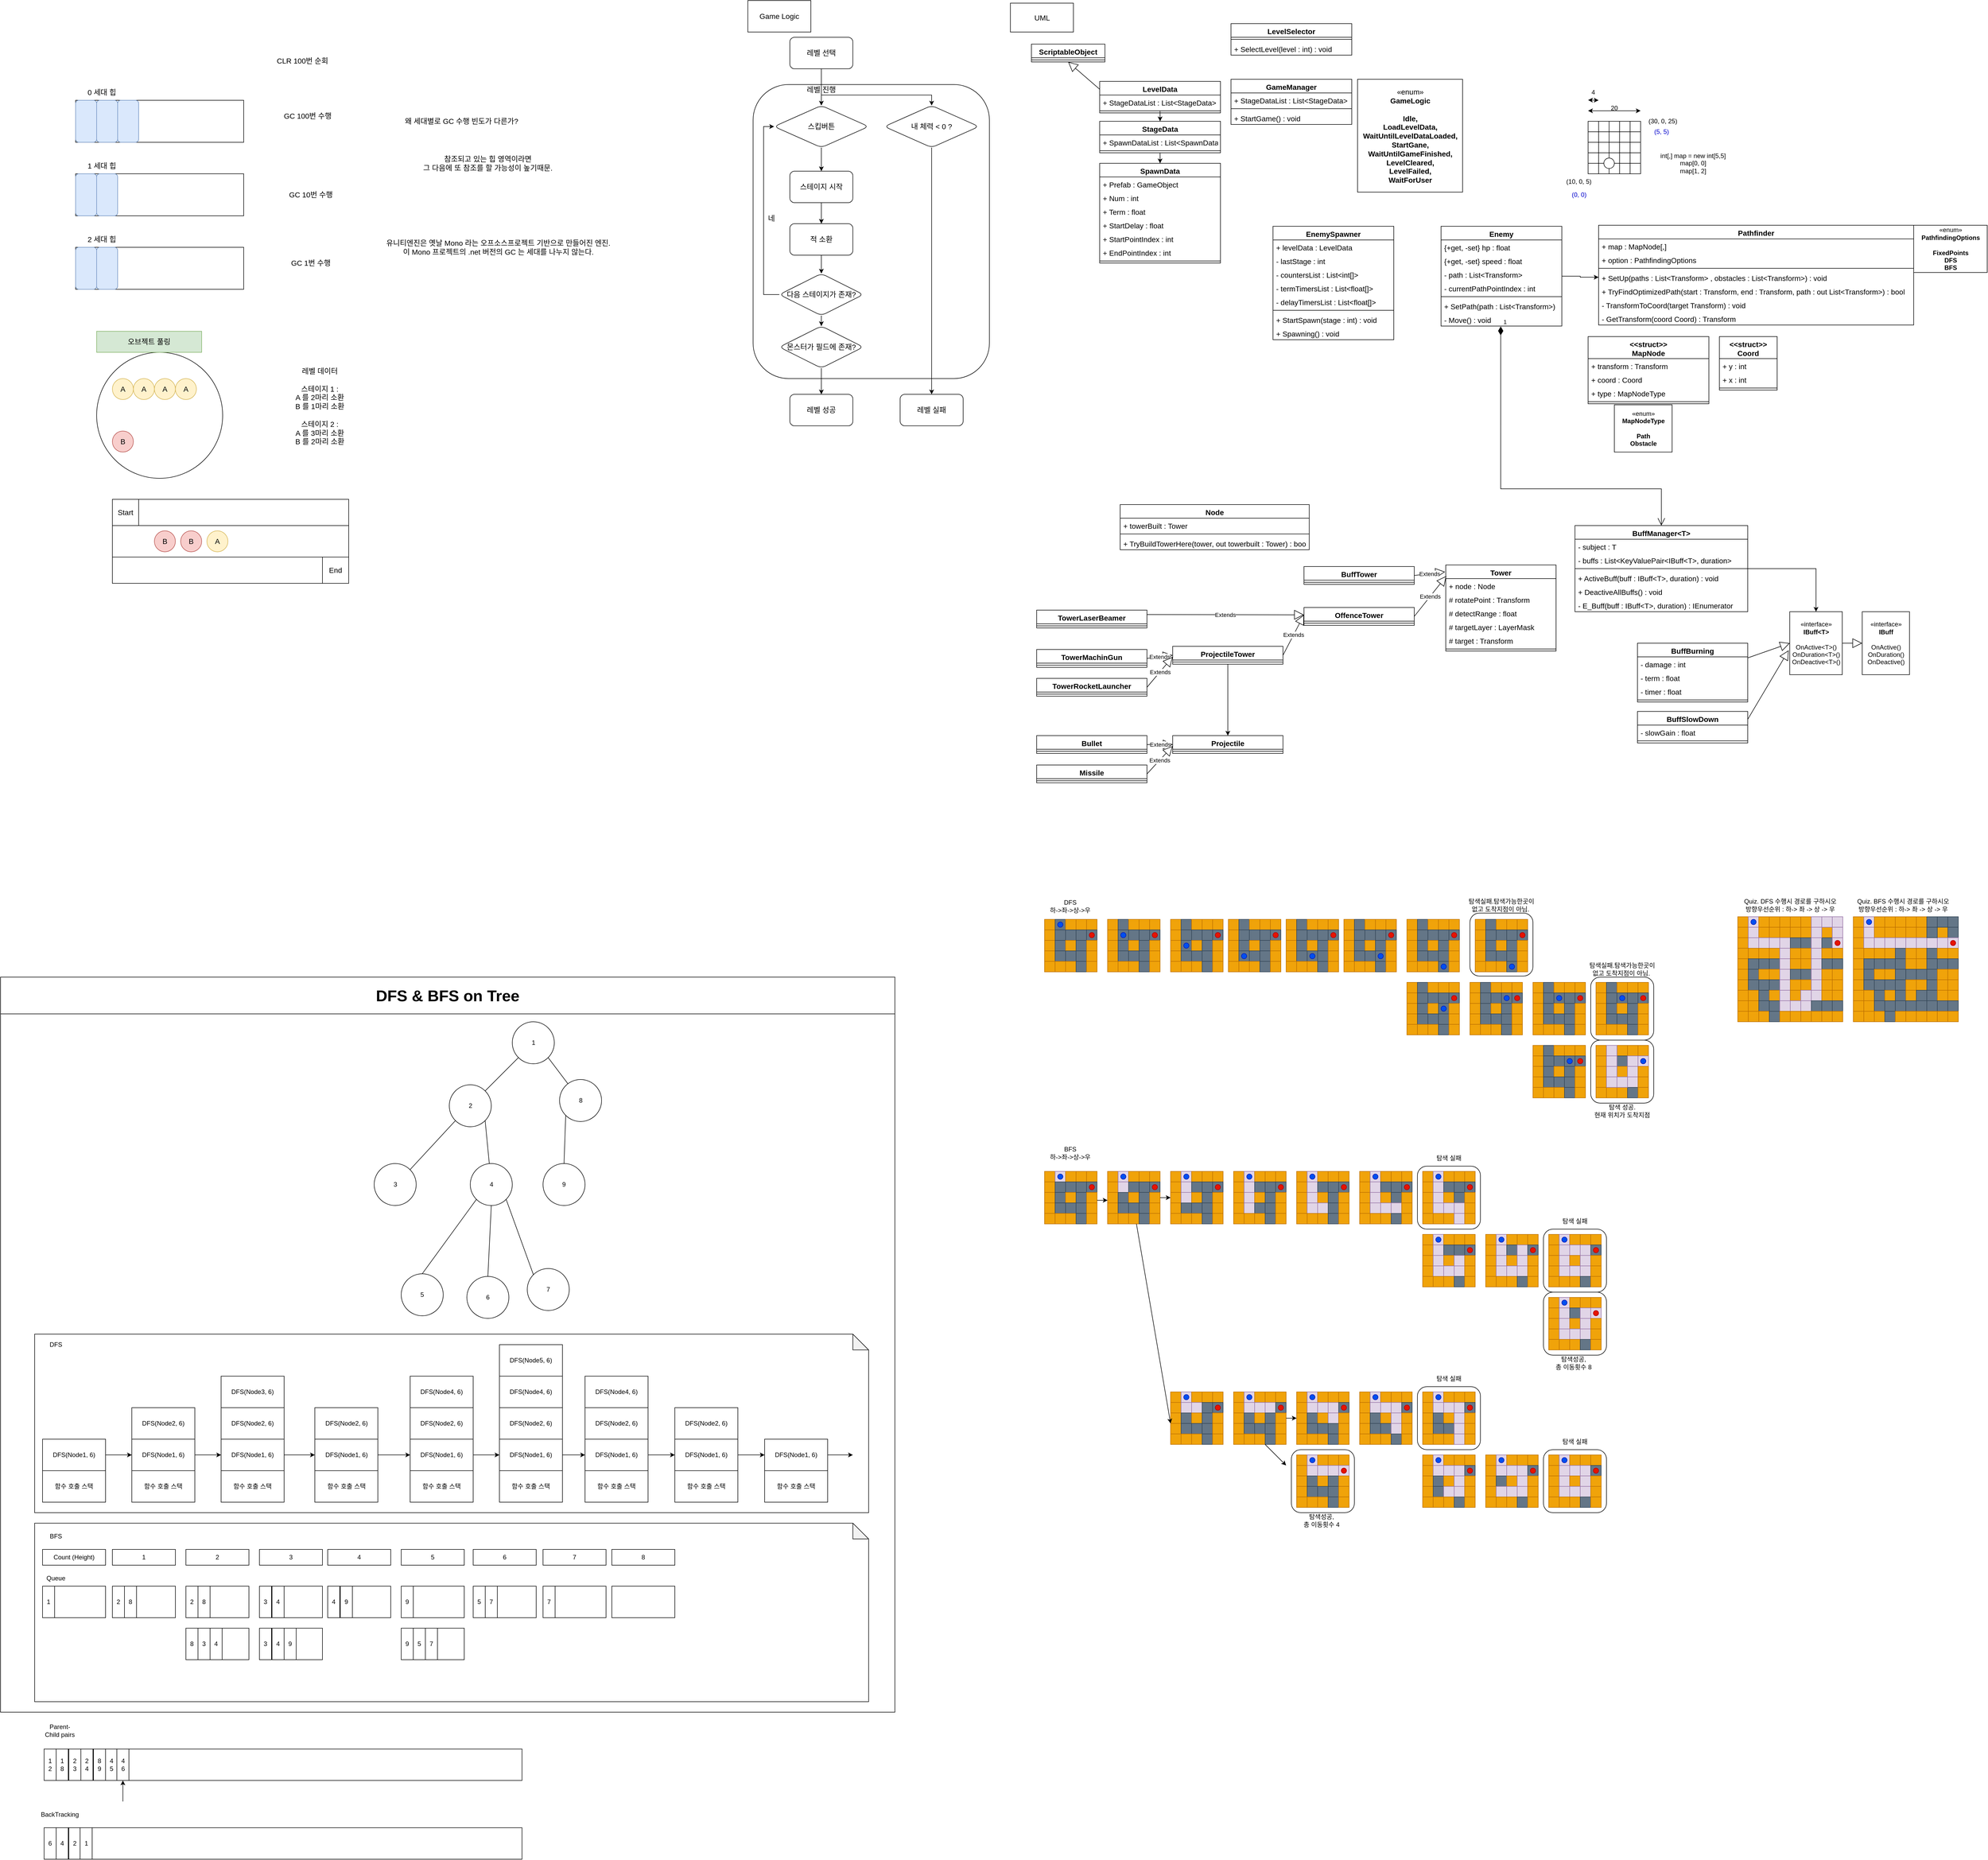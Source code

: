 <mxfile version="20.7.4" type="device"><diagram id="C5RBs43oDa-KdzZeNtuy" name="Page-1"><mxGraphModel dx="2140" dy="726" grid="1" gridSize="10" guides="1" tooltips="1" connect="1" arrows="1" fold="1" page="1" pageScale="1" pageWidth="827" pageHeight="1169" math="0" shadow="0"><root><mxCell id="WIyWlLk6GJQsqaUBKTNV-0"/><mxCell id="WIyWlLk6GJQsqaUBKTNV-1" parent="WIyWlLk6GJQsqaUBKTNV-0"/><mxCell id="0rW5XATdeA4zusJ13ggI-107" value="" style="shape=note;whiteSpace=wrap;html=1;backgroundOutline=1;darkOpacity=0.05;" parent="WIyWlLk6GJQsqaUBKTNV-1" vertex="1"><mxGeometry x="-38" y="2910" width="1588" height="340" as="geometry"/></mxCell><mxCell id="0rW5XATdeA4zusJ13ggI-106" value="" style="shape=note;whiteSpace=wrap;html=1;backgroundOutline=1;darkOpacity=0.05;" parent="WIyWlLk6GJQsqaUBKTNV-1" vertex="1"><mxGeometry x="-38" y="2550" width="1588" height="340" as="geometry"/></mxCell><mxCell id="a1iBJMwNaMm8yrNWVzpp-1234" value="탐색 실패" style="text;html=1;strokeColor=none;fillColor=none;align=center;verticalAlign=middle;whiteSpace=wrap;rounded=0;fontColor=#000000;" parent="WIyWlLk6GJQsqaUBKTNV-1" vertex="1"><mxGeometry x="2865" y="2740" width="60" height="30" as="geometry"/></mxCell><mxCell id="a1iBJMwNaMm8yrNWVzpp-1235" value="" style="rounded=1;whiteSpace=wrap;html=1;fontColor=#000000;" parent="WIyWlLk6GJQsqaUBKTNV-1" vertex="1"><mxGeometry x="2835" y="2770" width="120" height="120" as="geometry"/></mxCell><mxCell id="a1iBJMwNaMm8yrNWVzpp-1151" value="" style="rounded=1;whiteSpace=wrap;html=1;fontColor=#000000;" parent="WIyWlLk6GJQsqaUBKTNV-1" vertex="1"><mxGeometry x="2595" y="2650" width="120" height="120" as="geometry"/></mxCell><mxCell id="a1iBJMwNaMm8yrNWVzpp-1152" value="탐색 실패" style="text;html=1;strokeColor=none;fillColor=none;align=center;verticalAlign=middle;whiteSpace=wrap;rounded=0;fontColor=#000000;" parent="WIyWlLk6GJQsqaUBKTNV-1" vertex="1"><mxGeometry x="2625" y="2620" width="60" height="30" as="geometry"/></mxCell><mxCell id="a1iBJMwNaMm8yrNWVzpp-1095" value="" style="rounded=1;whiteSpace=wrap;html=1;fontColor=#000000;" parent="WIyWlLk6GJQsqaUBKTNV-1" vertex="1"><mxGeometry x="2835" y="2470" width="120" height="120" as="geometry"/></mxCell><mxCell id="a1iBJMwNaMm8yrNWVzpp-1096" value="탐색성공, &lt;br&gt;총 이동횟수 8" style="text;html=1;strokeColor=none;fillColor=none;align=center;verticalAlign=middle;whiteSpace=wrap;rounded=0;fontColor=#000000;" parent="WIyWlLk6GJQsqaUBKTNV-1" vertex="1"><mxGeometry x="2850" y="2590" width="85" height="30" as="geometry"/></mxCell><mxCell id="a1iBJMwNaMm8yrNWVzpp-1093" value="" style="rounded=1;whiteSpace=wrap;html=1;fontColor=#000000;" parent="WIyWlLk6GJQsqaUBKTNV-1" vertex="1"><mxGeometry x="2835" y="2350" width="120" height="120" as="geometry"/></mxCell><mxCell id="a1iBJMwNaMm8yrNWVzpp-1094" value="탐색 실패" style="text;html=1;strokeColor=none;fillColor=none;align=center;verticalAlign=middle;whiteSpace=wrap;rounded=0;fontColor=#000000;" parent="WIyWlLk6GJQsqaUBKTNV-1" vertex="1"><mxGeometry x="2865" y="2320" width="60" height="30" as="geometry"/></mxCell><mxCell id="a1iBJMwNaMm8yrNWVzpp-1010" value="" style="rounded=1;whiteSpace=wrap;html=1;fontColor=#000000;" parent="WIyWlLk6GJQsqaUBKTNV-1" vertex="1"><mxGeometry x="2595" y="2230" width="120" height="120" as="geometry"/></mxCell><mxCell id="a1iBJMwNaMm8yrNWVzpp-898" value="" style="rounded=1;whiteSpace=wrap;html=1;fontColor=#000000;" parent="WIyWlLk6GJQsqaUBKTNV-1" vertex="1"><mxGeometry x="2355" y="2770" width="120" height="120" as="geometry"/></mxCell><mxCell id="a1iBJMwNaMm8yrNWVzpp-536" value="" style="rounded=1;whiteSpace=wrap;html=1;fontColor=#000000;" parent="WIyWlLk6GJQsqaUBKTNV-1" vertex="1"><mxGeometry x="2925" y="1990" width="120" height="120" as="geometry"/></mxCell><mxCell id="a1iBJMwNaMm8yrNWVzpp-451" value="" style="rounded=1;whiteSpace=wrap;html=1;fontColor=#000000;" parent="WIyWlLk6GJQsqaUBKTNV-1" vertex="1"><mxGeometry x="2925" y="1870" width="120" height="120" as="geometry"/></mxCell><mxCell id="pbk6zQCBgPkRRvfDJ1am-59" value="" style="rounded=1;whiteSpace=wrap;html=1;fontSize=14;" parent="WIyWlLk6GJQsqaUBKTNV-1" vertex="1"><mxGeometry x="1330" y="170" width="450" height="560" as="geometry"/></mxCell><mxCell id="pbk6zQCBgPkRRvfDJ1am-41" value="" style="rounded=0;whiteSpace=wrap;html=1;fontSize=14;" parent="WIyWlLk6GJQsqaUBKTNV-1" vertex="1"><mxGeometry x="110" y="960" width="450" height="160" as="geometry"/></mxCell><mxCell id="pbk6zQCBgPkRRvfDJ1am-42" value="Start" style="rounded=0;whiteSpace=wrap;html=1;fontSize=14;" parent="WIyWlLk6GJQsqaUBKTNV-1" vertex="1"><mxGeometry x="110" y="960" width="50" height="50" as="geometry"/></mxCell><mxCell id="pbk6zQCBgPkRRvfDJ1am-43" value="End" style="rounded=0;whiteSpace=wrap;html=1;fontSize=14;" parent="WIyWlLk6GJQsqaUBKTNV-1" vertex="1"><mxGeometry x="510" y="1070" width="50" height="50" as="geometry"/></mxCell><mxCell id="pbk6zQCBgPkRRvfDJ1am-44" value="" style="rounded=0;whiteSpace=wrap;html=1;fontSize=14;" parent="WIyWlLk6GJQsqaUBKTNV-1" vertex="1"><mxGeometry x="110" y="1010" width="450" height="60" as="geometry"/></mxCell><mxCell id="pbk6zQCBgPkRRvfDJ1am-109" style="edgeStyle=orthogonalEdgeStyle;rounded=0;orthogonalLoop=1;jettySize=auto;html=1;fontSize=14;" parent="WIyWlLk6GJQsqaUBKTNV-1" source="pbk6zQCBgPkRRvfDJ1am-0" target="pbk6zQCBgPkRRvfDJ1am-90" edge="1"><mxGeometry relative="1" as="geometry"/></mxCell><mxCell id="pbk6zQCBgPkRRvfDJ1am-0" value="LevelData" style="swimlane;fontStyle=1;align=center;verticalAlign=top;childLayout=stackLayout;horizontal=1;startSize=26;horizontalStack=0;resizeParent=1;resizeParentMax=0;resizeLast=0;collapsible=1;marginBottom=0;fontSize=14;" parent="WIyWlLk6GJQsqaUBKTNV-1" vertex="1"><mxGeometry x="1990" y="164" width="230" height="60" as="geometry"/></mxCell><mxCell id="pbk6zQCBgPkRRvfDJ1am-1" value="+ StageDataList : List&lt;StageData&gt;" style="text;strokeColor=none;fillColor=none;align=left;verticalAlign=top;spacingLeft=4;spacingRight=4;overflow=hidden;rotatable=0;points=[[0,0.5],[1,0.5]];portConstraint=eastwest;fontSize=14;" parent="pbk6zQCBgPkRRvfDJ1am-0" vertex="1"><mxGeometry y="26" width="230" height="26" as="geometry"/></mxCell><mxCell id="pbk6zQCBgPkRRvfDJ1am-2" value="" style="line;strokeWidth=1;fillColor=none;align=left;verticalAlign=middle;spacingTop=-1;spacingLeft=3;spacingRight=3;rotatable=0;labelPosition=right;points=[];portConstraint=eastwest;strokeColor=inherit;" parent="pbk6zQCBgPkRRvfDJ1am-0" vertex="1"><mxGeometry y="52" width="230" height="8" as="geometry"/></mxCell><mxCell id="pbk6zQCBgPkRRvfDJ1am-4" value="" style="rounded=0;whiteSpace=wrap;html=1;fontSize=14;" parent="WIyWlLk6GJQsqaUBKTNV-1" vertex="1"><mxGeometry x="40" y="200" width="320" height="80" as="geometry"/></mxCell><mxCell id="pbk6zQCBgPkRRvfDJ1am-5" value="0 세대 힙" style="text;html=1;strokeColor=none;fillColor=none;align=center;verticalAlign=middle;whiteSpace=wrap;rounded=0;fontSize=14;" parent="WIyWlLk6GJQsqaUBKTNV-1" vertex="1"><mxGeometry x="40" y="170" width="100" height="30" as="geometry"/></mxCell><mxCell id="pbk6zQCBgPkRRvfDJ1am-8" value="" style="rounded=0;whiteSpace=wrap;html=1;fontSize=14;" parent="WIyWlLk6GJQsqaUBKTNV-1" vertex="1"><mxGeometry x="40" y="340" width="320" height="80" as="geometry"/></mxCell><mxCell id="pbk6zQCBgPkRRvfDJ1am-9" value="1 세대 힙" style="text;html=1;strokeColor=none;fillColor=none;align=center;verticalAlign=middle;whiteSpace=wrap;rounded=0;fontSize=14;" parent="WIyWlLk6GJQsqaUBKTNV-1" vertex="1"><mxGeometry x="40" y="310" width="100" height="30" as="geometry"/></mxCell><mxCell id="pbk6zQCBgPkRRvfDJ1am-10" value="" style="rounded=0;whiteSpace=wrap;html=1;fontSize=14;" parent="WIyWlLk6GJQsqaUBKTNV-1" vertex="1"><mxGeometry x="40" y="480" width="320" height="80" as="geometry"/></mxCell><mxCell id="pbk6zQCBgPkRRvfDJ1am-11" value="2 세대 힙" style="text;html=1;strokeColor=none;fillColor=none;align=center;verticalAlign=middle;whiteSpace=wrap;rounded=0;fontSize=14;" parent="WIyWlLk6GJQsqaUBKTNV-1" vertex="1"><mxGeometry x="40" y="450" width="100" height="30" as="geometry"/></mxCell><mxCell id="pbk6zQCBgPkRRvfDJ1am-12" value="" style="rounded=1;whiteSpace=wrap;html=1;fontSize=14;fillColor=#dae8fc;strokeColor=#6c8ebf;" parent="WIyWlLk6GJQsqaUBKTNV-1" vertex="1"><mxGeometry x="40" y="200" width="40" height="80" as="geometry"/></mxCell><mxCell id="pbk6zQCBgPkRRvfDJ1am-14" value="" style="rounded=1;whiteSpace=wrap;html=1;fontSize=14;fillColor=#dae8fc;strokeColor=#6c8ebf;" parent="WIyWlLk6GJQsqaUBKTNV-1" vertex="1"><mxGeometry x="40" y="340" width="40" height="80" as="geometry"/></mxCell><mxCell id="pbk6zQCBgPkRRvfDJ1am-15" value="" style="rounded=1;whiteSpace=wrap;html=1;fontSize=14;fillColor=#dae8fc;strokeColor=#6c8ebf;" parent="WIyWlLk6GJQsqaUBKTNV-1" vertex="1"><mxGeometry x="40" y="480" width="40" height="80" as="geometry"/></mxCell><mxCell id="pbk6zQCBgPkRRvfDJ1am-16" value="" style="rounded=1;whiteSpace=wrap;html=1;fontSize=14;fillColor=#dae8fc;strokeColor=#6c8ebf;" parent="WIyWlLk6GJQsqaUBKTNV-1" vertex="1"><mxGeometry x="80" y="480" width="40" height="80" as="geometry"/></mxCell><mxCell id="pbk6zQCBgPkRRvfDJ1am-17" value="" style="rounded=1;whiteSpace=wrap;html=1;fontSize=14;fillColor=#dae8fc;strokeColor=#6c8ebf;" parent="WIyWlLk6GJQsqaUBKTNV-1" vertex="1"><mxGeometry x="80" y="340" width="40" height="80" as="geometry"/></mxCell><mxCell id="pbk6zQCBgPkRRvfDJ1am-18" value="" style="rounded=1;whiteSpace=wrap;html=1;fontSize=14;fillColor=#dae8fc;strokeColor=#6c8ebf;" parent="WIyWlLk6GJQsqaUBKTNV-1" vertex="1"><mxGeometry x="80" y="200" width="40" height="80" as="geometry"/></mxCell><mxCell id="pbk6zQCBgPkRRvfDJ1am-19" value="" style="rounded=1;whiteSpace=wrap;html=1;fontSize=14;fillColor=#dae8fc;strokeColor=#6c8ebf;" parent="WIyWlLk6GJQsqaUBKTNV-1" vertex="1"><mxGeometry x="120" y="200" width="40" height="80" as="geometry"/></mxCell><mxCell id="pbk6zQCBgPkRRvfDJ1am-20" value="CLR 100번 순회" style="text;html=1;strokeColor=none;fillColor=none;align=center;verticalAlign=middle;whiteSpace=wrap;rounded=0;fontSize=14;" parent="WIyWlLk6GJQsqaUBKTNV-1" vertex="1"><mxGeometry x="414" y="110" width="116" height="30" as="geometry"/></mxCell><mxCell id="pbk6zQCBgPkRRvfDJ1am-21" value="GC 100번 수행" style="text;html=1;strokeColor=none;fillColor=none;align=center;verticalAlign=middle;whiteSpace=wrap;rounded=0;fontSize=14;" parent="WIyWlLk6GJQsqaUBKTNV-1" vertex="1"><mxGeometry x="414" y="210" width="136" height="40" as="geometry"/></mxCell><mxCell id="pbk6zQCBgPkRRvfDJ1am-22" value="GC 10번 수행" style="text;html=1;strokeColor=none;fillColor=none;align=center;verticalAlign=middle;whiteSpace=wrap;rounded=0;fontSize=14;" parent="WIyWlLk6GJQsqaUBKTNV-1" vertex="1"><mxGeometry x="420" y="360" width="136" height="40" as="geometry"/></mxCell><mxCell id="pbk6zQCBgPkRRvfDJ1am-23" value="GC 1번 수행" style="text;html=1;strokeColor=none;fillColor=none;align=center;verticalAlign=middle;whiteSpace=wrap;rounded=0;fontSize=14;" parent="WIyWlLk6GJQsqaUBKTNV-1" vertex="1"><mxGeometry x="420" y="490" width="136" height="40" as="geometry"/></mxCell><mxCell id="pbk6zQCBgPkRRvfDJ1am-24" value="왜 세대별로 GC 수행 빈도가 다른가?" style="text;html=1;strokeColor=none;fillColor=none;align=center;verticalAlign=middle;whiteSpace=wrap;rounded=0;fontSize=14;" parent="WIyWlLk6GJQsqaUBKTNV-1" vertex="1"><mxGeometry x="640" y="220" width="270" height="40" as="geometry"/></mxCell><mxCell id="pbk6zQCBgPkRRvfDJ1am-25" value="참조되고 있는 힙 영역이라면&lt;br&gt;그 다음에 또 참조를 할 가능성이 높기때문." style="text;html=1;strokeColor=none;fillColor=none;align=center;verticalAlign=middle;whiteSpace=wrap;rounded=0;fontSize=14;" parent="WIyWlLk6GJQsqaUBKTNV-1" vertex="1"><mxGeometry x="640" y="290" width="370" height="60" as="geometry"/></mxCell><mxCell id="pbk6zQCBgPkRRvfDJ1am-26" value="유니티엔진은 옛날 Mono 라는 오프소스프로젝트 기반으로 만들어진 엔진.&lt;br&gt;이 Mono 프로젝트의 .net 버전의 GC 는 세대를 나누지 않는다." style="text;html=1;strokeColor=none;fillColor=none;align=center;verticalAlign=middle;whiteSpace=wrap;rounded=0;fontSize=14;" parent="WIyWlLk6GJQsqaUBKTNV-1" vertex="1"><mxGeometry x="580" y="450" width="530" height="60" as="geometry"/></mxCell><mxCell id="pbk6zQCBgPkRRvfDJ1am-27" value="" style="ellipse;whiteSpace=wrap;html=1;aspect=fixed;fontSize=14;" parent="WIyWlLk6GJQsqaUBKTNV-1" vertex="1"><mxGeometry x="80" y="680" width="240" height="240" as="geometry"/></mxCell><mxCell id="pbk6zQCBgPkRRvfDJ1am-28" value="오브젝트 풀링" style="text;html=1;strokeColor=#82b366;fillColor=#d5e8d4;align=center;verticalAlign=middle;whiteSpace=wrap;rounded=0;fontSize=14;" parent="WIyWlLk6GJQsqaUBKTNV-1" vertex="1"><mxGeometry x="80" y="640" width="200" height="40" as="geometry"/></mxCell><mxCell id="pbk6zQCBgPkRRvfDJ1am-29" value="A" style="ellipse;whiteSpace=wrap;html=1;aspect=fixed;fontSize=14;fillColor=#fff2cc;strokeColor=#d6b656;" parent="WIyWlLk6GJQsqaUBKTNV-1" vertex="1"><mxGeometry x="290" y="1020" width="40" height="40" as="geometry"/></mxCell><mxCell id="pbk6zQCBgPkRRvfDJ1am-30" value="레벨 데이터&lt;br&gt;&lt;br&gt;스테이지 1 : &lt;br&gt;A 를 2마리 소환&lt;br&gt;B 를 1마리 소환&lt;br&gt;&lt;br&gt;스테이지 2 :&lt;br&gt;A 를 3마리 소환&lt;br&gt;B 를 2마리 소환" style="text;html=1;strokeColor=none;fillColor=none;align=center;verticalAlign=middle;whiteSpace=wrap;rounded=0;fontSize=14;" parent="WIyWlLk6GJQsqaUBKTNV-1" vertex="1"><mxGeometry x="370" y="670" width="270" height="225" as="geometry"/></mxCell><mxCell id="pbk6zQCBgPkRRvfDJ1am-34" value="A" style="ellipse;whiteSpace=wrap;html=1;aspect=fixed;fontSize=14;fillColor=#fff2cc;strokeColor=#d6b656;" parent="WIyWlLk6GJQsqaUBKTNV-1" vertex="1"><mxGeometry x="230" y="730" width="40" height="40" as="geometry"/></mxCell><mxCell id="pbk6zQCBgPkRRvfDJ1am-35" value="A" style="ellipse;whiteSpace=wrap;html=1;aspect=fixed;fontSize=14;fillColor=#fff2cc;strokeColor=#d6b656;" parent="WIyWlLk6GJQsqaUBKTNV-1" vertex="1"><mxGeometry x="190" y="730" width="40" height="40" as="geometry"/></mxCell><mxCell id="pbk6zQCBgPkRRvfDJ1am-36" value="A" style="ellipse;whiteSpace=wrap;html=1;aspect=fixed;fontSize=14;fillColor=#fff2cc;strokeColor=#d6b656;" parent="WIyWlLk6GJQsqaUBKTNV-1" vertex="1"><mxGeometry x="110" y="730" width="40" height="40" as="geometry"/></mxCell><mxCell id="pbk6zQCBgPkRRvfDJ1am-37" value="A" style="ellipse;whiteSpace=wrap;html=1;aspect=fixed;fontSize=14;fillColor=#fff2cc;strokeColor=#d6b656;" parent="WIyWlLk6GJQsqaUBKTNV-1" vertex="1"><mxGeometry x="150" y="730" width="40" height="40" as="geometry"/></mxCell><mxCell id="pbk6zQCBgPkRRvfDJ1am-38" value="B" style="ellipse;whiteSpace=wrap;html=1;aspect=fixed;fontSize=14;fillColor=#f8cecc;strokeColor=#b85450;" parent="WIyWlLk6GJQsqaUBKTNV-1" vertex="1"><mxGeometry x="190" y="1020" width="40" height="40" as="geometry"/></mxCell><mxCell id="pbk6zQCBgPkRRvfDJ1am-39" value="B" style="ellipse;whiteSpace=wrap;html=1;aspect=fixed;fontSize=14;fillColor=#f8cecc;strokeColor=#b85450;" parent="WIyWlLk6GJQsqaUBKTNV-1" vertex="1"><mxGeometry x="240" y="1020" width="40" height="40" as="geometry"/></mxCell><mxCell id="pbk6zQCBgPkRRvfDJ1am-40" value="B" style="ellipse;whiteSpace=wrap;html=1;aspect=fixed;fontSize=14;fillColor=#f8cecc;strokeColor=#b85450;" parent="WIyWlLk6GJQsqaUBKTNV-1" vertex="1"><mxGeometry x="110" y="830" width="40" height="40" as="geometry"/></mxCell><mxCell id="pbk6zQCBgPkRRvfDJ1am-66" style="edgeStyle=orthogonalEdgeStyle;rounded=0;orthogonalLoop=1;jettySize=auto;html=1;fontSize=14;" parent="WIyWlLk6GJQsqaUBKTNV-1" source="pbk6zQCBgPkRRvfDJ1am-47" target="pbk6zQCBgPkRRvfDJ1am-51" edge="1"><mxGeometry relative="1" as="geometry"/></mxCell><mxCell id="pbk6zQCBgPkRRvfDJ1am-77" style="edgeStyle=orthogonalEdgeStyle;rounded=0;orthogonalLoop=1;jettySize=auto;html=1;fontSize=14;" parent="WIyWlLk6GJQsqaUBKTNV-1" source="pbk6zQCBgPkRRvfDJ1am-47" target="pbk6zQCBgPkRRvfDJ1am-75" edge="1"><mxGeometry relative="1" as="geometry"><Array as="points"><mxPoint x="1460" y="190"/><mxPoint x="1670" y="190"/></Array></mxGeometry></mxCell><mxCell id="pbk6zQCBgPkRRvfDJ1am-47" value="레벨 선택" style="rounded=1;whiteSpace=wrap;html=1;fontSize=14;" parent="WIyWlLk6GJQsqaUBKTNV-1" vertex="1"><mxGeometry x="1400" y="80" width="120" height="60" as="geometry"/></mxCell><mxCell id="pbk6zQCBgPkRRvfDJ1am-48" value="Game Logic" style="rounded=0;whiteSpace=wrap;html=1;fontSize=14;" parent="WIyWlLk6GJQsqaUBKTNV-1" vertex="1"><mxGeometry x="1320" y="10" width="120" height="60" as="geometry"/></mxCell><mxCell id="pbk6zQCBgPkRRvfDJ1am-67" style="edgeStyle=orthogonalEdgeStyle;rounded=0;orthogonalLoop=1;jettySize=auto;html=1;fontSize=14;" parent="WIyWlLk6GJQsqaUBKTNV-1" source="pbk6zQCBgPkRRvfDJ1am-51" target="pbk6zQCBgPkRRvfDJ1am-53" edge="1"><mxGeometry relative="1" as="geometry"/></mxCell><mxCell id="pbk6zQCBgPkRRvfDJ1am-51" value="스킵버튼" style="rhombus;whiteSpace=wrap;html=1;fontSize=14;rounded=1;" parent="WIyWlLk6GJQsqaUBKTNV-1" vertex="1"><mxGeometry x="1370" y="210" width="180" height="80" as="geometry"/></mxCell><mxCell id="pbk6zQCBgPkRRvfDJ1am-56" value="" style="edgeStyle=orthogonalEdgeStyle;rounded=0;orthogonalLoop=1;jettySize=auto;html=1;fontSize=14;" parent="WIyWlLk6GJQsqaUBKTNV-1" source="pbk6zQCBgPkRRvfDJ1am-53" target="pbk6zQCBgPkRRvfDJ1am-55" edge="1"><mxGeometry relative="1" as="geometry"/></mxCell><mxCell id="pbk6zQCBgPkRRvfDJ1am-53" value="스테이지 시작" style="whiteSpace=wrap;html=1;fontSize=14;rounded=1;" parent="WIyWlLk6GJQsqaUBKTNV-1" vertex="1"><mxGeometry x="1400" y="335" width="120" height="60" as="geometry"/></mxCell><mxCell id="pbk6zQCBgPkRRvfDJ1am-65" value="" style="edgeStyle=orthogonalEdgeStyle;rounded=0;orthogonalLoop=1;jettySize=auto;html=1;fontSize=14;" parent="WIyWlLk6GJQsqaUBKTNV-1" source="pbk6zQCBgPkRRvfDJ1am-55" edge="1"><mxGeometry relative="1" as="geometry"><mxPoint x="1460" y="530" as="targetPoint"/></mxGeometry></mxCell><mxCell id="pbk6zQCBgPkRRvfDJ1am-55" value="적 소환" style="whiteSpace=wrap;html=1;fontSize=14;rounded=1;" parent="WIyWlLk6GJQsqaUBKTNV-1" vertex="1"><mxGeometry x="1400" y="435" width="120" height="60" as="geometry"/></mxCell><mxCell id="pbk6zQCBgPkRRvfDJ1am-68" style="edgeStyle=orthogonalEdgeStyle;rounded=0;orthogonalLoop=1;jettySize=auto;html=1;entryX=0;entryY=0.5;entryDx=0;entryDy=0;fontSize=14;" parent="WIyWlLk6GJQsqaUBKTNV-1" source="pbk6zQCBgPkRRvfDJ1am-57" target="pbk6zQCBgPkRRvfDJ1am-51" edge="1"><mxGeometry relative="1" as="geometry"><Array as="points"><mxPoint x="1350" y="570"/><mxPoint x="1350" y="250"/></Array></mxGeometry></mxCell><mxCell id="pbk6zQCBgPkRRvfDJ1am-71" value="" style="edgeStyle=orthogonalEdgeStyle;rounded=0;orthogonalLoop=1;jettySize=auto;html=1;fontSize=14;" parent="WIyWlLk6GJQsqaUBKTNV-1" source="pbk6zQCBgPkRRvfDJ1am-57" target="pbk6zQCBgPkRRvfDJ1am-70" edge="1"><mxGeometry relative="1" as="geometry"/></mxCell><mxCell id="pbk6zQCBgPkRRvfDJ1am-57" value="다음 스테이지가 존재?" style="rhombus;whiteSpace=wrap;html=1;fontSize=14;rounded=1;" parent="WIyWlLk6GJQsqaUBKTNV-1" vertex="1"><mxGeometry x="1380" y="530" width="160" height="80" as="geometry"/></mxCell><mxCell id="pbk6zQCBgPkRRvfDJ1am-62" value="레벨 진행" style="text;html=1;strokeColor=none;fillColor=none;align=center;verticalAlign=middle;whiteSpace=wrap;rounded=0;fontSize=14;" parent="WIyWlLk6GJQsqaUBKTNV-1" vertex="1"><mxGeometry x="1420" y="170" width="80" height="20" as="geometry"/></mxCell><mxCell id="pbk6zQCBgPkRRvfDJ1am-69" value="네" style="text;html=1;strokeColor=none;fillColor=none;align=center;verticalAlign=middle;whiteSpace=wrap;rounded=0;fontSize=14;" parent="WIyWlLk6GJQsqaUBKTNV-1" vertex="1"><mxGeometry x="1350" y="410" width="30" height="30" as="geometry"/></mxCell><mxCell id="pbk6zQCBgPkRRvfDJ1am-74" style="edgeStyle=orthogonalEdgeStyle;rounded=0;orthogonalLoop=1;jettySize=auto;html=1;fontSize=14;" parent="WIyWlLk6GJQsqaUBKTNV-1" source="pbk6zQCBgPkRRvfDJ1am-70" target="pbk6zQCBgPkRRvfDJ1am-73" edge="1"><mxGeometry relative="1" as="geometry"/></mxCell><mxCell id="pbk6zQCBgPkRRvfDJ1am-70" value="몬스터가 필드에 존재?" style="rhombus;whiteSpace=wrap;html=1;fontSize=14;rounded=1;" parent="WIyWlLk6GJQsqaUBKTNV-1" vertex="1"><mxGeometry x="1380" y="630" width="160" height="80" as="geometry"/></mxCell><mxCell id="pbk6zQCBgPkRRvfDJ1am-73" value="레벨 성공" style="rounded=1;whiteSpace=wrap;html=1;fontSize=14;" parent="WIyWlLk6GJQsqaUBKTNV-1" vertex="1"><mxGeometry x="1400" y="760" width="120" height="60" as="geometry"/></mxCell><mxCell id="pbk6zQCBgPkRRvfDJ1am-79" style="edgeStyle=orthogonalEdgeStyle;rounded=0;orthogonalLoop=1;jettySize=auto;html=1;entryX=0.5;entryY=0;entryDx=0;entryDy=0;fontSize=14;" parent="WIyWlLk6GJQsqaUBKTNV-1" source="pbk6zQCBgPkRRvfDJ1am-75" target="pbk6zQCBgPkRRvfDJ1am-78" edge="1"><mxGeometry relative="1" as="geometry"/></mxCell><mxCell id="pbk6zQCBgPkRRvfDJ1am-75" value="내 체력 &amp;lt; 0 ?" style="rhombus;whiteSpace=wrap;html=1;fontSize=14;rounded=1;" parent="WIyWlLk6GJQsqaUBKTNV-1" vertex="1"><mxGeometry x="1580" y="210" width="180" height="80" as="geometry"/></mxCell><mxCell id="pbk6zQCBgPkRRvfDJ1am-78" value="레벨 실패" style="rounded=1;whiteSpace=wrap;html=1;fontSize=14;" parent="WIyWlLk6GJQsqaUBKTNV-1" vertex="1"><mxGeometry x="1610" y="760" width="120" height="60" as="geometry"/></mxCell><mxCell id="pbk6zQCBgPkRRvfDJ1am-80" value="UML" style="html=1;fontSize=14;" parent="WIyWlLk6GJQsqaUBKTNV-1" vertex="1"><mxGeometry x="1820" y="15" width="120" height="55" as="geometry"/></mxCell><mxCell id="pbk6zQCBgPkRRvfDJ1am-82" value="SpawnData" style="swimlane;fontStyle=1;align=center;verticalAlign=top;childLayout=stackLayout;horizontal=1;startSize=26;horizontalStack=0;resizeParent=1;resizeParentMax=0;resizeLast=0;collapsible=1;marginBottom=0;fontSize=14;" parent="WIyWlLk6GJQsqaUBKTNV-1" vertex="1"><mxGeometry x="1990" y="320" width="230" height="190" as="geometry"/></mxCell><mxCell id="pbk6zQCBgPkRRvfDJ1am-83" value="+ Prefab : GameObject" style="text;strokeColor=none;fillColor=none;align=left;verticalAlign=top;spacingLeft=4;spacingRight=4;overflow=hidden;rotatable=0;points=[[0,0.5],[1,0.5]];portConstraint=eastwest;fontSize=14;" parent="pbk6zQCBgPkRRvfDJ1am-82" vertex="1"><mxGeometry y="26" width="230" height="26" as="geometry"/></mxCell><mxCell id="pbk6zQCBgPkRRvfDJ1am-85" value="+ Num : int" style="text;strokeColor=none;fillColor=none;align=left;verticalAlign=top;spacingLeft=4;spacingRight=4;overflow=hidden;rotatable=0;points=[[0,0.5],[1,0.5]];portConstraint=eastwest;fontSize=14;" parent="pbk6zQCBgPkRRvfDJ1am-82" vertex="1"><mxGeometry y="52" width="230" height="26" as="geometry"/></mxCell><mxCell id="pbk6zQCBgPkRRvfDJ1am-86" value="+ Term : float" style="text;strokeColor=none;fillColor=none;align=left;verticalAlign=top;spacingLeft=4;spacingRight=4;overflow=hidden;rotatable=0;points=[[0,0.5],[1,0.5]];portConstraint=eastwest;fontSize=14;" parent="pbk6zQCBgPkRRvfDJ1am-82" vertex="1"><mxGeometry y="78" width="230" height="26" as="geometry"/></mxCell><mxCell id="pbk6zQCBgPkRRvfDJ1am-87" value="+ StartDelay : float" style="text;strokeColor=none;fillColor=none;align=left;verticalAlign=top;spacingLeft=4;spacingRight=4;overflow=hidden;rotatable=0;points=[[0,0.5],[1,0.5]];portConstraint=eastwest;fontSize=14;" parent="pbk6zQCBgPkRRvfDJ1am-82" vertex="1"><mxGeometry y="104" width="230" height="26" as="geometry"/></mxCell><mxCell id="pbk6zQCBgPkRRvfDJ1am-88" value="+ StartPointIndex : int" style="text;strokeColor=none;fillColor=none;align=left;verticalAlign=top;spacingLeft=4;spacingRight=4;overflow=hidden;rotatable=0;points=[[0,0.5],[1,0.5]];portConstraint=eastwest;fontSize=14;" parent="pbk6zQCBgPkRRvfDJ1am-82" vertex="1"><mxGeometry y="130" width="230" height="26" as="geometry"/></mxCell><mxCell id="pbk6zQCBgPkRRvfDJ1am-89" value="+ EndPointIndex : int" style="text;strokeColor=none;fillColor=none;align=left;verticalAlign=top;spacingLeft=4;spacingRight=4;overflow=hidden;rotatable=0;points=[[0,0.5],[1,0.5]];portConstraint=eastwest;fontSize=14;" parent="pbk6zQCBgPkRRvfDJ1am-82" vertex="1"><mxGeometry y="156" width="230" height="26" as="geometry"/></mxCell><mxCell id="pbk6zQCBgPkRRvfDJ1am-84" value="" style="line;strokeWidth=1;fillColor=none;align=left;verticalAlign=middle;spacingTop=-1;spacingLeft=3;spacingRight=3;rotatable=0;labelPosition=right;points=[];portConstraint=eastwest;strokeColor=inherit;" parent="pbk6zQCBgPkRRvfDJ1am-82" vertex="1"><mxGeometry y="182" width="230" height="8" as="geometry"/></mxCell><mxCell id="pbk6zQCBgPkRRvfDJ1am-110" style="edgeStyle=orthogonalEdgeStyle;rounded=0;orthogonalLoop=1;jettySize=auto;html=1;entryX=0.5;entryY=0;entryDx=0;entryDy=0;fontSize=14;" parent="WIyWlLk6GJQsqaUBKTNV-1" source="pbk6zQCBgPkRRvfDJ1am-90" target="pbk6zQCBgPkRRvfDJ1am-82" edge="1"><mxGeometry relative="1" as="geometry"/></mxCell><mxCell id="pbk6zQCBgPkRRvfDJ1am-90" value="StageData" style="swimlane;fontStyle=1;align=center;verticalAlign=top;childLayout=stackLayout;horizontal=1;startSize=26;horizontalStack=0;resizeParent=1;resizeParentMax=0;resizeLast=0;collapsible=1;marginBottom=0;fontSize=14;" parent="WIyWlLk6GJQsqaUBKTNV-1" vertex="1"><mxGeometry x="1990" y="240" width="230" height="60" as="geometry"/></mxCell><mxCell id="pbk6zQCBgPkRRvfDJ1am-91" value="+ SpawnDataList : List&lt;SpawnData&gt;" style="text;strokeColor=none;fillColor=none;align=left;verticalAlign=top;spacingLeft=4;spacingRight=4;overflow=hidden;rotatable=0;points=[[0,0.5],[1,0.5]];portConstraint=eastwest;fontSize=14;" parent="pbk6zQCBgPkRRvfDJ1am-90" vertex="1"><mxGeometry y="26" width="230" height="26" as="geometry"/></mxCell><mxCell id="pbk6zQCBgPkRRvfDJ1am-92" value="" style="line;strokeWidth=1;fillColor=none;align=left;verticalAlign=middle;spacingTop=-1;spacingLeft=3;spacingRight=3;rotatable=0;labelPosition=right;points=[];portConstraint=eastwest;strokeColor=inherit;" parent="pbk6zQCBgPkRRvfDJ1am-90" vertex="1"><mxGeometry y="52" width="230" height="8" as="geometry"/></mxCell><mxCell id="pbk6zQCBgPkRRvfDJ1am-93" value="GameManager" style="swimlane;fontStyle=1;align=center;verticalAlign=top;childLayout=stackLayout;horizontal=1;startSize=26;horizontalStack=0;resizeParent=1;resizeParentMax=0;resizeLast=0;collapsible=1;marginBottom=0;fontSize=14;" parent="WIyWlLk6GJQsqaUBKTNV-1" vertex="1"><mxGeometry x="2240" y="160" width="230" height="86" as="geometry"/></mxCell><mxCell id="pbk6zQCBgPkRRvfDJ1am-94" value="+ StageDataList : List&lt;StageData&gt;" style="text;strokeColor=none;fillColor=none;align=left;verticalAlign=top;spacingLeft=4;spacingRight=4;overflow=hidden;rotatable=0;points=[[0,0.5],[1,0.5]];portConstraint=eastwest;fontSize=14;" parent="pbk6zQCBgPkRRvfDJ1am-93" vertex="1"><mxGeometry y="26" width="230" height="26" as="geometry"/></mxCell><mxCell id="pbk6zQCBgPkRRvfDJ1am-95" value="" style="line;strokeWidth=1;fillColor=none;align=left;verticalAlign=middle;spacingTop=-1;spacingLeft=3;spacingRight=3;rotatable=0;labelPosition=right;points=[];portConstraint=eastwest;strokeColor=inherit;" parent="pbk6zQCBgPkRRvfDJ1am-93" vertex="1"><mxGeometry y="52" width="230" height="8" as="geometry"/></mxCell><mxCell id="pbk6zQCBgPkRRvfDJ1am-101" value="+ StartGame() : void" style="text;strokeColor=none;fillColor=none;align=left;verticalAlign=top;spacingLeft=4;spacingRight=4;overflow=hidden;rotatable=0;points=[[0,0.5],[1,0.5]];portConstraint=eastwest;fontSize=14;" parent="pbk6zQCBgPkRRvfDJ1am-93" vertex="1"><mxGeometry y="60" width="230" height="26" as="geometry"/></mxCell><mxCell id="pbk6zQCBgPkRRvfDJ1am-96" value="LevelSelector" style="swimlane;fontStyle=1;align=center;verticalAlign=top;childLayout=stackLayout;horizontal=1;startSize=26;horizontalStack=0;resizeParent=1;resizeParentMax=0;resizeLast=0;collapsible=1;marginBottom=0;fontSize=14;" parent="WIyWlLk6GJQsqaUBKTNV-1" vertex="1"><mxGeometry x="2240" y="54" width="230" height="60" as="geometry"/></mxCell><mxCell id="pbk6zQCBgPkRRvfDJ1am-98" value="" style="line;strokeWidth=1;fillColor=none;align=left;verticalAlign=middle;spacingTop=-1;spacingLeft=3;spacingRight=3;rotatable=0;labelPosition=right;points=[];portConstraint=eastwest;strokeColor=inherit;" parent="pbk6zQCBgPkRRvfDJ1am-96" vertex="1"><mxGeometry y="26" width="230" height="8" as="geometry"/></mxCell><mxCell id="pbk6zQCBgPkRRvfDJ1am-97" value="+ SelectLevel(level : int) : void" style="text;strokeColor=none;fillColor=none;align=left;verticalAlign=top;spacingLeft=4;spacingRight=4;overflow=hidden;rotatable=0;points=[[0,0.5],[1,0.5]];portConstraint=eastwest;fontSize=14;" parent="pbk6zQCBgPkRRvfDJ1am-96" vertex="1"><mxGeometry y="34" width="230" height="26" as="geometry"/></mxCell><mxCell id="pbk6zQCBgPkRRvfDJ1am-100" value="«enum»&lt;br&gt;&lt;b&gt;GameLogic&lt;br&gt;&lt;br&gt;Idle,&lt;br&gt;LoadLevelData,&lt;br&gt;WaitUntilLevelDataLoaded,&lt;br&gt;StartGane,&lt;br&gt;WaitUntilGameFinished,&lt;br&gt;LevelCleared,&lt;br&gt;LevelFailed,&lt;br&gt;WaitForUser&lt;br&gt;&lt;/b&gt;" style="html=1;fontSize=14;" parent="WIyWlLk6GJQsqaUBKTNV-1" vertex="1"><mxGeometry x="2481" y="160" width="200" height="215" as="geometry"/></mxCell><mxCell id="pbk6zQCBgPkRRvfDJ1am-102" value="ScriptableObject" style="swimlane;fontStyle=1;align=center;verticalAlign=top;childLayout=stackLayout;horizontal=1;startSize=26;horizontalStack=0;resizeParent=1;resizeParentMax=0;resizeLast=0;collapsible=1;marginBottom=0;fontSize=14;" parent="WIyWlLk6GJQsqaUBKTNV-1" vertex="1"><mxGeometry x="1860" y="93" width="140" height="34" as="geometry"/></mxCell><mxCell id="pbk6zQCBgPkRRvfDJ1am-104" value="" style="line;strokeWidth=1;fillColor=none;align=left;verticalAlign=middle;spacingTop=-1;spacingLeft=3;spacingRight=3;rotatable=0;labelPosition=right;points=[];portConstraint=eastwest;strokeColor=inherit;" parent="pbk6zQCBgPkRRvfDJ1am-102" vertex="1"><mxGeometry y="26" width="140" height="8" as="geometry"/></mxCell><mxCell id="pbk6zQCBgPkRRvfDJ1am-107" value="" style="endArrow=block;endSize=16;endFill=0;html=1;rounded=0;fontSize=14;entryX=0.5;entryY=1;entryDx=0;entryDy=0;exitX=0;exitY=0.25;exitDx=0;exitDy=0;" parent="WIyWlLk6GJQsqaUBKTNV-1" source="pbk6zQCBgPkRRvfDJ1am-0" target="pbk6zQCBgPkRRvfDJ1am-102" edge="1"><mxGeometry width="160" relative="1" as="geometry"><mxPoint x="2210" y="390" as="sourcePoint"/><mxPoint x="2370" y="390" as="targetPoint"/></mxGeometry></mxCell><mxCell id="a1iBJMwNaMm8yrNWVzpp-1" value="EnemySpawner" style="swimlane;fontStyle=1;align=center;verticalAlign=top;childLayout=stackLayout;horizontal=1;startSize=26;horizontalStack=0;resizeParent=1;resizeParentMax=0;resizeLast=0;collapsible=1;marginBottom=0;fontSize=14;" parent="WIyWlLk6GJQsqaUBKTNV-1" vertex="1"><mxGeometry x="2320" y="440" width="230" height="216" as="geometry"/></mxCell><mxCell id="a1iBJMwNaMm8yrNWVzpp-2" value="+ levelData : LevelData" style="text;strokeColor=none;fillColor=none;align=left;verticalAlign=top;spacingLeft=4;spacingRight=4;overflow=hidden;rotatable=0;points=[[0,0.5],[1,0.5]];portConstraint=eastwest;fontSize=14;" parent="a1iBJMwNaMm8yrNWVzpp-1" vertex="1"><mxGeometry y="26" width="230" height="26" as="geometry"/></mxCell><mxCell id="a1iBJMwNaMm8yrNWVzpp-5" value="- lastStage : int" style="text;strokeColor=none;fillColor=none;align=left;verticalAlign=top;spacingLeft=4;spacingRight=4;overflow=hidden;rotatable=0;points=[[0,0.5],[1,0.5]];portConstraint=eastwest;fontSize=14;" parent="a1iBJMwNaMm8yrNWVzpp-1" vertex="1"><mxGeometry y="52" width="230" height="26" as="geometry"/></mxCell><mxCell id="a1iBJMwNaMm8yrNWVzpp-9" value="- countersList : List&lt;int[]&gt;" style="text;strokeColor=none;fillColor=none;align=left;verticalAlign=top;spacingLeft=4;spacingRight=4;overflow=hidden;rotatable=0;points=[[0,0.5],[1,0.5]];portConstraint=eastwest;fontSize=14;" parent="a1iBJMwNaMm8yrNWVzpp-1" vertex="1"><mxGeometry y="78" width="230" height="26" as="geometry"/></mxCell><mxCell id="a1iBJMwNaMm8yrNWVzpp-7" value="- termTimersList : List&lt;float[]&gt;" style="text;strokeColor=none;fillColor=none;align=left;verticalAlign=top;spacingLeft=4;spacingRight=4;overflow=hidden;rotatable=0;points=[[0,0.5],[1,0.5]];portConstraint=eastwest;fontSize=14;" parent="a1iBJMwNaMm8yrNWVzpp-1" vertex="1"><mxGeometry y="104" width="230" height="26" as="geometry"/></mxCell><mxCell id="a1iBJMwNaMm8yrNWVzpp-8" value="- delayTimersList : List&lt;float[]&gt;" style="text;strokeColor=none;fillColor=none;align=left;verticalAlign=top;spacingLeft=4;spacingRight=4;overflow=hidden;rotatable=0;points=[[0,0.5],[1,0.5]];portConstraint=eastwest;fontSize=14;" parent="a1iBJMwNaMm8yrNWVzpp-1" vertex="1"><mxGeometry y="130" width="230" height="26" as="geometry"/></mxCell><mxCell id="a1iBJMwNaMm8yrNWVzpp-3" value="" style="line;strokeWidth=1;fillColor=none;align=left;verticalAlign=middle;spacingTop=-1;spacingLeft=3;spacingRight=3;rotatable=0;labelPosition=right;points=[];portConstraint=eastwest;strokeColor=inherit;" parent="a1iBJMwNaMm8yrNWVzpp-1" vertex="1"><mxGeometry y="156" width="230" height="8" as="geometry"/></mxCell><mxCell id="a1iBJMwNaMm8yrNWVzpp-4" value="+ StartSpawn(stage : int) : void" style="text;strokeColor=none;fillColor=none;align=left;verticalAlign=top;spacingLeft=4;spacingRight=4;overflow=hidden;rotatable=0;points=[[0,0.5],[1,0.5]];portConstraint=eastwest;fontSize=14;" parent="a1iBJMwNaMm8yrNWVzpp-1" vertex="1"><mxGeometry y="164" width="230" height="26" as="geometry"/></mxCell><mxCell id="a1iBJMwNaMm8yrNWVzpp-6" value="+ Spawning() : void" style="text;strokeColor=none;fillColor=none;align=left;verticalAlign=top;spacingLeft=4;spacingRight=4;overflow=hidden;rotatable=0;points=[[0,0.5],[1,0.5]];portConstraint=eastwest;fontSize=14;" parent="a1iBJMwNaMm8yrNWVzpp-1" vertex="1"><mxGeometry y="190" width="230" height="26" as="geometry"/></mxCell><mxCell id="hQ8vE-1EqQaNtMe5-gOn-0" style="edgeStyle=orthogonalEdgeStyle;rounded=0;orthogonalLoop=1;jettySize=auto;html=1;entryX=0;entryY=0.5;entryDx=0;entryDy=0;" parent="WIyWlLk6GJQsqaUBKTNV-1" source="a1iBJMwNaMm8yrNWVzpp-10" target="a1iBJMwNaMm8yrNWVzpp-85" edge="1"><mxGeometry relative="1" as="geometry"/></mxCell><mxCell id="a1iBJMwNaMm8yrNWVzpp-10" value="Enemy" style="swimlane;fontStyle=1;align=center;verticalAlign=top;childLayout=stackLayout;horizontal=1;startSize=26;horizontalStack=0;resizeParent=1;resizeParentMax=0;resizeLast=0;collapsible=1;marginBottom=0;fontSize=14;" parent="WIyWlLk6GJQsqaUBKTNV-1" vertex="1"><mxGeometry x="2640" y="440" width="230" height="190" as="geometry"/></mxCell><mxCell id="a1iBJMwNaMm8yrNWVzpp-11" value="{+get, -set} hp : float" style="text;strokeColor=none;fillColor=none;align=left;verticalAlign=top;spacingLeft=4;spacingRight=4;overflow=hidden;rotatable=0;points=[[0,0.5],[1,0.5]];portConstraint=eastwest;fontSize=14;" parent="a1iBJMwNaMm8yrNWVzpp-10" vertex="1"><mxGeometry y="26" width="230" height="26" as="geometry"/></mxCell><mxCell id="a1iBJMwNaMm8yrNWVzpp-14" value="{+get, -set} speed : float" style="text;strokeColor=none;fillColor=none;align=left;verticalAlign=top;spacingLeft=4;spacingRight=4;overflow=hidden;rotatable=0;points=[[0,0.5],[1,0.5]];portConstraint=eastwest;fontSize=14;" parent="a1iBJMwNaMm8yrNWVzpp-10" vertex="1"><mxGeometry y="52" width="230" height="26" as="geometry"/></mxCell><mxCell id="a1iBJMwNaMm8yrNWVzpp-15" value="- path : List&lt;Transform&gt;" style="text;strokeColor=none;fillColor=none;align=left;verticalAlign=top;spacingLeft=4;spacingRight=4;overflow=hidden;rotatable=0;points=[[0,0.5],[1,0.5]];portConstraint=eastwest;fontSize=14;" parent="a1iBJMwNaMm8yrNWVzpp-10" vertex="1"><mxGeometry y="78" width="230" height="26" as="geometry"/></mxCell><mxCell id="a1iBJMwNaMm8yrNWVzpp-16" value="- currentPathPointIndex : int" style="text;strokeColor=none;fillColor=none;align=left;verticalAlign=top;spacingLeft=4;spacingRight=4;overflow=hidden;rotatable=0;points=[[0,0.5],[1,0.5]];portConstraint=eastwest;fontSize=14;" parent="a1iBJMwNaMm8yrNWVzpp-10" vertex="1"><mxGeometry y="104" width="230" height="26" as="geometry"/></mxCell><mxCell id="a1iBJMwNaMm8yrNWVzpp-12" value="" style="line;strokeWidth=1;fillColor=none;align=left;verticalAlign=middle;spacingTop=-1;spacingLeft=3;spacingRight=3;rotatable=0;labelPosition=right;points=[];portConstraint=eastwest;strokeColor=inherit;" parent="a1iBJMwNaMm8yrNWVzpp-10" vertex="1"><mxGeometry y="130" width="230" height="8" as="geometry"/></mxCell><mxCell id="a1iBJMwNaMm8yrNWVzpp-17" value="+ SetPath(path : List&lt;Transform&gt;)" style="text;strokeColor=none;fillColor=none;align=left;verticalAlign=top;spacingLeft=4;spacingRight=4;overflow=hidden;rotatable=0;points=[[0,0.5],[1,0.5]];portConstraint=eastwest;fontSize=14;" parent="a1iBJMwNaMm8yrNWVzpp-10" vertex="1"><mxGeometry y="138" width="230" height="26" as="geometry"/></mxCell><mxCell id="a1iBJMwNaMm8yrNWVzpp-25" value="- Move() : void" style="text;strokeColor=none;fillColor=none;align=left;verticalAlign=top;spacingLeft=4;spacingRight=4;overflow=hidden;rotatable=0;points=[[0,0.5],[1,0.5]];portConstraint=eastwest;fontSize=14;" parent="a1iBJMwNaMm8yrNWVzpp-10" vertex="1"><mxGeometry y="164" width="230" height="26" as="geometry"/></mxCell><mxCell id="a1iBJMwNaMm8yrNWVzpp-18" value="Pathfinder" style="swimlane;fontStyle=1;align=center;verticalAlign=top;childLayout=stackLayout;horizontal=1;startSize=26;horizontalStack=0;resizeParent=1;resizeParentMax=0;resizeLast=0;collapsible=1;marginBottom=0;fontSize=14;" parent="WIyWlLk6GJQsqaUBKTNV-1" vertex="1"><mxGeometry x="2940" y="438" width="600" height="190" as="geometry"/></mxCell><mxCell id="a1iBJMwNaMm8yrNWVzpp-84" value="+ map : MapNode[,]" style="text;strokeColor=none;fillColor=none;align=left;verticalAlign=top;spacingLeft=4;spacingRight=4;overflow=hidden;rotatable=0;points=[[0,0.5],[1,0.5]];portConstraint=eastwest;fontSize=14;" parent="a1iBJMwNaMm8yrNWVzpp-18" vertex="1"><mxGeometry y="26" width="600" height="26" as="geometry"/></mxCell><mxCell id="a1iBJMwNaMm8yrNWVzpp-94" value="+ option : PathfindingOptions" style="text;strokeColor=none;fillColor=none;align=left;verticalAlign=top;spacingLeft=4;spacingRight=4;overflow=hidden;rotatable=0;points=[[0,0.5],[1,0.5]];portConstraint=eastwest;fontSize=14;" parent="a1iBJMwNaMm8yrNWVzpp-18" vertex="1"><mxGeometry y="52" width="600" height="26" as="geometry"/></mxCell><mxCell id="a1iBJMwNaMm8yrNWVzpp-23" value="" style="line;strokeWidth=1;fillColor=none;align=left;verticalAlign=middle;spacingTop=-1;spacingLeft=3;spacingRight=3;rotatable=0;labelPosition=right;points=[];portConstraint=eastwest;strokeColor=inherit;" parent="a1iBJMwNaMm8yrNWVzpp-18" vertex="1"><mxGeometry y="78" width="600" height="8" as="geometry"/></mxCell><mxCell id="a1iBJMwNaMm8yrNWVzpp-85" value="+ SetUp(paths : List&lt;Transform&gt; , obstacles : List&lt;Transform&gt;) : void" style="text;strokeColor=none;fillColor=none;align=left;verticalAlign=top;spacingLeft=4;spacingRight=4;overflow=hidden;rotatable=0;points=[[0,0.5],[1,0.5]];portConstraint=eastwest;fontSize=14;" parent="a1iBJMwNaMm8yrNWVzpp-18" vertex="1"><mxGeometry y="86" width="600" height="26" as="geometry"/></mxCell><mxCell id="a1iBJMwNaMm8yrNWVzpp-88" value="+ TryFindOptimizedPath(start : Transform, end : Transform, path : out List&lt;Transform&gt;) : bool" style="text;strokeColor=none;fillColor=none;align=left;verticalAlign=top;spacingLeft=4;spacingRight=4;overflow=hidden;rotatable=0;points=[[0,0.5],[1,0.5]];portConstraint=eastwest;fontSize=14;" parent="a1iBJMwNaMm8yrNWVzpp-18" vertex="1"><mxGeometry y="112" width="600" height="26" as="geometry"/></mxCell><mxCell id="a1iBJMwNaMm8yrNWVzpp-86" value="- TransformToCoord(target Transform) : void" style="text;strokeColor=none;fillColor=none;align=left;verticalAlign=top;spacingLeft=4;spacingRight=4;overflow=hidden;rotatable=0;points=[[0,0.5],[1,0.5]];portConstraint=eastwest;fontSize=14;" parent="a1iBJMwNaMm8yrNWVzpp-18" vertex="1"><mxGeometry y="138" width="600" height="26" as="geometry"/></mxCell><mxCell id="a1iBJMwNaMm8yrNWVzpp-87" value="- GetTransform(coord Coord) : Transform" style="text;strokeColor=none;fillColor=none;align=left;verticalAlign=top;spacingLeft=4;spacingRight=4;overflow=hidden;rotatable=0;points=[[0,0.5],[1,0.5]];portConstraint=eastwest;fontSize=14;" parent="a1iBJMwNaMm8yrNWVzpp-18" vertex="1"><mxGeometry y="164" width="600" height="26" as="geometry"/></mxCell><mxCell id="a1iBJMwNaMm8yrNWVzpp-26" value="" style="rounded=0;whiteSpace=wrap;html=1;" parent="WIyWlLk6GJQsqaUBKTNV-1" vertex="1"><mxGeometry x="2920" y="240" width="20" height="20" as="geometry"/></mxCell><mxCell id="a1iBJMwNaMm8yrNWVzpp-32" value="" style="rounded=0;whiteSpace=wrap;html=1;" parent="WIyWlLk6GJQsqaUBKTNV-1" vertex="1"><mxGeometry x="2940" y="240" width="20" height="20" as="geometry"/></mxCell><mxCell id="a1iBJMwNaMm8yrNWVzpp-33" value="" style="rounded=0;whiteSpace=wrap;html=1;" parent="WIyWlLk6GJQsqaUBKTNV-1" vertex="1"><mxGeometry x="2960" y="240" width="20" height="20" as="geometry"/></mxCell><mxCell id="a1iBJMwNaMm8yrNWVzpp-34" value="" style="rounded=0;whiteSpace=wrap;html=1;" parent="WIyWlLk6GJQsqaUBKTNV-1" vertex="1"><mxGeometry x="2980" y="240" width="20" height="20" as="geometry"/></mxCell><mxCell id="a1iBJMwNaMm8yrNWVzpp-35" value="" style="rounded=0;whiteSpace=wrap;html=1;" parent="WIyWlLk6GJQsqaUBKTNV-1" vertex="1"><mxGeometry x="3000" y="240" width="20" height="20" as="geometry"/></mxCell><mxCell id="a1iBJMwNaMm8yrNWVzpp-36" value="" style="rounded=0;whiteSpace=wrap;html=1;" parent="WIyWlLk6GJQsqaUBKTNV-1" vertex="1"><mxGeometry x="2920" y="260" width="20" height="20" as="geometry"/></mxCell><mxCell id="a1iBJMwNaMm8yrNWVzpp-37" value="" style="rounded=0;whiteSpace=wrap;html=1;" parent="WIyWlLk6GJQsqaUBKTNV-1" vertex="1"><mxGeometry x="2940" y="260" width="20" height="20" as="geometry"/></mxCell><mxCell id="a1iBJMwNaMm8yrNWVzpp-38" value="" style="rounded=0;whiteSpace=wrap;html=1;" parent="WIyWlLk6GJQsqaUBKTNV-1" vertex="1"><mxGeometry x="2960" y="260" width="20" height="20" as="geometry"/></mxCell><mxCell id="a1iBJMwNaMm8yrNWVzpp-39" value="" style="rounded=0;whiteSpace=wrap;html=1;" parent="WIyWlLk6GJQsqaUBKTNV-1" vertex="1"><mxGeometry x="2980" y="260" width="20" height="20" as="geometry"/></mxCell><mxCell id="a1iBJMwNaMm8yrNWVzpp-40" value="" style="rounded=0;whiteSpace=wrap;html=1;" parent="WIyWlLk6GJQsqaUBKTNV-1" vertex="1"><mxGeometry x="3000" y="260" width="20" height="20" as="geometry"/></mxCell><mxCell id="a1iBJMwNaMm8yrNWVzpp-41" value="" style="rounded=0;whiteSpace=wrap;html=1;" parent="WIyWlLk6GJQsqaUBKTNV-1" vertex="1"><mxGeometry x="2920" y="280" width="20" height="20" as="geometry"/></mxCell><mxCell id="a1iBJMwNaMm8yrNWVzpp-42" value="" style="rounded=0;whiteSpace=wrap;html=1;" parent="WIyWlLk6GJQsqaUBKTNV-1" vertex="1"><mxGeometry x="2940" y="280" width="20" height="20" as="geometry"/></mxCell><mxCell id="a1iBJMwNaMm8yrNWVzpp-43" value="" style="rounded=0;whiteSpace=wrap;html=1;" parent="WIyWlLk6GJQsqaUBKTNV-1" vertex="1"><mxGeometry x="2960" y="280" width="20" height="20" as="geometry"/></mxCell><mxCell id="a1iBJMwNaMm8yrNWVzpp-44" value="" style="rounded=0;whiteSpace=wrap;html=1;" parent="WIyWlLk6GJQsqaUBKTNV-1" vertex="1"><mxGeometry x="2980" y="280" width="20" height="20" as="geometry"/></mxCell><mxCell id="a1iBJMwNaMm8yrNWVzpp-45" value="" style="rounded=0;whiteSpace=wrap;html=1;" parent="WIyWlLk6GJQsqaUBKTNV-1" vertex="1"><mxGeometry x="3000" y="280" width="20" height="20" as="geometry"/></mxCell><mxCell id="a1iBJMwNaMm8yrNWVzpp-46" value="" style="rounded=0;whiteSpace=wrap;html=1;" parent="WIyWlLk6GJQsqaUBKTNV-1" vertex="1"><mxGeometry x="2920" y="300" width="20" height="20" as="geometry"/></mxCell><mxCell id="a1iBJMwNaMm8yrNWVzpp-47" value="" style="rounded=0;whiteSpace=wrap;html=1;" parent="WIyWlLk6GJQsqaUBKTNV-1" vertex="1"><mxGeometry x="2940" y="300" width="20" height="20" as="geometry"/></mxCell><mxCell id="a1iBJMwNaMm8yrNWVzpp-48" value="" style="rounded=0;whiteSpace=wrap;html=1;" parent="WIyWlLk6GJQsqaUBKTNV-1" vertex="1"><mxGeometry x="2960" y="300" width="20" height="20" as="geometry"/></mxCell><mxCell id="a1iBJMwNaMm8yrNWVzpp-49" value="" style="rounded=0;whiteSpace=wrap;html=1;" parent="WIyWlLk6GJQsqaUBKTNV-1" vertex="1"><mxGeometry x="2980" y="300" width="20" height="20" as="geometry"/></mxCell><mxCell id="a1iBJMwNaMm8yrNWVzpp-50" value="" style="rounded=0;whiteSpace=wrap;html=1;" parent="WIyWlLk6GJQsqaUBKTNV-1" vertex="1"><mxGeometry x="3000" y="300" width="20" height="20" as="geometry"/></mxCell><mxCell id="a1iBJMwNaMm8yrNWVzpp-51" value="" style="rounded=0;whiteSpace=wrap;html=1;" parent="WIyWlLk6GJQsqaUBKTNV-1" vertex="1"><mxGeometry x="2920" y="320" width="20" height="20" as="geometry"/></mxCell><mxCell id="a1iBJMwNaMm8yrNWVzpp-52" value="" style="rounded=0;whiteSpace=wrap;html=1;" parent="WIyWlLk6GJQsqaUBKTNV-1" vertex="1"><mxGeometry x="2940" y="320" width="20" height="20" as="geometry"/></mxCell><mxCell id="a1iBJMwNaMm8yrNWVzpp-53" value="" style="rounded=0;whiteSpace=wrap;html=1;" parent="WIyWlLk6GJQsqaUBKTNV-1" vertex="1"><mxGeometry x="2960" y="320" width="20" height="20" as="geometry"/></mxCell><mxCell id="a1iBJMwNaMm8yrNWVzpp-54" value="" style="rounded=0;whiteSpace=wrap;html=1;" parent="WIyWlLk6GJQsqaUBKTNV-1" vertex="1"><mxGeometry x="2980" y="320" width="20" height="20" as="geometry"/></mxCell><mxCell id="a1iBJMwNaMm8yrNWVzpp-55" value="" style="rounded=0;whiteSpace=wrap;html=1;" parent="WIyWlLk6GJQsqaUBKTNV-1" vertex="1"><mxGeometry x="3000" y="320" width="20" height="20" as="geometry"/></mxCell><mxCell id="a1iBJMwNaMm8yrNWVzpp-56" value="(10, 0, 5)" style="text;html=1;strokeColor=none;fillColor=none;align=center;verticalAlign=middle;whiteSpace=wrap;rounded=0;" parent="WIyWlLk6GJQsqaUBKTNV-1" vertex="1"><mxGeometry x="2870" y="350" width="65" height="10" as="geometry"/></mxCell><mxCell id="a1iBJMwNaMm8yrNWVzpp-57" value="(30, 0, 25)" style="text;html=1;strokeColor=none;fillColor=none;align=center;verticalAlign=middle;whiteSpace=wrap;rounded=0;" parent="WIyWlLk6GJQsqaUBKTNV-1" vertex="1"><mxGeometry x="3030" y="235" width="65" height="10" as="geometry"/></mxCell><mxCell id="a1iBJMwNaMm8yrNWVzpp-58" value="" style="endArrow=classic;startArrow=classic;html=1;rounded=0;" parent="WIyWlLk6GJQsqaUBKTNV-1" edge="1"><mxGeometry width="50" height="50" relative="1" as="geometry"><mxPoint x="2920" y="220" as="sourcePoint"/><mxPoint x="3020" y="220" as="targetPoint"/></mxGeometry></mxCell><mxCell id="a1iBJMwNaMm8yrNWVzpp-59" value="20" style="text;html=1;strokeColor=none;fillColor=none;align=center;verticalAlign=middle;whiteSpace=wrap;rounded=0;" parent="WIyWlLk6GJQsqaUBKTNV-1" vertex="1"><mxGeometry x="2950" y="210" width="40" height="10" as="geometry"/></mxCell><mxCell id="a1iBJMwNaMm8yrNWVzpp-60" value="" style="endArrow=classic;startArrow=classic;html=1;rounded=0;" parent="WIyWlLk6GJQsqaUBKTNV-1" edge="1"><mxGeometry width="50" height="50" relative="1" as="geometry"><mxPoint x="2920" y="199.52" as="sourcePoint"/><mxPoint x="2940" y="200" as="targetPoint"/></mxGeometry></mxCell><mxCell id="a1iBJMwNaMm8yrNWVzpp-61" value="4" style="text;html=1;strokeColor=none;fillColor=none;align=center;verticalAlign=middle;whiteSpace=wrap;rounded=0;" parent="WIyWlLk6GJQsqaUBKTNV-1" vertex="1"><mxGeometry x="2910" y="180" width="40" height="10" as="geometry"/></mxCell><mxCell id="a1iBJMwNaMm8yrNWVzpp-62" value="int[,] map = new int[5,5]&lt;br&gt;map[0, 0]&lt;br&gt;map[1, 2]" style="text;html=1;strokeColor=none;fillColor=none;align=center;verticalAlign=middle;whiteSpace=wrap;rounded=0;" parent="WIyWlLk6GJQsqaUBKTNV-1" vertex="1"><mxGeometry x="3040" y="300" width="160" height="40" as="geometry"/></mxCell><mxCell id="a1iBJMwNaMm8yrNWVzpp-63" value="&lt;font color=&quot;#0000cc&quot;&gt;(0, 0)&lt;/font&gt;" style="text;html=1;strokeColor=none;fillColor=none;align=center;verticalAlign=middle;whiteSpace=wrap;rounded=0;" parent="WIyWlLk6GJQsqaUBKTNV-1" vertex="1"><mxGeometry x="2872.5" y="370" width="60" height="20" as="geometry"/></mxCell><mxCell id="a1iBJMwNaMm8yrNWVzpp-64" value="&lt;font color=&quot;#0000cc&quot;&gt;(5, 5)&lt;/font&gt;" style="text;html=1;strokeColor=none;fillColor=none;align=center;verticalAlign=middle;whiteSpace=wrap;rounded=0;" parent="WIyWlLk6GJQsqaUBKTNV-1" vertex="1"><mxGeometry x="3030" y="250" width="60" height="20" as="geometry"/></mxCell><mxCell id="a1iBJMwNaMm8yrNWVzpp-66" value="" style="ellipse;whiteSpace=wrap;html=1;aspect=fixed;fontColor=#0000CC;" parent="WIyWlLk6GJQsqaUBKTNV-1" vertex="1"><mxGeometry x="2950" y="310" width="20" height="20" as="geometry"/></mxCell><mxCell id="a1iBJMwNaMm8yrNWVzpp-67" value="&lt;&lt;struct&gt;&gt;&#10;MapNode" style="swimlane;fontStyle=1;align=center;verticalAlign=top;childLayout=stackLayout;horizontal=1;startSize=42;horizontalStack=0;resizeParent=1;resizeParentMax=0;resizeLast=0;collapsible=1;marginBottom=0;fontSize=14;" parent="WIyWlLk6GJQsqaUBKTNV-1" vertex="1"><mxGeometry x="2920" y="650" width="230" height="128" as="geometry"/></mxCell><mxCell id="a1iBJMwNaMm8yrNWVzpp-69" value="+ transform : Transform" style="text;strokeColor=none;fillColor=none;align=left;verticalAlign=top;spacingLeft=4;spacingRight=4;overflow=hidden;rotatable=0;points=[[0,0.5],[1,0.5]];portConstraint=eastwest;fontSize=14;" parent="a1iBJMwNaMm8yrNWVzpp-67" vertex="1"><mxGeometry y="42" width="230" height="26" as="geometry"/></mxCell><mxCell id="a1iBJMwNaMm8yrNWVzpp-71" value="+ coord : Coord" style="text;strokeColor=none;fillColor=none;align=left;verticalAlign=top;spacingLeft=4;spacingRight=4;overflow=hidden;rotatable=0;points=[[0,0.5],[1,0.5]];portConstraint=eastwest;fontSize=14;" parent="a1iBJMwNaMm8yrNWVzpp-67" vertex="1"><mxGeometry y="68" width="230" height="26" as="geometry"/></mxCell><mxCell id="a1iBJMwNaMm8yrNWVzpp-78" value="+ type : MapNodeType" style="text;strokeColor=none;fillColor=none;align=left;verticalAlign=top;spacingLeft=4;spacingRight=4;overflow=hidden;rotatable=0;points=[[0,0.5],[1,0.5]];portConstraint=eastwest;fontSize=14;" parent="a1iBJMwNaMm8yrNWVzpp-67" vertex="1"><mxGeometry y="94" width="230" height="26" as="geometry"/></mxCell><mxCell id="a1iBJMwNaMm8yrNWVzpp-68" value="" style="line;strokeWidth=1;fillColor=none;align=left;verticalAlign=middle;spacingTop=-1;spacingLeft=3;spacingRight=3;rotatable=0;labelPosition=right;points=[];portConstraint=eastwest;strokeColor=inherit;" parent="a1iBJMwNaMm8yrNWVzpp-67" vertex="1"><mxGeometry y="120" width="230" height="8" as="geometry"/></mxCell><mxCell id="a1iBJMwNaMm8yrNWVzpp-72" value="&lt;&lt;struct&gt;&gt;&#10;Coord" style="swimlane;fontStyle=1;align=center;verticalAlign=top;childLayout=stackLayout;horizontal=1;startSize=42;horizontalStack=0;resizeParent=1;resizeParentMax=0;resizeLast=0;collapsible=1;marginBottom=0;fontSize=14;" parent="WIyWlLk6GJQsqaUBKTNV-1" vertex="1"><mxGeometry x="3170" y="650" width="110" height="102" as="geometry"/></mxCell><mxCell id="a1iBJMwNaMm8yrNWVzpp-77" value="+ y : int" style="text;strokeColor=none;fillColor=none;align=left;verticalAlign=top;spacingLeft=4;spacingRight=4;overflow=hidden;rotatable=0;points=[[0,0.5],[1,0.5]];portConstraint=eastwest;fontSize=14;" parent="a1iBJMwNaMm8yrNWVzpp-72" vertex="1"><mxGeometry y="42" width="110" height="26" as="geometry"/></mxCell><mxCell id="a1iBJMwNaMm8yrNWVzpp-75" value="+ x : int" style="text;strokeColor=none;fillColor=none;align=left;verticalAlign=top;spacingLeft=4;spacingRight=4;overflow=hidden;rotatable=0;points=[[0,0.5],[1,0.5]];portConstraint=eastwest;fontSize=14;" parent="a1iBJMwNaMm8yrNWVzpp-72" vertex="1"><mxGeometry y="68" width="110" height="26" as="geometry"/></mxCell><mxCell id="a1iBJMwNaMm8yrNWVzpp-76" value="" style="line;strokeWidth=1;fillColor=none;align=left;verticalAlign=middle;spacingTop=-1;spacingLeft=3;spacingRight=3;rotatable=0;labelPosition=right;points=[];portConstraint=eastwest;strokeColor=inherit;" parent="a1iBJMwNaMm8yrNWVzpp-72" vertex="1"><mxGeometry y="94" width="110" height="8" as="geometry"/></mxCell><mxCell id="a1iBJMwNaMm8yrNWVzpp-83" value="«enum»&lt;br&gt;&lt;b&gt;MapNodeType&lt;br&gt;&lt;br&gt;Path&lt;br&gt;Obstacle&lt;br&gt;&lt;/b&gt;" style="html=1;fontColor=#000000;" parent="WIyWlLk6GJQsqaUBKTNV-1" vertex="1"><mxGeometry x="2970" y="780" width="110" height="90" as="geometry"/></mxCell><mxCell id="a1iBJMwNaMm8yrNWVzpp-93" value="«enum»&lt;br&gt;&lt;b&gt;PathfindingOptions&lt;br&gt;&lt;br&gt;FixedPoints&lt;br&gt;DFS&lt;br&gt;BFS&lt;br&gt;&lt;/b&gt;" style="html=1;fontColor=#000000;" parent="WIyWlLk6GJQsqaUBKTNV-1" vertex="1"><mxGeometry x="3540" y="438" width="140" height="90" as="geometry"/></mxCell><mxCell id="a1iBJMwNaMm8yrNWVzpp-95" value="" style="rounded=0;whiteSpace=wrap;html=1;fillColor=#f0a30a;fontColor=#000000;strokeColor=#BD7000;" parent="WIyWlLk6GJQsqaUBKTNV-1" vertex="1"><mxGeometry x="1885" y="1760" width="20" height="20" as="geometry"/></mxCell><mxCell id="a1iBJMwNaMm8yrNWVzpp-96" value="" style="rounded=0;whiteSpace=wrap;html=1;fillColor=#647687;fontColor=#ffffff;strokeColor=#314354;" parent="WIyWlLk6GJQsqaUBKTNV-1" vertex="1"><mxGeometry x="1905" y="1760" width="20" height="20" as="geometry"/></mxCell><mxCell id="a1iBJMwNaMm8yrNWVzpp-97" value="" style="rounded=0;whiteSpace=wrap;html=1;fillColor=#f0a30a;fontColor=#000000;strokeColor=#BD7000;" parent="WIyWlLk6GJQsqaUBKTNV-1" vertex="1"><mxGeometry x="1925" y="1760" width="20" height="20" as="geometry"/></mxCell><mxCell id="a1iBJMwNaMm8yrNWVzpp-98" value="" style="rounded=0;whiteSpace=wrap;html=1;fillColor=#f0a30a;fontColor=#000000;strokeColor=#BD7000;" parent="WIyWlLk6GJQsqaUBKTNV-1" vertex="1"><mxGeometry x="1945" y="1760" width="20" height="20" as="geometry"/></mxCell><mxCell id="a1iBJMwNaMm8yrNWVzpp-99" value="" style="rounded=0;whiteSpace=wrap;html=1;fillColor=#f0a30a;fontColor=#000000;strokeColor=#BD7000;" parent="WIyWlLk6GJQsqaUBKTNV-1" vertex="1"><mxGeometry x="1965" y="1760" width="20" height="20" as="geometry"/></mxCell><mxCell id="a1iBJMwNaMm8yrNWVzpp-100" value="" style="rounded=0;whiteSpace=wrap;html=1;fillColor=#f0a30a;fontColor=#000000;strokeColor=#BD7000;" parent="WIyWlLk6GJQsqaUBKTNV-1" vertex="1"><mxGeometry x="1885" y="1780" width="20" height="20" as="geometry"/></mxCell><mxCell id="a1iBJMwNaMm8yrNWVzpp-101" value="" style="rounded=0;whiteSpace=wrap;html=1;fillColor=#647687;fontColor=#ffffff;strokeColor=#314354;" parent="WIyWlLk6GJQsqaUBKTNV-1" vertex="1"><mxGeometry x="1905" y="1780" width="20" height="20" as="geometry"/></mxCell><mxCell id="a1iBJMwNaMm8yrNWVzpp-102" value="" style="rounded=0;whiteSpace=wrap;html=1;fillColor=#647687;fontColor=#ffffff;strokeColor=#314354;" parent="WIyWlLk6GJQsqaUBKTNV-1" vertex="1"><mxGeometry x="1925" y="1780" width="20" height="20" as="geometry"/></mxCell><mxCell id="a1iBJMwNaMm8yrNWVzpp-103" value="" style="rounded=0;whiteSpace=wrap;html=1;fillColor=#647687;fontColor=#ffffff;strokeColor=#314354;" parent="WIyWlLk6GJQsqaUBKTNV-1" vertex="1"><mxGeometry x="1945" y="1780" width="20" height="20" as="geometry"/></mxCell><mxCell id="a1iBJMwNaMm8yrNWVzpp-104" value="" style="rounded=0;whiteSpace=wrap;html=1;fillColor=#647687;fontColor=#ffffff;strokeColor=#314354;" parent="WIyWlLk6GJQsqaUBKTNV-1" vertex="1"><mxGeometry x="1965" y="1780" width="20" height="20" as="geometry"/></mxCell><mxCell id="a1iBJMwNaMm8yrNWVzpp-105" value="" style="rounded=0;whiteSpace=wrap;html=1;fillColor=#f0a30a;fontColor=#000000;strokeColor=#BD7000;" parent="WIyWlLk6GJQsqaUBKTNV-1" vertex="1"><mxGeometry x="1885" y="1800" width="20" height="20" as="geometry"/></mxCell><mxCell id="a1iBJMwNaMm8yrNWVzpp-106" value="" style="rounded=0;whiteSpace=wrap;html=1;fillColor=#647687;fontColor=#ffffff;strokeColor=#314354;" parent="WIyWlLk6GJQsqaUBKTNV-1" vertex="1"><mxGeometry x="1905" y="1800" width="20" height="20" as="geometry"/></mxCell><mxCell id="a1iBJMwNaMm8yrNWVzpp-107" value="" style="rounded=0;whiteSpace=wrap;html=1;fillColor=#f0a30a;fontColor=#000000;strokeColor=#BD7000;" parent="WIyWlLk6GJQsqaUBKTNV-1" vertex="1"><mxGeometry x="1925" y="1800" width="20" height="20" as="geometry"/></mxCell><mxCell id="a1iBJMwNaMm8yrNWVzpp-108" value="" style="rounded=0;whiteSpace=wrap;html=1;fillColor=#647687;fontColor=#ffffff;strokeColor=#314354;" parent="WIyWlLk6GJQsqaUBKTNV-1" vertex="1"><mxGeometry x="1945" y="1800" width="20" height="20" as="geometry"/></mxCell><mxCell id="a1iBJMwNaMm8yrNWVzpp-109" value="" style="rounded=0;whiteSpace=wrap;html=1;fillColor=#f0a30a;fontColor=#000000;strokeColor=#BD7000;" parent="WIyWlLk6GJQsqaUBKTNV-1" vertex="1"><mxGeometry x="1965" y="1800" width="20" height="20" as="geometry"/></mxCell><mxCell id="a1iBJMwNaMm8yrNWVzpp-110" value="" style="rounded=0;whiteSpace=wrap;html=1;fillColor=#f0a30a;fontColor=#000000;strokeColor=#BD7000;" parent="WIyWlLk6GJQsqaUBKTNV-1" vertex="1"><mxGeometry x="1885" y="1820" width="20" height="20" as="geometry"/></mxCell><mxCell id="a1iBJMwNaMm8yrNWVzpp-111" value="" style="rounded=0;whiteSpace=wrap;html=1;fillColor=#647687;fontColor=#ffffff;strokeColor=#314354;" parent="WIyWlLk6GJQsqaUBKTNV-1" vertex="1"><mxGeometry x="1905" y="1820" width="20" height="20" as="geometry"/></mxCell><mxCell id="a1iBJMwNaMm8yrNWVzpp-112" value="" style="rounded=0;whiteSpace=wrap;html=1;fillColor=#647687;fontColor=#ffffff;strokeColor=#314354;" parent="WIyWlLk6GJQsqaUBKTNV-1" vertex="1"><mxGeometry x="1925" y="1820" width="20" height="20" as="geometry"/></mxCell><mxCell id="a1iBJMwNaMm8yrNWVzpp-113" value="" style="rounded=0;whiteSpace=wrap;html=1;fillColor=#647687;fontColor=#ffffff;strokeColor=#314354;" parent="WIyWlLk6GJQsqaUBKTNV-1" vertex="1"><mxGeometry x="1945" y="1820" width="20" height="20" as="geometry"/></mxCell><mxCell id="a1iBJMwNaMm8yrNWVzpp-114" value="" style="rounded=0;whiteSpace=wrap;html=1;fillColor=#f0a30a;fontColor=#000000;strokeColor=#BD7000;" parent="WIyWlLk6GJQsqaUBKTNV-1" vertex="1"><mxGeometry x="1965" y="1820" width="20" height="20" as="geometry"/></mxCell><mxCell id="a1iBJMwNaMm8yrNWVzpp-115" value="" style="rounded=0;whiteSpace=wrap;html=1;fillColor=#f0a30a;fontColor=#000000;strokeColor=#BD7000;" parent="WIyWlLk6GJQsqaUBKTNV-1" vertex="1"><mxGeometry x="1885" y="1840" width="20" height="20" as="geometry"/></mxCell><mxCell id="a1iBJMwNaMm8yrNWVzpp-116" value="" style="rounded=0;whiteSpace=wrap;html=1;fillColor=#f0a30a;fontColor=#000000;strokeColor=#BD7000;" parent="WIyWlLk6GJQsqaUBKTNV-1" vertex="1"><mxGeometry x="1905" y="1840" width="20" height="20" as="geometry"/></mxCell><mxCell id="a1iBJMwNaMm8yrNWVzpp-117" value="" style="rounded=0;whiteSpace=wrap;html=1;fillColor=#f0a30a;fontColor=#000000;strokeColor=#BD7000;" parent="WIyWlLk6GJQsqaUBKTNV-1" vertex="1"><mxGeometry x="1925" y="1840" width="20" height="20" as="geometry"/></mxCell><mxCell id="a1iBJMwNaMm8yrNWVzpp-118" value="" style="rounded=0;whiteSpace=wrap;html=1;fillColor=#647687;fontColor=#ffffff;strokeColor=#314354;" parent="WIyWlLk6GJQsqaUBKTNV-1" vertex="1"><mxGeometry x="1945" y="1840" width="20" height="20" as="geometry"/></mxCell><mxCell id="a1iBJMwNaMm8yrNWVzpp-119" value="" style="rounded=0;whiteSpace=wrap;html=1;fillColor=#f0a30a;fontColor=#000000;strokeColor=#BD7000;" parent="WIyWlLk6GJQsqaUBKTNV-1" vertex="1"><mxGeometry x="1965" y="1840" width="20" height="20" as="geometry"/></mxCell><mxCell id="a1iBJMwNaMm8yrNWVzpp-120" value="" style="ellipse;whiteSpace=wrap;html=1;aspect=fixed;fontColor=#ffffff;fillColor=#e51400;strokeColor=#B20000;" parent="WIyWlLk6GJQsqaUBKTNV-1" vertex="1"><mxGeometry x="1970" y="1785" width="10" height="10" as="geometry"/></mxCell><mxCell id="a1iBJMwNaMm8yrNWVzpp-123" value="" style="ellipse;whiteSpace=wrap;html=1;aspect=fixed;fontColor=#ffffff;fillColor=#0050ef;strokeColor=#001DBC;" parent="WIyWlLk6GJQsqaUBKTNV-1" vertex="1"><mxGeometry x="1910" y="1765" width="10" height="10" as="geometry"/></mxCell><mxCell id="a1iBJMwNaMm8yrNWVzpp-124" value="DFS&lt;br&gt;하-&amp;gt;좌-&amp;gt;상-&amp;gt;우" style="text;html=1;strokeColor=none;fillColor=none;align=center;verticalAlign=middle;whiteSpace=wrap;rounded=0;fontColor=#000000;" parent="WIyWlLk6GJQsqaUBKTNV-1" vertex="1"><mxGeometry x="1885" y="1710" width="98" height="50" as="geometry"/></mxCell><mxCell id="a1iBJMwNaMm8yrNWVzpp-125" value="" style="rounded=0;whiteSpace=wrap;html=1;fillColor=#f0a30a;fontColor=#000000;strokeColor=#BD7000;" parent="WIyWlLk6GJQsqaUBKTNV-1" vertex="1"><mxGeometry x="2005" y="1760" width="20" height="20" as="geometry"/></mxCell><mxCell id="a1iBJMwNaMm8yrNWVzpp-126" value="" style="rounded=0;whiteSpace=wrap;html=1;fillColor=#647687;fontColor=#ffffff;strokeColor=#314354;" parent="WIyWlLk6GJQsqaUBKTNV-1" vertex="1"><mxGeometry x="2025" y="1760" width="20" height="20" as="geometry"/></mxCell><mxCell id="a1iBJMwNaMm8yrNWVzpp-127" value="" style="rounded=0;whiteSpace=wrap;html=1;fillColor=#f0a30a;fontColor=#000000;strokeColor=#BD7000;" parent="WIyWlLk6GJQsqaUBKTNV-1" vertex="1"><mxGeometry x="2045" y="1760" width="20" height="20" as="geometry"/></mxCell><mxCell id="a1iBJMwNaMm8yrNWVzpp-128" value="" style="rounded=0;whiteSpace=wrap;html=1;fillColor=#f0a30a;fontColor=#000000;strokeColor=#BD7000;" parent="WIyWlLk6GJQsqaUBKTNV-1" vertex="1"><mxGeometry x="2065" y="1760" width="20" height="20" as="geometry"/></mxCell><mxCell id="a1iBJMwNaMm8yrNWVzpp-129" value="" style="rounded=0;whiteSpace=wrap;html=1;fillColor=#f0a30a;fontColor=#000000;strokeColor=#BD7000;" parent="WIyWlLk6GJQsqaUBKTNV-1" vertex="1"><mxGeometry x="2085" y="1760" width="20" height="20" as="geometry"/></mxCell><mxCell id="a1iBJMwNaMm8yrNWVzpp-130" value="" style="rounded=0;whiteSpace=wrap;html=1;fillColor=#f0a30a;fontColor=#000000;strokeColor=#BD7000;" parent="WIyWlLk6GJQsqaUBKTNV-1" vertex="1"><mxGeometry x="2005" y="1780" width="20" height="20" as="geometry"/></mxCell><mxCell id="a1iBJMwNaMm8yrNWVzpp-131" value="" style="rounded=0;whiteSpace=wrap;html=1;fillColor=#647687;fontColor=#ffffff;strokeColor=#314354;" parent="WIyWlLk6GJQsqaUBKTNV-1" vertex="1"><mxGeometry x="2025" y="1780" width="20" height="20" as="geometry"/></mxCell><mxCell id="a1iBJMwNaMm8yrNWVzpp-132" value="" style="rounded=0;whiteSpace=wrap;html=1;fillColor=#647687;fontColor=#ffffff;strokeColor=#314354;" parent="WIyWlLk6GJQsqaUBKTNV-1" vertex="1"><mxGeometry x="2045" y="1780" width="20" height="20" as="geometry"/></mxCell><mxCell id="a1iBJMwNaMm8yrNWVzpp-133" value="" style="rounded=0;whiteSpace=wrap;html=1;fillColor=#647687;fontColor=#ffffff;strokeColor=#314354;" parent="WIyWlLk6GJQsqaUBKTNV-1" vertex="1"><mxGeometry x="2065" y="1780" width="20" height="20" as="geometry"/></mxCell><mxCell id="a1iBJMwNaMm8yrNWVzpp-134" value="" style="rounded=0;whiteSpace=wrap;html=1;fillColor=#647687;fontColor=#ffffff;strokeColor=#314354;" parent="WIyWlLk6GJQsqaUBKTNV-1" vertex="1"><mxGeometry x="2085" y="1780" width="20" height="20" as="geometry"/></mxCell><mxCell id="a1iBJMwNaMm8yrNWVzpp-135" value="" style="rounded=0;whiteSpace=wrap;html=1;fillColor=#f0a30a;fontColor=#000000;strokeColor=#BD7000;" parent="WIyWlLk6GJQsqaUBKTNV-1" vertex="1"><mxGeometry x="2005" y="1800" width="20" height="20" as="geometry"/></mxCell><mxCell id="a1iBJMwNaMm8yrNWVzpp-136" value="" style="rounded=0;whiteSpace=wrap;html=1;fillColor=#647687;fontColor=#ffffff;strokeColor=#314354;" parent="WIyWlLk6GJQsqaUBKTNV-1" vertex="1"><mxGeometry x="2025" y="1800" width="20" height="20" as="geometry"/></mxCell><mxCell id="a1iBJMwNaMm8yrNWVzpp-137" value="" style="rounded=0;whiteSpace=wrap;html=1;fillColor=#f0a30a;fontColor=#000000;strokeColor=#BD7000;" parent="WIyWlLk6GJQsqaUBKTNV-1" vertex="1"><mxGeometry x="2045" y="1800" width="20" height="20" as="geometry"/></mxCell><mxCell id="a1iBJMwNaMm8yrNWVzpp-138" value="" style="rounded=0;whiteSpace=wrap;html=1;fillColor=#647687;fontColor=#ffffff;strokeColor=#314354;" parent="WIyWlLk6GJQsqaUBKTNV-1" vertex="1"><mxGeometry x="2065" y="1800" width="20" height="20" as="geometry"/></mxCell><mxCell id="a1iBJMwNaMm8yrNWVzpp-139" value="" style="rounded=0;whiteSpace=wrap;html=1;fillColor=#f0a30a;fontColor=#000000;strokeColor=#BD7000;" parent="WIyWlLk6GJQsqaUBKTNV-1" vertex="1"><mxGeometry x="2085" y="1800" width="20" height="20" as="geometry"/></mxCell><mxCell id="a1iBJMwNaMm8yrNWVzpp-140" value="" style="rounded=0;whiteSpace=wrap;html=1;fillColor=#f0a30a;fontColor=#000000;strokeColor=#BD7000;" parent="WIyWlLk6GJQsqaUBKTNV-1" vertex="1"><mxGeometry x="2005" y="1820" width="20" height="20" as="geometry"/></mxCell><mxCell id="a1iBJMwNaMm8yrNWVzpp-141" value="" style="rounded=0;whiteSpace=wrap;html=1;fillColor=#647687;fontColor=#ffffff;strokeColor=#314354;" parent="WIyWlLk6GJQsqaUBKTNV-1" vertex="1"><mxGeometry x="2025" y="1820" width="20" height="20" as="geometry"/></mxCell><mxCell id="a1iBJMwNaMm8yrNWVzpp-142" value="" style="rounded=0;whiteSpace=wrap;html=1;fillColor=#647687;fontColor=#ffffff;strokeColor=#314354;" parent="WIyWlLk6GJQsqaUBKTNV-1" vertex="1"><mxGeometry x="2045" y="1820" width="20" height="20" as="geometry"/></mxCell><mxCell id="a1iBJMwNaMm8yrNWVzpp-143" value="" style="rounded=0;whiteSpace=wrap;html=1;fillColor=#647687;fontColor=#ffffff;strokeColor=#314354;" parent="WIyWlLk6GJQsqaUBKTNV-1" vertex="1"><mxGeometry x="2065" y="1820" width="20" height="20" as="geometry"/></mxCell><mxCell id="a1iBJMwNaMm8yrNWVzpp-144" value="" style="rounded=0;whiteSpace=wrap;html=1;fillColor=#f0a30a;fontColor=#000000;strokeColor=#BD7000;" parent="WIyWlLk6GJQsqaUBKTNV-1" vertex="1"><mxGeometry x="2085" y="1820" width="20" height="20" as="geometry"/></mxCell><mxCell id="a1iBJMwNaMm8yrNWVzpp-145" value="" style="rounded=0;whiteSpace=wrap;html=1;fillColor=#f0a30a;fontColor=#000000;strokeColor=#BD7000;" parent="WIyWlLk6GJQsqaUBKTNV-1" vertex="1"><mxGeometry x="2005" y="1840" width="20" height="20" as="geometry"/></mxCell><mxCell id="a1iBJMwNaMm8yrNWVzpp-146" value="" style="rounded=0;whiteSpace=wrap;html=1;fillColor=#f0a30a;fontColor=#000000;strokeColor=#BD7000;" parent="WIyWlLk6GJQsqaUBKTNV-1" vertex="1"><mxGeometry x="2025" y="1840" width="20" height="20" as="geometry"/></mxCell><mxCell id="a1iBJMwNaMm8yrNWVzpp-147" value="" style="rounded=0;whiteSpace=wrap;html=1;fillColor=#f0a30a;fontColor=#000000;strokeColor=#BD7000;" parent="WIyWlLk6GJQsqaUBKTNV-1" vertex="1"><mxGeometry x="2045" y="1840" width="20" height="20" as="geometry"/></mxCell><mxCell id="a1iBJMwNaMm8yrNWVzpp-148" value="" style="rounded=0;whiteSpace=wrap;html=1;fillColor=#647687;fontColor=#ffffff;strokeColor=#314354;" parent="WIyWlLk6GJQsqaUBKTNV-1" vertex="1"><mxGeometry x="2065" y="1840" width="20" height="20" as="geometry"/></mxCell><mxCell id="a1iBJMwNaMm8yrNWVzpp-149" value="" style="rounded=0;whiteSpace=wrap;html=1;fillColor=#f0a30a;fontColor=#000000;strokeColor=#BD7000;" parent="WIyWlLk6GJQsqaUBKTNV-1" vertex="1"><mxGeometry x="2085" y="1840" width="20" height="20" as="geometry"/></mxCell><mxCell id="a1iBJMwNaMm8yrNWVzpp-150" value="" style="ellipse;whiteSpace=wrap;html=1;aspect=fixed;fontColor=#ffffff;fillColor=#e51400;strokeColor=#B20000;" parent="WIyWlLk6GJQsqaUBKTNV-1" vertex="1"><mxGeometry x="2090" y="1785" width="10" height="10" as="geometry"/></mxCell><mxCell id="a1iBJMwNaMm8yrNWVzpp-151" value="" style="ellipse;whiteSpace=wrap;html=1;aspect=fixed;fontColor=#ffffff;fillColor=#0050ef;strokeColor=#001DBC;" parent="WIyWlLk6GJQsqaUBKTNV-1" vertex="1"><mxGeometry x="2030" y="1785" width="10" height="10" as="geometry"/></mxCell><mxCell id="a1iBJMwNaMm8yrNWVzpp-152" value="" style="rounded=0;whiteSpace=wrap;html=1;fillColor=#f0a30a;fontColor=#000000;strokeColor=#BD7000;" parent="WIyWlLk6GJQsqaUBKTNV-1" vertex="1"><mxGeometry x="2125" y="1760" width="20" height="20" as="geometry"/></mxCell><mxCell id="a1iBJMwNaMm8yrNWVzpp-153" value="" style="rounded=0;whiteSpace=wrap;html=1;fillColor=#647687;fontColor=#ffffff;strokeColor=#314354;" parent="WIyWlLk6GJQsqaUBKTNV-1" vertex="1"><mxGeometry x="2145" y="1760" width="20" height="20" as="geometry"/></mxCell><mxCell id="a1iBJMwNaMm8yrNWVzpp-154" value="" style="rounded=0;whiteSpace=wrap;html=1;fillColor=#f0a30a;fontColor=#000000;strokeColor=#BD7000;" parent="WIyWlLk6GJQsqaUBKTNV-1" vertex="1"><mxGeometry x="2165" y="1760" width="20" height="20" as="geometry"/></mxCell><mxCell id="a1iBJMwNaMm8yrNWVzpp-155" value="" style="rounded=0;whiteSpace=wrap;html=1;fillColor=#f0a30a;fontColor=#000000;strokeColor=#BD7000;" parent="WIyWlLk6GJQsqaUBKTNV-1" vertex="1"><mxGeometry x="2185" y="1760" width="20" height="20" as="geometry"/></mxCell><mxCell id="a1iBJMwNaMm8yrNWVzpp-156" value="" style="rounded=0;whiteSpace=wrap;html=1;fillColor=#f0a30a;fontColor=#000000;strokeColor=#BD7000;" parent="WIyWlLk6GJQsqaUBKTNV-1" vertex="1"><mxGeometry x="2205" y="1760" width="20" height="20" as="geometry"/></mxCell><mxCell id="a1iBJMwNaMm8yrNWVzpp-157" value="" style="rounded=0;whiteSpace=wrap;html=1;fillColor=#f0a30a;fontColor=#000000;strokeColor=#BD7000;" parent="WIyWlLk6GJQsqaUBKTNV-1" vertex="1"><mxGeometry x="2125" y="1780" width="20" height="20" as="geometry"/></mxCell><mxCell id="a1iBJMwNaMm8yrNWVzpp-158" value="" style="rounded=0;whiteSpace=wrap;html=1;fillColor=#647687;fontColor=#ffffff;strokeColor=#314354;" parent="WIyWlLk6GJQsqaUBKTNV-1" vertex="1"><mxGeometry x="2145" y="1780" width="20" height="20" as="geometry"/></mxCell><mxCell id="a1iBJMwNaMm8yrNWVzpp-159" value="" style="rounded=0;whiteSpace=wrap;html=1;fillColor=#647687;fontColor=#ffffff;strokeColor=#314354;" parent="WIyWlLk6GJQsqaUBKTNV-1" vertex="1"><mxGeometry x="2165" y="1780" width="20" height="20" as="geometry"/></mxCell><mxCell id="a1iBJMwNaMm8yrNWVzpp-160" value="" style="rounded=0;whiteSpace=wrap;html=1;fillColor=#647687;fontColor=#ffffff;strokeColor=#314354;" parent="WIyWlLk6GJQsqaUBKTNV-1" vertex="1"><mxGeometry x="2185" y="1780" width="20" height="20" as="geometry"/></mxCell><mxCell id="a1iBJMwNaMm8yrNWVzpp-161" value="" style="rounded=0;whiteSpace=wrap;html=1;fillColor=#647687;fontColor=#ffffff;strokeColor=#314354;" parent="WIyWlLk6GJQsqaUBKTNV-1" vertex="1"><mxGeometry x="2205" y="1780" width="20" height="20" as="geometry"/></mxCell><mxCell id="a1iBJMwNaMm8yrNWVzpp-162" value="" style="rounded=0;whiteSpace=wrap;html=1;fillColor=#f0a30a;fontColor=#000000;strokeColor=#BD7000;" parent="WIyWlLk6GJQsqaUBKTNV-1" vertex="1"><mxGeometry x="2125" y="1800" width="20" height="20" as="geometry"/></mxCell><mxCell id="a1iBJMwNaMm8yrNWVzpp-163" value="" style="rounded=0;whiteSpace=wrap;html=1;fillColor=#647687;fontColor=#ffffff;strokeColor=#314354;" parent="WIyWlLk6GJQsqaUBKTNV-1" vertex="1"><mxGeometry x="2145" y="1800" width="20" height="20" as="geometry"/></mxCell><mxCell id="a1iBJMwNaMm8yrNWVzpp-164" value="" style="rounded=0;whiteSpace=wrap;html=1;fillColor=#f0a30a;fontColor=#000000;strokeColor=#BD7000;" parent="WIyWlLk6GJQsqaUBKTNV-1" vertex="1"><mxGeometry x="2165" y="1800" width="20" height="20" as="geometry"/></mxCell><mxCell id="a1iBJMwNaMm8yrNWVzpp-165" value="" style="rounded=0;whiteSpace=wrap;html=1;fillColor=#647687;fontColor=#ffffff;strokeColor=#314354;" parent="WIyWlLk6GJQsqaUBKTNV-1" vertex="1"><mxGeometry x="2185" y="1800" width="20" height="20" as="geometry"/></mxCell><mxCell id="a1iBJMwNaMm8yrNWVzpp-166" value="" style="rounded=0;whiteSpace=wrap;html=1;fillColor=#f0a30a;fontColor=#000000;strokeColor=#BD7000;" parent="WIyWlLk6GJQsqaUBKTNV-1" vertex="1"><mxGeometry x="2205" y="1800" width="20" height="20" as="geometry"/></mxCell><mxCell id="a1iBJMwNaMm8yrNWVzpp-167" value="" style="rounded=0;whiteSpace=wrap;html=1;fillColor=#f0a30a;fontColor=#000000;strokeColor=#BD7000;" parent="WIyWlLk6GJQsqaUBKTNV-1" vertex="1"><mxGeometry x="2125" y="1820" width="20" height="20" as="geometry"/></mxCell><mxCell id="a1iBJMwNaMm8yrNWVzpp-168" value="" style="rounded=0;whiteSpace=wrap;html=1;fillColor=#647687;fontColor=#ffffff;strokeColor=#314354;" parent="WIyWlLk6GJQsqaUBKTNV-1" vertex="1"><mxGeometry x="2145" y="1820" width="20" height="20" as="geometry"/></mxCell><mxCell id="a1iBJMwNaMm8yrNWVzpp-169" value="" style="rounded=0;whiteSpace=wrap;html=1;fillColor=#647687;fontColor=#ffffff;strokeColor=#314354;" parent="WIyWlLk6GJQsqaUBKTNV-1" vertex="1"><mxGeometry x="2165" y="1820" width="20" height="20" as="geometry"/></mxCell><mxCell id="a1iBJMwNaMm8yrNWVzpp-170" value="" style="rounded=0;whiteSpace=wrap;html=1;fillColor=#647687;fontColor=#ffffff;strokeColor=#314354;" parent="WIyWlLk6GJQsqaUBKTNV-1" vertex="1"><mxGeometry x="2185" y="1820" width="20" height="20" as="geometry"/></mxCell><mxCell id="a1iBJMwNaMm8yrNWVzpp-171" value="" style="rounded=0;whiteSpace=wrap;html=1;fillColor=#f0a30a;fontColor=#000000;strokeColor=#BD7000;" parent="WIyWlLk6GJQsqaUBKTNV-1" vertex="1"><mxGeometry x="2205" y="1820" width="20" height="20" as="geometry"/></mxCell><mxCell id="a1iBJMwNaMm8yrNWVzpp-172" value="" style="rounded=0;whiteSpace=wrap;html=1;fillColor=#f0a30a;fontColor=#000000;strokeColor=#BD7000;" parent="WIyWlLk6GJQsqaUBKTNV-1" vertex="1"><mxGeometry x="2125" y="1840" width="20" height="20" as="geometry"/></mxCell><mxCell id="a1iBJMwNaMm8yrNWVzpp-173" value="" style="rounded=0;whiteSpace=wrap;html=1;fillColor=#f0a30a;fontColor=#000000;strokeColor=#BD7000;" parent="WIyWlLk6GJQsqaUBKTNV-1" vertex="1"><mxGeometry x="2145" y="1840" width="20" height="20" as="geometry"/></mxCell><mxCell id="a1iBJMwNaMm8yrNWVzpp-174" value="" style="rounded=0;whiteSpace=wrap;html=1;fillColor=#f0a30a;fontColor=#000000;strokeColor=#BD7000;" parent="WIyWlLk6GJQsqaUBKTNV-1" vertex="1"><mxGeometry x="2165" y="1840" width="20" height="20" as="geometry"/></mxCell><mxCell id="a1iBJMwNaMm8yrNWVzpp-175" value="" style="rounded=0;whiteSpace=wrap;html=1;fillColor=#647687;fontColor=#ffffff;strokeColor=#314354;" parent="WIyWlLk6GJQsqaUBKTNV-1" vertex="1"><mxGeometry x="2185" y="1840" width="20" height="20" as="geometry"/></mxCell><mxCell id="a1iBJMwNaMm8yrNWVzpp-176" value="" style="rounded=0;whiteSpace=wrap;html=1;fillColor=#f0a30a;fontColor=#000000;strokeColor=#BD7000;" parent="WIyWlLk6GJQsqaUBKTNV-1" vertex="1"><mxGeometry x="2205" y="1840" width="20" height="20" as="geometry"/></mxCell><mxCell id="a1iBJMwNaMm8yrNWVzpp-177" value="" style="ellipse;whiteSpace=wrap;html=1;aspect=fixed;fontColor=#ffffff;fillColor=#e51400;strokeColor=#B20000;" parent="WIyWlLk6GJQsqaUBKTNV-1" vertex="1"><mxGeometry x="2210" y="1785" width="10" height="10" as="geometry"/></mxCell><mxCell id="a1iBJMwNaMm8yrNWVzpp-178" value="" style="ellipse;whiteSpace=wrap;html=1;aspect=fixed;fontColor=#ffffff;fillColor=#0050ef;strokeColor=#001DBC;" parent="WIyWlLk6GJQsqaUBKTNV-1" vertex="1"><mxGeometry x="2150" y="1805" width="10" height="10" as="geometry"/></mxCell><mxCell id="a1iBJMwNaMm8yrNWVzpp-179" value="" style="rounded=0;whiteSpace=wrap;html=1;fillColor=#f0a30a;fontColor=#000000;strokeColor=#BD7000;" parent="WIyWlLk6GJQsqaUBKTNV-1" vertex="1"><mxGeometry x="2235" y="1760" width="20" height="20" as="geometry"/></mxCell><mxCell id="a1iBJMwNaMm8yrNWVzpp-180" value="" style="rounded=0;whiteSpace=wrap;html=1;fillColor=#647687;fontColor=#ffffff;strokeColor=#314354;" parent="WIyWlLk6GJQsqaUBKTNV-1" vertex="1"><mxGeometry x="2255" y="1760" width="20" height="20" as="geometry"/></mxCell><mxCell id="a1iBJMwNaMm8yrNWVzpp-181" value="" style="rounded=0;whiteSpace=wrap;html=1;fillColor=#f0a30a;fontColor=#000000;strokeColor=#BD7000;" parent="WIyWlLk6GJQsqaUBKTNV-1" vertex="1"><mxGeometry x="2275" y="1760" width="20" height="20" as="geometry"/></mxCell><mxCell id="a1iBJMwNaMm8yrNWVzpp-182" value="" style="rounded=0;whiteSpace=wrap;html=1;fillColor=#f0a30a;fontColor=#000000;strokeColor=#BD7000;" parent="WIyWlLk6GJQsqaUBKTNV-1" vertex="1"><mxGeometry x="2295" y="1760" width="20" height="20" as="geometry"/></mxCell><mxCell id="a1iBJMwNaMm8yrNWVzpp-183" value="" style="rounded=0;whiteSpace=wrap;html=1;fillColor=#f0a30a;fontColor=#000000;strokeColor=#BD7000;" parent="WIyWlLk6GJQsqaUBKTNV-1" vertex="1"><mxGeometry x="2315" y="1760" width="20" height="20" as="geometry"/></mxCell><mxCell id="a1iBJMwNaMm8yrNWVzpp-184" value="" style="rounded=0;whiteSpace=wrap;html=1;fillColor=#f0a30a;fontColor=#000000;strokeColor=#BD7000;" parent="WIyWlLk6GJQsqaUBKTNV-1" vertex="1"><mxGeometry x="2235" y="1780" width="20" height="20" as="geometry"/></mxCell><mxCell id="a1iBJMwNaMm8yrNWVzpp-185" value="" style="rounded=0;whiteSpace=wrap;html=1;fillColor=#647687;fontColor=#ffffff;strokeColor=#314354;" parent="WIyWlLk6GJQsqaUBKTNV-1" vertex="1"><mxGeometry x="2255" y="1780" width="20" height="20" as="geometry"/></mxCell><mxCell id="a1iBJMwNaMm8yrNWVzpp-186" value="" style="rounded=0;whiteSpace=wrap;html=1;fillColor=#647687;fontColor=#ffffff;strokeColor=#314354;" parent="WIyWlLk6GJQsqaUBKTNV-1" vertex="1"><mxGeometry x="2275" y="1780" width="20" height="20" as="geometry"/></mxCell><mxCell id="a1iBJMwNaMm8yrNWVzpp-187" value="" style="rounded=0;whiteSpace=wrap;html=1;fillColor=#647687;fontColor=#ffffff;strokeColor=#314354;" parent="WIyWlLk6GJQsqaUBKTNV-1" vertex="1"><mxGeometry x="2295" y="1780" width="20" height="20" as="geometry"/></mxCell><mxCell id="a1iBJMwNaMm8yrNWVzpp-188" value="" style="rounded=0;whiteSpace=wrap;html=1;fillColor=#647687;fontColor=#ffffff;strokeColor=#314354;" parent="WIyWlLk6GJQsqaUBKTNV-1" vertex="1"><mxGeometry x="2315" y="1780" width="20" height="20" as="geometry"/></mxCell><mxCell id="a1iBJMwNaMm8yrNWVzpp-189" value="" style="rounded=0;whiteSpace=wrap;html=1;fillColor=#f0a30a;fontColor=#000000;strokeColor=#BD7000;" parent="WIyWlLk6GJQsqaUBKTNV-1" vertex="1"><mxGeometry x="2235" y="1800" width="20" height="20" as="geometry"/></mxCell><mxCell id="a1iBJMwNaMm8yrNWVzpp-190" value="" style="rounded=0;whiteSpace=wrap;html=1;fillColor=#647687;fontColor=#ffffff;strokeColor=#314354;" parent="WIyWlLk6GJQsqaUBKTNV-1" vertex="1"><mxGeometry x="2255" y="1800" width="20" height="20" as="geometry"/></mxCell><mxCell id="a1iBJMwNaMm8yrNWVzpp-191" value="" style="rounded=0;whiteSpace=wrap;html=1;fillColor=#f0a30a;fontColor=#000000;strokeColor=#BD7000;" parent="WIyWlLk6GJQsqaUBKTNV-1" vertex="1"><mxGeometry x="2275" y="1800" width="20" height="20" as="geometry"/></mxCell><mxCell id="a1iBJMwNaMm8yrNWVzpp-192" value="" style="rounded=0;whiteSpace=wrap;html=1;fillColor=#647687;fontColor=#ffffff;strokeColor=#314354;" parent="WIyWlLk6GJQsqaUBKTNV-1" vertex="1"><mxGeometry x="2295" y="1800" width="20" height="20" as="geometry"/></mxCell><mxCell id="a1iBJMwNaMm8yrNWVzpp-193" value="" style="rounded=0;whiteSpace=wrap;html=1;fillColor=#f0a30a;fontColor=#000000;strokeColor=#BD7000;" parent="WIyWlLk6GJQsqaUBKTNV-1" vertex="1"><mxGeometry x="2315" y="1800" width="20" height="20" as="geometry"/></mxCell><mxCell id="a1iBJMwNaMm8yrNWVzpp-194" value="" style="rounded=0;whiteSpace=wrap;html=1;fillColor=#f0a30a;fontColor=#000000;strokeColor=#BD7000;" parent="WIyWlLk6GJQsqaUBKTNV-1" vertex="1"><mxGeometry x="2235" y="1820" width="20" height="20" as="geometry"/></mxCell><mxCell id="a1iBJMwNaMm8yrNWVzpp-195" value="" style="rounded=0;whiteSpace=wrap;html=1;fillColor=#647687;fontColor=#ffffff;strokeColor=#314354;" parent="WIyWlLk6GJQsqaUBKTNV-1" vertex="1"><mxGeometry x="2255" y="1820" width="20" height="20" as="geometry"/></mxCell><mxCell id="a1iBJMwNaMm8yrNWVzpp-196" value="" style="rounded=0;whiteSpace=wrap;html=1;fillColor=#647687;fontColor=#ffffff;strokeColor=#314354;" parent="WIyWlLk6GJQsqaUBKTNV-1" vertex="1"><mxGeometry x="2275" y="1820" width="20" height="20" as="geometry"/></mxCell><mxCell id="a1iBJMwNaMm8yrNWVzpp-197" value="" style="rounded=0;whiteSpace=wrap;html=1;fillColor=#647687;fontColor=#ffffff;strokeColor=#314354;" parent="WIyWlLk6GJQsqaUBKTNV-1" vertex="1"><mxGeometry x="2295" y="1820" width="20" height="20" as="geometry"/></mxCell><mxCell id="a1iBJMwNaMm8yrNWVzpp-198" value="" style="rounded=0;whiteSpace=wrap;html=1;fillColor=#f0a30a;fontColor=#000000;strokeColor=#BD7000;" parent="WIyWlLk6GJQsqaUBKTNV-1" vertex="1"><mxGeometry x="2315" y="1820" width="20" height="20" as="geometry"/></mxCell><mxCell id="a1iBJMwNaMm8yrNWVzpp-199" value="" style="rounded=0;whiteSpace=wrap;html=1;fillColor=#f0a30a;fontColor=#000000;strokeColor=#BD7000;" parent="WIyWlLk6GJQsqaUBKTNV-1" vertex="1"><mxGeometry x="2235" y="1840" width="20" height="20" as="geometry"/></mxCell><mxCell id="a1iBJMwNaMm8yrNWVzpp-200" value="" style="rounded=0;whiteSpace=wrap;html=1;fillColor=#f0a30a;fontColor=#000000;strokeColor=#BD7000;" parent="WIyWlLk6GJQsqaUBKTNV-1" vertex="1"><mxGeometry x="2255" y="1840" width="20" height="20" as="geometry"/></mxCell><mxCell id="a1iBJMwNaMm8yrNWVzpp-201" value="" style="rounded=0;whiteSpace=wrap;html=1;fillColor=#f0a30a;fontColor=#000000;strokeColor=#BD7000;" parent="WIyWlLk6GJQsqaUBKTNV-1" vertex="1"><mxGeometry x="2275" y="1840" width="20" height="20" as="geometry"/></mxCell><mxCell id="a1iBJMwNaMm8yrNWVzpp-202" value="" style="rounded=0;whiteSpace=wrap;html=1;fillColor=#647687;fontColor=#ffffff;strokeColor=#314354;" parent="WIyWlLk6GJQsqaUBKTNV-1" vertex="1"><mxGeometry x="2295" y="1840" width="20" height="20" as="geometry"/></mxCell><mxCell id="a1iBJMwNaMm8yrNWVzpp-203" value="" style="rounded=0;whiteSpace=wrap;html=1;fillColor=#f0a30a;fontColor=#000000;strokeColor=#BD7000;" parent="WIyWlLk6GJQsqaUBKTNV-1" vertex="1"><mxGeometry x="2315" y="1840" width="20" height="20" as="geometry"/></mxCell><mxCell id="a1iBJMwNaMm8yrNWVzpp-204" value="" style="ellipse;whiteSpace=wrap;html=1;aspect=fixed;fontColor=#ffffff;fillColor=#e51400;strokeColor=#B20000;" parent="WIyWlLk6GJQsqaUBKTNV-1" vertex="1"><mxGeometry x="2320" y="1785" width="10" height="10" as="geometry"/></mxCell><mxCell id="a1iBJMwNaMm8yrNWVzpp-205" value="" style="ellipse;whiteSpace=wrap;html=1;aspect=fixed;fontColor=#ffffff;fillColor=#0050ef;strokeColor=#001DBC;" parent="WIyWlLk6GJQsqaUBKTNV-1" vertex="1"><mxGeometry x="2260" y="1825" width="10" height="10" as="geometry"/></mxCell><mxCell id="a1iBJMwNaMm8yrNWVzpp-206" value="" style="rounded=0;whiteSpace=wrap;html=1;fillColor=#f0a30a;fontColor=#000000;strokeColor=#BD7000;" parent="WIyWlLk6GJQsqaUBKTNV-1" vertex="1"><mxGeometry x="2345" y="1760" width="20" height="20" as="geometry"/></mxCell><mxCell id="a1iBJMwNaMm8yrNWVzpp-207" value="" style="rounded=0;whiteSpace=wrap;html=1;fillColor=#647687;fontColor=#ffffff;strokeColor=#314354;" parent="WIyWlLk6GJQsqaUBKTNV-1" vertex="1"><mxGeometry x="2365" y="1760" width="20" height="20" as="geometry"/></mxCell><mxCell id="a1iBJMwNaMm8yrNWVzpp-208" value="" style="rounded=0;whiteSpace=wrap;html=1;fillColor=#f0a30a;fontColor=#000000;strokeColor=#BD7000;" parent="WIyWlLk6GJQsqaUBKTNV-1" vertex="1"><mxGeometry x="2385" y="1760" width="20" height="20" as="geometry"/></mxCell><mxCell id="a1iBJMwNaMm8yrNWVzpp-209" value="" style="rounded=0;whiteSpace=wrap;html=1;fillColor=#f0a30a;fontColor=#000000;strokeColor=#BD7000;" parent="WIyWlLk6GJQsqaUBKTNV-1" vertex="1"><mxGeometry x="2405" y="1760" width="20" height="20" as="geometry"/></mxCell><mxCell id="a1iBJMwNaMm8yrNWVzpp-210" value="" style="rounded=0;whiteSpace=wrap;html=1;fillColor=#f0a30a;fontColor=#000000;strokeColor=#BD7000;" parent="WIyWlLk6GJQsqaUBKTNV-1" vertex="1"><mxGeometry x="2425" y="1760" width="20" height="20" as="geometry"/></mxCell><mxCell id="a1iBJMwNaMm8yrNWVzpp-211" value="" style="rounded=0;whiteSpace=wrap;html=1;fillColor=#f0a30a;fontColor=#000000;strokeColor=#BD7000;" parent="WIyWlLk6GJQsqaUBKTNV-1" vertex="1"><mxGeometry x="2345" y="1780" width="20" height="20" as="geometry"/></mxCell><mxCell id="a1iBJMwNaMm8yrNWVzpp-212" value="" style="rounded=0;whiteSpace=wrap;html=1;fillColor=#647687;fontColor=#ffffff;strokeColor=#314354;" parent="WIyWlLk6GJQsqaUBKTNV-1" vertex="1"><mxGeometry x="2365" y="1780" width="20" height="20" as="geometry"/></mxCell><mxCell id="a1iBJMwNaMm8yrNWVzpp-213" value="" style="rounded=0;whiteSpace=wrap;html=1;fillColor=#647687;fontColor=#ffffff;strokeColor=#314354;" parent="WIyWlLk6GJQsqaUBKTNV-1" vertex="1"><mxGeometry x="2385" y="1780" width="20" height="20" as="geometry"/></mxCell><mxCell id="a1iBJMwNaMm8yrNWVzpp-214" value="" style="rounded=0;whiteSpace=wrap;html=1;fillColor=#647687;fontColor=#ffffff;strokeColor=#314354;" parent="WIyWlLk6GJQsqaUBKTNV-1" vertex="1"><mxGeometry x="2405" y="1780" width="20" height="20" as="geometry"/></mxCell><mxCell id="a1iBJMwNaMm8yrNWVzpp-215" value="" style="rounded=0;whiteSpace=wrap;html=1;fillColor=#647687;fontColor=#ffffff;strokeColor=#314354;" parent="WIyWlLk6GJQsqaUBKTNV-1" vertex="1"><mxGeometry x="2425" y="1780" width="20" height="20" as="geometry"/></mxCell><mxCell id="a1iBJMwNaMm8yrNWVzpp-216" value="" style="rounded=0;whiteSpace=wrap;html=1;fillColor=#f0a30a;fontColor=#000000;strokeColor=#BD7000;" parent="WIyWlLk6GJQsqaUBKTNV-1" vertex="1"><mxGeometry x="2345" y="1800" width="20" height="20" as="geometry"/></mxCell><mxCell id="a1iBJMwNaMm8yrNWVzpp-217" value="" style="rounded=0;whiteSpace=wrap;html=1;fillColor=#647687;fontColor=#ffffff;strokeColor=#314354;" parent="WIyWlLk6GJQsqaUBKTNV-1" vertex="1"><mxGeometry x="2365" y="1800" width="20" height="20" as="geometry"/></mxCell><mxCell id="a1iBJMwNaMm8yrNWVzpp-218" value="" style="rounded=0;whiteSpace=wrap;html=1;fillColor=#f0a30a;fontColor=#000000;strokeColor=#BD7000;" parent="WIyWlLk6GJQsqaUBKTNV-1" vertex="1"><mxGeometry x="2385" y="1800" width="20" height="20" as="geometry"/></mxCell><mxCell id="a1iBJMwNaMm8yrNWVzpp-219" value="" style="rounded=0;whiteSpace=wrap;html=1;fillColor=#647687;fontColor=#ffffff;strokeColor=#314354;" parent="WIyWlLk6GJQsqaUBKTNV-1" vertex="1"><mxGeometry x="2405" y="1800" width="20" height="20" as="geometry"/></mxCell><mxCell id="a1iBJMwNaMm8yrNWVzpp-220" value="" style="rounded=0;whiteSpace=wrap;html=1;fillColor=#f0a30a;fontColor=#000000;strokeColor=#BD7000;" parent="WIyWlLk6GJQsqaUBKTNV-1" vertex="1"><mxGeometry x="2425" y="1800" width="20" height="20" as="geometry"/></mxCell><mxCell id="a1iBJMwNaMm8yrNWVzpp-221" value="" style="rounded=0;whiteSpace=wrap;html=1;fillColor=#f0a30a;fontColor=#000000;strokeColor=#BD7000;" parent="WIyWlLk6GJQsqaUBKTNV-1" vertex="1"><mxGeometry x="2345" y="1820" width="20" height="20" as="geometry"/></mxCell><mxCell id="a1iBJMwNaMm8yrNWVzpp-222" value="" style="rounded=0;whiteSpace=wrap;html=1;fillColor=#647687;fontColor=#ffffff;strokeColor=#314354;" parent="WIyWlLk6GJQsqaUBKTNV-1" vertex="1"><mxGeometry x="2365" y="1820" width="20" height="20" as="geometry"/></mxCell><mxCell id="a1iBJMwNaMm8yrNWVzpp-223" value="" style="rounded=0;whiteSpace=wrap;html=1;fillColor=#647687;fontColor=#ffffff;strokeColor=#314354;" parent="WIyWlLk6GJQsqaUBKTNV-1" vertex="1"><mxGeometry x="2385" y="1820" width="20" height="20" as="geometry"/></mxCell><mxCell id="a1iBJMwNaMm8yrNWVzpp-224" value="" style="rounded=0;whiteSpace=wrap;html=1;fillColor=#647687;fontColor=#ffffff;strokeColor=#314354;" parent="WIyWlLk6GJQsqaUBKTNV-1" vertex="1"><mxGeometry x="2405" y="1820" width="20" height="20" as="geometry"/></mxCell><mxCell id="a1iBJMwNaMm8yrNWVzpp-225" value="" style="rounded=0;whiteSpace=wrap;html=1;fillColor=#f0a30a;fontColor=#000000;strokeColor=#BD7000;" parent="WIyWlLk6GJQsqaUBKTNV-1" vertex="1"><mxGeometry x="2425" y="1820" width="20" height="20" as="geometry"/></mxCell><mxCell id="a1iBJMwNaMm8yrNWVzpp-226" value="" style="rounded=0;whiteSpace=wrap;html=1;fillColor=#f0a30a;fontColor=#000000;strokeColor=#BD7000;" parent="WIyWlLk6GJQsqaUBKTNV-1" vertex="1"><mxGeometry x="2345" y="1840" width="20" height="20" as="geometry"/></mxCell><mxCell id="a1iBJMwNaMm8yrNWVzpp-227" value="" style="rounded=0;whiteSpace=wrap;html=1;fillColor=#f0a30a;fontColor=#000000;strokeColor=#BD7000;" parent="WIyWlLk6GJQsqaUBKTNV-1" vertex="1"><mxGeometry x="2365" y="1840" width="20" height="20" as="geometry"/></mxCell><mxCell id="a1iBJMwNaMm8yrNWVzpp-228" value="" style="rounded=0;whiteSpace=wrap;html=1;fillColor=#f0a30a;fontColor=#000000;strokeColor=#BD7000;" parent="WIyWlLk6GJQsqaUBKTNV-1" vertex="1"><mxGeometry x="2385" y="1840" width="20" height="20" as="geometry"/></mxCell><mxCell id="a1iBJMwNaMm8yrNWVzpp-229" value="" style="rounded=0;whiteSpace=wrap;html=1;fillColor=#647687;fontColor=#ffffff;strokeColor=#314354;" parent="WIyWlLk6GJQsqaUBKTNV-1" vertex="1"><mxGeometry x="2405" y="1840" width="20" height="20" as="geometry"/></mxCell><mxCell id="a1iBJMwNaMm8yrNWVzpp-230" value="" style="rounded=0;whiteSpace=wrap;html=1;fillColor=#f0a30a;fontColor=#000000;strokeColor=#BD7000;" parent="WIyWlLk6GJQsqaUBKTNV-1" vertex="1"><mxGeometry x="2425" y="1840" width="20" height="20" as="geometry"/></mxCell><mxCell id="a1iBJMwNaMm8yrNWVzpp-231" value="" style="ellipse;whiteSpace=wrap;html=1;aspect=fixed;fontColor=#ffffff;fillColor=#e51400;strokeColor=#B20000;" parent="WIyWlLk6GJQsqaUBKTNV-1" vertex="1"><mxGeometry x="2430" y="1785" width="10" height="10" as="geometry"/></mxCell><mxCell id="a1iBJMwNaMm8yrNWVzpp-232" value="" style="ellipse;whiteSpace=wrap;html=1;aspect=fixed;fontColor=#ffffff;fillColor=#0050ef;strokeColor=#001DBC;" parent="WIyWlLk6GJQsqaUBKTNV-1" vertex="1"><mxGeometry x="2390" y="1825" width="10" height="10" as="geometry"/></mxCell><mxCell id="a1iBJMwNaMm8yrNWVzpp-233" value="" style="rounded=0;whiteSpace=wrap;html=1;fillColor=#f0a30a;fontColor=#000000;strokeColor=#BD7000;" parent="WIyWlLk6GJQsqaUBKTNV-1" vertex="1"><mxGeometry x="2455" y="1760" width="20" height="20" as="geometry"/></mxCell><mxCell id="a1iBJMwNaMm8yrNWVzpp-234" value="" style="rounded=0;whiteSpace=wrap;html=1;fillColor=#647687;fontColor=#ffffff;strokeColor=#314354;" parent="WIyWlLk6GJQsqaUBKTNV-1" vertex="1"><mxGeometry x="2475" y="1760" width="20" height="20" as="geometry"/></mxCell><mxCell id="a1iBJMwNaMm8yrNWVzpp-235" value="" style="rounded=0;whiteSpace=wrap;html=1;fillColor=#f0a30a;fontColor=#000000;strokeColor=#BD7000;" parent="WIyWlLk6GJQsqaUBKTNV-1" vertex="1"><mxGeometry x="2495" y="1760" width="20" height="20" as="geometry"/></mxCell><mxCell id="a1iBJMwNaMm8yrNWVzpp-236" value="" style="rounded=0;whiteSpace=wrap;html=1;fillColor=#f0a30a;fontColor=#000000;strokeColor=#BD7000;" parent="WIyWlLk6GJQsqaUBKTNV-1" vertex="1"><mxGeometry x="2515" y="1760" width="20" height="20" as="geometry"/></mxCell><mxCell id="a1iBJMwNaMm8yrNWVzpp-237" value="" style="rounded=0;whiteSpace=wrap;html=1;fillColor=#f0a30a;fontColor=#000000;strokeColor=#BD7000;" parent="WIyWlLk6GJQsqaUBKTNV-1" vertex="1"><mxGeometry x="2535" y="1760" width="20" height="20" as="geometry"/></mxCell><mxCell id="a1iBJMwNaMm8yrNWVzpp-238" value="" style="rounded=0;whiteSpace=wrap;html=1;fillColor=#f0a30a;fontColor=#000000;strokeColor=#BD7000;" parent="WIyWlLk6GJQsqaUBKTNV-1" vertex="1"><mxGeometry x="2455" y="1780" width="20" height="20" as="geometry"/></mxCell><mxCell id="a1iBJMwNaMm8yrNWVzpp-239" value="" style="rounded=0;whiteSpace=wrap;html=1;fillColor=#647687;fontColor=#ffffff;strokeColor=#314354;" parent="WIyWlLk6GJQsqaUBKTNV-1" vertex="1"><mxGeometry x="2475" y="1780" width="20" height="20" as="geometry"/></mxCell><mxCell id="a1iBJMwNaMm8yrNWVzpp-240" value="" style="rounded=0;whiteSpace=wrap;html=1;fillColor=#647687;fontColor=#ffffff;strokeColor=#314354;" parent="WIyWlLk6GJQsqaUBKTNV-1" vertex="1"><mxGeometry x="2495" y="1780" width="20" height="20" as="geometry"/></mxCell><mxCell id="a1iBJMwNaMm8yrNWVzpp-241" value="" style="rounded=0;whiteSpace=wrap;html=1;fillColor=#647687;fontColor=#ffffff;strokeColor=#314354;" parent="WIyWlLk6GJQsqaUBKTNV-1" vertex="1"><mxGeometry x="2515" y="1780" width="20" height="20" as="geometry"/></mxCell><mxCell id="a1iBJMwNaMm8yrNWVzpp-242" value="" style="rounded=0;whiteSpace=wrap;html=1;fillColor=#647687;fontColor=#ffffff;strokeColor=#314354;" parent="WIyWlLk6GJQsqaUBKTNV-1" vertex="1"><mxGeometry x="2535" y="1780" width="20" height="20" as="geometry"/></mxCell><mxCell id="a1iBJMwNaMm8yrNWVzpp-243" value="" style="rounded=0;whiteSpace=wrap;html=1;fillColor=#f0a30a;fontColor=#000000;strokeColor=#BD7000;" parent="WIyWlLk6GJQsqaUBKTNV-1" vertex="1"><mxGeometry x="2455" y="1800" width="20" height="20" as="geometry"/></mxCell><mxCell id="a1iBJMwNaMm8yrNWVzpp-244" value="" style="rounded=0;whiteSpace=wrap;html=1;fillColor=#647687;fontColor=#ffffff;strokeColor=#314354;" parent="WIyWlLk6GJQsqaUBKTNV-1" vertex="1"><mxGeometry x="2475" y="1800" width="20" height="20" as="geometry"/></mxCell><mxCell id="a1iBJMwNaMm8yrNWVzpp-245" value="" style="rounded=0;whiteSpace=wrap;html=1;fillColor=#f0a30a;fontColor=#000000;strokeColor=#BD7000;" parent="WIyWlLk6GJQsqaUBKTNV-1" vertex="1"><mxGeometry x="2495" y="1800" width="20" height="20" as="geometry"/></mxCell><mxCell id="a1iBJMwNaMm8yrNWVzpp-246" value="" style="rounded=0;whiteSpace=wrap;html=1;fillColor=#647687;fontColor=#ffffff;strokeColor=#314354;" parent="WIyWlLk6GJQsqaUBKTNV-1" vertex="1"><mxGeometry x="2515" y="1800" width="20" height="20" as="geometry"/></mxCell><mxCell id="a1iBJMwNaMm8yrNWVzpp-247" value="" style="rounded=0;whiteSpace=wrap;html=1;fillColor=#f0a30a;fontColor=#000000;strokeColor=#BD7000;" parent="WIyWlLk6GJQsqaUBKTNV-1" vertex="1"><mxGeometry x="2535" y="1800" width="20" height="20" as="geometry"/></mxCell><mxCell id="a1iBJMwNaMm8yrNWVzpp-248" value="" style="rounded=0;whiteSpace=wrap;html=1;fillColor=#f0a30a;fontColor=#000000;strokeColor=#BD7000;" parent="WIyWlLk6GJQsqaUBKTNV-1" vertex="1"><mxGeometry x="2455" y="1820" width="20" height="20" as="geometry"/></mxCell><mxCell id="a1iBJMwNaMm8yrNWVzpp-249" value="" style="rounded=0;whiteSpace=wrap;html=1;fillColor=#647687;fontColor=#ffffff;strokeColor=#314354;" parent="WIyWlLk6GJQsqaUBKTNV-1" vertex="1"><mxGeometry x="2475" y="1820" width="20" height="20" as="geometry"/></mxCell><mxCell id="a1iBJMwNaMm8yrNWVzpp-250" value="" style="rounded=0;whiteSpace=wrap;html=1;fillColor=#647687;fontColor=#ffffff;strokeColor=#314354;" parent="WIyWlLk6GJQsqaUBKTNV-1" vertex="1"><mxGeometry x="2495" y="1820" width="20" height="20" as="geometry"/></mxCell><mxCell id="a1iBJMwNaMm8yrNWVzpp-251" value="" style="rounded=0;whiteSpace=wrap;html=1;fillColor=#647687;fontColor=#ffffff;strokeColor=#314354;" parent="WIyWlLk6GJQsqaUBKTNV-1" vertex="1"><mxGeometry x="2515" y="1820" width="20" height="20" as="geometry"/></mxCell><mxCell id="a1iBJMwNaMm8yrNWVzpp-252" value="" style="rounded=0;whiteSpace=wrap;html=1;fillColor=#f0a30a;fontColor=#000000;strokeColor=#BD7000;" parent="WIyWlLk6GJQsqaUBKTNV-1" vertex="1"><mxGeometry x="2535" y="1820" width="20" height="20" as="geometry"/></mxCell><mxCell id="a1iBJMwNaMm8yrNWVzpp-253" value="" style="rounded=0;whiteSpace=wrap;html=1;fillColor=#f0a30a;fontColor=#000000;strokeColor=#BD7000;" parent="WIyWlLk6GJQsqaUBKTNV-1" vertex="1"><mxGeometry x="2455" y="1840" width="20" height="20" as="geometry"/></mxCell><mxCell id="a1iBJMwNaMm8yrNWVzpp-254" value="" style="rounded=0;whiteSpace=wrap;html=1;fillColor=#f0a30a;fontColor=#000000;strokeColor=#BD7000;" parent="WIyWlLk6GJQsqaUBKTNV-1" vertex="1"><mxGeometry x="2475" y="1840" width="20" height="20" as="geometry"/></mxCell><mxCell id="a1iBJMwNaMm8yrNWVzpp-255" value="" style="rounded=0;whiteSpace=wrap;html=1;fillColor=#f0a30a;fontColor=#000000;strokeColor=#BD7000;" parent="WIyWlLk6GJQsqaUBKTNV-1" vertex="1"><mxGeometry x="2495" y="1840" width="20" height="20" as="geometry"/></mxCell><mxCell id="a1iBJMwNaMm8yrNWVzpp-256" value="" style="rounded=0;whiteSpace=wrap;html=1;fillColor=#647687;fontColor=#ffffff;strokeColor=#314354;" parent="WIyWlLk6GJQsqaUBKTNV-1" vertex="1"><mxGeometry x="2515" y="1840" width="20" height="20" as="geometry"/></mxCell><mxCell id="a1iBJMwNaMm8yrNWVzpp-257" value="" style="rounded=0;whiteSpace=wrap;html=1;fillColor=#f0a30a;fontColor=#000000;strokeColor=#BD7000;" parent="WIyWlLk6GJQsqaUBKTNV-1" vertex="1"><mxGeometry x="2535" y="1840" width="20" height="20" as="geometry"/></mxCell><mxCell id="a1iBJMwNaMm8yrNWVzpp-258" value="" style="ellipse;whiteSpace=wrap;html=1;aspect=fixed;fontColor=#ffffff;fillColor=#e51400;strokeColor=#B20000;" parent="WIyWlLk6GJQsqaUBKTNV-1" vertex="1"><mxGeometry x="2540" y="1785" width="10" height="10" as="geometry"/></mxCell><mxCell id="a1iBJMwNaMm8yrNWVzpp-259" value="" style="ellipse;whiteSpace=wrap;html=1;aspect=fixed;fontColor=#ffffff;fillColor=#0050ef;strokeColor=#001DBC;" parent="WIyWlLk6GJQsqaUBKTNV-1" vertex="1"><mxGeometry x="2520" y="1825" width="10" height="10" as="geometry"/></mxCell><mxCell id="a1iBJMwNaMm8yrNWVzpp-260" value="" style="rounded=0;whiteSpace=wrap;html=1;fillColor=#f0a30a;fontColor=#000000;strokeColor=#BD7000;" parent="WIyWlLk6GJQsqaUBKTNV-1" vertex="1"><mxGeometry x="2575" y="1760" width="20" height="20" as="geometry"/></mxCell><mxCell id="a1iBJMwNaMm8yrNWVzpp-261" value="" style="rounded=0;whiteSpace=wrap;html=1;fillColor=#647687;fontColor=#ffffff;strokeColor=#314354;" parent="WIyWlLk6GJQsqaUBKTNV-1" vertex="1"><mxGeometry x="2595" y="1760" width="20" height="20" as="geometry"/></mxCell><mxCell id="a1iBJMwNaMm8yrNWVzpp-262" value="" style="rounded=0;whiteSpace=wrap;html=1;fillColor=#f0a30a;fontColor=#000000;strokeColor=#BD7000;" parent="WIyWlLk6GJQsqaUBKTNV-1" vertex="1"><mxGeometry x="2615" y="1760" width="20" height="20" as="geometry"/></mxCell><mxCell id="a1iBJMwNaMm8yrNWVzpp-263" value="" style="rounded=0;whiteSpace=wrap;html=1;fillColor=#f0a30a;fontColor=#000000;strokeColor=#BD7000;" parent="WIyWlLk6GJQsqaUBKTNV-1" vertex="1"><mxGeometry x="2635" y="1760" width="20" height="20" as="geometry"/></mxCell><mxCell id="a1iBJMwNaMm8yrNWVzpp-264" value="" style="rounded=0;whiteSpace=wrap;html=1;fillColor=#f0a30a;fontColor=#000000;strokeColor=#BD7000;" parent="WIyWlLk6GJQsqaUBKTNV-1" vertex="1"><mxGeometry x="2655" y="1760" width="20" height="20" as="geometry"/></mxCell><mxCell id="a1iBJMwNaMm8yrNWVzpp-265" value="" style="rounded=0;whiteSpace=wrap;html=1;fillColor=#f0a30a;fontColor=#000000;strokeColor=#BD7000;" parent="WIyWlLk6GJQsqaUBKTNV-1" vertex="1"><mxGeometry x="2575" y="1780" width="20" height="20" as="geometry"/></mxCell><mxCell id="a1iBJMwNaMm8yrNWVzpp-266" value="" style="rounded=0;whiteSpace=wrap;html=1;fillColor=#647687;fontColor=#ffffff;strokeColor=#314354;" parent="WIyWlLk6GJQsqaUBKTNV-1" vertex="1"><mxGeometry x="2595" y="1780" width="20" height="20" as="geometry"/></mxCell><mxCell id="a1iBJMwNaMm8yrNWVzpp-267" value="" style="rounded=0;whiteSpace=wrap;html=1;fillColor=#647687;fontColor=#ffffff;strokeColor=#314354;" parent="WIyWlLk6GJQsqaUBKTNV-1" vertex="1"><mxGeometry x="2615" y="1780" width="20" height="20" as="geometry"/></mxCell><mxCell id="a1iBJMwNaMm8yrNWVzpp-268" value="" style="rounded=0;whiteSpace=wrap;html=1;fillColor=#647687;fontColor=#ffffff;strokeColor=#314354;" parent="WIyWlLk6GJQsqaUBKTNV-1" vertex="1"><mxGeometry x="2635" y="1780" width="20" height="20" as="geometry"/></mxCell><mxCell id="a1iBJMwNaMm8yrNWVzpp-269" value="" style="rounded=0;whiteSpace=wrap;html=1;fillColor=#647687;fontColor=#ffffff;strokeColor=#314354;" parent="WIyWlLk6GJQsqaUBKTNV-1" vertex="1"><mxGeometry x="2655" y="1780" width="20" height="20" as="geometry"/></mxCell><mxCell id="a1iBJMwNaMm8yrNWVzpp-270" value="" style="rounded=0;whiteSpace=wrap;html=1;fillColor=#f0a30a;fontColor=#000000;strokeColor=#BD7000;" parent="WIyWlLk6GJQsqaUBKTNV-1" vertex="1"><mxGeometry x="2575" y="1800" width="20" height="20" as="geometry"/></mxCell><mxCell id="a1iBJMwNaMm8yrNWVzpp-271" value="" style="rounded=0;whiteSpace=wrap;html=1;fillColor=#647687;fontColor=#ffffff;strokeColor=#314354;" parent="WIyWlLk6GJQsqaUBKTNV-1" vertex="1"><mxGeometry x="2595" y="1800" width="20" height="20" as="geometry"/></mxCell><mxCell id="a1iBJMwNaMm8yrNWVzpp-272" value="" style="rounded=0;whiteSpace=wrap;html=1;fillColor=#f0a30a;fontColor=#000000;strokeColor=#BD7000;" parent="WIyWlLk6GJQsqaUBKTNV-1" vertex="1"><mxGeometry x="2615" y="1800" width="20" height="20" as="geometry"/></mxCell><mxCell id="a1iBJMwNaMm8yrNWVzpp-273" value="" style="rounded=0;whiteSpace=wrap;html=1;fillColor=#647687;fontColor=#ffffff;strokeColor=#314354;" parent="WIyWlLk6GJQsqaUBKTNV-1" vertex="1"><mxGeometry x="2635" y="1800" width="20" height="20" as="geometry"/></mxCell><mxCell id="a1iBJMwNaMm8yrNWVzpp-274" value="" style="rounded=0;whiteSpace=wrap;html=1;fillColor=#f0a30a;fontColor=#000000;strokeColor=#BD7000;" parent="WIyWlLk6GJQsqaUBKTNV-1" vertex="1"><mxGeometry x="2655" y="1800" width="20" height="20" as="geometry"/></mxCell><mxCell id="a1iBJMwNaMm8yrNWVzpp-275" value="" style="rounded=0;whiteSpace=wrap;html=1;fillColor=#f0a30a;fontColor=#000000;strokeColor=#BD7000;" parent="WIyWlLk6GJQsqaUBKTNV-1" vertex="1"><mxGeometry x="2575" y="1820" width="20" height="20" as="geometry"/></mxCell><mxCell id="a1iBJMwNaMm8yrNWVzpp-276" value="" style="rounded=0;whiteSpace=wrap;html=1;fillColor=#647687;fontColor=#ffffff;strokeColor=#314354;" parent="WIyWlLk6GJQsqaUBKTNV-1" vertex="1"><mxGeometry x="2595" y="1820" width="20" height="20" as="geometry"/></mxCell><mxCell id="a1iBJMwNaMm8yrNWVzpp-277" value="" style="rounded=0;whiteSpace=wrap;html=1;fillColor=#647687;fontColor=#ffffff;strokeColor=#314354;" parent="WIyWlLk6GJQsqaUBKTNV-1" vertex="1"><mxGeometry x="2615" y="1820" width="20" height="20" as="geometry"/></mxCell><mxCell id="a1iBJMwNaMm8yrNWVzpp-278" value="" style="rounded=0;whiteSpace=wrap;html=1;fillColor=#647687;fontColor=#ffffff;strokeColor=#314354;" parent="WIyWlLk6GJQsqaUBKTNV-1" vertex="1"><mxGeometry x="2635" y="1820" width="20" height="20" as="geometry"/></mxCell><mxCell id="a1iBJMwNaMm8yrNWVzpp-279" value="" style="rounded=0;whiteSpace=wrap;html=1;fillColor=#f0a30a;fontColor=#000000;strokeColor=#BD7000;" parent="WIyWlLk6GJQsqaUBKTNV-1" vertex="1"><mxGeometry x="2655" y="1820" width="20" height="20" as="geometry"/></mxCell><mxCell id="a1iBJMwNaMm8yrNWVzpp-280" value="" style="rounded=0;whiteSpace=wrap;html=1;fillColor=#f0a30a;fontColor=#000000;strokeColor=#BD7000;" parent="WIyWlLk6GJQsqaUBKTNV-1" vertex="1"><mxGeometry x="2575" y="1840" width="20" height="20" as="geometry"/></mxCell><mxCell id="a1iBJMwNaMm8yrNWVzpp-281" value="" style="rounded=0;whiteSpace=wrap;html=1;fillColor=#f0a30a;fontColor=#000000;strokeColor=#BD7000;" parent="WIyWlLk6GJQsqaUBKTNV-1" vertex="1"><mxGeometry x="2595" y="1840" width="20" height="20" as="geometry"/></mxCell><mxCell id="a1iBJMwNaMm8yrNWVzpp-282" value="" style="rounded=0;whiteSpace=wrap;html=1;fillColor=#f0a30a;fontColor=#000000;strokeColor=#BD7000;" parent="WIyWlLk6GJQsqaUBKTNV-1" vertex="1"><mxGeometry x="2615" y="1840" width="20" height="20" as="geometry"/></mxCell><mxCell id="a1iBJMwNaMm8yrNWVzpp-283" value="" style="rounded=0;whiteSpace=wrap;html=1;fillColor=#647687;fontColor=#ffffff;strokeColor=#314354;" parent="WIyWlLk6GJQsqaUBKTNV-1" vertex="1"><mxGeometry x="2635" y="1840" width="20" height="20" as="geometry"/></mxCell><mxCell id="a1iBJMwNaMm8yrNWVzpp-284" value="" style="rounded=0;whiteSpace=wrap;html=1;fillColor=#f0a30a;fontColor=#000000;strokeColor=#BD7000;" parent="WIyWlLk6GJQsqaUBKTNV-1" vertex="1"><mxGeometry x="2655" y="1840" width="20" height="20" as="geometry"/></mxCell><mxCell id="a1iBJMwNaMm8yrNWVzpp-285" value="" style="ellipse;whiteSpace=wrap;html=1;aspect=fixed;fontColor=#ffffff;fillColor=#e51400;strokeColor=#B20000;" parent="WIyWlLk6GJQsqaUBKTNV-1" vertex="1"><mxGeometry x="2660" y="1785" width="10" height="10" as="geometry"/></mxCell><mxCell id="a1iBJMwNaMm8yrNWVzpp-286" value="" style="ellipse;whiteSpace=wrap;html=1;aspect=fixed;fontColor=#ffffff;fillColor=#0050ef;strokeColor=#001DBC;" parent="WIyWlLk6GJQsqaUBKTNV-1" vertex="1"><mxGeometry x="2640" y="1845" width="10" height="10" as="geometry"/></mxCell><mxCell id="a1iBJMwNaMm8yrNWVzpp-316" value="" style="rounded=0;whiteSpace=wrap;html=1;fillColor=#f0a30a;fontColor=#000000;strokeColor=#BD7000;" parent="WIyWlLk6GJQsqaUBKTNV-1" vertex="1"><mxGeometry x="2575" y="1880" width="20" height="20" as="geometry"/></mxCell><mxCell id="a1iBJMwNaMm8yrNWVzpp-317" value="" style="rounded=0;whiteSpace=wrap;html=1;fillColor=#647687;fontColor=#ffffff;strokeColor=#314354;" parent="WIyWlLk6GJQsqaUBKTNV-1" vertex="1"><mxGeometry x="2595" y="1880" width="20" height="20" as="geometry"/></mxCell><mxCell id="a1iBJMwNaMm8yrNWVzpp-318" value="" style="rounded=0;whiteSpace=wrap;html=1;fillColor=#f0a30a;fontColor=#000000;strokeColor=#BD7000;" parent="WIyWlLk6GJQsqaUBKTNV-1" vertex="1"><mxGeometry x="2615" y="1880" width="20" height="20" as="geometry"/></mxCell><mxCell id="a1iBJMwNaMm8yrNWVzpp-319" value="" style="rounded=0;whiteSpace=wrap;html=1;fillColor=#f0a30a;fontColor=#000000;strokeColor=#BD7000;" parent="WIyWlLk6GJQsqaUBKTNV-1" vertex="1"><mxGeometry x="2635" y="1880" width="20" height="20" as="geometry"/></mxCell><mxCell id="a1iBJMwNaMm8yrNWVzpp-320" value="" style="rounded=0;whiteSpace=wrap;html=1;fillColor=#f0a30a;fontColor=#000000;strokeColor=#BD7000;" parent="WIyWlLk6GJQsqaUBKTNV-1" vertex="1"><mxGeometry x="2655" y="1880" width="20" height="20" as="geometry"/></mxCell><mxCell id="a1iBJMwNaMm8yrNWVzpp-321" value="" style="rounded=0;whiteSpace=wrap;html=1;fillColor=#f0a30a;fontColor=#000000;strokeColor=#BD7000;" parent="WIyWlLk6GJQsqaUBKTNV-1" vertex="1"><mxGeometry x="2575" y="1900" width="20" height="20" as="geometry"/></mxCell><mxCell id="a1iBJMwNaMm8yrNWVzpp-322" value="" style="rounded=0;whiteSpace=wrap;html=1;fillColor=#647687;fontColor=#ffffff;strokeColor=#314354;" parent="WIyWlLk6GJQsqaUBKTNV-1" vertex="1"><mxGeometry x="2595" y="1900" width="20" height="20" as="geometry"/></mxCell><mxCell id="a1iBJMwNaMm8yrNWVzpp-323" value="" style="rounded=0;whiteSpace=wrap;html=1;fillColor=#647687;fontColor=#ffffff;strokeColor=#314354;" parent="WIyWlLk6GJQsqaUBKTNV-1" vertex="1"><mxGeometry x="2615" y="1900" width="20" height="20" as="geometry"/></mxCell><mxCell id="a1iBJMwNaMm8yrNWVzpp-324" value="" style="rounded=0;whiteSpace=wrap;html=1;fillColor=#647687;fontColor=#ffffff;strokeColor=#314354;" parent="WIyWlLk6GJQsqaUBKTNV-1" vertex="1"><mxGeometry x="2635" y="1900" width="20" height="20" as="geometry"/></mxCell><mxCell id="a1iBJMwNaMm8yrNWVzpp-325" value="" style="rounded=0;whiteSpace=wrap;html=1;fillColor=#647687;fontColor=#ffffff;strokeColor=#314354;" parent="WIyWlLk6GJQsqaUBKTNV-1" vertex="1"><mxGeometry x="2655" y="1900" width="20" height="20" as="geometry"/></mxCell><mxCell id="a1iBJMwNaMm8yrNWVzpp-326" value="" style="rounded=0;whiteSpace=wrap;html=1;fillColor=#f0a30a;fontColor=#000000;strokeColor=#BD7000;" parent="WIyWlLk6GJQsqaUBKTNV-1" vertex="1"><mxGeometry x="2575" y="1920" width="20" height="20" as="geometry"/></mxCell><mxCell id="a1iBJMwNaMm8yrNWVzpp-327" value="" style="rounded=0;whiteSpace=wrap;html=1;fillColor=#647687;fontColor=#ffffff;strokeColor=#314354;" parent="WIyWlLk6GJQsqaUBKTNV-1" vertex="1"><mxGeometry x="2595" y="1920" width="20" height="20" as="geometry"/></mxCell><mxCell id="a1iBJMwNaMm8yrNWVzpp-328" value="" style="rounded=0;whiteSpace=wrap;html=1;fillColor=#f0a30a;fontColor=#000000;strokeColor=#BD7000;" parent="WIyWlLk6GJQsqaUBKTNV-1" vertex="1"><mxGeometry x="2615" y="1920" width="20" height="20" as="geometry"/></mxCell><mxCell id="a1iBJMwNaMm8yrNWVzpp-329" value="" style="rounded=0;whiteSpace=wrap;html=1;fillColor=#647687;fontColor=#ffffff;strokeColor=#314354;" parent="WIyWlLk6GJQsqaUBKTNV-1" vertex="1"><mxGeometry x="2635" y="1920" width="20" height="20" as="geometry"/></mxCell><mxCell id="a1iBJMwNaMm8yrNWVzpp-330" value="" style="rounded=0;whiteSpace=wrap;html=1;fillColor=#f0a30a;fontColor=#000000;strokeColor=#BD7000;" parent="WIyWlLk6GJQsqaUBKTNV-1" vertex="1"><mxGeometry x="2655" y="1920" width="20" height="20" as="geometry"/></mxCell><mxCell id="a1iBJMwNaMm8yrNWVzpp-331" value="" style="rounded=0;whiteSpace=wrap;html=1;fillColor=#f0a30a;fontColor=#000000;strokeColor=#BD7000;" parent="WIyWlLk6GJQsqaUBKTNV-1" vertex="1"><mxGeometry x="2575" y="1940" width="20" height="20" as="geometry"/></mxCell><mxCell id="a1iBJMwNaMm8yrNWVzpp-332" value="" style="rounded=0;whiteSpace=wrap;html=1;fillColor=#647687;fontColor=#ffffff;strokeColor=#314354;" parent="WIyWlLk6GJQsqaUBKTNV-1" vertex="1"><mxGeometry x="2595" y="1940" width="20" height="20" as="geometry"/></mxCell><mxCell id="a1iBJMwNaMm8yrNWVzpp-333" value="" style="rounded=0;whiteSpace=wrap;html=1;fillColor=#647687;fontColor=#ffffff;strokeColor=#314354;" parent="WIyWlLk6GJQsqaUBKTNV-1" vertex="1"><mxGeometry x="2615" y="1940" width="20" height="20" as="geometry"/></mxCell><mxCell id="a1iBJMwNaMm8yrNWVzpp-334" value="" style="rounded=0;whiteSpace=wrap;html=1;fillColor=#647687;fontColor=#ffffff;strokeColor=#314354;" parent="WIyWlLk6GJQsqaUBKTNV-1" vertex="1"><mxGeometry x="2635" y="1940" width="20" height="20" as="geometry"/></mxCell><mxCell id="a1iBJMwNaMm8yrNWVzpp-335" value="" style="rounded=0;whiteSpace=wrap;html=1;fillColor=#f0a30a;fontColor=#000000;strokeColor=#BD7000;" parent="WIyWlLk6GJQsqaUBKTNV-1" vertex="1"><mxGeometry x="2655" y="1940" width="20" height="20" as="geometry"/></mxCell><mxCell id="a1iBJMwNaMm8yrNWVzpp-336" value="" style="rounded=0;whiteSpace=wrap;html=1;fillColor=#f0a30a;fontColor=#000000;strokeColor=#BD7000;" parent="WIyWlLk6GJQsqaUBKTNV-1" vertex="1"><mxGeometry x="2575" y="1960" width="20" height="20" as="geometry"/></mxCell><mxCell id="a1iBJMwNaMm8yrNWVzpp-337" value="" style="rounded=0;whiteSpace=wrap;html=1;fillColor=#f0a30a;fontColor=#000000;strokeColor=#BD7000;" parent="WIyWlLk6GJQsqaUBKTNV-1" vertex="1"><mxGeometry x="2595" y="1960" width="20" height="20" as="geometry"/></mxCell><mxCell id="a1iBJMwNaMm8yrNWVzpp-338" value="" style="rounded=0;whiteSpace=wrap;html=1;fillColor=#f0a30a;fontColor=#000000;strokeColor=#BD7000;" parent="WIyWlLk6GJQsqaUBKTNV-1" vertex="1"><mxGeometry x="2615" y="1960" width="20" height="20" as="geometry"/></mxCell><mxCell id="a1iBJMwNaMm8yrNWVzpp-339" value="" style="rounded=0;whiteSpace=wrap;html=1;fillColor=#647687;fontColor=#ffffff;strokeColor=#314354;" parent="WIyWlLk6GJQsqaUBKTNV-1" vertex="1"><mxGeometry x="2635" y="1960" width="20" height="20" as="geometry"/></mxCell><mxCell id="a1iBJMwNaMm8yrNWVzpp-340" value="" style="rounded=0;whiteSpace=wrap;html=1;fillColor=#f0a30a;fontColor=#000000;strokeColor=#BD7000;" parent="WIyWlLk6GJQsqaUBKTNV-1" vertex="1"><mxGeometry x="2655" y="1960" width="20" height="20" as="geometry"/></mxCell><mxCell id="a1iBJMwNaMm8yrNWVzpp-341" value="" style="ellipse;whiteSpace=wrap;html=1;aspect=fixed;fontColor=#ffffff;fillColor=#e51400;strokeColor=#B20000;" parent="WIyWlLk6GJQsqaUBKTNV-1" vertex="1"><mxGeometry x="2660" y="1905" width="10" height="10" as="geometry"/></mxCell><mxCell id="a1iBJMwNaMm8yrNWVzpp-342" value="" style="ellipse;whiteSpace=wrap;html=1;aspect=fixed;fontColor=#ffffff;fillColor=#0050ef;strokeColor=#001DBC;" parent="WIyWlLk6GJQsqaUBKTNV-1" vertex="1"><mxGeometry x="2640" y="1925" width="10" height="10" as="geometry"/></mxCell><mxCell id="a1iBJMwNaMm8yrNWVzpp-343" value="" style="rounded=0;whiteSpace=wrap;html=1;fillColor=#f0a30a;fontColor=#000000;strokeColor=#BD7000;" parent="WIyWlLk6GJQsqaUBKTNV-1" vertex="1"><mxGeometry x="2695" y="1880" width="20" height="20" as="geometry"/></mxCell><mxCell id="a1iBJMwNaMm8yrNWVzpp-344" value="" style="rounded=0;whiteSpace=wrap;html=1;fillColor=#647687;fontColor=#ffffff;strokeColor=#314354;" parent="WIyWlLk6GJQsqaUBKTNV-1" vertex="1"><mxGeometry x="2715" y="1880" width="20" height="20" as="geometry"/></mxCell><mxCell id="a1iBJMwNaMm8yrNWVzpp-345" value="" style="rounded=0;whiteSpace=wrap;html=1;fillColor=#f0a30a;fontColor=#000000;strokeColor=#BD7000;" parent="WIyWlLk6GJQsqaUBKTNV-1" vertex="1"><mxGeometry x="2735" y="1880" width="20" height="20" as="geometry"/></mxCell><mxCell id="a1iBJMwNaMm8yrNWVzpp-346" value="" style="rounded=0;whiteSpace=wrap;html=1;fillColor=#f0a30a;fontColor=#000000;strokeColor=#BD7000;" parent="WIyWlLk6GJQsqaUBKTNV-1" vertex="1"><mxGeometry x="2755" y="1880" width="20" height="20" as="geometry"/></mxCell><mxCell id="a1iBJMwNaMm8yrNWVzpp-347" value="" style="rounded=0;whiteSpace=wrap;html=1;fillColor=#f0a30a;fontColor=#000000;strokeColor=#BD7000;" parent="WIyWlLk6GJQsqaUBKTNV-1" vertex="1"><mxGeometry x="2775" y="1880" width="20" height="20" as="geometry"/></mxCell><mxCell id="a1iBJMwNaMm8yrNWVzpp-348" value="" style="rounded=0;whiteSpace=wrap;html=1;fillColor=#f0a30a;fontColor=#000000;strokeColor=#BD7000;" parent="WIyWlLk6GJQsqaUBKTNV-1" vertex="1"><mxGeometry x="2695" y="1900" width="20" height="20" as="geometry"/></mxCell><mxCell id="a1iBJMwNaMm8yrNWVzpp-349" value="" style="rounded=0;whiteSpace=wrap;html=1;fillColor=#647687;fontColor=#ffffff;strokeColor=#314354;" parent="WIyWlLk6GJQsqaUBKTNV-1" vertex="1"><mxGeometry x="2715" y="1900" width="20" height="20" as="geometry"/></mxCell><mxCell id="a1iBJMwNaMm8yrNWVzpp-350" value="" style="rounded=0;whiteSpace=wrap;html=1;fillColor=#647687;fontColor=#ffffff;strokeColor=#314354;" parent="WIyWlLk6GJQsqaUBKTNV-1" vertex="1"><mxGeometry x="2735" y="1900" width="20" height="20" as="geometry"/></mxCell><mxCell id="a1iBJMwNaMm8yrNWVzpp-351" value="" style="rounded=0;whiteSpace=wrap;html=1;fillColor=#647687;fontColor=#ffffff;strokeColor=#314354;" parent="WIyWlLk6GJQsqaUBKTNV-1" vertex="1"><mxGeometry x="2755" y="1900" width="20" height="20" as="geometry"/></mxCell><mxCell id="a1iBJMwNaMm8yrNWVzpp-352" value="" style="rounded=0;whiteSpace=wrap;html=1;fillColor=#647687;fontColor=#ffffff;strokeColor=#314354;" parent="WIyWlLk6GJQsqaUBKTNV-1" vertex="1"><mxGeometry x="2775" y="1900" width="20" height="20" as="geometry"/></mxCell><mxCell id="a1iBJMwNaMm8yrNWVzpp-353" value="" style="rounded=0;whiteSpace=wrap;html=1;fillColor=#f0a30a;fontColor=#000000;strokeColor=#BD7000;" parent="WIyWlLk6GJQsqaUBKTNV-1" vertex="1"><mxGeometry x="2695" y="1920" width="20" height="20" as="geometry"/></mxCell><mxCell id="a1iBJMwNaMm8yrNWVzpp-354" value="" style="rounded=0;whiteSpace=wrap;html=1;fillColor=#647687;fontColor=#ffffff;strokeColor=#314354;" parent="WIyWlLk6GJQsqaUBKTNV-1" vertex="1"><mxGeometry x="2715" y="1920" width="20" height="20" as="geometry"/></mxCell><mxCell id="a1iBJMwNaMm8yrNWVzpp-355" value="" style="rounded=0;whiteSpace=wrap;html=1;fillColor=#f0a30a;fontColor=#000000;strokeColor=#BD7000;" parent="WIyWlLk6GJQsqaUBKTNV-1" vertex="1"><mxGeometry x="2735" y="1920" width="20" height="20" as="geometry"/></mxCell><mxCell id="a1iBJMwNaMm8yrNWVzpp-356" value="" style="rounded=0;whiteSpace=wrap;html=1;fillColor=#647687;fontColor=#ffffff;strokeColor=#314354;" parent="WIyWlLk6GJQsqaUBKTNV-1" vertex="1"><mxGeometry x="2755" y="1920" width="20" height="20" as="geometry"/></mxCell><mxCell id="a1iBJMwNaMm8yrNWVzpp-357" value="" style="rounded=0;whiteSpace=wrap;html=1;fillColor=#f0a30a;fontColor=#000000;strokeColor=#BD7000;" parent="WIyWlLk6GJQsqaUBKTNV-1" vertex="1"><mxGeometry x="2775" y="1920" width="20" height="20" as="geometry"/></mxCell><mxCell id="a1iBJMwNaMm8yrNWVzpp-358" value="" style="rounded=0;whiteSpace=wrap;html=1;fillColor=#f0a30a;fontColor=#000000;strokeColor=#BD7000;" parent="WIyWlLk6GJQsqaUBKTNV-1" vertex="1"><mxGeometry x="2695" y="1940" width="20" height="20" as="geometry"/></mxCell><mxCell id="a1iBJMwNaMm8yrNWVzpp-359" value="" style="rounded=0;whiteSpace=wrap;html=1;fillColor=#647687;fontColor=#ffffff;strokeColor=#314354;" parent="WIyWlLk6GJQsqaUBKTNV-1" vertex="1"><mxGeometry x="2715" y="1940" width="20" height="20" as="geometry"/></mxCell><mxCell id="a1iBJMwNaMm8yrNWVzpp-360" value="" style="rounded=0;whiteSpace=wrap;html=1;fillColor=#647687;fontColor=#ffffff;strokeColor=#314354;" parent="WIyWlLk6GJQsqaUBKTNV-1" vertex="1"><mxGeometry x="2735" y="1940" width="20" height="20" as="geometry"/></mxCell><mxCell id="a1iBJMwNaMm8yrNWVzpp-361" value="" style="rounded=0;whiteSpace=wrap;html=1;fillColor=#647687;fontColor=#ffffff;strokeColor=#314354;" parent="WIyWlLk6GJQsqaUBKTNV-1" vertex="1"><mxGeometry x="2755" y="1940" width="20" height="20" as="geometry"/></mxCell><mxCell id="a1iBJMwNaMm8yrNWVzpp-362" value="" style="rounded=0;whiteSpace=wrap;html=1;fillColor=#f0a30a;fontColor=#000000;strokeColor=#BD7000;" parent="WIyWlLk6GJQsqaUBKTNV-1" vertex="1"><mxGeometry x="2775" y="1940" width="20" height="20" as="geometry"/></mxCell><mxCell id="a1iBJMwNaMm8yrNWVzpp-363" value="" style="rounded=0;whiteSpace=wrap;html=1;fillColor=#f0a30a;fontColor=#000000;strokeColor=#BD7000;" parent="WIyWlLk6GJQsqaUBKTNV-1" vertex="1"><mxGeometry x="2695" y="1960" width="20" height="20" as="geometry"/></mxCell><mxCell id="a1iBJMwNaMm8yrNWVzpp-364" value="" style="rounded=0;whiteSpace=wrap;html=1;fillColor=#f0a30a;fontColor=#000000;strokeColor=#BD7000;" parent="WIyWlLk6GJQsqaUBKTNV-1" vertex="1"><mxGeometry x="2715" y="1960" width="20" height="20" as="geometry"/></mxCell><mxCell id="a1iBJMwNaMm8yrNWVzpp-365" value="" style="rounded=0;whiteSpace=wrap;html=1;fillColor=#f0a30a;fontColor=#000000;strokeColor=#BD7000;" parent="WIyWlLk6GJQsqaUBKTNV-1" vertex="1"><mxGeometry x="2735" y="1960" width="20" height="20" as="geometry"/></mxCell><mxCell id="a1iBJMwNaMm8yrNWVzpp-366" value="" style="rounded=0;whiteSpace=wrap;html=1;fillColor=#647687;fontColor=#ffffff;strokeColor=#314354;" parent="WIyWlLk6GJQsqaUBKTNV-1" vertex="1"><mxGeometry x="2755" y="1960" width="20" height="20" as="geometry"/></mxCell><mxCell id="a1iBJMwNaMm8yrNWVzpp-367" value="" style="rounded=0;whiteSpace=wrap;html=1;fillColor=#f0a30a;fontColor=#000000;strokeColor=#BD7000;" parent="WIyWlLk6GJQsqaUBKTNV-1" vertex="1"><mxGeometry x="2775" y="1960" width="20" height="20" as="geometry"/></mxCell><mxCell id="a1iBJMwNaMm8yrNWVzpp-368" value="" style="ellipse;whiteSpace=wrap;html=1;aspect=fixed;fontColor=#ffffff;fillColor=#e51400;strokeColor=#B20000;" parent="WIyWlLk6GJQsqaUBKTNV-1" vertex="1"><mxGeometry x="2780" y="1905" width="10" height="10" as="geometry"/></mxCell><mxCell id="a1iBJMwNaMm8yrNWVzpp-369" value="" style="ellipse;whiteSpace=wrap;html=1;aspect=fixed;fontColor=#ffffff;fillColor=#0050ef;strokeColor=#001DBC;" parent="WIyWlLk6GJQsqaUBKTNV-1" vertex="1"><mxGeometry x="2760" y="1905" width="10" height="10" as="geometry"/></mxCell><mxCell id="a1iBJMwNaMm8yrNWVzpp-370" value="" style="rounded=0;whiteSpace=wrap;html=1;fillColor=#f0a30a;fontColor=#000000;strokeColor=#BD7000;" parent="WIyWlLk6GJQsqaUBKTNV-1" vertex="1"><mxGeometry x="2815" y="1880" width="20" height="20" as="geometry"/></mxCell><mxCell id="a1iBJMwNaMm8yrNWVzpp-371" value="" style="rounded=0;whiteSpace=wrap;html=1;fillColor=#647687;fontColor=#ffffff;strokeColor=#314354;" parent="WIyWlLk6GJQsqaUBKTNV-1" vertex="1"><mxGeometry x="2835" y="1880" width="20" height="20" as="geometry"/></mxCell><mxCell id="a1iBJMwNaMm8yrNWVzpp-372" value="" style="rounded=0;whiteSpace=wrap;html=1;fillColor=#f0a30a;fontColor=#000000;strokeColor=#BD7000;" parent="WIyWlLk6GJQsqaUBKTNV-1" vertex="1"><mxGeometry x="2855" y="1880" width="20" height="20" as="geometry"/></mxCell><mxCell id="a1iBJMwNaMm8yrNWVzpp-373" value="" style="rounded=0;whiteSpace=wrap;html=1;fillColor=#f0a30a;fontColor=#000000;strokeColor=#BD7000;" parent="WIyWlLk6GJQsqaUBKTNV-1" vertex="1"><mxGeometry x="2875" y="1880" width="20" height="20" as="geometry"/></mxCell><mxCell id="a1iBJMwNaMm8yrNWVzpp-374" value="" style="rounded=0;whiteSpace=wrap;html=1;fillColor=#f0a30a;fontColor=#000000;strokeColor=#BD7000;" parent="WIyWlLk6GJQsqaUBKTNV-1" vertex="1"><mxGeometry x="2895" y="1880" width="20" height="20" as="geometry"/></mxCell><mxCell id="a1iBJMwNaMm8yrNWVzpp-375" value="" style="rounded=0;whiteSpace=wrap;html=1;fillColor=#f0a30a;fontColor=#000000;strokeColor=#BD7000;" parent="WIyWlLk6GJQsqaUBKTNV-1" vertex="1"><mxGeometry x="2815" y="1900" width="20" height="20" as="geometry"/></mxCell><mxCell id="a1iBJMwNaMm8yrNWVzpp-376" value="" style="rounded=0;whiteSpace=wrap;html=1;fillColor=#647687;fontColor=#ffffff;strokeColor=#314354;" parent="WIyWlLk6GJQsqaUBKTNV-1" vertex="1"><mxGeometry x="2835" y="1900" width="20" height="20" as="geometry"/></mxCell><mxCell id="a1iBJMwNaMm8yrNWVzpp-377" value="" style="rounded=0;whiteSpace=wrap;html=1;fillColor=#647687;fontColor=#ffffff;strokeColor=#314354;" parent="WIyWlLk6GJQsqaUBKTNV-1" vertex="1"><mxGeometry x="2855" y="1900" width="20" height="20" as="geometry"/></mxCell><mxCell id="a1iBJMwNaMm8yrNWVzpp-378" value="" style="rounded=0;whiteSpace=wrap;html=1;fillColor=#647687;fontColor=#ffffff;strokeColor=#314354;" parent="WIyWlLk6GJQsqaUBKTNV-1" vertex="1"><mxGeometry x="2875" y="1900" width="20" height="20" as="geometry"/></mxCell><mxCell id="a1iBJMwNaMm8yrNWVzpp-379" value="" style="rounded=0;whiteSpace=wrap;html=1;fillColor=#647687;fontColor=#ffffff;strokeColor=#314354;" parent="WIyWlLk6GJQsqaUBKTNV-1" vertex="1"><mxGeometry x="2895" y="1900" width="20" height="20" as="geometry"/></mxCell><mxCell id="a1iBJMwNaMm8yrNWVzpp-380" value="" style="rounded=0;whiteSpace=wrap;html=1;fillColor=#f0a30a;fontColor=#000000;strokeColor=#BD7000;" parent="WIyWlLk6GJQsqaUBKTNV-1" vertex="1"><mxGeometry x="2815" y="1920" width="20" height="20" as="geometry"/></mxCell><mxCell id="a1iBJMwNaMm8yrNWVzpp-381" value="" style="rounded=0;whiteSpace=wrap;html=1;fillColor=#647687;fontColor=#ffffff;strokeColor=#314354;" parent="WIyWlLk6GJQsqaUBKTNV-1" vertex="1"><mxGeometry x="2835" y="1920" width="20" height="20" as="geometry"/></mxCell><mxCell id="a1iBJMwNaMm8yrNWVzpp-382" value="" style="rounded=0;whiteSpace=wrap;html=1;fillColor=#f0a30a;fontColor=#000000;strokeColor=#BD7000;" parent="WIyWlLk6GJQsqaUBKTNV-1" vertex="1"><mxGeometry x="2855" y="1920" width="20" height="20" as="geometry"/></mxCell><mxCell id="a1iBJMwNaMm8yrNWVzpp-383" value="" style="rounded=0;whiteSpace=wrap;html=1;fillColor=#647687;fontColor=#ffffff;strokeColor=#314354;" parent="WIyWlLk6GJQsqaUBKTNV-1" vertex="1"><mxGeometry x="2875" y="1920" width="20" height="20" as="geometry"/></mxCell><mxCell id="a1iBJMwNaMm8yrNWVzpp-384" value="" style="rounded=0;whiteSpace=wrap;html=1;fillColor=#f0a30a;fontColor=#000000;strokeColor=#BD7000;" parent="WIyWlLk6GJQsqaUBKTNV-1" vertex="1"><mxGeometry x="2895" y="1920" width="20" height="20" as="geometry"/></mxCell><mxCell id="a1iBJMwNaMm8yrNWVzpp-385" value="" style="rounded=0;whiteSpace=wrap;html=1;fillColor=#f0a30a;fontColor=#000000;strokeColor=#BD7000;" parent="WIyWlLk6GJQsqaUBKTNV-1" vertex="1"><mxGeometry x="2815" y="1940" width="20" height="20" as="geometry"/></mxCell><mxCell id="a1iBJMwNaMm8yrNWVzpp-386" value="" style="rounded=0;whiteSpace=wrap;html=1;fillColor=#647687;fontColor=#ffffff;strokeColor=#314354;" parent="WIyWlLk6GJQsqaUBKTNV-1" vertex="1"><mxGeometry x="2835" y="1940" width="20" height="20" as="geometry"/></mxCell><mxCell id="a1iBJMwNaMm8yrNWVzpp-387" value="" style="rounded=0;whiteSpace=wrap;html=1;fillColor=#647687;fontColor=#ffffff;strokeColor=#314354;" parent="WIyWlLk6GJQsqaUBKTNV-1" vertex="1"><mxGeometry x="2855" y="1940" width="20" height="20" as="geometry"/></mxCell><mxCell id="a1iBJMwNaMm8yrNWVzpp-388" value="" style="rounded=0;whiteSpace=wrap;html=1;fillColor=#647687;fontColor=#ffffff;strokeColor=#314354;" parent="WIyWlLk6GJQsqaUBKTNV-1" vertex="1"><mxGeometry x="2875" y="1940" width="20" height="20" as="geometry"/></mxCell><mxCell id="a1iBJMwNaMm8yrNWVzpp-389" value="" style="rounded=0;whiteSpace=wrap;html=1;fillColor=#f0a30a;fontColor=#000000;strokeColor=#BD7000;" parent="WIyWlLk6GJQsqaUBKTNV-1" vertex="1"><mxGeometry x="2895" y="1940" width="20" height="20" as="geometry"/></mxCell><mxCell id="a1iBJMwNaMm8yrNWVzpp-390" value="" style="rounded=0;whiteSpace=wrap;html=1;fillColor=#f0a30a;fontColor=#000000;strokeColor=#BD7000;" parent="WIyWlLk6GJQsqaUBKTNV-1" vertex="1"><mxGeometry x="2815" y="1960" width="20" height="20" as="geometry"/></mxCell><mxCell id="a1iBJMwNaMm8yrNWVzpp-391" value="" style="rounded=0;whiteSpace=wrap;html=1;fillColor=#f0a30a;fontColor=#000000;strokeColor=#BD7000;" parent="WIyWlLk6GJQsqaUBKTNV-1" vertex="1"><mxGeometry x="2835" y="1960" width="20" height="20" as="geometry"/></mxCell><mxCell id="a1iBJMwNaMm8yrNWVzpp-392" value="" style="rounded=0;whiteSpace=wrap;html=1;fillColor=#f0a30a;fontColor=#000000;strokeColor=#BD7000;" parent="WIyWlLk6GJQsqaUBKTNV-1" vertex="1"><mxGeometry x="2855" y="1960" width="20" height="20" as="geometry"/></mxCell><mxCell id="a1iBJMwNaMm8yrNWVzpp-393" value="" style="rounded=0;whiteSpace=wrap;html=1;fillColor=#647687;fontColor=#ffffff;strokeColor=#314354;" parent="WIyWlLk6GJQsqaUBKTNV-1" vertex="1"><mxGeometry x="2875" y="1960" width="20" height="20" as="geometry"/></mxCell><mxCell id="a1iBJMwNaMm8yrNWVzpp-394" value="" style="rounded=0;whiteSpace=wrap;html=1;fillColor=#f0a30a;fontColor=#000000;strokeColor=#BD7000;" parent="WIyWlLk6GJQsqaUBKTNV-1" vertex="1"><mxGeometry x="2895" y="1960" width="20" height="20" as="geometry"/></mxCell><mxCell id="a1iBJMwNaMm8yrNWVzpp-395" value="" style="ellipse;whiteSpace=wrap;html=1;aspect=fixed;fontColor=#ffffff;fillColor=#e51400;strokeColor=#B20000;" parent="WIyWlLk6GJQsqaUBKTNV-1" vertex="1"><mxGeometry x="2900" y="1905" width="10" height="10" as="geometry"/></mxCell><mxCell id="a1iBJMwNaMm8yrNWVzpp-396" value="" style="ellipse;whiteSpace=wrap;html=1;aspect=fixed;fontColor=#ffffff;fillColor=#0050ef;strokeColor=#001DBC;" parent="WIyWlLk6GJQsqaUBKTNV-1" vertex="1"><mxGeometry x="2860" y="1905" width="10" height="10" as="geometry"/></mxCell><mxCell id="a1iBJMwNaMm8yrNWVzpp-424" value="" style="rounded=0;whiteSpace=wrap;html=1;fillColor=#f0a30a;fontColor=#000000;strokeColor=#BD7000;" parent="WIyWlLk6GJQsqaUBKTNV-1" vertex="1"><mxGeometry x="2935" y="1880" width="20" height="20" as="geometry"/></mxCell><mxCell id="a1iBJMwNaMm8yrNWVzpp-425" value="" style="rounded=0;whiteSpace=wrap;html=1;fillColor=#647687;fontColor=#ffffff;strokeColor=#314354;" parent="WIyWlLk6GJQsqaUBKTNV-1" vertex="1"><mxGeometry x="2955" y="1880" width="20" height="20" as="geometry"/></mxCell><mxCell id="a1iBJMwNaMm8yrNWVzpp-426" value="" style="rounded=0;whiteSpace=wrap;html=1;fillColor=#f0a30a;fontColor=#000000;strokeColor=#BD7000;" parent="WIyWlLk6GJQsqaUBKTNV-1" vertex="1"><mxGeometry x="2975" y="1880" width="20" height="20" as="geometry"/></mxCell><mxCell id="a1iBJMwNaMm8yrNWVzpp-427" value="" style="rounded=0;whiteSpace=wrap;html=1;fillColor=#f0a30a;fontColor=#000000;strokeColor=#BD7000;" parent="WIyWlLk6GJQsqaUBKTNV-1" vertex="1"><mxGeometry x="2995" y="1880" width="20" height="20" as="geometry"/></mxCell><mxCell id="a1iBJMwNaMm8yrNWVzpp-428" value="" style="rounded=0;whiteSpace=wrap;html=1;fillColor=#f0a30a;fontColor=#000000;strokeColor=#BD7000;" parent="WIyWlLk6GJQsqaUBKTNV-1" vertex="1"><mxGeometry x="3015" y="1880" width="20" height="20" as="geometry"/></mxCell><mxCell id="a1iBJMwNaMm8yrNWVzpp-429" value="" style="rounded=0;whiteSpace=wrap;html=1;fillColor=#f0a30a;fontColor=#000000;strokeColor=#BD7000;" parent="WIyWlLk6GJQsqaUBKTNV-1" vertex="1"><mxGeometry x="2935" y="1900" width="20" height="20" as="geometry"/></mxCell><mxCell id="a1iBJMwNaMm8yrNWVzpp-430" value="" style="rounded=0;whiteSpace=wrap;html=1;fillColor=#647687;fontColor=#ffffff;strokeColor=#314354;" parent="WIyWlLk6GJQsqaUBKTNV-1" vertex="1"><mxGeometry x="2955" y="1900" width="20" height="20" as="geometry"/></mxCell><mxCell id="a1iBJMwNaMm8yrNWVzpp-431" value="" style="rounded=0;whiteSpace=wrap;html=1;fillColor=#647687;fontColor=#ffffff;strokeColor=#314354;" parent="WIyWlLk6GJQsqaUBKTNV-1" vertex="1"><mxGeometry x="2975" y="1900" width="20" height="20" as="geometry"/></mxCell><mxCell id="a1iBJMwNaMm8yrNWVzpp-432" value="" style="rounded=0;whiteSpace=wrap;html=1;fillColor=#647687;fontColor=#ffffff;strokeColor=#314354;" parent="WIyWlLk6GJQsqaUBKTNV-1" vertex="1"><mxGeometry x="2995" y="1900" width="20" height="20" as="geometry"/></mxCell><mxCell id="a1iBJMwNaMm8yrNWVzpp-433" value="" style="rounded=0;whiteSpace=wrap;html=1;fillColor=#647687;fontColor=#ffffff;strokeColor=#314354;" parent="WIyWlLk6GJQsqaUBKTNV-1" vertex="1"><mxGeometry x="3015" y="1900" width="20" height="20" as="geometry"/></mxCell><mxCell id="a1iBJMwNaMm8yrNWVzpp-434" value="" style="rounded=0;whiteSpace=wrap;html=1;fillColor=#f0a30a;fontColor=#000000;strokeColor=#BD7000;" parent="WIyWlLk6GJQsqaUBKTNV-1" vertex="1"><mxGeometry x="2935" y="1920" width="20" height="20" as="geometry"/></mxCell><mxCell id="a1iBJMwNaMm8yrNWVzpp-435" value="" style="rounded=0;whiteSpace=wrap;html=1;fillColor=#647687;fontColor=#ffffff;strokeColor=#314354;" parent="WIyWlLk6GJQsqaUBKTNV-1" vertex="1"><mxGeometry x="2955" y="1920" width="20" height="20" as="geometry"/></mxCell><mxCell id="a1iBJMwNaMm8yrNWVzpp-436" value="" style="rounded=0;whiteSpace=wrap;html=1;fillColor=#f0a30a;fontColor=#000000;strokeColor=#BD7000;" parent="WIyWlLk6GJQsqaUBKTNV-1" vertex="1"><mxGeometry x="2975" y="1920" width="20" height="20" as="geometry"/></mxCell><mxCell id="a1iBJMwNaMm8yrNWVzpp-437" value="" style="rounded=0;whiteSpace=wrap;html=1;fillColor=#647687;fontColor=#ffffff;strokeColor=#314354;" parent="WIyWlLk6GJQsqaUBKTNV-1" vertex="1"><mxGeometry x="2995" y="1920" width="20" height="20" as="geometry"/></mxCell><mxCell id="a1iBJMwNaMm8yrNWVzpp-438" value="" style="rounded=0;whiteSpace=wrap;html=1;fillColor=#f0a30a;fontColor=#000000;strokeColor=#BD7000;" parent="WIyWlLk6GJQsqaUBKTNV-1" vertex="1"><mxGeometry x="3015" y="1920" width="20" height="20" as="geometry"/></mxCell><mxCell id="a1iBJMwNaMm8yrNWVzpp-439" value="" style="rounded=0;whiteSpace=wrap;html=1;fillColor=#f0a30a;fontColor=#000000;strokeColor=#BD7000;" parent="WIyWlLk6GJQsqaUBKTNV-1" vertex="1"><mxGeometry x="2935" y="1940" width="20" height="20" as="geometry"/></mxCell><mxCell id="a1iBJMwNaMm8yrNWVzpp-440" value="" style="rounded=0;whiteSpace=wrap;html=1;fillColor=#647687;fontColor=#ffffff;strokeColor=#314354;" parent="WIyWlLk6GJQsqaUBKTNV-1" vertex="1"><mxGeometry x="2955" y="1940" width="20" height="20" as="geometry"/></mxCell><mxCell id="a1iBJMwNaMm8yrNWVzpp-441" value="" style="rounded=0;whiteSpace=wrap;html=1;fillColor=#647687;fontColor=#ffffff;strokeColor=#314354;" parent="WIyWlLk6GJQsqaUBKTNV-1" vertex="1"><mxGeometry x="2975" y="1940" width="20" height="20" as="geometry"/></mxCell><mxCell id="a1iBJMwNaMm8yrNWVzpp-442" value="" style="rounded=0;whiteSpace=wrap;html=1;fillColor=#647687;fontColor=#ffffff;strokeColor=#314354;" parent="WIyWlLk6GJQsqaUBKTNV-1" vertex="1"><mxGeometry x="2995" y="1940" width="20" height="20" as="geometry"/></mxCell><mxCell id="a1iBJMwNaMm8yrNWVzpp-443" value="" style="rounded=0;whiteSpace=wrap;html=1;fillColor=#f0a30a;fontColor=#000000;strokeColor=#BD7000;" parent="WIyWlLk6GJQsqaUBKTNV-1" vertex="1"><mxGeometry x="3015" y="1940" width="20" height="20" as="geometry"/></mxCell><mxCell id="a1iBJMwNaMm8yrNWVzpp-444" value="" style="rounded=0;whiteSpace=wrap;html=1;fillColor=#f0a30a;fontColor=#000000;strokeColor=#BD7000;" parent="WIyWlLk6GJQsqaUBKTNV-1" vertex="1"><mxGeometry x="2935" y="1960" width="20" height="20" as="geometry"/></mxCell><mxCell id="a1iBJMwNaMm8yrNWVzpp-445" value="" style="rounded=0;whiteSpace=wrap;html=1;fillColor=#f0a30a;fontColor=#000000;strokeColor=#BD7000;" parent="WIyWlLk6GJQsqaUBKTNV-1" vertex="1"><mxGeometry x="2955" y="1960" width="20" height="20" as="geometry"/></mxCell><mxCell id="a1iBJMwNaMm8yrNWVzpp-446" value="" style="rounded=0;whiteSpace=wrap;html=1;fillColor=#f0a30a;fontColor=#000000;strokeColor=#BD7000;" parent="WIyWlLk6GJQsqaUBKTNV-1" vertex="1"><mxGeometry x="2975" y="1960" width="20" height="20" as="geometry"/></mxCell><mxCell id="a1iBJMwNaMm8yrNWVzpp-447" value="" style="rounded=0;whiteSpace=wrap;html=1;fillColor=#647687;fontColor=#ffffff;strokeColor=#314354;" parent="WIyWlLk6GJQsqaUBKTNV-1" vertex="1"><mxGeometry x="2995" y="1960" width="20" height="20" as="geometry"/></mxCell><mxCell id="a1iBJMwNaMm8yrNWVzpp-448" value="" style="rounded=0;whiteSpace=wrap;html=1;fillColor=#f0a30a;fontColor=#000000;strokeColor=#BD7000;" parent="WIyWlLk6GJQsqaUBKTNV-1" vertex="1"><mxGeometry x="3015" y="1960" width="20" height="20" as="geometry"/></mxCell><mxCell id="a1iBJMwNaMm8yrNWVzpp-449" value="" style="ellipse;whiteSpace=wrap;html=1;aspect=fixed;fontColor=#ffffff;fillColor=#e51400;strokeColor=#B20000;" parent="WIyWlLk6GJQsqaUBKTNV-1" vertex="1"><mxGeometry x="3020" y="1905" width="10" height="10" as="geometry"/></mxCell><mxCell id="a1iBJMwNaMm8yrNWVzpp-450" value="" style="ellipse;whiteSpace=wrap;html=1;aspect=fixed;fontColor=#ffffff;fillColor=#0050ef;strokeColor=#001DBC;" parent="WIyWlLk6GJQsqaUBKTNV-1" vertex="1"><mxGeometry x="2980" y="1905" width="10" height="10" as="geometry"/></mxCell><mxCell id="a1iBJMwNaMm8yrNWVzpp-452" value="탐색실패.탐색가능한곳이 없고 도착지점이 아님.&amp;nbsp;" style="text;html=1;strokeColor=none;fillColor=none;align=center;verticalAlign=middle;whiteSpace=wrap;rounded=0;fontColor=#000000;" parent="WIyWlLk6GJQsqaUBKTNV-1" vertex="1"><mxGeometry x="2915" y="1840" width="140" height="30" as="geometry"/></mxCell><mxCell id="a1iBJMwNaMm8yrNWVzpp-453" value="" style="rounded=1;whiteSpace=wrap;html=1;fontColor=#000000;" parent="WIyWlLk6GJQsqaUBKTNV-1" vertex="1"><mxGeometry x="2695" y="1748" width="120" height="120" as="geometry"/></mxCell><mxCell id="a1iBJMwNaMm8yrNWVzpp-454" value="" style="rounded=0;whiteSpace=wrap;html=1;fillColor=#f0a30a;fontColor=#000000;strokeColor=#BD7000;" parent="WIyWlLk6GJQsqaUBKTNV-1" vertex="1"><mxGeometry x="2705" y="1760" width="20" height="20" as="geometry"/></mxCell><mxCell id="a1iBJMwNaMm8yrNWVzpp-455" value="" style="rounded=0;whiteSpace=wrap;html=1;fillColor=#647687;fontColor=#ffffff;strokeColor=#314354;" parent="WIyWlLk6GJQsqaUBKTNV-1" vertex="1"><mxGeometry x="2725" y="1760" width="20" height="20" as="geometry"/></mxCell><mxCell id="a1iBJMwNaMm8yrNWVzpp-456" value="" style="rounded=0;whiteSpace=wrap;html=1;fillColor=#f0a30a;fontColor=#000000;strokeColor=#BD7000;" parent="WIyWlLk6GJQsqaUBKTNV-1" vertex="1"><mxGeometry x="2745" y="1760" width="20" height="20" as="geometry"/></mxCell><mxCell id="a1iBJMwNaMm8yrNWVzpp-457" value="" style="rounded=0;whiteSpace=wrap;html=1;fillColor=#f0a30a;fontColor=#000000;strokeColor=#BD7000;" parent="WIyWlLk6GJQsqaUBKTNV-1" vertex="1"><mxGeometry x="2765" y="1760" width="20" height="20" as="geometry"/></mxCell><mxCell id="a1iBJMwNaMm8yrNWVzpp-458" value="" style="rounded=0;whiteSpace=wrap;html=1;fillColor=#f0a30a;fontColor=#000000;strokeColor=#BD7000;" parent="WIyWlLk6GJQsqaUBKTNV-1" vertex="1"><mxGeometry x="2785" y="1760" width="20" height="20" as="geometry"/></mxCell><mxCell id="a1iBJMwNaMm8yrNWVzpp-459" value="" style="rounded=0;whiteSpace=wrap;html=1;fillColor=#f0a30a;fontColor=#000000;strokeColor=#BD7000;" parent="WIyWlLk6GJQsqaUBKTNV-1" vertex="1"><mxGeometry x="2705" y="1780" width="20" height="20" as="geometry"/></mxCell><mxCell id="a1iBJMwNaMm8yrNWVzpp-460" value="" style="rounded=0;whiteSpace=wrap;html=1;fillColor=#647687;fontColor=#ffffff;strokeColor=#314354;" parent="WIyWlLk6GJQsqaUBKTNV-1" vertex="1"><mxGeometry x="2725" y="1780" width="20" height="20" as="geometry"/></mxCell><mxCell id="a1iBJMwNaMm8yrNWVzpp-461" value="" style="rounded=0;whiteSpace=wrap;html=1;fillColor=#647687;fontColor=#ffffff;strokeColor=#314354;" parent="WIyWlLk6GJQsqaUBKTNV-1" vertex="1"><mxGeometry x="2745" y="1780" width="20" height="20" as="geometry"/></mxCell><mxCell id="a1iBJMwNaMm8yrNWVzpp-462" value="" style="rounded=0;whiteSpace=wrap;html=1;fillColor=#647687;fontColor=#ffffff;strokeColor=#314354;" parent="WIyWlLk6GJQsqaUBKTNV-1" vertex="1"><mxGeometry x="2765" y="1780" width="20" height="20" as="geometry"/></mxCell><mxCell id="a1iBJMwNaMm8yrNWVzpp-463" value="" style="rounded=0;whiteSpace=wrap;html=1;fillColor=#647687;fontColor=#ffffff;strokeColor=#314354;" parent="WIyWlLk6GJQsqaUBKTNV-1" vertex="1"><mxGeometry x="2785" y="1780" width="20" height="20" as="geometry"/></mxCell><mxCell id="a1iBJMwNaMm8yrNWVzpp-464" value="" style="rounded=0;whiteSpace=wrap;html=1;fillColor=#f0a30a;fontColor=#000000;strokeColor=#BD7000;" parent="WIyWlLk6GJQsqaUBKTNV-1" vertex="1"><mxGeometry x="2705" y="1800" width="20" height="20" as="geometry"/></mxCell><mxCell id="a1iBJMwNaMm8yrNWVzpp-465" value="" style="rounded=0;whiteSpace=wrap;html=1;fillColor=#647687;fontColor=#ffffff;strokeColor=#314354;" parent="WIyWlLk6GJQsqaUBKTNV-1" vertex="1"><mxGeometry x="2725" y="1800" width="20" height="20" as="geometry"/></mxCell><mxCell id="a1iBJMwNaMm8yrNWVzpp-466" value="" style="rounded=0;whiteSpace=wrap;html=1;fillColor=#f0a30a;fontColor=#000000;strokeColor=#BD7000;" parent="WIyWlLk6GJQsqaUBKTNV-1" vertex="1"><mxGeometry x="2745" y="1800" width="20" height="20" as="geometry"/></mxCell><mxCell id="a1iBJMwNaMm8yrNWVzpp-467" value="" style="rounded=0;whiteSpace=wrap;html=1;fillColor=#647687;fontColor=#ffffff;strokeColor=#314354;" parent="WIyWlLk6GJQsqaUBKTNV-1" vertex="1"><mxGeometry x="2765" y="1800" width="20" height="20" as="geometry"/></mxCell><mxCell id="a1iBJMwNaMm8yrNWVzpp-468" value="" style="rounded=0;whiteSpace=wrap;html=1;fillColor=#f0a30a;fontColor=#000000;strokeColor=#BD7000;" parent="WIyWlLk6GJQsqaUBKTNV-1" vertex="1"><mxGeometry x="2785" y="1800" width="20" height="20" as="geometry"/></mxCell><mxCell id="a1iBJMwNaMm8yrNWVzpp-469" value="" style="rounded=0;whiteSpace=wrap;html=1;fillColor=#f0a30a;fontColor=#000000;strokeColor=#BD7000;" parent="WIyWlLk6GJQsqaUBKTNV-1" vertex="1"><mxGeometry x="2705" y="1820" width="20" height="20" as="geometry"/></mxCell><mxCell id="a1iBJMwNaMm8yrNWVzpp-470" value="" style="rounded=0;whiteSpace=wrap;html=1;fillColor=#647687;fontColor=#ffffff;strokeColor=#314354;" parent="WIyWlLk6GJQsqaUBKTNV-1" vertex="1"><mxGeometry x="2725" y="1820" width="20" height="20" as="geometry"/></mxCell><mxCell id="a1iBJMwNaMm8yrNWVzpp-471" value="" style="rounded=0;whiteSpace=wrap;html=1;fillColor=#647687;fontColor=#ffffff;strokeColor=#314354;" parent="WIyWlLk6GJQsqaUBKTNV-1" vertex="1"><mxGeometry x="2745" y="1820" width="20" height="20" as="geometry"/></mxCell><mxCell id="a1iBJMwNaMm8yrNWVzpp-472" value="" style="rounded=0;whiteSpace=wrap;html=1;fillColor=#647687;fontColor=#ffffff;strokeColor=#314354;" parent="WIyWlLk6GJQsqaUBKTNV-1" vertex="1"><mxGeometry x="2765" y="1820" width="20" height="20" as="geometry"/></mxCell><mxCell id="a1iBJMwNaMm8yrNWVzpp-473" value="" style="rounded=0;whiteSpace=wrap;html=1;fillColor=#f0a30a;fontColor=#000000;strokeColor=#BD7000;" parent="WIyWlLk6GJQsqaUBKTNV-1" vertex="1"><mxGeometry x="2785" y="1820" width="20" height="20" as="geometry"/></mxCell><mxCell id="a1iBJMwNaMm8yrNWVzpp-474" value="" style="rounded=0;whiteSpace=wrap;html=1;fillColor=#f0a30a;fontColor=#000000;strokeColor=#BD7000;" parent="WIyWlLk6GJQsqaUBKTNV-1" vertex="1"><mxGeometry x="2705" y="1840" width="20" height="20" as="geometry"/></mxCell><mxCell id="a1iBJMwNaMm8yrNWVzpp-475" value="" style="rounded=0;whiteSpace=wrap;html=1;fillColor=#f0a30a;fontColor=#000000;strokeColor=#BD7000;" parent="WIyWlLk6GJQsqaUBKTNV-1" vertex="1"><mxGeometry x="2725" y="1840" width="20" height="20" as="geometry"/></mxCell><mxCell id="a1iBJMwNaMm8yrNWVzpp-476" value="" style="rounded=0;whiteSpace=wrap;html=1;fillColor=#f0a30a;fontColor=#000000;strokeColor=#BD7000;" parent="WIyWlLk6GJQsqaUBKTNV-1" vertex="1"><mxGeometry x="2745" y="1840" width="20" height="20" as="geometry"/></mxCell><mxCell id="a1iBJMwNaMm8yrNWVzpp-477" value="" style="rounded=0;whiteSpace=wrap;html=1;fillColor=#647687;fontColor=#ffffff;strokeColor=#314354;" parent="WIyWlLk6GJQsqaUBKTNV-1" vertex="1"><mxGeometry x="2765" y="1840" width="20" height="20" as="geometry"/></mxCell><mxCell id="a1iBJMwNaMm8yrNWVzpp-478" value="" style="rounded=0;whiteSpace=wrap;html=1;fillColor=#f0a30a;fontColor=#000000;strokeColor=#BD7000;" parent="WIyWlLk6GJQsqaUBKTNV-1" vertex="1"><mxGeometry x="2785" y="1840" width="20" height="20" as="geometry"/></mxCell><mxCell id="a1iBJMwNaMm8yrNWVzpp-479" value="" style="ellipse;whiteSpace=wrap;html=1;aspect=fixed;fontColor=#ffffff;fillColor=#e51400;strokeColor=#B20000;" parent="WIyWlLk6GJQsqaUBKTNV-1" vertex="1"><mxGeometry x="2790" y="1785" width="10" height="10" as="geometry"/></mxCell><mxCell id="a1iBJMwNaMm8yrNWVzpp-480" value="" style="ellipse;whiteSpace=wrap;html=1;aspect=fixed;fontColor=#ffffff;fillColor=#0050ef;strokeColor=#001DBC;" parent="WIyWlLk6GJQsqaUBKTNV-1" vertex="1"><mxGeometry x="2770" y="1845" width="10" height="10" as="geometry"/></mxCell><mxCell id="a1iBJMwNaMm8yrNWVzpp-481" value="탐색실패.탐색가능한곳이 없고 도착지점이 아님.&amp;nbsp;" style="text;html=1;strokeColor=none;fillColor=none;align=center;verticalAlign=middle;whiteSpace=wrap;rounded=0;fontColor=#000000;" parent="WIyWlLk6GJQsqaUBKTNV-1" vertex="1"><mxGeometry x="2685" y="1718" width="140" height="30" as="geometry"/></mxCell><mxCell id="a1iBJMwNaMm8yrNWVzpp-482" value="" style="rounded=0;whiteSpace=wrap;html=1;fillColor=#f0a30a;fontColor=#000000;strokeColor=#BD7000;" parent="WIyWlLk6GJQsqaUBKTNV-1" vertex="1"><mxGeometry x="2815" y="2000" width="20" height="20" as="geometry"/></mxCell><mxCell id="a1iBJMwNaMm8yrNWVzpp-483" value="" style="rounded=0;whiteSpace=wrap;html=1;fillColor=#647687;fontColor=#ffffff;strokeColor=#314354;" parent="WIyWlLk6GJQsqaUBKTNV-1" vertex="1"><mxGeometry x="2835" y="2000" width="20" height="20" as="geometry"/></mxCell><mxCell id="a1iBJMwNaMm8yrNWVzpp-484" value="" style="rounded=0;whiteSpace=wrap;html=1;fillColor=#f0a30a;fontColor=#000000;strokeColor=#BD7000;" parent="WIyWlLk6GJQsqaUBKTNV-1" vertex="1"><mxGeometry x="2855" y="2000" width="20" height="20" as="geometry"/></mxCell><mxCell id="a1iBJMwNaMm8yrNWVzpp-485" value="" style="rounded=0;whiteSpace=wrap;html=1;fillColor=#f0a30a;fontColor=#000000;strokeColor=#BD7000;" parent="WIyWlLk6GJQsqaUBKTNV-1" vertex="1"><mxGeometry x="2875" y="2000" width="20" height="20" as="geometry"/></mxCell><mxCell id="a1iBJMwNaMm8yrNWVzpp-486" value="" style="rounded=0;whiteSpace=wrap;html=1;fillColor=#f0a30a;fontColor=#000000;strokeColor=#BD7000;" parent="WIyWlLk6GJQsqaUBKTNV-1" vertex="1"><mxGeometry x="2895" y="2000" width="20" height="20" as="geometry"/></mxCell><mxCell id="a1iBJMwNaMm8yrNWVzpp-487" value="" style="rounded=0;whiteSpace=wrap;html=1;fillColor=#f0a30a;fontColor=#000000;strokeColor=#BD7000;" parent="WIyWlLk6GJQsqaUBKTNV-1" vertex="1"><mxGeometry x="2815" y="2020" width="20" height="20" as="geometry"/></mxCell><mxCell id="a1iBJMwNaMm8yrNWVzpp-488" value="" style="rounded=0;whiteSpace=wrap;html=1;fillColor=#647687;fontColor=#ffffff;strokeColor=#314354;" parent="WIyWlLk6GJQsqaUBKTNV-1" vertex="1"><mxGeometry x="2835" y="2020" width="20" height="20" as="geometry"/></mxCell><mxCell id="a1iBJMwNaMm8yrNWVzpp-489" value="" style="rounded=0;whiteSpace=wrap;html=1;fillColor=#647687;fontColor=#ffffff;strokeColor=#314354;" parent="WIyWlLk6GJQsqaUBKTNV-1" vertex="1"><mxGeometry x="2855" y="2020" width="20" height="20" as="geometry"/></mxCell><mxCell id="a1iBJMwNaMm8yrNWVzpp-490" value="" style="rounded=0;whiteSpace=wrap;html=1;fillColor=#647687;fontColor=#ffffff;strokeColor=#314354;" parent="WIyWlLk6GJQsqaUBKTNV-1" vertex="1"><mxGeometry x="2875" y="2020" width="20" height="20" as="geometry"/></mxCell><mxCell id="a1iBJMwNaMm8yrNWVzpp-491" value="" style="rounded=0;whiteSpace=wrap;html=1;fillColor=#647687;fontColor=#ffffff;strokeColor=#314354;" parent="WIyWlLk6GJQsqaUBKTNV-1" vertex="1"><mxGeometry x="2895" y="2020" width="20" height="20" as="geometry"/></mxCell><mxCell id="a1iBJMwNaMm8yrNWVzpp-492" value="" style="rounded=0;whiteSpace=wrap;html=1;fillColor=#f0a30a;fontColor=#000000;strokeColor=#BD7000;" parent="WIyWlLk6GJQsqaUBKTNV-1" vertex="1"><mxGeometry x="2815" y="2040" width="20" height="20" as="geometry"/></mxCell><mxCell id="a1iBJMwNaMm8yrNWVzpp-493" value="" style="rounded=0;whiteSpace=wrap;html=1;fillColor=#647687;fontColor=#ffffff;strokeColor=#314354;" parent="WIyWlLk6GJQsqaUBKTNV-1" vertex="1"><mxGeometry x="2835" y="2040" width="20" height="20" as="geometry"/></mxCell><mxCell id="a1iBJMwNaMm8yrNWVzpp-494" value="" style="rounded=0;whiteSpace=wrap;html=1;fillColor=#f0a30a;fontColor=#000000;strokeColor=#BD7000;" parent="WIyWlLk6GJQsqaUBKTNV-1" vertex="1"><mxGeometry x="2855" y="2040" width="20" height="20" as="geometry"/></mxCell><mxCell id="a1iBJMwNaMm8yrNWVzpp-495" value="" style="rounded=0;whiteSpace=wrap;html=1;fillColor=#647687;fontColor=#ffffff;strokeColor=#314354;" parent="WIyWlLk6GJQsqaUBKTNV-1" vertex="1"><mxGeometry x="2875" y="2040" width="20" height="20" as="geometry"/></mxCell><mxCell id="a1iBJMwNaMm8yrNWVzpp-496" value="" style="rounded=0;whiteSpace=wrap;html=1;fillColor=#f0a30a;fontColor=#000000;strokeColor=#BD7000;" parent="WIyWlLk6GJQsqaUBKTNV-1" vertex="1"><mxGeometry x="2895" y="2040" width="20" height="20" as="geometry"/></mxCell><mxCell id="a1iBJMwNaMm8yrNWVzpp-497" value="" style="rounded=0;whiteSpace=wrap;html=1;fillColor=#f0a30a;fontColor=#000000;strokeColor=#BD7000;" parent="WIyWlLk6GJQsqaUBKTNV-1" vertex="1"><mxGeometry x="2815" y="2060" width="20" height="20" as="geometry"/></mxCell><mxCell id="a1iBJMwNaMm8yrNWVzpp-498" value="" style="rounded=0;whiteSpace=wrap;html=1;fillColor=#647687;fontColor=#ffffff;strokeColor=#314354;" parent="WIyWlLk6GJQsqaUBKTNV-1" vertex="1"><mxGeometry x="2835" y="2060" width="20" height="20" as="geometry"/></mxCell><mxCell id="a1iBJMwNaMm8yrNWVzpp-499" value="" style="rounded=0;whiteSpace=wrap;html=1;fillColor=#647687;fontColor=#ffffff;strokeColor=#314354;" parent="WIyWlLk6GJQsqaUBKTNV-1" vertex="1"><mxGeometry x="2855" y="2060" width="20" height="20" as="geometry"/></mxCell><mxCell id="a1iBJMwNaMm8yrNWVzpp-500" value="" style="rounded=0;whiteSpace=wrap;html=1;fillColor=#647687;fontColor=#ffffff;strokeColor=#314354;" parent="WIyWlLk6GJQsqaUBKTNV-1" vertex="1"><mxGeometry x="2875" y="2060" width="20" height="20" as="geometry"/></mxCell><mxCell id="a1iBJMwNaMm8yrNWVzpp-501" value="" style="rounded=0;whiteSpace=wrap;html=1;fillColor=#f0a30a;fontColor=#000000;strokeColor=#BD7000;" parent="WIyWlLk6GJQsqaUBKTNV-1" vertex="1"><mxGeometry x="2895" y="2060" width="20" height="20" as="geometry"/></mxCell><mxCell id="a1iBJMwNaMm8yrNWVzpp-502" value="" style="rounded=0;whiteSpace=wrap;html=1;fillColor=#f0a30a;fontColor=#000000;strokeColor=#BD7000;" parent="WIyWlLk6GJQsqaUBKTNV-1" vertex="1"><mxGeometry x="2815" y="2080" width="20" height="20" as="geometry"/></mxCell><mxCell id="a1iBJMwNaMm8yrNWVzpp-503" value="" style="rounded=0;whiteSpace=wrap;html=1;fillColor=#f0a30a;fontColor=#000000;strokeColor=#BD7000;" parent="WIyWlLk6GJQsqaUBKTNV-1" vertex="1"><mxGeometry x="2835" y="2080" width="20" height="20" as="geometry"/></mxCell><mxCell id="a1iBJMwNaMm8yrNWVzpp-504" value="" style="rounded=0;whiteSpace=wrap;html=1;fillColor=#f0a30a;fontColor=#000000;strokeColor=#BD7000;" parent="WIyWlLk6GJQsqaUBKTNV-1" vertex="1"><mxGeometry x="2855" y="2080" width="20" height="20" as="geometry"/></mxCell><mxCell id="a1iBJMwNaMm8yrNWVzpp-505" value="" style="rounded=0;whiteSpace=wrap;html=1;fillColor=#647687;fontColor=#ffffff;strokeColor=#314354;" parent="WIyWlLk6GJQsqaUBKTNV-1" vertex="1"><mxGeometry x="2875" y="2080" width="20" height="20" as="geometry"/></mxCell><mxCell id="a1iBJMwNaMm8yrNWVzpp-506" value="" style="rounded=0;whiteSpace=wrap;html=1;fillColor=#f0a30a;fontColor=#000000;strokeColor=#BD7000;" parent="WIyWlLk6GJQsqaUBKTNV-1" vertex="1"><mxGeometry x="2895" y="2080" width="20" height="20" as="geometry"/></mxCell><mxCell id="a1iBJMwNaMm8yrNWVzpp-507" value="" style="ellipse;whiteSpace=wrap;html=1;aspect=fixed;fontColor=#ffffff;fillColor=#e51400;strokeColor=#B20000;" parent="WIyWlLk6GJQsqaUBKTNV-1" vertex="1"><mxGeometry x="2900" y="2025" width="10" height="10" as="geometry"/></mxCell><mxCell id="a1iBJMwNaMm8yrNWVzpp-508" value="" style="ellipse;whiteSpace=wrap;html=1;aspect=fixed;fontColor=#ffffff;fillColor=#0050ef;strokeColor=#001DBC;" parent="WIyWlLk6GJQsqaUBKTNV-1" vertex="1"><mxGeometry x="2880" y="2025" width="10" height="10" as="geometry"/></mxCell><mxCell id="a1iBJMwNaMm8yrNWVzpp-509" value="" style="rounded=0;whiteSpace=wrap;html=1;fillColor=#f0a30a;fontColor=#000000;strokeColor=#BD7000;" parent="WIyWlLk6GJQsqaUBKTNV-1" vertex="1"><mxGeometry x="2935" y="2000" width="20" height="20" as="geometry"/></mxCell><mxCell id="a1iBJMwNaMm8yrNWVzpp-510" value="" style="rounded=0;whiteSpace=wrap;html=1;fillColor=#647687;fontColor=#ffffff;strokeColor=#314354;" parent="WIyWlLk6GJQsqaUBKTNV-1" vertex="1"><mxGeometry x="2955" y="2000" width="20" height="20" as="geometry"/></mxCell><mxCell id="a1iBJMwNaMm8yrNWVzpp-511" value="" style="rounded=0;whiteSpace=wrap;html=1;fillColor=#f0a30a;fontColor=#000000;strokeColor=#BD7000;" parent="WIyWlLk6GJQsqaUBKTNV-1" vertex="1"><mxGeometry x="2975" y="2000" width="20" height="20" as="geometry"/></mxCell><mxCell id="a1iBJMwNaMm8yrNWVzpp-512" value="" style="rounded=0;whiteSpace=wrap;html=1;fillColor=#f0a30a;fontColor=#000000;strokeColor=#BD7000;" parent="WIyWlLk6GJQsqaUBKTNV-1" vertex="1"><mxGeometry x="2995" y="2000" width="20" height="20" as="geometry"/></mxCell><mxCell id="a1iBJMwNaMm8yrNWVzpp-513" value="" style="rounded=0;whiteSpace=wrap;html=1;fillColor=#f0a30a;fontColor=#000000;strokeColor=#BD7000;" parent="WIyWlLk6GJQsqaUBKTNV-1" vertex="1"><mxGeometry x="3015" y="2000" width="20" height="20" as="geometry"/></mxCell><mxCell id="a1iBJMwNaMm8yrNWVzpp-514" value="" style="rounded=0;whiteSpace=wrap;html=1;fillColor=#f0a30a;fontColor=#000000;strokeColor=#BD7000;" parent="WIyWlLk6GJQsqaUBKTNV-1" vertex="1"><mxGeometry x="2935" y="2020" width="20" height="20" as="geometry"/></mxCell><mxCell id="a1iBJMwNaMm8yrNWVzpp-515" value="" style="rounded=0;whiteSpace=wrap;html=1;fillColor=#647687;fontColor=#ffffff;strokeColor=#314354;" parent="WIyWlLk6GJQsqaUBKTNV-1" vertex="1"><mxGeometry x="2955" y="2020" width="20" height="20" as="geometry"/></mxCell><mxCell id="a1iBJMwNaMm8yrNWVzpp-516" value="" style="rounded=0;whiteSpace=wrap;html=1;fillColor=#647687;fontColor=#ffffff;strokeColor=#314354;" parent="WIyWlLk6GJQsqaUBKTNV-1" vertex="1"><mxGeometry x="2975" y="2020" width="20" height="20" as="geometry"/></mxCell><mxCell id="a1iBJMwNaMm8yrNWVzpp-517" value="" style="rounded=0;whiteSpace=wrap;html=1;fillColor=#e1d5e7;strokeColor=#9673a6;" parent="WIyWlLk6GJQsqaUBKTNV-1" vertex="1"><mxGeometry x="2995" y="2020" width="20" height="20" as="geometry"/></mxCell><mxCell id="a1iBJMwNaMm8yrNWVzpp-518" value="" style="rounded=0;whiteSpace=wrap;html=1;fillColor=#e1d5e7;strokeColor=#9673a6;" parent="WIyWlLk6GJQsqaUBKTNV-1" vertex="1"><mxGeometry x="3015" y="2020" width="20" height="20" as="geometry"/></mxCell><mxCell id="a1iBJMwNaMm8yrNWVzpp-519" value="" style="rounded=0;whiteSpace=wrap;html=1;fillColor=#f0a30a;fontColor=#000000;strokeColor=#BD7000;" parent="WIyWlLk6GJQsqaUBKTNV-1" vertex="1"><mxGeometry x="2935" y="2040" width="20" height="20" as="geometry"/></mxCell><mxCell id="a1iBJMwNaMm8yrNWVzpp-520" value="" style="rounded=0;whiteSpace=wrap;html=1;fillColor=#647687;fontColor=#ffffff;strokeColor=#314354;" parent="WIyWlLk6GJQsqaUBKTNV-1" vertex="1"><mxGeometry x="2955" y="2040" width="20" height="20" as="geometry"/></mxCell><mxCell id="a1iBJMwNaMm8yrNWVzpp-521" value="" style="rounded=0;whiteSpace=wrap;html=1;fillColor=#f0a30a;fontColor=#000000;strokeColor=#BD7000;" parent="WIyWlLk6GJQsqaUBKTNV-1" vertex="1"><mxGeometry x="2975" y="2040" width="20" height="20" as="geometry"/></mxCell><mxCell id="a1iBJMwNaMm8yrNWVzpp-522" value="" style="rounded=0;whiteSpace=wrap;html=1;fillColor=#e1d5e7;strokeColor=#9673a6;" parent="WIyWlLk6GJQsqaUBKTNV-1" vertex="1"><mxGeometry x="2995" y="2040" width="20" height="20" as="geometry"/></mxCell><mxCell id="a1iBJMwNaMm8yrNWVzpp-523" value="" style="rounded=0;whiteSpace=wrap;html=1;fillColor=#f0a30a;fontColor=#000000;strokeColor=#BD7000;" parent="WIyWlLk6GJQsqaUBKTNV-1" vertex="1"><mxGeometry x="3015" y="2040" width="20" height="20" as="geometry"/></mxCell><mxCell id="a1iBJMwNaMm8yrNWVzpp-524" value="" style="rounded=0;whiteSpace=wrap;html=1;fillColor=#f0a30a;fontColor=#000000;strokeColor=#BD7000;" parent="WIyWlLk6GJQsqaUBKTNV-1" vertex="1"><mxGeometry x="2935" y="2060" width="20" height="20" as="geometry"/></mxCell><mxCell id="a1iBJMwNaMm8yrNWVzpp-525" value="" style="rounded=0;whiteSpace=wrap;html=1;fillColor=#647687;fontColor=#ffffff;strokeColor=#314354;" parent="WIyWlLk6GJQsqaUBKTNV-1" vertex="1"><mxGeometry x="2955" y="2060" width="20" height="20" as="geometry"/></mxCell><mxCell id="a1iBJMwNaMm8yrNWVzpp-526" value="" style="rounded=0;whiteSpace=wrap;html=1;fillColor=#647687;fontColor=#ffffff;strokeColor=#314354;" parent="WIyWlLk6GJQsqaUBKTNV-1" vertex="1"><mxGeometry x="2975" y="2060" width="20" height="20" as="geometry"/></mxCell><mxCell id="a1iBJMwNaMm8yrNWVzpp-527" value="" style="rounded=0;whiteSpace=wrap;html=1;fillColor=#e1d5e7;strokeColor=#9673a6;" parent="WIyWlLk6GJQsqaUBKTNV-1" vertex="1"><mxGeometry x="2995" y="2060" width="20" height="20" as="geometry"/></mxCell><mxCell id="a1iBJMwNaMm8yrNWVzpp-528" value="" style="rounded=0;whiteSpace=wrap;html=1;fillColor=#f0a30a;fontColor=#000000;strokeColor=#BD7000;" parent="WIyWlLk6GJQsqaUBKTNV-1" vertex="1"><mxGeometry x="3015" y="2060" width="20" height="20" as="geometry"/></mxCell><mxCell id="a1iBJMwNaMm8yrNWVzpp-529" value="" style="rounded=0;whiteSpace=wrap;html=1;fillColor=#f0a30a;fontColor=#000000;strokeColor=#BD7000;" parent="WIyWlLk6GJQsqaUBKTNV-1" vertex="1"><mxGeometry x="2935" y="2080" width="20" height="20" as="geometry"/></mxCell><mxCell id="a1iBJMwNaMm8yrNWVzpp-530" value="" style="rounded=0;whiteSpace=wrap;html=1;fillColor=#f0a30a;fontColor=#000000;strokeColor=#BD7000;" parent="WIyWlLk6GJQsqaUBKTNV-1" vertex="1"><mxGeometry x="2955" y="2080" width="20" height="20" as="geometry"/></mxCell><mxCell id="a1iBJMwNaMm8yrNWVzpp-531" value="" style="rounded=0;whiteSpace=wrap;html=1;fillColor=#f0a30a;fontColor=#000000;strokeColor=#BD7000;" parent="WIyWlLk6GJQsqaUBKTNV-1" vertex="1"><mxGeometry x="2975" y="2080" width="20" height="20" as="geometry"/></mxCell><mxCell id="a1iBJMwNaMm8yrNWVzpp-532" value="" style="rounded=0;whiteSpace=wrap;html=1;fillColor=#647687;fontColor=#ffffff;strokeColor=#314354;" parent="WIyWlLk6GJQsqaUBKTNV-1" vertex="1"><mxGeometry x="2995" y="2080" width="20" height="20" as="geometry"/></mxCell><mxCell id="a1iBJMwNaMm8yrNWVzpp-533" value="" style="rounded=0;whiteSpace=wrap;html=1;fillColor=#f0a30a;fontColor=#000000;strokeColor=#BD7000;" parent="WIyWlLk6GJQsqaUBKTNV-1" vertex="1"><mxGeometry x="3015" y="2080" width="20" height="20" as="geometry"/></mxCell><mxCell id="a1iBJMwNaMm8yrNWVzpp-534" value="" style="ellipse;whiteSpace=wrap;html=1;aspect=fixed;fontColor=#ffffff;fillColor=#e51400;strokeColor=#B20000;" parent="WIyWlLk6GJQsqaUBKTNV-1" vertex="1"><mxGeometry x="3020" y="2025" width="10" height="10" as="geometry"/></mxCell><mxCell id="a1iBJMwNaMm8yrNWVzpp-535" value="" style="ellipse;whiteSpace=wrap;html=1;aspect=fixed;fontColor=#ffffff;fillColor=#0050ef;strokeColor=#001DBC;" parent="WIyWlLk6GJQsqaUBKTNV-1" vertex="1"><mxGeometry x="3020" y="2025" width="10" height="10" as="geometry"/></mxCell><mxCell id="a1iBJMwNaMm8yrNWVzpp-537" value="탐색 성공.&lt;br&gt;현재 위치가 도착지점" style="text;html=1;strokeColor=none;fillColor=none;align=center;verticalAlign=middle;whiteSpace=wrap;rounded=0;fontColor=#000000;" parent="WIyWlLk6GJQsqaUBKTNV-1" vertex="1"><mxGeometry x="2915" y="2110" width="140" height="30" as="geometry"/></mxCell><mxCell id="a1iBJMwNaMm8yrNWVzpp-538" value="" style="rounded=0;whiteSpace=wrap;html=1;fillColor=#647687;fontColor=#ffffff;strokeColor=#314354;" parent="WIyWlLk6GJQsqaUBKTNV-1" vertex="1"><mxGeometry x="2955" y="2000" width="20" height="20" as="geometry"/></mxCell><mxCell id="a1iBJMwNaMm8yrNWVzpp-539" value="" style="rounded=0;whiteSpace=wrap;html=1;fillColor=#647687;fontColor=#ffffff;strokeColor=#314354;" parent="WIyWlLk6GJQsqaUBKTNV-1" vertex="1"><mxGeometry x="2955" y="2020" width="20" height="20" as="geometry"/></mxCell><mxCell id="a1iBJMwNaMm8yrNWVzpp-540" value="" style="rounded=0;whiteSpace=wrap;html=1;fillColor=#647687;fontColor=#ffffff;strokeColor=#314354;" parent="WIyWlLk6GJQsqaUBKTNV-1" vertex="1"><mxGeometry x="2955" y="2040" width="20" height="20" as="geometry"/></mxCell><mxCell id="a1iBJMwNaMm8yrNWVzpp-541" value="" style="rounded=0;whiteSpace=wrap;html=1;fillColor=#e1d5e7;strokeColor=#9673a6;" parent="WIyWlLk6GJQsqaUBKTNV-1" vertex="1"><mxGeometry x="2955" y="2000" width="20" height="20" as="geometry"/></mxCell><mxCell id="a1iBJMwNaMm8yrNWVzpp-542" value="" style="rounded=0;whiteSpace=wrap;html=1;fillColor=#e1d5e7;strokeColor=#9673a6;" parent="WIyWlLk6GJQsqaUBKTNV-1" vertex="1"><mxGeometry x="2955" y="2020" width="20" height="20" as="geometry"/></mxCell><mxCell id="a1iBJMwNaMm8yrNWVzpp-543" value="" style="rounded=0;whiteSpace=wrap;html=1;fillColor=#e1d5e7;strokeColor=#9673a6;" parent="WIyWlLk6GJQsqaUBKTNV-1" vertex="1"><mxGeometry x="2955" y="2040" width="20" height="20" as="geometry"/></mxCell><mxCell id="a1iBJMwNaMm8yrNWVzpp-544" value="" style="rounded=0;whiteSpace=wrap;html=1;fillColor=#e1d5e7;strokeColor=#9673a6;" parent="WIyWlLk6GJQsqaUBKTNV-1" vertex="1"><mxGeometry x="2955" y="2060" width="20" height="20" as="geometry"/></mxCell><mxCell id="a1iBJMwNaMm8yrNWVzpp-545" value="" style="rounded=0;whiteSpace=wrap;html=1;fillColor=#e1d5e7;strokeColor=#9673a6;" parent="WIyWlLk6GJQsqaUBKTNV-1" vertex="1"><mxGeometry x="2975" y="2060" width="20" height="20" as="geometry"/></mxCell><mxCell id="a1iBJMwNaMm8yrNWVzpp-546" value="" style="rounded=0;whiteSpace=wrap;html=1;fillColor=#f0a30a;fontColor=#000000;strokeColor=#BD7000;" parent="WIyWlLk6GJQsqaUBKTNV-1" vertex="1"><mxGeometry x="3205" y="1755" width="20" height="20" as="geometry"/></mxCell><mxCell id="a1iBJMwNaMm8yrNWVzpp-547" value="" style="rounded=0;whiteSpace=wrap;html=1;fillColor=#e1d5e7;strokeColor=#9673a6;" parent="WIyWlLk6GJQsqaUBKTNV-1" vertex="1"><mxGeometry x="3225" y="1755" width="20" height="20" as="geometry"/></mxCell><mxCell id="a1iBJMwNaMm8yrNWVzpp-548" value="" style="rounded=0;whiteSpace=wrap;html=1;fillColor=#f0a30a;fontColor=#000000;strokeColor=#BD7000;" parent="WIyWlLk6GJQsqaUBKTNV-1" vertex="1"><mxGeometry x="3245" y="1755" width="20" height="20" as="geometry"/></mxCell><mxCell id="a1iBJMwNaMm8yrNWVzpp-549" value="" style="rounded=0;whiteSpace=wrap;html=1;fillColor=#f0a30a;fontColor=#000000;strokeColor=#BD7000;" parent="WIyWlLk6GJQsqaUBKTNV-1" vertex="1"><mxGeometry x="3265" y="1755" width="20" height="20" as="geometry"/></mxCell><mxCell id="a1iBJMwNaMm8yrNWVzpp-550" value="" style="rounded=0;whiteSpace=wrap;html=1;fillColor=#f0a30a;fontColor=#000000;strokeColor=#BD7000;" parent="WIyWlLk6GJQsqaUBKTNV-1" vertex="1"><mxGeometry x="3285" y="1755" width="20" height="20" as="geometry"/></mxCell><mxCell id="a1iBJMwNaMm8yrNWVzpp-551" value="" style="rounded=0;whiteSpace=wrap;html=1;fillColor=#f0a30a;fontColor=#000000;strokeColor=#BD7000;" parent="WIyWlLk6GJQsqaUBKTNV-1" vertex="1"><mxGeometry x="3205" y="1775" width="20" height="20" as="geometry"/></mxCell><mxCell id="a1iBJMwNaMm8yrNWVzpp-552" value="" style="rounded=0;whiteSpace=wrap;html=1;fillColor=#e1d5e7;strokeColor=#9673a6;" parent="WIyWlLk6GJQsqaUBKTNV-1" vertex="1"><mxGeometry x="3225" y="1775" width="20" height="20" as="geometry"/></mxCell><mxCell id="a1iBJMwNaMm8yrNWVzpp-553" value="" style="rounded=0;whiteSpace=wrap;html=1;fillColor=#f0a30a;fontColor=#000000;strokeColor=#BD7000;" parent="WIyWlLk6GJQsqaUBKTNV-1" vertex="1"><mxGeometry x="3245" y="1775" width="20" height="20" as="geometry"/></mxCell><mxCell id="a1iBJMwNaMm8yrNWVzpp-554" value="" style="rounded=0;whiteSpace=wrap;html=1;fillColor=#f0a30a;fontColor=#000000;strokeColor=#BD7000;" parent="WIyWlLk6GJQsqaUBKTNV-1" vertex="1"><mxGeometry x="3265" y="1775" width="20" height="20" as="geometry"/></mxCell><mxCell id="a1iBJMwNaMm8yrNWVzpp-555" value="" style="rounded=0;whiteSpace=wrap;html=1;fillColor=#f0a30a;fontColor=#000000;strokeColor=#BD7000;" parent="WIyWlLk6GJQsqaUBKTNV-1" vertex="1"><mxGeometry x="3285" y="1775" width="20" height="20" as="geometry"/></mxCell><mxCell id="a1iBJMwNaMm8yrNWVzpp-556" value="" style="rounded=0;whiteSpace=wrap;html=1;fillColor=#f0a30a;fontColor=#000000;strokeColor=#BD7000;" parent="WIyWlLk6GJQsqaUBKTNV-1" vertex="1"><mxGeometry x="3205" y="1795" width="20" height="20" as="geometry"/></mxCell><mxCell id="a1iBJMwNaMm8yrNWVzpp-557" value="" style="rounded=0;whiteSpace=wrap;html=1;fillColor=#e1d5e7;strokeColor=#9673a6;" parent="WIyWlLk6GJQsqaUBKTNV-1" vertex="1"><mxGeometry x="3225" y="1795" width="20" height="20" as="geometry"/></mxCell><mxCell id="a1iBJMwNaMm8yrNWVzpp-558" value="" style="rounded=0;whiteSpace=wrap;html=1;fillColor=#e1d5e7;strokeColor=#9673a6;" parent="WIyWlLk6GJQsqaUBKTNV-1" vertex="1"><mxGeometry x="3245" y="1795" width="20" height="20" as="geometry"/></mxCell><mxCell id="a1iBJMwNaMm8yrNWVzpp-559" value="" style="rounded=0;whiteSpace=wrap;html=1;fillColor=#e1d5e7;strokeColor=#9673a6;" parent="WIyWlLk6GJQsqaUBKTNV-1" vertex="1"><mxGeometry x="3265" y="1795" width="20" height="20" as="geometry"/></mxCell><mxCell id="a1iBJMwNaMm8yrNWVzpp-560" value="" style="rounded=0;whiteSpace=wrap;html=1;fillColor=#e1d5e7;strokeColor=#9673a6;" parent="WIyWlLk6GJQsqaUBKTNV-1" vertex="1"><mxGeometry x="3285" y="1795" width="20" height="20" as="geometry"/></mxCell><mxCell id="a1iBJMwNaMm8yrNWVzpp-561" value="" style="rounded=0;whiteSpace=wrap;html=1;fillColor=#f0a30a;fontColor=#000000;strokeColor=#BD7000;" parent="WIyWlLk6GJQsqaUBKTNV-1" vertex="1"><mxGeometry x="3205" y="1815" width="20" height="20" as="geometry"/></mxCell><mxCell id="a1iBJMwNaMm8yrNWVzpp-562" value="" style="rounded=0;whiteSpace=wrap;html=1;fillColor=#f0a30a;fontColor=#000000;strokeColor=#BD7000;" parent="WIyWlLk6GJQsqaUBKTNV-1" vertex="1"><mxGeometry x="3225" y="1815" width="20" height="20" as="geometry"/></mxCell><mxCell id="a1iBJMwNaMm8yrNWVzpp-563" value="" style="rounded=0;whiteSpace=wrap;html=1;fillColor=#f0a30a;fontColor=#000000;strokeColor=#BD7000;" parent="WIyWlLk6GJQsqaUBKTNV-1" vertex="1"><mxGeometry x="3245" y="1815" width="20" height="20" as="geometry"/></mxCell><mxCell id="a1iBJMwNaMm8yrNWVzpp-564" value="" style="rounded=0;whiteSpace=wrap;html=1;fillColor=#f0a30a;fontColor=#000000;strokeColor=#BD7000;" parent="WIyWlLk6GJQsqaUBKTNV-1" vertex="1"><mxGeometry x="3265" y="1815" width="20" height="20" as="geometry"/></mxCell><mxCell id="a1iBJMwNaMm8yrNWVzpp-565" value="" style="rounded=0;whiteSpace=wrap;html=1;fillColor=#e1d5e7;strokeColor=#9673a6;" parent="WIyWlLk6GJQsqaUBKTNV-1" vertex="1"><mxGeometry x="3285" y="1815" width="20" height="20" as="geometry"/></mxCell><mxCell id="a1iBJMwNaMm8yrNWVzpp-566" value="" style="rounded=0;whiteSpace=wrap;html=1;fillColor=#f0a30a;fontColor=#000000;strokeColor=#BD7000;" parent="WIyWlLk6GJQsqaUBKTNV-1" vertex="1"><mxGeometry x="3205" y="1835" width="20" height="20" as="geometry"/></mxCell><mxCell id="a1iBJMwNaMm8yrNWVzpp-567" value="" style="rounded=0;whiteSpace=wrap;html=1;fillColor=#647687;fontColor=#ffffff;strokeColor=#314354;" parent="WIyWlLk6GJQsqaUBKTNV-1" vertex="1"><mxGeometry x="3225" y="1835" width="20" height="20" as="geometry"/></mxCell><mxCell id="a1iBJMwNaMm8yrNWVzpp-568" value="" style="rounded=0;whiteSpace=wrap;html=1;fillColor=#647687;fontColor=#ffffff;strokeColor=#314354;" parent="WIyWlLk6GJQsqaUBKTNV-1" vertex="1"><mxGeometry x="3245" y="1835" width="20" height="20" as="geometry"/></mxCell><mxCell id="a1iBJMwNaMm8yrNWVzpp-569" value="" style="rounded=0;whiteSpace=wrap;html=1;fillColor=#647687;fontColor=#ffffff;strokeColor=#314354;" parent="WIyWlLk6GJQsqaUBKTNV-1" vertex="1"><mxGeometry x="3265" y="1835" width="20" height="20" as="geometry"/></mxCell><mxCell id="a1iBJMwNaMm8yrNWVzpp-570" value="" style="rounded=0;whiteSpace=wrap;html=1;fillColor=#e1d5e7;strokeColor=#9673a6;" parent="WIyWlLk6GJQsqaUBKTNV-1" vertex="1"><mxGeometry x="3285" y="1835" width="20" height="20" as="geometry"/></mxCell><mxCell id="a1iBJMwNaMm8yrNWVzpp-572" value="" style="ellipse;whiteSpace=wrap;html=1;aspect=fixed;fontColor=#ffffff;fillColor=#0050ef;strokeColor=#001DBC;" parent="WIyWlLk6GJQsqaUBKTNV-1" vertex="1"><mxGeometry x="3230" y="1760" width="10" height="10" as="geometry"/></mxCell><mxCell id="a1iBJMwNaMm8yrNWVzpp-575" value="" style="rounded=0;whiteSpace=wrap;html=1;fillColor=#f0a30a;fontColor=#000000;strokeColor=#BD7000;" parent="WIyWlLk6GJQsqaUBKTNV-1" vertex="1"><mxGeometry x="3305" y="1755" width="20" height="20" as="geometry"/></mxCell><mxCell id="a1iBJMwNaMm8yrNWVzpp-576" value="" style="rounded=0;whiteSpace=wrap;html=1;fillColor=#f0a30a;fontColor=#000000;strokeColor=#BD7000;" parent="WIyWlLk6GJQsqaUBKTNV-1" vertex="1"><mxGeometry x="3325" y="1755" width="20" height="20" as="geometry"/></mxCell><mxCell id="a1iBJMwNaMm8yrNWVzpp-577" value="" style="rounded=0;whiteSpace=wrap;html=1;fillColor=#647687;fontColor=#ffffff;strokeColor=#314354;" parent="WIyWlLk6GJQsqaUBKTNV-1" vertex="1"><mxGeometry x="3345" y="1755" width="20" height="20" as="geometry"/></mxCell><mxCell id="a1iBJMwNaMm8yrNWVzpp-578" value="" style="rounded=0;whiteSpace=wrap;html=1;fillColor=#647687;fontColor=#ffffff;strokeColor=#314354;" parent="WIyWlLk6GJQsqaUBKTNV-1" vertex="1"><mxGeometry x="3365" y="1755" width="20" height="20" as="geometry"/></mxCell><mxCell id="a1iBJMwNaMm8yrNWVzpp-579" value="" style="rounded=0;whiteSpace=wrap;html=1;fillColor=#e1d5e7;strokeColor=#9673a6;" parent="WIyWlLk6GJQsqaUBKTNV-1" vertex="1"><mxGeometry x="3385" y="1755" width="20" height="20" as="geometry"/></mxCell><mxCell id="a1iBJMwNaMm8yrNWVzpp-580" value="" style="rounded=0;whiteSpace=wrap;html=1;fillColor=#f0a30a;fontColor=#000000;strokeColor=#BD7000;" parent="WIyWlLk6GJQsqaUBKTNV-1" vertex="1"><mxGeometry x="3305" y="1775" width="20" height="20" as="geometry"/></mxCell><mxCell id="a1iBJMwNaMm8yrNWVzpp-581" value="" style="rounded=0;whiteSpace=wrap;html=1;fillColor=#f0a30a;fontColor=#000000;strokeColor=#BD7000;" parent="WIyWlLk6GJQsqaUBKTNV-1" vertex="1"><mxGeometry x="3325" y="1775" width="20" height="20" as="geometry"/></mxCell><mxCell id="a1iBJMwNaMm8yrNWVzpp-582" value="" style="rounded=0;whiteSpace=wrap;html=1;fillColor=#647687;fontColor=#ffffff;strokeColor=#314354;" parent="WIyWlLk6GJQsqaUBKTNV-1" vertex="1"><mxGeometry x="3345" y="1775" width="20" height="20" as="geometry"/></mxCell><mxCell id="a1iBJMwNaMm8yrNWVzpp-583" value="" style="rounded=0;whiteSpace=wrap;html=1;fillColor=#f0a30a;fontColor=#000000;strokeColor=#BD7000;" parent="WIyWlLk6GJQsqaUBKTNV-1" vertex="1"><mxGeometry x="3365" y="1775" width="20" height="20" as="geometry"/></mxCell><mxCell id="a1iBJMwNaMm8yrNWVzpp-584" value="" style="rounded=0;whiteSpace=wrap;html=1;fillColor=#e1d5e7;strokeColor=#9673a6;" parent="WIyWlLk6GJQsqaUBKTNV-1" vertex="1"><mxGeometry x="3385" y="1775" width="20" height="20" as="geometry"/></mxCell><mxCell id="a1iBJMwNaMm8yrNWVzpp-585" value="" style="rounded=0;whiteSpace=wrap;html=1;fillColor=#647687;fontColor=#ffffff;strokeColor=#314354;" parent="WIyWlLk6GJQsqaUBKTNV-1" vertex="1"><mxGeometry x="3305" y="1795" width="20" height="20" as="geometry"/></mxCell><mxCell id="a1iBJMwNaMm8yrNWVzpp-586" value="" style="rounded=0;whiteSpace=wrap;html=1;fillColor=#647687;fontColor=#ffffff;strokeColor=#314354;" parent="WIyWlLk6GJQsqaUBKTNV-1" vertex="1"><mxGeometry x="3325" y="1795" width="20" height="20" as="geometry"/></mxCell><mxCell id="a1iBJMwNaMm8yrNWVzpp-587" value="" style="rounded=0;whiteSpace=wrap;html=1;fillColor=#e1d5e7;strokeColor=#9673a6;" parent="WIyWlLk6GJQsqaUBKTNV-1" vertex="1"><mxGeometry x="3345" y="1795" width="20" height="20" as="geometry"/></mxCell><mxCell id="a1iBJMwNaMm8yrNWVzpp-588" value="" style="rounded=0;whiteSpace=wrap;html=1;fillColor=#647687;fontColor=#ffffff;strokeColor=#314354;" parent="WIyWlLk6GJQsqaUBKTNV-1" vertex="1"><mxGeometry x="3365" y="1795" width="20" height="20" as="geometry"/></mxCell><mxCell id="a1iBJMwNaMm8yrNWVzpp-589" value="" style="rounded=0;whiteSpace=wrap;html=1;fillColor=#e1d5e7;strokeColor=#9673a6;" parent="WIyWlLk6GJQsqaUBKTNV-1" vertex="1"><mxGeometry x="3385" y="1795" width="20" height="20" as="geometry"/></mxCell><mxCell id="a1iBJMwNaMm8yrNWVzpp-590" value="" style="rounded=0;whiteSpace=wrap;html=1;fillColor=#f0a30a;fontColor=#000000;strokeColor=#BD7000;" parent="WIyWlLk6GJQsqaUBKTNV-1" vertex="1"><mxGeometry x="3305" y="1815" width="20" height="20" as="geometry"/></mxCell><mxCell id="a1iBJMwNaMm8yrNWVzpp-591" value="" style="rounded=0;whiteSpace=wrap;html=1;fillColor=#f0a30a;fontColor=#000000;strokeColor=#BD7000;" parent="WIyWlLk6GJQsqaUBKTNV-1" vertex="1"><mxGeometry x="3325" y="1815" width="20" height="20" as="geometry"/></mxCell><mxCell id="a1iBJMwNaMm8yrNWVzpp-592" value="" style="rounded=0;whiteSpace=wrap;html=1;fillColor=#e1d5e7;strokeColor=#9673a6;" parent="WIyWlLk6GJQsqaUBKTNV-1" vertex="1"><mxGeometry x="3345" y="1815" width="20" height="20" as="geometry"/></mxCell><mxCell id="a1iBJMwNaMm8yrNWVzpp-593" value="" style="rounded=0;whiteSpace=wrap;html=1;fillColor=#f0a30a;fontColor=#000000;strokeColor=#BD7000;" parent="WIyWlLk6GJQsqaUBKTNV-1" vertex="1"><mxGeometry x="3365" y="1815" width="20" height="20" as="geometry"/></mxCell><mxCell id="a1iBJMwNaMm8yrNWVzpp-594" value="" style="rounded=0;whiteSpace=wrap;html=1;fillColor=#f0a30a;fontColor=#000000;strokeColor=#BD7000;" parent="WIyWlLk6GJQsqaUBKTNV-1" vertex="1"><mxGeometry x="3385" y="1815" width="20" height="20" as="geometry"/></mxCell><mxCell id="a1iBJMwNaMm8yrNWVzpp-595" value="" style="rounded=0;whiteSpace=wrap;html=1;fillColor=#f0a30a;fontColor=#000000;strokeColor=#BD7000;" parent="WIyWlLk6GJQsqaUBKTNV-1" vertex="1"><mxGeometry x="3305" y="1835" width="20" height="20" as="geometry"/></mxCell><mxCell id="a1iBJMwNaMm8yrNWVzpp-596" value="" style="rounded=0;whiteSpace=wrap;html=1;fillColor=#f0a30a;fontColor=#000000;strokeColor=#BD7000;" parent="WIyWlLk6GJQsqaUBKTNV-1" vertex="1"><mxGeometry x="3325" y="1835" width="20" height="20" as="geometry"/></mxCell><mxCell id="a1iBJMwNaMm8yrNWVzpp-597" value="" style="rounded=0;whiteSpace=wrap;html=1;fillColor=#e1d5e7;strokeColor=#9673a6;" parent="WIyWlLk6GJQsqaUBKTNV-1" vertex="1"><mxGeometry x="3345" y="1835" width="20" height="20" as="geometry"/></mxCell><mxCell id="a1iBJMwNaMm8yrNWVzpp-598" value="" style="rounded=0;whiteSpace=wrap;html=1;fillColor=#647687;fontColor=#ffffff;strokeColor=#314354;" parent="WIyWlLk6GJQsqaUBKTNV-1" vertex="1"><mxGeometry x="3365" y="1835" width="20" height="20" as="geometry"/></mxCell><mxCell id="a1iBJMwNaMm8yrNWVzpp-599" value="" style="rounded=0;whiteSpace=wrap;html=1;fillColor=#647687;fontColor=#ffffff;strokeColor=#314354;" parent="WIyWlLk6GJQsqaUBKTNV-1" vertex="1"><mxGeometry x="3385" y="1835" width="20" height="20" as="geometry"/></mxCell><mxCell id="a1iBJMwNaMm8yrNWVzpp-600" value="" style="rounded=0;whiteSpace=wrap;html=1;fillColor=#f0a30a;fontColor=#000000;strokeColor=#BD7000;" parent="WIyWlLk6GJQsqaUBKTNV-1" vertex="1"><mxGeometry x="3205" y="1855" width="20" height="20" as="geometry"/></mxCell><mxCell id="a1iBJMwNaMm8yrNWVzpp-601" value="" style="rounded=0;whiteSpace=wrap;html=1;fillColor=#647687;fontColor=#ffffff;strokeColor=#314354;" parent="WIyWlLk6GJQsqaUBKTNV-1" vertex="1"><mxGeometry x="3225" y="1855" width="20" height="20" as="geometry"/></mxCell><mxCell id="a1iBJMwNaMm8yrNWVzpp-602" value="" style="rounded=0;whiteSpace=wrap;html=1;fillColor=#f0a30a;fontColor=#000000;strokeColor=#BD7000;" parent="WIyWlLk6GJQsqaUBKTNV-1" vertex="1"><mxGeometry x="3245" y="1855" width="20" height="20" as="geometry"/></mxCell><mxCell id="a1iBJMwNaMm8yrNWVzpp-603" value="" style="rounded=0;whiteSpace=wrap;html=1;fillColor=#f0a30a;fontColor=#000000;strokeColor=#BD7000;" parent="WIyWlLk6GJQsqaUBKTNV-1" vertex="1"><mxGeometry x="3265" y="1855" width="20" height="20" as="geometry"/></mxCell><mxCell id="a1iBJMwNaMm8yrNWVzpp-604" value="" style="rounded=0;whiteSpace=wrap;html=1;fillColor=#e1d5e7;strokeColor=#9673a6;" parent="WIyWlLk6GJQsqaUBKTNV-1" vertex="1"><mxGeometry x="3285" y="1855" width="20" height="20" as="geometry"/></mxCell><mxCell id="a1iBJMwNaMm8yrNWVzpp-605" value="" style="rounded=0;whiteSpace=wrap;html=1;fillColor=#f0a30a;fontColor=#000000;strokeColor=#BD7000;" parent="WIyWlLk6GJQsqaUBKTNV-1" vertex="1"><mxGeometry x="3205" y="1875" width="20" height="20" as="geometry"/></mxCell><mxCell id="a1iBJMwNaMm8yrNWVzpp-606" value="" style="rounded=0;whiteSpace=wrap;html=1;fillColor=#647687;fontColor=#ffffff;strokeColor=#314354;" parent="WIyWlLk6GJQsqaUBKTNV-1" vertex="1"><mxGeometry x="3225" y="1875" width="20" height="20" as="geometry"/></mxCell><mxCell id="a1iBJMwNaMm8yrNWVzpp-607" value="" style="rounded=0;whiteSpace=wrap;html=1;fillColor=#647687;fontColor=#ffffff;strokeColor=#314354;" parent="WIyWlLk6GJQsqaUBKTNV-1" vertex="1"><mxGeometry x="3245" y="1875" width="20" height="20" as="geometry"/></mxCell><mxCell id="a1iBJMwNaMm8yrNWVzpp-608" value="" style="rounded=0;whiteSpace=wrap;html=1;fillColor=#647687;fontColor=#ffffff;strokeColor=#314354;" parent="WIyWlLk6GJQsqaUBKTNV-1" vertex="1"><mxGeometry x="3265" y="1875" width="20" height="20" as="geometry"/></mxCell><mxCell id="a1iBJMwNaMm8yrNWVzpp-609" value="" style="rounded=0;whiteSpace=wrap;html=1;fillColor=#e1d5e7;strokeColor=#9673a6;" parent="WIyWlLk6GJQsqaUBKTNV-1" vertex="1"><mxGeometry x="3285" y="1875" width="20" height="20" as="geometry"/></mxCell><mxCell id="a1iBJMwNaMm8yrNWVzpp-610" value="" style="rounded=0;whiteSpace=wrap;html=1;fillColor=#f0a30a;fontColor=#000000;strokeColor=#BD7000;" parent="WIyWlLk6GJQsqaUBKTNV-1" vertex="1"><mxGeometry x="3205" y="1895" width="20" height="20" as="geometry"/></mxCell><mxCell id="a1iBJMwNaMm8yrNWVzpp-611" value="" style="rounded=0;whiteSpace=wrap;html=1;fillColor=#f0a30a;fontColor=#000000;strokeColor=#BD7000;" parent="WIyWlLk6GJQsqaUBKTNV-1" vertex="1"><mxGeometry x="3225" y="1895" width="20" height="20" as="geometry"/></mxCell><mxCell id="a1iBJMwNaMm8yrNWVzpp-612" value="" style="rounded=0;whiteSpace=wrap;html=1;fillColor=#647687;fontColor=#ffffff;strokeColor=#314354;" parent="WIyWlLk6GJQsqaUBKTNV-1" vertex="1"><mxGeometry x="3245" y="1895" width="20" height="20" as="geometry"/></mxCell><mxCell id="a1iBJMwNaMm8yrNWVzpp-613" value="" style="rounded=0;whiteSpace=wrap;html=1;fillColor=#f0a30a;fontColor=#000000;strokeColor=#BD7000;" parent="WIyWlLk6GJQsqaUBKTNV-1" vertex="1"><mxGeometry x="3265" y="1895" width="20" height="20" as="geometry"/></mxCell><mxCell id="a1iBJMwNaMm8yrNWVzpp-614" value="" style="rounded=0;whiteSpace=wrap;html=1;fillColor=#e1d5e7;strokeColor=#9673a6;" parent="WIyWlLk6GJQsqaUBKTNV-1" vertex="1"><mxGeometry x="3285" y="1895" width="20" height="20" as="geometry"/></mxCell><mxCell id="a1iBJMwNaMm8yrNWVzpp-615" value="" style="rounded=0;whiteSpace=wrap;html=1;fillColor=#f0a30a;fontColor=#000000;strokeColor=#BD7000;" parent="WIyWlLk6GJQsqaUBKTNV-1" vertex="1"><mxGeometry x="3205" y="1915" width="20" height="20" as="geometry"/></mxCell><mxCell id="a1iBJMwNaMm8yrNWVzpp-616" value="" style="rounded=0;whiteSpace=wrap;html=1;fillColor=#f0a30a;fontColor=#000000;strokeColor=#BD7000;" parent="WIyWlLk6GJQsqaUBKTNV-1" vertex="1"><mxGeometry x="3225" y="1915" width="20" height="20" as="geometry"/></mxCell><mxCell id="a1iBJMwNaMm8yrNWVzpp-617" value="" style="rounded=0;whiteSpace=wrap;html=1;fillColor=#647687;fontColor=#ffffff;strokeColor=#314354;" parent="WIyWlLk6GJQsqaUBKTNV-1" vertex="1"><mxGeometry x="3245" y="1915" width="20" height="20" as="geometry"/></mxCell><mxCell id="a1iBJMwNaMm8yrNWVzpp-618" value="" style="rounded=0;whiteSpace=wrap;html=1;fillColor=#647687;fontColor=#ffffff;strokeColor=#314354;" parent="WIyWlLk6GJQsqaUBKTNV-1" vertex="1"><mxGeometry x="3265" y="1915" width="20" height="20" as="geometry"/></mxCell><mxCell id="a1iBJMwNaMm8yrNWVzpp-619" value="" style="rounded=0;whiteSpace=wrap;html=1;fillColor=#e1d5e7;strokeColor=#9673a6;" parent="WIyWlLk6GJQsqaUBKTNV-1" vertex="1"><mxGeometry x="3285" y="1915" width="20" height="20" as="geometry"/></mxCell><mxCell id="a1iBJMwNaMm8yrNWVzpp-620" value="" style="rounded=0;whiteSpace=wrap;html=1;fillColor=#f0a30a;fontColor=#000000;strokeColor=#BD7000;" parent="WIyWlLk6GJQsqaUBKTNV-1" vertex="1"><mxGeometry x="3205" y="1935" width="20" height="20" as="geometry"/></mxCell><mxCell id="a1iBJMwNaMm8yrNWVzpp-621" value="" style="rounded=0;whiteSpace=wrap;html=1;fillColor=#f0a30a;fontColor=#000000;strokeColor=#BD7000;" parent="WIyWlLk6GJQsqaUBKTNV-1" vertex="1"><mxGeometry x="3225" y="1935" width="20" height="20" as="geometry"/></mxCell><mxCell id="a1iBJMwNaMm8yrNWVzpp-622" value="" style="rounded=0;whiteSpace=wrap;html=1;fillColor=#f0a30a;fontColor=#000000;strokeColor=#BD7000;" parent="WIyWlLk6GJQsqaUBKTNV-1" vertex="1"><mxGeometry x="3245" y="1935" width="20" height="20" as="geometry"/></mxCell><mxCell id="a1iBJMwNaMm8yrNWVzpp-623" value="" style="rounded=0;whiteSpace=wrap;html=1;fillColor=#647687;fontColor=#ffffff;strokeColor=#314354;" parent="WIyWlLk6GJQsqaUBKTNV-1" vertex="1"><mxGeometry x="3265" y="1935" width="20" height="20" as="geometry"/></mxCell><mxCell id="a1iBJMwNaMm8yrNWVzpp-624" value="" style="rounded=0;whiteSpace=wrap;html=1;fillColor=#f0a30a;fontColor=#000000;strokeColor=#BD7000;" parent="WIyWlLk6GJQsqaUBKTNV-1" vertex="1"><mxGeometry x="3285" y="1935" width="20" height="20" as="geometry"/></mxCell><mxCell id="a1iBJMwNaMm8yrNWVzpp-625" value="" style="rounded=0;whiteSpace=wrap;html=1;fillColor=#647687;fontColor=#ffffff;strokeColor=#314354;" parent="WIyWlLk6GJQsqaUBKTNV-1" vertex="1"><mxGeometry x="3305" y="1855" width="20" height="20" as="geometry"/></mxCell><mxCell id="a1iBJMwNaMm8yrNWVzpp-626" value="" style="rounded=0;whiteSpace=wrap;html=1;fillColor=#647687;fontColor=#ffffff;strokeColor=#314354;" parent="WIyWlLk6GJQsqaUBKTNV-1" vertex="1"><mxGeometry x="3325" y="1855" width="20" height="20" as="geometry"/></mxCell><mxCell id="a1iBJMwNaMm8yrNWVzpp-627" value="" style="rounded=0;whiteSpace=wrap;html=1;fillColor=#e1d5e7;strokeColor=#9673a6;" parent="WIyWlLk6GJQsqaUBKTNV-1" vertex="1"><mxGeometry x="3345" y="1855" width="20" height="20" as="geometry"/></mxCell><mxCell id="a1iBJMwNaMm8yrNWVzpp-628" value="" style="rounded=0;whiteSpace=wrap;html=1;fillColor=#f0a30a;fontColor=#000000;strokeColor=#BD7000;" parent="WIyWlLk6GJQsqaUBKTNV-1" vertex="1"><mxGeometry x="3365" y="1855" width="20" height="20" as="geometry"/></mxCell><mxCell id="a1iBJMwNaMm8yrNWVzpp-629" value="" style="rounded=0;whiteSpace=wrap;html=1;fillColor=#f0a30a;fontColor=#000000;strokeColor=#BD7000;" parent="WIyWlLk6GJQsqaUBKTNV-1" vertex="1"><mxGeometry x="3385" y="1855" width="20" height="20" as="geometry"/></mxCell><mxCell id="a1iBJMwNaMm8yrNWVzpp-630" value="" style="rounded=0;whiteSpace=wrap;html=1;fillColor=#f0a30a;fontColor=#000000;strokeColor=#BD7000;" parent="WIyWlLk6GJQsqaUBKTNV-1" vertex="1"><mxGeometry x="3305" y="1875" width="20" height="20" as="geometry"/></mxCell><mxCell id="a1iBJMwNaMm8yrNWVzpp-631" value="" style="rounded=0;whiteSpace=wrap;html=1;fillColor=#f0a30a;fontColor=#000000;strokeColor=#BD7000;" parent="WIyWlLk6GJQsqaUBKTNV-1" vertex="1"><mxGeometry x="3325" y="1875" width="20" height="20" as="geometry"/></mxCell><mxCell id="a1iBJMwNaMm8yrNWVzpp-632" value="" style="rounded=0;whiteSpace=wrap;html=1;fillColor=#e1d5e7;strokeColor=#9673a6;" parent="WIyWlLk6GJQsqaUBKTNV-1" vertex="1"><mxGeometry x="3345" y="1875" width="20" height="20" as="geometry"/></mxCell><mxCell id="a1iBJMwNaMm8yrNWVzpp-633" value="" style="rounded=0;whiteSpace=wrap;html=1;fillColor=#f0a30a;fontColor=#000000;strokeColor=#BD7000;" parent="WIyWlLk6GJQsqaUBKTNV-1" vertex="1"><mxGeometry x="3365" y="1875" width="20" height="20" as="geometry"/></mxCell><mxCell id="a1iBJMwNaMm8yrNWVzpp-634" value="" style="rounded=0;whiteSpace=wrap;html=1;fillColor=#f0a30a;fontColor=#000000;strokeColor=#BD7000;" parent="WIyWlLk6GJQsqaUBKTNV-1" vertex="1"><mxGeometry x="3385" y="1875" width="20" height="20" as="geometry"/></mxCell><mxCell id="a1iBJMwNaMm8yrNWVzpp-635" value="" style="rounded=0;whiteSpace=wrap;html=1;fillColor=#f0a30a;fontColor=#000000;strokeColor=#BD7000;" parent="WIyWlLk6GJQsqaUBKTNV-1" vertex="1"><mxGeometry x="3305" y="1895" width="20" height="20" as="geometry"/></mxCell><mxCell id="a1iBJMwNaMm8yrNWVzpp-636" value="" style="rounded=0;whiteSpace=wrap;html=1;fillColor=#e1d5e7;strokeColor=#9673a6;" parent="WIyWlLk6GJQsqaUBKTNV-1" vertex="1"><mxGeometry x="3325" y="1895" width="20" height="20" as="geometry"/></mxCell><mxCell id="a1iBJMwNaMm8yrNWVzpp-637" value="" style="rounded=0;whiteSpace=wrap;html=1;fillColor=#e1d5e7;strokeColor=#9673a6;" parent="WIyWlLk6GJQsqaUBKTNV-1" vertex="1"><mxGeometry x="3345" y="1895" width="20" height="20" as="geometry"/></mxCell><mxCell id="a1iBJMwNaMm8yrNWVzpp-638" value="" style="rounded=0;whiteSpace=wrap;html=1;fillColor=#f0a30a;fontColor=#000000;strokeColor=#BD7000;" parent="WIyWlLk6GJQsqaUBKTNV-1" vertex="1"><mxGeometry x="3365" y="1895" width="20" height="20" as="geometry"/></mxCell><mxCell id="a1iBJMwNaMm8yrNWVzpp-639" value="" style="rounded=0;whiteSpace=wrap;html=1;fillColor=#f0a30a;fontColor=#000000;strokeColor=#BD7000;" parent="WIyWlLk6GJQsqaUBKTNV-1" vertex="1"><mxGeometry x="3385" y="1895" width="20" height="20" as="geometry"/></mxCell><mxCell id="a1iBJMwNaMm8yrNWVzpp-640" value="" style="rounded=0;whiteSpace=wrap;html=1;fillColor=#e1d5e7;strokeColor=#9673a6;" parent="WIyWlLk6GJQsqaUBKTNV-1" vertex="1"><mxGeometry x="3305" y="1915" width="20" height="20" as="geometry"/></mxCell><mxCell id="a1iBJMwNaMm8yrNWVzpp-641" value="" style="rounded=0;whiteSpace=wrap;html=1;fillColor=#e1d5e7;strokeColor=#9673a6;" parent="WIyWlLk6GJQsqaUBKTNV-1" vertex="1"><mxGeometry x="3325" y="1915" width="20" height="20" as="geometry"/></mxCell><mxCell id="a1iBJMwNaMm8yrNWVzpp-642" value="" style="rounded=0;whiteSpace=wrap;html=1;fillColor=#647687;fontColor=#ffffff;strokeColor=#314354;" parent="WIyWlLk6GJQsqaUBKTNV-1" vertex="1"><mxGeometry x="3345" y="1915" width="20" height="20" as="geometry"/></mxCell><mxCell id="a1iBJMwNaMm8yrNWVzpp-643" value="" style="rounded=0;whiteSpace=wrap;html=1;fillColor=#647687;fontColor=#ffffff;strokeColor=#314354;" parent="WIyWlLk6GJQsqaUBKTNV-1" vertex="1"><mxGeometry x="3365" y="1915" width="20" height="20" as="geometry"/></mxCell><mxCell id="a1iBJMwNaMm8yrNWVzpp-644" value="" style="rounded=0;whiteSpace=wrap;html=1;fillColor=#647687;fontColor=#ffffff;strokeColor=#314354;" parent="WIyWlLk6GJQsqaUBKTNV-1" vertex="1"><mxGeometry x="3385" y="1915" width="20" height="20" as="geometry"/></mxCell><mxCell id="a1iBJMwNaMm8yrNWVzpp-645" value="" style="rounded=0;whiteSpace=wrap;html=1;fillColor=#f0a30a;fontColor=#000000;strokeColor=#BD7000;" parent="WIyWlLk6GJQsqaUBKTNV-1" vertex="1"><mxGeometry x="3305" y="1935" width="20" height="20" as="geometry"/></mxCell><mxCell id="a1iBJMwNaMm8yrNWVzpp-646" value="" style="rounded=0;whiteSpace=wrap;html=1;fillColor=#f0a30a;fontColor=#000000;strokeColor=#BD7000;" parent="WIyWlLk6GJQsqaUBKTNV-1" vertex="1"><mxGeometry x="3325" y="1935" width="20" height="20" as="geometry"/></mxCell><mxCell id="a1iBJMwNaMm8yrNWVzpp-647" value="" style="rounded=0;whiteSpace=wrap;html=1;fillColor=#f0a30a;fontColor=#000000;strokeColor=#BD7000;" parent="WIyWlLk6GJQsqaUBKTNV-1" vertex="1"><mxGeometry x="3345" y="1935" width="20" height="20" as="geometry"/></mxCell><mxCell id="a1iBJMwNaMm8yrNWVzpp-648" value="" style="rounded=0;whiteSpace=wrap;html=1;fillColor=#f0a30a;fontColor=#000000;strokeColor=#BD7000;" parent="WIyWlLk6GJQsqaUBKTNV-1" vertex="1"><mxGeometry x="3365" y="1935" width="20" height="20" as="geometry"/></mxCell><mxCell id="a1iBJMwNaMm8yrNWVzpp-649" value="" style="rounded=0;whiteSpace=wrap;html=1;fillColor=#f0a30a;fontColor=#000000;strokeColor=#BD7000;" parent="WIyWlLk6GJQsqaUBKTNV-1" vertex="1"><mxGeometry x="3385" y="1935" width="20" height="20" as="geometry"/></mxCell><mxCell id="a1iBJMwNaMm8yrNWVzpp-571" value="" style="ellipse;whiteSpace=wrap;html=1;aspect=fixed;fontColor=#ffffff;fillColor=#e51400;strokeColor=#B20000;" parent="WIyWlLk6GJQsqaUBKTNV-1" vertex="1"><mxGeometry x="3390" y="1800" width="10" height="10" as="geometry"/></mxCell><mxCell id="a1iBJMwNaMm8yrNWVzpp-650" value="Quiz. DFS 수행시 경로를 구하시오&lt;br&gt;방향우선순위 : 하-&amp;gt; 좌 -&amp;gt; 상 -&amp;gt; 우" style="text;html=1;strokeColor=none;fillColor=none;align=center;verticalAlign=middle;whiteSpace=wrap;rounded=0;fontColor=#000000;" parent="WIyWlLk6GJQsqaUBKTNV-1" vertex="1"><mxGeometry x="3205" y="1718" width="200" height="30" as="geometry"/></mxCell><mxCell id="a1iBJMwNaMm8yrNWVzpp-651" value="" style="rounded=0;whiteSpace=wrap;html=1;fillColor=#e1d5e7;strokeColor=#9673a6;" parent="WIyWlLk6GJQsqaUBKTNV-1" vertex="1"><mxGeometry x="3345" y="1775" width="20" height="20" as="geometry"/></mxCell><mxCell id="a1iBJMwNaMm8yrNWVzpp-652" value="" style="rounded=0;whiteSpace=wrap;html=1;fillColor=#e1d5e7;strokeColor=#9673a6;" parent="WIyWlLk6GJQsqaUBKTNV-1" vertex="1"><mxGeometry x="3345" y="1755" width="20" height="20" as="geometry"/></mxCell><mxCell id="a1iBJMwNaMm8yrNWVzpp-653" value="" style="rounded=0;whiteSpace=wrap;html=1;fillColor=#e1d5e7;strokeColor=#9673a6;" parent="WIyWlLk6GJQsqaUBKTNV-1" vertex="1"><mxGeometry x="3365" y="1755" width="20" height="20" as="geometry"/></mxCell><mxCell id="a1iBJMwNaMm8yrNWVzpp-654" value="BFS&lt;br&gt;하-&amp;gt;좌-&amp;gt;상-&amp;gt;우" style="text;html=1;strokeColor=none;fillColor=none;align=center;verticalAlign=middle;whiteSpace=wrap;rounded=0;fontColor=#000000;" parent="WIyWlLk6GJQsqaUBKTNV-1" vertex="1"><mxGeometry x="1885" y="2180" width="98" height="50" as="geometry"/></mxCell><mxCell id="a1iBJMwNaMm8yrNWVzpp-655" value="" style="rounded=0;whiteSpace=wrap;html=1;fillColor=#f0a30a;fontColor=#000000;strokeColor=#BD7000;" parent="WIyWlLk6GJQsqaUBKTNV-1" vertex="1"><mxGeometry x="1885" y="2240" width="20" height="20" as="geometry"/></mxCell><mxCell id="a1iBJMwNaMm8yrNWVzpp-656" value="" style="rounded=0;whiteSpace=wrap;html=1;fillColor=#e1d5e7;strokeColor=#9673a6;" parent="WIyWlLk6GJQsqaUBKTNV-1" vertex="1"><mxGeometry x="1905" y="2240" width="20" height="20" as="geometry"/></mxCell><mxCell id="a1iBJMwNaMm8yrNWVzpp-657" value="" style="rounded=0;whiteSpace=wrap;html=1;fillColor=#f0a30a;fontColor=#000000;strokeColor=#BD7000;" parent="WIyWlLk6GJQsqaUBKTNV-1" vertex="1"><mxGeometry x="1925" y="2240" width="20" height="20" as="geometry"/></mxCell><mxCell id="a1iBJMwNaMm8yrNWVzpp-658" value="" style="rounded=0;whiteSpace=wrap;html=1;fillColor=#f0a30a;fontColor=#000000;strokeColor=#BD7000;" parent="WIyWlLk6GJQsqaUBKTNV-1" vertex="1"><mxGeometry x="1945" y="2240" width="20" height="20" as="geometry"/></mxCell><mxCell id="a1iBJMwNaMm8yrNWVzpp-659" value="" style="rounded=0;whiteSpace=wrap;html=1;fillColor=#f0a30a;fontColor=#000000;strokeColor=#BD7000;" parent="WIyWlLk6GJQsqaUBKTNV-1" vertex="1"><mxGeometry x="1965" y="2240" width="20" height="20" as="geometry"/></mxCell><mxCell id="a1iBJMwNaMm8yrNWVzpp-660" value="" style="rounded=0;whiteSpace=wrap;html=1;fillColor=#f0a30a;fontColor=#000000;strokeColor=#BD7000;" parent="WIyWlLk6GJQsqaUBKTNV-1" vertex="1"><mxGeometry x="1885" y="2260" width="20" height="20" as="geometry"/></mxCell><mxCell id="a1iBJMwNaMm8yrNWVzpp-661" value="" style="rounded=0;whiteSpace=wrap;html=1;fillColor=#647687;fontColor=#ffffff;strokeColor=#314354;" parent="WIyWlLk6GJQsqaUBKTNV-1" vertex="1"><mxGeometry x="1905" y="2260" width="20" height="20" as="geometry"/></mxCell><mxCell id="a1iBJMwNaMm8yrNWVzpp-662" value="" style="rounded=0;whiteSpace=wrap;html=1;fillColor=#647687;fontColor=#ffffff;strokeColor=#314354;" parent="WIyWlLk6GJQsqaUBKTNV-1" vertex="1"><mxGeometry x="1925" y="2260" width="20" height="20" as="geometry"/></mxCell><mxCell id="a1iBJMwNaMm8yrNWVzpp-663" value="" style="rounded=0;whiteSpace=wrap;html=1;fillColor=#647687;fontColor=#ffffff;strokeColor=#314354;" parent="WIyWlLk6GJQsqaUBKTNV-1" vertex="1"><mxGeometry x="1945" y="2260" width="20" height="20" as="geometry"/></mxCell><mxCell id="a1iBJMwNaMm8yrNWVzpp-664" value="" style="rounded=0;whiteSpace=wrap;html=1;fillColor=#647687;fontColor=#ffffff;strokeColor=#314354;" parent="WIyWlLk6GJQsqaUBKTNV-1" vertex="1"><mxGeometry x="1965" y="2260" width="20" height="20" as="geometry"/></mxCell><mxCell id="a1iBJMwNaMm8yrNWVzpp-665" value="" style="rounded=0;whiteSpace=wrap;html=1;fillColor=#f0a30a;fontColor=#000000;strokeColor=#BD7000;" parent="WIyWlLk6GJQsqaUBKTNV-1" vertex="1"><mxGeometry x="1885" y="2280" width="20" height="20" as="geometry"/></mxCell><mxCell id="a1iBJMwNaMm8yrNWVzpp-666" value="" style="rounded=0;whiteSpace=wrap;html=1;fillColor=#647687;fontColor=#ffffff;strokeColor=#314354;" parent="WIyWlLk6GJQsqaUBKTNV-1" vertex="1"><mxGeometry x="1905" y="2280" width="20" height="20" as="geometry"/></mxCell><mxCell id="a1iBJMwNaMm8yrNWVzpp-667" value="" style="rounded=0;whiteSpace=wrap;html=1;fillColor=#f0a30a;fontColor=#000000;strokeColor=#BD7000;" parent="WIyWlLk6GJQsqaUBKTNV-1" vertex="1"><mxGeometry x="1925" y="2280" width="20" height="20" as="geometry"/></mxCell><mxCell id="a1iBJMwNaMm8yrNWVzpp-668" value="" style="rounded=0;whiteSpace=wrap;html=1;fillColor=#647687;fontColor=#ffffff;strokeColor=#314354;" parent="WIyWlLk6GJQsqaUBKTNV-1" vertex="1"><mxGeometry x="1945" y="2280" width="20" height="20" as="geometry"/></mxCell><mxCell id="a1iBJMwNaMm8yrNWVzpp-669" value="" style="rounded=0;whiteSpace=wrap;html=1;fillColor=#f0a30a;fontColor=#000000;strokeColor=#BD7000;" parent="WIyWlLk6GJQsqaUBKTNV-1" vertex="1"><mxGeometry x="1965" y="2280" width="20" height="20" as="geometry"/></mxCell><mxCell id="a1iBJMwNaMm8yrNWVzpp-670" value="" style="rounded=0;whiteSpace=wrap;html=1;fillColor=#f0a30a;fontColor=#000000;strokeColor=#BD7000;" parent="WIyWlLk6GJQsqaUBKTNV-1" vertex="1"><mxGeometry x="1885" y="2300" width="20" height="20" as="geometry"/></mxCell><mxCell id="a1iBJMwNaMm8yrNWVzpp-671" value="" style="rounded=0;whiteSpace=wrap;html=1;fillColor=#647687;fontColor=#ffffff;strokeColor=#314354;" parent="WIyWlLk6GJQsqaUBKTNV-1" vertex="1"><mxGeometry x="1905" y="2300" width="20" height="20" as="geometry"/></mxCell><mxCell id="a1iBJMwNaMm8yrNWVzpp-672" value="" style="rounded=0;whiteSpace=wrap;html=1;fillColor=#647687;fontColor=#ffffff;strokeColor=#314354;" parent="WIyWlLk6GJQsqaUBKTNV-1" vertex="1"><mxGeometry x="1925" y="2300" width="20" height="20" as="geometry"/></mxCell><mxCell id="a1iBJMwNaMm8yrNWVzpp-673" value="" style="rounded=0;whiteSpace=wrap;html=1;fillColor=#647687;fontColor=#ffffff;strokeColor=#314354;" parent="WIyWlLk6GJQsqaUBKTNV-1" vertex="1"><mxGeometry x="1945" y="2300" width="20" height="20" as="geometry"/></mxCell><mxCell id="a1iBJMwNaMm8yrNWVzpp-674" value="" style="rounded=0;whiteSpace=wrap;html=1;fillColor=#f0a30a;fontColor=#000000;strokeColor=#BD7000;" parent="WIyWlLk6GJQsqaUBKTNV-1" vertex="1"><mxGeometry x="1965" y="2300" width="20" height="20" as="geometry"/></mxCell><mxCell id="a1iBJMwNaMm8yrNWVzpp-675" value="" style="rounded=0;whiteSpace=wrap;html=1;fillColor=#f0a30a;fontColor=#000000;strokeColor=#BD7000;" parent="WIyWlLk6GJQsqaUBKTNV-1" vertex="1"><mxGeometry x="1885" y="2320" width="20" height="20" as="geometry"/></mxCell><mxCell id="a1iBJMwNaMm8yrNWVzpp-676" value="" style="rounded=0;whiteSpace=wrap;html=1;fillColor=#f0a30a;fontColor=#000000;strokeColor=#BD7000;" parent="WIyWlLk6GJQsqaUBKTNV-1" vertex="1"><mxGeometry x="1905" y="2320" width="20" height="20" as="geometry"/></mxCell><mxCell id="a1iBJMwNaMm8yrNWVzpp-677" value="" style="rounded=0;whiteSpace=wrap;html=1;fillColor=#f0a30a;fontColor=#000000;strokeColor=#BD7000;" parent="WIyWlLk6GJQsqaUBKTNV-1" vertex="1"><mxGeometry x="1925" y="2320" width="20" height="20" as="geometry"/></mxCell><mxCell id="a1iBJMwNaMm8yrNWVzpp-678" value="" style="rounded=0;whiteSpace=wrap;html=1;fillColor=#647687;fontColor=#ffffff;strokeColor=#314354;" parent="WIyWlLk6GJQsqaUBKTNV-1" vertex="1"><mxGeometry x="1945" y="2320" width="20" height="20" as="geometry"/></mxCell><mxCell id="a1iBJMwNaMm8yrNWVzpp-679" value="" style="rounded=0;whiteSpace=wrap;html=1;fillColor=#f0a30a;fontColor=#000000;strokeColor=#BD7000;" parent="WIyWlLk6GJQsqaUBKTNV-1" vertex="1"><mxGeometry x="1965" y="2320" width="20" height="20" as="geometry"/></mxCell><mxCell id="a1iBJMwNaMm8yrNWVzpp-680" value="" style="ellipse;whiteSpace=wrap;html=1;aspect=fixed;fontColor=#ffffff;fillColor=#e51400;strokeColor=#B20000;" parent="WIyWlLk6GJQsqaUBKTNV-1" vertex="1"><mxGeometry x="1970" y="2265" width="10" height="10" as="geometry"/></mxCell><mxCell id="a1iBJMwNaMm8yrNWVzpp-681" value="" style="ellipse;whiteSpace=wrap;html=1;aspect=fixed;fontColor=#ffffff;fillColor=#0050ef;strokeColor=#001DBC;" parent="WIyWlLk6GJQsqaUBKTNV-1" vertex="1"><mxGeometry x="1910" y="2245" width="10" height="10" as="geometry"/></mxCell><mxCell id="a1iBJMwNaMm8yrNWVzpp-682" value="" style="rounded=0;whiteSpace=wrap;html=1;fillColor=#f0a30a;fontColor=#000000;strokeColor=#BD7000;" parent="WIyWlLk6GJQsqaUBKTNV-1" vertex="1"><mxGeometry x="2005" y="2240" width="20" height="20" as="geometry"/></mxCell><mxCell id="a1iBJMwNaMm8yrNWVzpp-683" value="" style="rounded=0;whiteSpace=wrap;html=1;fillColor=#e1d5e7;strokeColor=#9673a6;" parent="WIyWlLk6GJQsqaUBKTNV-1" vertex="1"><mxGeometry x="2025" y="2240" width="20" height="20" as="geometry"/></mxCell><mxCell id="a1iBJMwNaMm8yrNWVzpp-684" value="" style="rounded=0;whiteSpace=wrap;html=1;fillColor=#f0a30a;fontColor=#000000;strokeColor=#BD7000;" parent="WIyWlLk6GJQsqaUBKTNV-1" vertex="1"><mxGeometry x="2045" y="2240" width="20" height="20" as="geometry"/></mxCell><mxCell id="a1iBJMwNaMm8yrNWVzpp-685" value="" style="rounded=0;whiteSpace=wrap;html=1;fillColor=#f0a30a;fontColor=#000000;strokeColor=#BD7000;" parent="WIyWlLk6GJQsqaUBKTNV-1" vertex="1"><mxGeometry x="2065" y="2240" width="20" height="20" as="geometry"/></mxCell><mxCell id="a1iBJMwNaMm8yrNWVzpp-686" value="" style="rounded=0;whiteSpace=wrap;html=1;fillColor=#f0a30a;fontColor=#000000;strokeColor=#BD7000;" parent="WIyWlLk6GJQsqaUBKTNV-1" vertex="1"><mxGeometry x="2085" y="2240" width="20" height="20" as="geometry"/></mxCell><mxCell id="a1iBJMwNaMm8yrNWVzpp-687" value="" style="rounded=0;whiteSpace=wrap;html=1;fillColor=#f0a30a;fontColor=#000000;strokeColor=#BD7000;" parent="WIyWlLk6GJQsqaUBKTNV-1" vertex="1"><mxGeometry x="2005" y="2260" width="20" height="20" as="geometry"/></mxCell><mxCell id="a1iBJMwNaMm8yrNWVzpp-688" value="" style="rounded=0;whiteSpace=wrap;html=1;fillColor=#e1d5e7;strokeColor=#9673a6;" parent="WIyWlLk6GJQsqaUBKTNV-1" vertex="1"><mxGeometry x="2025" y="2260" width="20" height="20" as="geometry"/></mxCell><mxCell id="a1iBJMwNaMm8yrNWVzpp-689" value="" style="rounded=0;whiteSpace=wrap;html=1;fillColor=#647687;fontColor=#ffffff;strokeColor=#314354;" parent="WIyWlLk6GJQsqaUBKTNV-1" vertex="1"><mxGeometry x="2045" y="2260" width="20" height="20" as="geometry"/></mxCell><mxCell id="a1iBJMwNaMm8yrNWVzpp-690" value="" style="rounded=0;whiteSpace=wrap;html=1;fillColor=#647687;fontColor=#ffffff;strokeColor=#314354;" parent="WIyWlLk6GJQsqaUBKTNV-1" vertex="1"><mxGeometry x="2065" y="2260" width="20" height="20" as="geometry"/></mxCell><mxCell id="a1iBJMwNaMm8yrNWVzpp-691" value="" style="rounded=0;whiteSpace=wrap;html=1;fillColor=#647687;fontColor=#ffffff;strokeColor=#314354;" parent="WIyWlLk6GJQsqaUBKTNV-1" vertex="1"><mxGeometry x="2085" y="2260" width="20" height="20" as="geometry"/></mxCell><mxCell id="a1iBJMwNaMm8yrNWVzpp-692" value="" style="rounded=0;whiteSpace=wrap;html=1;fillColor=#f0a30a;fontColor=#000000;strokeColor=#BD7000;" parent="WIyWlLk6GJQsqaUBKTNV-1" vertex="1"><mxGeometry x="2005" y="2280" width="20" height="20" as="geometry"/></mxCell><mxCell id="a1iBJMwNaMm8yrNWVzpp-693" value="" style="rounded=0;whiteSpace=wrap;html=1;fillColor=#647687;fontColor=#ffffff;strokeColor=#314354;" parent="WIyWlLk6GJQsqaUBKTNV-1" vertex="1"><mxGeometry x="2025" y="2280" width="20" height="20" as="geometry"/></mxCell><mxCell id="a1iBJMwNaMm8yrNWVzpp-694" value="" style="rounded=0;whiteSpace=wrap;html=1;fillColor=#f0a30a;fontColor=#000000;strokeColor=#BD7000;" parent="WIyWlLk6GJQsqaUBKTNV-1" vertex="1"><mxGeometry x="2045" y="2280" width="20" height="20" as="geometry"/></mxCell><mxCell id="a1iBJMwNaMm8yrNWVzpp-695" value="" style="rounded=0;whiteSpace=wrap;html=1;fillColor=#647687;fontColor=#ffffff;strokeColor=#314354;" parent="WIyWlLk6GJQsqaUBKTNV-1" vertex="1"><mxGeometry x="2065" y="2280" width="20" height="20" as="geometry"/></mxCell><mxCell id="a1iBJMwNaMm8yrNWVzpp-696" value="" style="rounded=0;whiteSpace=wrap;html=1;fillColor=#f0a30a;fontColor=#000000;strokeColor=#BD7000;" parent="WIyWlLk6GJQsqaUBKTNV-1" vertex="1"><mxGeometry x="2085" y="2280" width="20" height="20" as="geometry"/></mxCell><mxCell id="a1iBJMwNaMm8yrNWVzpp-697" value="" style="rounded=0;whiteSpace=wrap;html=1;fillColor=#f0a30a;fontColor=#000000;strokeColor=#BD7000;" parent="WIyWlLk6GJQsqaUBKTNV-1" vertex="1"><mxGeometry x="2005" y="2300" width="20" height="20" as="geometry"/></mxCell><mxCell id="a1iBJMwNaMm8yrNWVzpp-698" value="" style="rounded=0;whiteSpace=wrap;html=1;fillColor=#647687;fontColor=#ffffff;strokeColor=#314354;" parent="WIyWlLk6GJQsqaUBKTNV-1" vertex="1"><mxGeometry x="2025" y="2300" width="20" height="20" as="geometry"/></mxCell><mxCell id="a1iBJMwNaMm8yrNWVzpp-699" value="" style="rounded=0;whiteSpace=wrap;html=1;fillColor=#647687;fontColor=#ffffff;strokeColor=#314354;" parent="WIyWlLk6GJQsqaUBKTNV-1" vertex="1"><mxGeometry x="2045" y="2300" width="20" height="20" as="geometry"/></mxCell><mxCell id="a1iBJMwNaMm8yrNWVzpp-700" value="" style="rounded=0;whiteSpace=wrap;html=1;fillColor=#647687;fontColor=#ffffff;strokeColor=#314354;" parent="WIyWlLk6GJQsqaUBKTNV-1" vertex="1"><mxGeometry x="2065" y="2300" width="20" height="20" as="geometry"/></mxCell><mxCell id="a1iBJMwNaMm8yrNWVzpp-701" value="" style="rounded=0;whiteSpace=wrap;html=1;fillColor=#f0a30a;fontColor=#000000;strokeColor=#BD7000;" parent="WIyWlLk6GJQsqaUBKTNV-1" vertex="1"><mxGeometry x="2085" y="2300" width="20" height="20" as="geometry"/></mxCell><mxCell id="a1iBJMwNaMm8yrNWVzpp-702" value="" style="rounded=0;whiteSpace=wrap;html=1;fillColor=#f0a30a;fontColor=#000000;strokeColor=#BD7000;" parent="WIyWlLk6GJQsqaUBKTNV-1" vertex="1"><mxGeometry x="2005" y="2320" width="20" height="20" as="geometry"/></mxCell><mxCell id="a1iBJMwNaMm8yrNWVzpp-703" value="" style="rounded=0;whiteSpace=wrap;html=1;fillColor=#f0a30a;fontColor=#000000;strokeColor=#BD7000;" parent="WIyWlLk6GJQsqaUBKTNV-1" vertex="1"><mxGeometry x="2025" y="2320" width="20" height="20" as="geometry"/></mxCell><mxCell id="a1iBJMwNaMm8yrNWVzpp-704" value="" style="rounded=0;whiteSpace=wrap;html=1;fillColor=#f0a30a;fontColor=#000000;strokeColor=#BD7000;" parent="WIyWlLk6GJQsqaUBKTNV-1" vertex="1"><mxGeometry x="2045" y="2320" width="20" height="20" as="geometry"/></mxCell><mxCell id="a1iBJMwNaMm8yrNWVzpp-705" value="" style="rounded=0;whiteSpace=wrap;html=1;fillColor=#647687;fontColor=#ffffff;strokeColor=#314354;" parent="WIyWlLk6GJQsqaUBKTNV-1" vertex="1"><mxGeometry x="2065" y="2320" width="20" height="20" as="geometry"/></mxCell><mxCell id="a1iBJMwNaMm8yrNWVzpp-706" value="" style="rounded=0;whiteSpace=wrap;html=1;fillColor=#f0a30a;fontColor=#000000;strokeColor=#BD7000;" parent="WIyWlLk6GJQsqaUBKTNV-1" vertex="1"><mxGeometry x="2085" y="2320" width="20" height="20" as="geometry"/></mxCell><mxCell id="a1iBJMwNaMm8yrNWVzpp-707" value="" style="ellipse;whiteSpace=wrap;html=1;aspect=fixed;fontColor=#ffffff;fillColor=#e51400;strokeColor=#B20000;" parent="WIyWlLk6GJQsqaUBKTNV-1" vertex="1"><mxGeometry x="2090" y="2265" width="10" height="10" as="geometry"/></mxCell><mxCell id="a1iBJMwNaMm8yrNWVzpp-708" value="" style="ellipse;whiteSpace=wrap;html=1;aspect=fixed;fontColor=#ffffff;fillColor=#0050ef;strokeColor=#001DBC;" parent="WIyWlLk6GJQsqaUBKTNV-1" vertex="1"><mxGeometry x="2030" y="2245" width="10" height="10" as="geometry"/></mxCell><mxCell id="a1iBJMwNaMm8yrNWVzpp-709" value="" style="rounded=0;whiteSpace=wrap;html=1;fillColor=#f0a30a;fontColor=#000000;strokeColor=#BD7000;" parent="WIyWlLk6GJQsqaUBKTNV-1" vertex="1"><mxGeometry x="2125" y="2240" width="20" height="20" as="geometry"/></mxCell><mxCell id="a1iBJMwNaMm8yrNWVzpp-710" value="" style="rounded=0;whiteSpace=wrap;html=1;fillColor=#e1d5e7;strokeColor=#9673a6;" parent="WIyWlLk6GJQsqaUBKTNV-1" vertex="1"><mxGeometry x="2145" y="2240" width="20" height="20" as="geometry"/></mxCell><mxCell id="a1iBJMwNaMm8yrNWVzpp-711" value="" style="rounded=0;whiteSpace=wrap;html=1;fillColor=#f0a30a;fontColor=#000000;strokeColor=#BD7000;" parent="WIyWlLk6GJQsqaUBKTNV-1" vertex="1"><mxGeometry x="2165" y="2240" width="20" height="20" as="geometry"/></mxCell><mxCell id="a1iBJMwNaMm8yrNWVzpp-712" value="" style="rounded=0;whiteSpace=wrap;html=1;fillColor=#f0a30a;fontColor=#000000;strokeColor=#BD7000;" parent="WIyWlLk6GJQsqaUBKTNV-1" vertex="1"><mxGeometry x="2185" y="2240" width="20" height="20" as="geometry"/></mxCell><mxCell id="a1iBJMwNaMm8yrNWVzpp-713" value="" style="rounded=0;whiteSpace=wrap;html=1;fillColor=#f0a30a;fontColor=#000000;strokeColor=#BD7000;" parent="WIyWlLk6GJQsqaUBKTNV-1" vertex="1"><mxGeometry x="2205" y="2240" width="20" height="20" as="geometry"/></mxCell><mxCell id="a1iBJMwNaMm8yrNWVzpp-714" value="" style="rounded=0;whiteSpace=wrap;html=1;fillColor=#f0a30a;fontColor=#000000;strokeColor=#BD7000;" parent="WIyWlLk6GJQsqaUBKTNV-1" vertex="1"><mxGeometry x="2125" y="2260" width="20" height="20" as="geometry"/></mxCell><mxCell id="a1iBJMwNaMm8yrNWVzpp-715" value="" style="rounded=0;whiteSpace=wrap;html=1;fillColor=#e1d5e7;strokeColor=#9673a6;" parent="WIyWlLk6GJQsqaUBKTNV-1" vertex="1"><mxGeometry x="2145" y="2260" width="20" height="20" as="geometry"/></mxCell><mxCell id="a1iBJMwNaMm8yrNWVzpp-716" value="" style="rounded=0;whiteSpace=wrap;html=1;fillColor=#647687;fontColor=#ffffff;strokeColor=#314354;" parent="WIyWlLk6GJQsqaUBKTNV-1" vertex="1"><mxGeometry x="2165" y="2260" width="20" height="20" as="geometry"/></mxCell><mxCell id="a1iBJMwNaMm8yrNWVzpp-717" value="" style="rounded=0;whiteSpace=wrap;html=1;fillColor=#647687;fontColor=#ffffff;strokeColor=#314354;" parent="WIyWlLk6GJQsqaUBKTNV-1" vertex="1"><mxGeometry x="2185" y="2260" width="20" height="20" as="geometry"/></mxCell><mxCell id="a1iBJMwNaMm8yrNWVzpp-718" value="" style="rounded=0;whiteSpace=wrap;html=1;fillColor=#647687;fontColor=#ffffff;strokeColor=#314354;" parent="WIyWlLk6GJQsqaUBKTNV-1" vertex="1"><mxGeometry x="2205" y="2260" width="20" height="20" as="geometry"/></mxCell><mxCell id="a1iBJMwNaMm8yrNWVzpp-719" value="" style="rounded=0;whiteSpace=wrap;html=1;fillColor=#f0a30a;fontColor=#000000;strokeColor=#BD7000;" parent="WIyWlLk6GJQsqaUBKTNV-1" vertex="1"><mxGeometry x="2125" y="2280" width="20" height="20" as="geometry"/></mxCell><mxCell id="a1iBJMwNaMm8yrNWVzpp-720" value="" style="rounded=0;whiteSpace=wrap;html=1;fillColor=#e1d5e7;strokeColor=#9673a6;" parent="WIyWlLk6GJQsqaUBKTNV-1" vertex="1"><mxGeometry x="2145" y="2280" width="20" height="20" as="geometry"/></mxCell><mxCell id="a1iBJMwNaMm8yrNWVzpp-721" value="" style="rounded=0;whiteSpace=wrap;html=1;fillColor=#f0a30a;fontColor=#000000;strokeColor=#BD7000;" parent="WIyWlLk6GJQsqaUBKTNV-1" vertex="1"><mxGeometry x="2165" y="2280" width="20" height="20" as="geometry"/></mxCell><mxCell id="a1iBJMwNaMm8yrNWVzpp-722" value="" style="rounded=0;whiteSpace=wrap;html=1;fillColor=#647687;fontColor=#ffffff;strokeColor=#314354;" parent="WIyWlLk6GJQsqaUBKTNV-1" vertex="1"><mxGeometry x="2185" y="2280" width="20" height="20" as="geometry"/></mxCell><mxCell id="a1iBJMwNaMm8yrNWVzpp-723" value="" style="rounded=0;whiteSpace=wrap;html=1;fillColor=#f0a30a;fontColor=#000000;strokeColor=#BD7000;" parent="WIyWlLk6GJQsqaUBKTNV-1" vertex="1"><mxGeometry x="2205" y="2280" width="20" height="20" as="geometry"/></mxCell><mxCell id="a1iBJMwNaMm8yrNWVzpp-724" value="" style="rounded=0;whiteSpace=wrap;html=1;fillColor=#f0a30a;fontColor=#000000;strokeColor=#BD7000;" parent="WIyWlLk6GJQsqaUBKTNV-1" vertex="1"><mxGeometry x="2125" y="2300" width="20" height="20" as="geometry"/></mxCell><mxCell id="a1iBJMwNaMm8yrNWVzpp-725" value="" style="rounded=0;whiteSpace=wrap;html=1;fillColor=#647687;fontColor=#ffffff;strokeColor=#314354;" parent="WIyWlLk6GJQsqaUBKTNV-1" vertex="1"><mxGeometry x="2145" y="2300" width="20" height="20" as="geometry"/></mxCell><mxCell id="a1iBJMwNaMm8yrNWVzpp-726" value="" style="rounded=0;whiteSpace=wrap;html=1;fillColor=#647687;fontColor=#ffffff;strokeColor=#314354;" parent="WIyWlLk6GJQsqaUBKTNV-1" vertex="1"><mxGeometry x="2165" y="2300" width="20" height="20" as="geometry"/></mxCell><mxCell id="a1iBJMwNaMm8yrNWVzpp-727" value="" style="rounded=0;whiteSpace=wrap;html=1;fillColor=#647687;fontColor=#ffffff;strokeColor=#314354;" parent="WIyWlLk6GJQsqaUBKTNV-1" vertex="1"><mxGeometry x="2185" y="2300" width="20" height="20" as="geometry"/></mxCell><mxCell id="a1iBJMwNaMm8yrNWVzpp-728" value="" style="rounded=0;whiteSpace=wrap;html=1;fillColor=#f0a30a;fontColor=#000000;strokeColor=#BD7000;" parent="WIyWlLk6GJQsqaUBKTNV-1" vertex="1"><mxGeometry x="2205" y="2300" width="20" height="20" as="geometry"/></mxCell><mxCell id="a1iBJMwNaMm8yrNWVzpp-729" value="" style="rounded=0;whiteSpace=wrap;html=1;fillColor=#f0a30a;fontColor=#000000;strokeColor=#BD7000;" parent="WIyWlLk6GJQsqaUBKTNV-1" vertex="1"><mxGeometry x="2125" y="2320" width="20" height="20" as="geometry"/></mxCell><mxCell id="a1iBJMwNaMm8yrNWVzpp-730" value="" style="rounded=0;whiteSpace=wrap;html=1;fillColor=#f0a30a;fontColor=#000000;strokeColor=#BD7000;" parent="WIyWlLk6GJQsqaUBKTNV-1" vertex="1"><mxGeometry x="2145" y="2320" width="20" height="20" as="geometry"/></mxCell><mxCell id="a1iBJMwNaMm8yrNWVzpp-731" value="" style="rounded=0;whiteSpace=wrap;html=1;fillColor=#f0a30a;fontColor=#000000;strokeColor=#BD7000;" parent="WIyWlLk6GJQsqaUBKTNV-1" vertex="1"><mxGeometry x="2165" y="2320" width="20" height="20" as="geometry"/></mxCell><mxCell id="a1iBJMwNaMm8yrNWVzpp-732" value="" style="rounded=0;whiteSpace=wrap;html=1;fillColor=#647687;fontColor=#ffffff;strokeColor=#314354;" parent="WIyWlLk6GJQsqaUBKTNV-1" vertex="1"><mxGeometry x="2185" y="2320" width="20" height="20" as="geometry"/></mxCell><mxCell id="a1iBJMwNaMm8yrNWVzpp-733" value="" style="rounded=0;whiteSpace=wrap;html=1;fillColor=#f0a30a;fontColor=#000000;strokeColor=#BD7000;" parent="WIyWlLk6GJQsqaUBKTNV-1" vertex="1"><mxGeometry x="2205" y="2320" width="20" height="20" as="geometry"/></mxCell><mxCell id="a1iBJMwNaMm8yrNWVzpp-734" value="" style="ellipse;whiteSpace=wrap;html=1;aspect=fixed;fontColor=#ffffff;fillColor=#e51400;strokeColor=#B20000;" parent="WIyWlLk6GJQsqaUBKTNV-1" vertex="1"><mxGeometry x="2210" y="2265" width="10" height="10" as="geometry"/></mxCell><mxCell id="a1iBJMwNaMm8yrNWVzpp-735" value="" style="ellipse;whiteSpace=wrap;html=1;aspect=fixed;fontColor=#ffffff;fillColor=#0050ef;strokeColor=#001DBC;" parent="WIyWlLk6GJQsqaUBKTNV-1" vertex="1"><mxGeometry x="2150" y="2245" width="10" height="10" as="geometry"/></mxCell><mxCell id="a1iBJMwNaMm8yrNWVzpp-736" value="" style="rounded=0;whiteSpace=wrap;html=1;fillColor=#f0a30a;fontColor=#000000;strokeColor=#BD7000;" parent="WIyWlLk6GJQsqaUBKTNV-1" vertex="1"><mxGeometry x="2125" y="2660" width="20" height="20" as="geometry"/></mxCell><mxCell id="a1iBJMwNaMm8yrNWVzpp-737" value="" style="rounded=0;whiteSpace=wrap;html=1;fillColor=#e1d5e7;strokeColor=#9673a6;" parent="WIyWlLk6GJQsqaUBKTNV-1" vertex="1"><mxGeometry x="2145" y="2660" width="20" height="20" as="geometry"/></mxCell><mxCell id="a1iBJMwNaMm8yrNWVzpp-738" value="" style="rounded=0;whiteSpace=wrap;html=1;fillColor=#f0a30a;fontColor=#000000;strokeColor=#BD7000;" parent="WIyWlLk6GJQsqaUBKTNV-1" vertex="1"><mxGeometry x="2165" y="2660" width="20" height="20" as="geometry"/></mxCell><mxCell id="a1iBJMwNaMm8yrNWVzpp-739" value="" style="rounded=0;whiteSpace=wrap;html=1;fillColor=#f0a30a;fontColor=#000000;strokeColor=#BD7000;" parent="WIyWlLk6GJQsqaUBKTNV-1" vertex="1"><mxGeometry x="2185" y="2660" width="20" height="20" as="geometry"/></mxCell><mxCell id="a1iBJMwNaMm8yrNWVzpp-740" value="" style="rounded=0;whiteSpace=wrap;html=1;fillColor=#f0a30a;fontColor=#000000;strokeColor=#BD7000;" parent="WIyWlLk6GJQsqaUBKTNV-1" vertex="1"><mxGeometry x="2205" y="2660" width="20" height="20" as="geometry"/></mxCell><mxCell id="a1iBJMwNaMm8yrNWVzpp-741" value="" style="rounded=0;whiteSpace=wrap;html=1;fillColor=#f0a30a;fontColor=#000000;strokeColor=#BD7000;" parent="WIyWlLk6GJQsqaUBKTNV-1" vertex="1"><mxGeometry x="2125" y="2680" width="20" height="20" as="geometry"/></mxCell><mxCell id="a1iBJMwNaMm8yrNWVzpp-742" value="" style="rounded=0;whiteSpace=wrap;html=1;fillColor=#e1d5e7;strokeColor=#9673a6;" parent="WIyWlLk6GJQsqaUBKTNV-1" vertex="1"><mxGeometry x="2145" y="2680" width="20" height="20" as="geometry"/></mxCell><mxCell id="a1iBJMwNaMm8yrNWVzpp-743" value="" style="rounded=0;whiteSpace=wrap;html=1;fillColor=#e1d5e7;strokeColor=#9673a6;" parent="WIyWlLk6GJQsqaUBKTNV-1" vertex="1"><mxGeometry x="2165" y="2680" width="20" height="20" as="geometry"/></mxCell><mxCell id="a1iBJMwNaMm8yrNWVzpp-744" value="" style="rounded=0;whiteSpace=wrap;html=1;fillColor=#647687;fontColor=#ffffff;strokeColor=#314354;" parent="WIyWlLk6GJQsqaUBKTNV-1" vertex="1"><mxGeometry x="2185" y="2680" width="20" height="20" as="geometry"/></mxCell><mxCell id="a1iBJMwNaMm8yrNWVzpp-745" value="" style="rounded=0;whiteSpace=wrap;html=1;fillColor=#647687;fontColor=#ffffff;strokeColor=#314354;" parent="WIyWlLk6GJQsqaUBKTNV-1" vertex="1"><mxGeometry x="2205" y="2680" width="20" height="20" as="geometry"/></mxCell><mxCell id="a1iBJMwNaMm8yrNWVzpp-746" value="" style="rounded=0;whiteSpace=wrap;html=1;fillColor=#f0a30a;fontColor=#000000;strokeColor=#BD7000;" parent="WIyWlLk6GJQsqaUBKTNV-1" vertex="1"><mxGeometry x="2125" y="2700" width="20" height="20" as="geometry"/></mxCell><mxCell id="a1iBJMwNaMm8yrNWVzpp-747" value="" style="rounded=0;whiteSpace=wrap;html=1;fillColor=#647687;fontColor=#ffffff;strokeColor=#314354;" parent="WIyWlLk6GJQsqaUBKTNV-1" vertex="1"><mxGeometry x="2145" y="2700" width="20" height="20" as="geometry"/></mxCell><mxCell id="a1iBJMwNaMm8yrNWVzpp-748" value="" style="rounded=0;whiteSpace=wrap;html=1;fillColor=#f0a30a;fontColor=#000000;strokeColor=#BD7000;" parent="WIyWlLk6GJQsqaUBKTNV-1" vertex="1"><mxGeometry x="2165" y="2700" width="20" height="20" as="geometry"/></mxCell><mxCell id="a1iBJMwNaMm8yrNWVzpp-749" value="" style="rounded=0;whiteSpace=wrap;html=1;fillColor=#647687;fontColor=#ffffff;strokeColor=#314354;" parent="WIyWlLk6GJQsqaUBKTNV-1" vertex="1"><mxGeometry x="2185" y="2700" width="20" height="20" as="geometry"/></mxCell><mxCell id="a1iBJMwNaMm8yrNWVzpp-750" value="" style="rounded=0;whiteSpace=wrap;html=1;fillColor=#f0a30a;fontColor=#000000;strokeColor=#BD7000;" parent="WIyWlLk6GJQsqaUBKTNV-1" vertex="1"><mxGeometry x="2205" y="2700" width="20" height="20" as="geometry"/></mxCell><mxCell id="a1iBJMwNaMm8yrNWVzpp-751" value="" style="rounded=0;whiteSpace=wrap;html=1;fillColor=#f0a30a;fontColor=#000000;strokeColor=#BD7000;" parent="WIyWlLk6GJQsqaUBKTNV-1" vertex="1"><mxGeometry x="2125" y="2720" width="20" height="20" as="geometry"/></mxCell><mxCell id="a1iBJMwNaMm8yrNWVzpp-752" value="" style="rounded=0;whiteSpace=wrap;html=1;fillColor=#647687;fontColor=#ffffff;strokeColor=#314354;" parent="WIyWlLk6GJQsqaUBKTNV-1" vertex="1"><mxGeometry x="2145" y="2720" width="20" height="20" as="geometry"/></mxCell><mxCell id="a1iBJMwNaMm8yrNWVzpp-753" value="" style="rounded=0;whiteSpace=wrap;html=1;fillColor=#647687;fontColor=#ffffff;strokeColor=#314354;" parent="WIyWlLk6GJQsqaUBKTNV-1" vertex="1"><mxGeometry x="2165" y="2720" width="20" height="20" as="geometry"/></mxCell><mxCell id="a1iBJMwNaMm8yrNWVzpp-754" value="" style="rounded=0;whiteSpace=wrap;html=1;fillColor=#647687;fontColor=#ffffff;strokeColor=#314354;" parent="WIyWlLk6GJQsqaUBKTNV-1" vertex="1"><mxGeometry x="2185" y="2720" width="20" height="20" as="geometry"/></mxCell><mxCell id="a1iBJMwNaMm8yrNWVzpp-755" value="" style="rounded=0;whiteSpace=wrap;html=1;fillColor=#f0a30a;fontColor=#000000;strokeColor=#BD7000;" parent="WIyWlLk6GJQsqaUBKTNV-1" vertex="1"><mxGeometry x="2205" y="2720" width="20" height="20" as="geometry"/></mxCell><mxCell id="a1iBJMwNaMm8yrNWVzpp-756" value="" style="rounded=0;whiteSpace=wrap;html=1;fillColor=#f0a30a;fontColor=#000000;strokeColor=#BD7000;" parent="WIyWlLk6GJQsqaUBKTNV-1" vertex="1"><mxGeometry x="2125" y="2740" width="20" height="20" as="geometry"/></mxCell><mxCell id="a1iBJMwNaMm8yrNWVzpp-757" value="" style="rounded=0;whiteSpace=wrap;html=1;fillColor=#f0a30a;fontColor=#000000;strokeColor=#BD7000;" parent="WIyWlLk6GJQsqaUBKTNV-1" vertex="1"><mxGeometry x="2145" y="2740" width="20" height="20" as="geometry"/></mxCell><mxCell id="a1iBJMwNaMm8yrNWVzpp-758" value="" style="rounded=0;whiteSpace=wrap;html=1;fillColor=#f0a30a;fontColor=#000000;strokeColor=#BD7000;" parent="WIyWlLk6GJQsqaUBKTNV-1" vertex="1"><mxGeometry x="2165" y="2740" width="20" height="20" as="geometry"/></mxCell><mxCell id="a1iBJMwNaMm8yrNWVzpp-759" value="" style="rounded=0;whiteSpace=wrap;html=1;fillColor=#647687;fontColor=#ffffff;strokeColor=#314354;" parent="WIyWlLk6GJQsqaUBKTNV-1" vertex="1"><mxGeometry x="2185" y="2740" width="20" height="20" as="geometry"/></mxCell><mxCell id="a1iBJMwNaMm8yrNWVzpp-760" value="" style="rounded=0;whiteSpace=wrap;html=1;fillColor=#f0a30a;fontColor=#000000;strokeColor=#BD7000;" parent="WIyWlLk6GJQsqaUBKTNV-1" vertex="1"><mxGeometry x="2205" y="2740" width="20" height="20" as="geometry"/></mxCell><mxCell id="a1iBJMwNaMm8yrNWVzpp-761" value="" style="ellipse;whiteSpace=wrap;html=1;aspect=fixed;fontColor=#ffffff;fillColor=#e51400;strokeColor=#B20000;" parent="WIyWlLk6GJQsqaUBKTNV-1" vertex="1"><mxGeometry x="2210" y="2685" width="10" height="10" as="geometry"/></mxCell><mxCell id="a1iBJMwNaMm8yrNWVzpp-762" value="" style="ellipse;whiteSpace=wrap;html=1;aspect=fixed;fontColor=#ffffff;fillColor=#0050ef;strokeColor=#001DBC;" parent="WIyWlLk6GJQsqaUBKTNV-1" vertex="1"><mxGeometry x="2150" y="2665" width="10" height="10" as="geometry"/></mxCell><mxCell id="a1iBJMwNaMm8yrNWVzpp-763" value="" style="rounded=0;whiteSpace=wrap;html=1;fillColor=#f0a30a;fontColor=#000000;strokeColor=#BD7000;" parent="WIyWlLk6GJQsqaUBKTNV-1" vertex="1"><mxGeometry x="2245" y="2240" width="20" height="20" as="geometry"/></mxCell><mxCell id="a1iBJMwNaMm8yrNWVzpp-764" value="" style="rounded=0;whiteSpace=wrap;html=1;fillColor=#e1d5e7;strokeColor=#9673a6;" parent="WIyWlLk6GJQsqaUBKTNV-1" vertex="1"><mxGeometry x="2265" y="2240" width="20" height="20" as="geometry"/></mxCell><mxCell id="a1iBJMwNaMm8yrNWVzpp-765" value="" style="rounded=0;whiteSpace=wrap;html=1;fillColor=#f0a30a;fontColor=#000000;strokeColor=#BD7000;" parent="WIyWlLk6GJQsqaUBKTNV-1" vertex="1"><mxGeometry x="2285" y="2240" width="20" height="20" as="geometry"/></mxCell><mxCell id="a1iBJMwNaMm8yrNWVzpp-766" value="" style="rounded=0;whiteSpace=wrap;html=1;fillColor=#f0a30a;fontColor=#000000;strokeColor=#BD7000;" parent="WIyWlLk6GJQsqaUBKTNV-1" vertex="1"><mxGeometry x="2305" y="2240" width="20" height="20" as="geometry"/></mxCell><mxCell id="a1iBJMwNaMm8yrNWVzpp-767" value="" style="rounded=0;whiteSpace=wrap;html=1;fillColor=#f0a30a;fontColor=#000000;strokeColor=#BD7000;" parent="WIyWlLk6GJQsqaUBKTNV-1" vertex="1"><mxGeometry x="2325" y="2240" width="20" height="20" as="geometry"/></mxCell><mxCell id="a1iBJMwNaMm8yrNWVzpp-768" value="" style="rounded=0;whiteSpace=wrap;html=1;fillColor=#f0a30a;fontColor=#000000;strokeColor=#BD7000;" parent="WIyWlLk6GJQsqaUBKTNV-1" vertex="1"><mxGeometry x="2245" y="2260" width="20" height="20" as="geometry"/></mxCell><mxCell id="a1iBJMwNaMm8yrNWVzpp-769" value="" style="rounded=0;whiteSpace=wrap;html=1;fillColor=#e1d5e7;strokeColor=#9673a6;" parent="WIyWlLk6GJQsqaUBKTNV-1" vertex="1"><mxGeometry x="2265" y="2260" width="20" height="20" as="geometry"/></mxCell><mxCell id="a1iBJMwNaMm8yrNWVzpp-770" value="" style="rounded=0;whiteSpace=wrap;html=1;fillColor=#647687;fontColor=#ffffff;strokeColor=#314354;" parent="WIyWlLk6GJQsqaUBKTNV-1" vertex="1"><mxGeometry x="2285" y="2260" width="20" height="20" as="geometry"/></mxCell><mxCell id="a1iBJMwNaMm8yrNWVzpp-771" value="" style="rounded=0;whiteSpace=wrap;html=1;fillColor=#647687;fontColor=#ffffff;strokeColor=#314354;" parent="WIyWlLk6GJQsqaUBKTNV-1" vertex="1"><mxGeometry x="2305" y="2260" width="20" height="20" as="geometry"/></mxCell><mxCell id="a1iBJMwNaMm8yrNWVzpp-772" value="" style="rounded=0;whiteSpace=wrap;html=1;fillColor=#647687;fontColor=#ffffff;strokeColor=#314354;" parent="WIyWlLk6GJQsqaUBKTNV-1" vertex="1"><mxGeometry x="2325" y="2260" width="20" height="20" as="geometry"/></mxCell><mxCell id="a1iBJMwNaMm8yrNWVzpp-773" value="" style="rounded=0;whiteSpace=wrap;html=1;fillColor=#f0a30a;fontColor=#000000;strokeColor=#BD7000;" parent="WIyWlLk6GJQsqaUBKTNV-1" vertex="1"><mxGeometry x="2245" y="2280" width="20" height="20" as="geometry"/></mxCell><mxCell id="a1iBJMwNaMm8yrNWVzpp-774" value="" style="rounded=0;whiteSpace=wrap;html=1;fillColor=#e1d5e7;strokeColor=#9673a6;" parent="WIyWlLk6GJQsqaUBKTNV-1" vertex="1"><mxGeometry x="2265" y="2280" width="20" height="20" as="geometry"/></mxCell><mxCell id="a1iBJMwNaMm8yrNWVzpp-775" value="" style="rounded=0;whiteSpace=wrap;html=1;fillColor=#f0a30a;fontColor=#000000;strokeColor=#BD7000;" parent="WIyWlLk6GJQsqaUBKTNV-1" vertex="1"><mxGeometry x="2285" y="2280" width="20" height="20" as="geometry"/></mxCell><mxCell id="a1iBJMwNaMm8yrNWVzpp-776" value="" style="rounded=0;whiteSpace=wrap;html=1;fillColor=#647687;fontColor=#ffffff;strokeColor=#314354;" parent="WIyWlLk6GJQsqaUBKTNV-1" vertex="1"><mxGeometry x="2305" y="2280" width="20" height="20" as="geometry"/></mxCell><mxCell id="a1iBJMwNaMm8yrNWVzpp-777" value="" style="rounded=0;whiteSpace=wrap;html=1;fillColor=#f0a30a;fontColor=#000000;strokeColor=#BD7000;" parent="WIyWlLk6GJQsqaUBKTNV-1" vertex="1"><mxGeometry x="2325" y="2280" width="20" height="20" as="geometry"/></mxCell><mxCell id="a1iBJMwNaMm8yrNWVzpp-778" value="" style="rounded=0;whiteSpace=wrap;html=1;fillColor=#f0a30a;fontColor=#000000;strokeColor=#BD7000;" parent="WIyWlLk6GJQsqaUBKTNV-1" vertex="1"><mxGeometry x="2245" y="2300" width="20" height="20" as="geometry"/></mxCell><mxCell id="a1iBJMwNaMm8yrNWVzpp-779" value="" style="rounded=0;whiteSpace=wrap;html=1;fillColor=#e1d5e7;strokeColor=#9673a6;" parent="WIyWlLk6GJQsqaUBKTNV-1" vertex="1"><mxGeometry x="2265" y="2300" width="20" height="20" as="geometry"/></mxCell><mxCell id="a1iBJMwNaMm8yrNWVzpp-780" value="" style="rounded=0;whiteSpace=wrap;html=1;fillColor=#647687;fontColor=#ffffff;strokeColor=#314354;" parent="WIyWlLk6GJQsqaUBKTNV-1" vertex="1"><mxGeometry x="2285" y="2300" width="20" height="20" as="geometry"/></mxCell><mxCell id="a1iBJMwNaMm8yrNWVzpp-781" value="" style="rounded=0;whiteSpace=wrap;html=1;fillColor=#647687;fontColor=#ffffff;strokeColor=#314354;" parent="WIyWlLk6GJQsqaUBKTNV-1" vertex="1"><mxGeometry x="2305" y="2300" width="20" height="20" as="geometry"/></mxCell><mxCell id="a1iBJMwNaMm8yrNWVzpp-782" value="" style="rounded=0;whiteSpace=wrap;html=1;fillColor=#f0a30a;fontColor=#000000;strokeColor=#BD7000;" parent="WIyWlLk6GJQsqaUBKTNV-1" vertex="1"><mxGeometry x="2325" y="2300" width="20" height="20" as="geometry"/></mxCell><mxCell id="a1iBJMwNaMm8yrNWVzpp-783" value="" style="rounded=0;whiteSpace=wrap;html=1;fillColor=#f0a30a;fontColor=#000000;strokeColor=#BD7000;" parent="WIyWlLk6GJQsqaUBKTNV-1" vertex="1"><mxGeometry x="2245" y="2320" width="20" height="20" as="geometry"/></mxCell><mxCell id="a1iBJMwNaMm8yrNWVzpp-784" value="" style="rounded=0;whiteSpace=wrap;html=1;fillColor=#f0a30a;fontColor=#000000;strokeColor=#BD7000;" parent="WIyWlLk6GJQsqaUBKTNV-1" vertex="1"><mxGeometry x="2265" y="2320" width="20" height="20" as="geometry"/></mxCell><mxCell id="a1iBJMwNaMm8yrNWVzpp-785" value="" style="rounded=0;whiteSpace=wrap;html=1;fillColor=#f0a30a;fontColor=#000000;strokeColor=#BD7000;" parent="WIyWlLk6GJQsqaUBKTNV-1" vertex="1"><mxGeometry x="2285" y="2320" width="20" height="20" as="geometry"/></mxCell><mxCell id="a1iBJMwNaMm8yrNWVzpp-786" value="" style="rounded=0;whiteSpace=wrap;html=1;fillColor=#647687;fontColor=#ffffff;strokeColor=#314354;" parent="WIyWlLk6GJQsqaUBKTNV-1" vertex="1"><mxGeometry x="2305" y="2320" width="20" height="20" as="geometry"/></mxCell><mxCell id="a1iBJMwNaMm8yrNWVzpp-787" value="" style="rounded=0;whiteSpace=wrap;html=1;fillColor=#f0a30a;fontColor=#000000;strokeColor=#BD7000;" parent="WIyWlLk6GJQsqaUBKTNV-1" vertex="1"><mxGeometry x="2325" y="2320" width="20" height="20" as="geometry"/></mxCell><mxCell id="a1iBJMwNaMm8yrNWVzpp-788" value="" style="ellipse;whiteSpace=wrap;html=1;aspect=fixed;fontColor=#ffffff;fillColor=#e51400;strokeColor=#B20000;" parent="WIyWlLk6GJQsqaUBKTNV-1" vertex="1"><mxGeometry x="2330" y="2265" width="10" height="10" as="geometry"/></mxCell><mxCell id="a1iBJMwNaMm8yrNWVzpp-789" value="" style="ellipse;whiteSpace=wrap;html=1;aspect=fixed;fontColor=#ffffff;fillColor=#0050ef;strokeColor=#001DBC;" parent="WIyWlLk6GJQsqaUBKTNV-1" vertex="1"><mxGeometry x="2270" y="2245" width="10" height="10" as="geometry"/></mxCell><mxCell id="a1iBJMwNaMm8yrNWVzpp-790" value="" style="rounded=0;whiteSpace=wrap;html=1;fillColor=#f0a30a;fontColor=#000000;strokeColor=#BD7000;" parent="WIyWlLk6GJQsqaUBKTNV-1" vertex="1"><mxGeometry x="2245" y="2660" width="20" height="20" as="geometry"/></mxCell><mxCell id="a1iBJMwNaMm8yrNWVzpp-791" value="" style="rounded=0;whiteSpace=wrap;html=1;fillColor=#e1d5e7;strokeColor=#9673a6;" parent="WIyWlLk6GJQsqaUBKTNV-1" vertex="1"><mxGeometry x="2265" y="2660" width="20" height="20" as="geometry"/></mxCell><mxCell id="a1iBJMwNaMm8yrNWVzpp-792" value="" style="rounded=0;whiteSpace=wrap;html=1;fillColor=#f0a30a;fontColor=#000000;strokeColor=#BD7000;" parent="WIyWlLk6GJQsqaUBKTNV-1" vertex="1"><mxGeometry x="2285" y="2660" width="20" height="20" as="geometry"/></mxCell><mxCell id="a1iBJMwNaMm8yrNWVzpp-793" value="" style="rounded=0;whiteSpace=wrap;html=1;fillColor=#f0a30a;fontColor=#000000;strokeColor=#BD7000;" parent="WIyWlLk6GJQsqaUBKTNV-1" vertex="1"><mxGeometry x="2305" y="2660" width="20" height="20" as="geometry"/></mxCell><mxCell id="a1iBJMwNaMm8yrNWVzpp-794" value="" style="rounded=0;whiteSpace=wrap;html=1;fillColor=#f0a30a;fontColor=#000000;strokeColor=#BD7000;" parent="WIyWlLk6GJQsqaUBKTNV-1" vertex="1"><mxGeometry x="2325" y="2660" width="20" height="20" as="geometry"/></mxCell><mxCell id="a1iBJMwNaMm8yrNWVzpp-795" value="" style="rounded=0;whiteSpace=wrap;html=1;fillColor=#f0a30a;fontColor=#000000;strokeColor=#BD7000;" parent="WIyWlLk6GJQsqaUBKTNV-1" vertex="1"><mxGeometry x="2245" y="2680" width="20" height="20" as="geometry"/></mxCell><mxCell id="a1iBJMwNaMm8yrNWVzpp-796" value="" style="rounded=0;whiteSpace=wrap;html=1;fillColor=#e1d5e7;strokeColor=#9673a6;" parent="WIyWlLk6GJQsqaUBKTNV-1" vertex="1"><mxGeometry x="2265" y="2680" width="20" height="20" as="geometry"/></mxCell><mxCell id="a1iBJMwNaMm8yrNWVzpp-797" value="" style="rounded=0;whiteSpace=wrap;html=1;fillColor=#e1d5e7;strokeColor=#9673a6;" parent="WIyWlLk6GJQsqaUBKTNV-1" vertex="1"><mxGeometry x="2285" y="2680" width="20" height="20" as="geometry"/></mxCell><mxCell id="a1iBJMwNaMm8yrNWVzpp-798" value="" style="rounded=0;whiteSpace=wrap;html=1;fillColor=#e1d5e7;strokeColor=#9673a6;" parent="WIyWlLk6GJQsqaUBKTNV-1" vertex="1"><mxGeometry x="2305" y="2680" width="20" height="20" as="geometry"/></mxCell><mxCell id="a1iBJMwNaMm8yrNWVzpp-799" value="" style="rounded=0;whiteSpace=wrap;html=1;fillColor=#647687;fontColor=#ffffff;strokeColor=#314354;" parent="WIyWlLk6GJQsqaUBKTNV-1" vertex="1"><mxGeometry x="2325" y="2680" width="20" height="20" as="geometry"/></mxCell><mxCell id="a1iBJMwNaMm8yrNWVzpp-800" value="" style="rounded=0;whiteSpace=wrap;html=1;fillColor=#f0a30a;fontColor=#000000;strokeColor=#BD7000;" parent="WIyWlLk6GJQsqaUBKTNV-1" vertex="1"><mxGeometry x="2245" y="2700" width="20" height="20" as="geometry"/></mxCell><mxCell id="a1iBJMwNaMm8yrNWVzpp-801" value="" style="rounded=0;whiteSpace=wrap;html=1;fillColor=#647687;fontColor=#ffffff;strokeColor=#314354;" parent="WIyWlLk6GJQsqaUBKTNV-1" vertex="1"><mxGeometry x="2265" y="2700" width="20" height="20" as="geometry"/></mxCell><mxCell id="a1iBJMwNaMm8yrNWVzpp-802" value="" style="rounded=0;whiteSpace=wrap;html=1;fillColor=#f0a30a;fontColor=#000000;strokeColor=#BD7000;" parent="WIyWlLk6GJQsqaUBKTNV-1" vertex="1"><mxGeometry x="2285" y="2700" width="20" height="20" as="geometry"/></mxCell><mxCell id="a1iBJMwNaMm8yrNWVzpp-803" value="" style="rounded=0;whiteSpace=wrap;html=1;fillColor=#647687;fontColor=#ffffff;strokeColor=#314354;" parent="WIyWlLk6GJQsqaUBKTNV-1" vertex="1"><mxGeometry x="2305" y="2700" width="20" height="20" as="geometry"/></mxCell><mxCell id="a1iBJMwNaMm8yrNWVzpp-804" value="" style="rounded=0;whiteSpace=wrap;html=1;fillColor=#f0a30a;fontColor=#000000;strokeColor=#BD7000;" parent="WIyWlLk6GJQsqaUBKTNV-1" vertex="1"><mxGeometry x="2325" y="2700" width="20" height="20" as="geometry"/></mxCell><mxCell id="a1iBJMwNaMm8yrNWVzpp-805" value="" style="rounded=0;whiteSpace=wrap;html=1;fillColor=#f0a30a;fontColor=#000000;strokeColor=#BD7000;" parent="WIyWlLk6GJQsqaUBKTNV-1" vertex="1"><mxGeometry x="2245" y="2720" width="20" height="20" as="geometry"/></mxCell><mxCell id="a1iBJMwNaMm8yrNWVzpp-806" value="" style="rounded=0;whiteSpace=wrap;html=1;fillColor=#647687;fontColor=#ffffff;strokeColor=#314354;" parent="WIyWlLk6GJQsqaUBKTNV-1" vertex="1"><mxGeometry x="2265" y="2720" width="20" height="20" as="geometry"/></mxCell><mxCell id="a1iBJMwNaMm8yrNWVzpp-807" value="" style="rounded=0;whiteSpace=wrap;html=1;fillColor=#647687;fontColor=#ffffff;strokeColor=#314354;" parent="WIyWlLk6GJQsqaUBKTNV-1" vertex="1"><mxGeometry x="2285" y="2720" width="20" height="20" as="geometry"/></mxCell><mxCell id="a1iBJMwNaMm8yrNWVzpp-808" value="" style="rounded=0;whiteSpace=wrap;html=1;fillColor=#647687;fontColor=#ffffff;strokeColor=#314354;" parent="WIyWlLk6GJQsqaUBKTNV-1" vertex="1"><mxGeometry x="2305" y="2720" width="20" height="20" as="geometry"/></mxCell><mxCell id="a1iBJMwNaMm8yrNWVzpp-809" value="" style="rounded=0;whiteSpace=wrap;html=1;fillColor=#f0a30a;fontColor=#000000;strokeColor=#BD7000;" parent="WIyWlLk6GJQsqaUBKTNV-1" vertex="1"><mxGeometry x="2325" y="2720" width="20" height="20" as="geometry"/></mxCell><mxCell id="a1iBJMwNaMm8yrNWVzpp-810" value="" style="rounded=0;whiteSpace=wrap;html=1;fillColor=#f0a30a;fontColor=#000000;strokeColor=#BD7000;" parent="WIyWlLk6GJQsqaUBKTNV-1" vertex="1"><mxGeometry x="2245" y="2740" width="20" height="20" as="geometry"/></mxCell><mxCell id="a1iBJMwNaMm8yrNWVzpp-811" value="" style="rounded=0;whiteSpace=wrap;html=1;fillColor=#f0a30a;fontColor=#000000;strokeColor=#BD7000;" parent="WIyWlLk6GJQsqaUBKTNV-1" vertex="1"><mxGeometry x="2265" y="2740" width="20" height="20" as="geometry"/></mxCell><mxCell id="a1iBJMwNaMm8yrNWVzpp-812" value="" style="rounded=0;whiteSpace=wrap;html=1;fillColor=#f0a30a;fontColor=#000000;strokeColor=#BD7000;" parent="WIyWlLk6GJQsqaUBKTNV-1" vertex="1"><mxGeometry x="2285" y="2740" width="20" height="20" as="geometry"/></mxCell><mxCell id="a1iBJMwNaMm8yrNWVzpp-813" value="" style="rounded=0;whiteSpace=wrap;html=1;fillColor=#647687;fontColor=#ffffff;strokeColor=#314354;" parent="WIyWlLk6GJQsqaUBKTNV-1" vertex="1"><mxGeometry x="2305" y="2740" width="20" height="20" as="geometry"/></mxCell><mxCell id="a1iBJMwNaMm8yrNWVzpp-814" value="" style="rounded=0;whiteSpace=wrap;html=1;fillColor=#f0a30a;fontColor=#000000;strokeColor=#BD7000;" parent="WIyWlLk6GJQsqaUBKTNV-1" vertex="1"><mxGeometry x="2325" y="2740" width="20" height="20" as="geometry"/></mxCell><mxCell id="a1iBJMwNaMm8yrNWVzpp-815" value="" style="ellipse;whiteSpace=wrap;html=1;aspect=fixed;fontColor=#ffffff;fillColor=#e51400;strokeColor=#B20000;" parent="WIyWlLk6GJQsqaUBKTNV-1" vertex="1"><mxGeometry x="2330" y="2685" width="10" height="10" as="geometry"/></mxCell><mxCell id="a1iBJMwNaMm8yrNWVzpp-816" value="" style="ellipse;whiteSpace=wrap;html=1;aspect=fixed;fontColor=#ffffff;fillColor=#0050ef;strokeColor=#001DBC;" parent="WIyWlLk6GJQsqaUBKTNV-1" vertex="1"><mxGeometry x="2270" y="2665" width="10" height="10" as="geometry"/></mxCell><mxCell id="a1iBJMwNaMm8yrNWVzpp-817" value="" style="rounded=0;whiteSpace=wrap;html=1;fillColor=#f0a30a;fontColor=#000000;strokeColor=#BD7000;" parent="WIyWlLk6GJQsqaUBKTNV-1" vertex="1"><mxGeometry x="2365" y="2240" width="20" height="20" as="geometry"/></mxCell><mxCell id="a1iBJMwNaMm8yrNWVzpp-818" value="" style="rounded=0;whiteSpace=wrap;html=1;fillColor=#e1d5e7;strokeColor=#9673a6;" parent="WIyWlLk6GJQsqaUBKTNV-1" vertex="1"><mxGeometry x="2385" y="2240" width="20" height="20" as="geometry"/></mxCell><mxCell id="a1iBJMwNaMm8yrNWVzpp-819" value="" style="rounded=0;whiteSpace=wrap;html=1;fillColor=#f0a30a;fontColor=#000000;strokeColor=#BD7000;" parent="WIyWlLk6GJQsqaUBKTNV-1" vertex="1"><mxGeometry x="2405" y="2240" width="20" height="20" as="geometry"/></mxCell><mxCell id="a1iBJMwNaMm8yrNWVzpp-820" value="" style="rounded=0;whiteSpace=wrap;html=1;fillColor=#f0a30a;fontColor=#000000;strokeColor=#BD7000;" parent="WIyWlLk6GJQsqaUBKTNV-1" vertex="1"><mxGeometry x="2425" y="2240" width="20" height="20" as="geometry"/></mxCell><mxCell id="a1iBJMwNaMm8yrNWVzpp-821" value="" style="rounded=0;whiteSpace=wrap;html=1;fillColor=#f0a30a;fontColor=#000000;strokeColor=#BD7000;" parent="WIyWlLk6GJQsqaUBKTNV-1" vertex="1"><mxGeometry x="2445" y="2240" width="20" height="20" as="geometry"/></mxCell><mxCell id="a1iBJMwNaMm8yrNWVzpp-822" value="" style="rounded=0;whiteSpace=wrap;html=1;fillColor=#f0a30a;fontColor=#000000;strokeColor=#BD7000;" parent="WIyWlLk6GJQsqaUBKTNV-1" vertex="1"><mxGeometry x="2365" y="2260" width="20" height="20" as="geometry"/></mxCell><mxCell id="a1iBJMwNaMm8yrNWVzpp-823" value="" style="rounded=0;whiteSpace=wrap;html=1;fillColor=#e1d5e7;strokeColor=#9673a6;" parent="WIyWlLk6GJQsqaUBKTNV-1" vertex="1"><mxGeometry x="2385" y="2260" width="20" height="20" as="geometry"/></mxCell><mxCell id="a1iBJMwNaMm8yrNWVzpp-824" value="" style="rounded=0;whiteSpace=wrap;html=1;fillColor=#647687;fontColor=#ffffff;strokeColor=#314354;" parent="WIyWlLk6GJQsqaUBKTNV-1" vertex="1"><mxGeometry x="2405" y="2260" width="20" height="20" as="geometry"/></mxCell><mxCell id="a1iBJMwNaMm8yrNWVzpp-825" value="" style="rounded=0;whiteSpace=wrap;html=1;fillColor=#647687;fontColor=#ffffff;strokeColor=#314354;" parent="WIyWlLk6GJQsqaUBKTNV-1" vertex="1"><mxGeometry x="2425" y="2260" width="20" height="20" as="geometry"/></mxCell><mxCell id="a1iBJMwNaMm8yrNWVzpp-826" value="" style="rounded=0;whiteSpace=wrap;html=1;fillColor=#647687;fontColor=#ffffff;strokeColor=#314354;" parent="WIyWlLk6GJQsqaUBKTNV-1" vertex="1"><mxGeometry x="2445" y="2260" width="20" height="20" as="geometry"/></mxCell><mxCell id="a1iBJMwNaMm8yrNWVzpp-827" value="" style="rounded=0;whiteSpace=wrap;html=1;fillColor=#f0a30a;fontColor=#000000;strokeColor=#BD7000;" parent="WIyWlLk6GJQsqaUBKTNV-1" vertex="1"><mxGeometry x="2365" y="2280" width="20" height="20" as="geometry"/></mxCell><mxCell id="a1iBJMwNaMm8yrNWVzpp-828" value="" style="rounded=0;whiteSpace=wrap;html=1;fillColor=#e1d5e7;strokeColor=#9673a6;" parent="WIyWlLk6GJQsqaUBKTNV-1" vertex="1"><mxGeometry x="2385" y="2280" width="20" height="20" as="geometry"/></mxCell><mxCell id="a1iBJMwNaMm8yrNWVzpp-829" value="" style="rounded=0;whiteSpace=wrap;html=1;fillColor=#f0a30a;fontColor=#000000;strokeColor=#BD7000;" parent="WIyWlLk6GJQsqaUBKTNV-1" vertex="1"><mxGeometry x="2405" y="2280" width="20" height="20" as="geometry"/></mxCell><mxCell id="a1iBJMwNaMm8yrNWVzpp-830" value="" style="rounded=0;whiteSpace=wrap;html=1;fillColor=#647687;fontColor=#ffffff;strokeColor=#314354;" parent="WIyWlLk6GJQsqaUBKTNV-1" vertex="1"><mxGeometry x="2425" y="2280" width="20" height="20" as="geometry"/></mxCell><mxCell id="a1iBJMwNaMm8yrNWVzpp-831" value="" style="rounded=0;whiteSpace=wrap;html=1;fillColor=#f0a30a;fontColor=#000000;strokeColor=#BD7000;" parent="WIyWlLk6GJQsqaUBKTNV-1" vertex="1"><mxGeometry x="2445" y="2280" width="20" height="20" as="geometry"/></mxCell><mxCell id="a1iBJMwNaMm8yrNWVzpp-832" value="" style="rounded=0;whiteSpace=wrap;html=1;fillColor=#f0a30a;fontColor=#000000;strokeColor=#BD7000;" parent="WIyWlLk6GJQsqaUBKTNV-1" vertex="1"><mxGeometry x="2365" y="2300" width="20" height="20" as="geometry"/></mxCell><mxCell id="a1iBJMwNaMm8yrNWVzpp-833" value="" style="rounded=0;whiteSpace=wrap;html=1;fillColor=#e1d5e7;strokeColor=#9673a6;" parent="WIyWlLk6GJQsqaUBKTNV-1" vertex="1"><mxGeometry x="2385" y="2300" width="20" height="20" as="geometry"/></mxCell><mxCell id="a1iBJMwNaMm8yrNWVzpp-834" value="" style="rounded=0;whiteSpace=wrap;html=1;fillColor=#e1d5e7;strokeColor=#9673a6;" parent="WIyWlLk6GJQsqaUBKTNV-1" vertex="1"><mxGeometry x="2405" y="2300" width="20" height="20" as="geometry"/></mxCell><mxCell id="a1iBJMwNaMm8yrNWVzpp-835" value="" style="rounded=0;whiteSpace=wrap;html=1;fillColor=#647687;fontColor=#ffffff;strokeColor=#314354;" parent="WIyWlLk6GJQsqaUBKTNV-1" vertex="1"><mxGeometry x="2425" y="2300" width="20" height="20" as="geometry"/></mxCell><mxCell id="a1iBJMwNaMm8yrNWVzpp-836" value="" style="rounded=0;whiteSpace=wrap;html=1;fillColor=#f0a30a;fontColor=#000000;strokeColor=#BD7000;" parent="WIyWlLk6GJQsqaUBKTNV-1" vertex="1"><mxGeometry x="2445" y="2300" width="20" height="20" as="geometry"/></mxCell><mxCell id="a1iBJMwNaMm8yrNWVzpp-837" value="" style="rounded=0;whiteSpace=wrap;html=1;fillColor=#f0a30a;fontColor=#000000;strokeColor=#BD7000;" parent="WIyWlLk6GJQsqaUBKTNV-1" vertex="1"><mxGeometry x="2365" y="2320" width="20" height="20" as="geometry"/></mxCell><mxCell id="a1iBJMwNaMm8yrNWVzpp-838" value="" style="rounded=0;whiteSpace=wrap;html=1;fillColor=#f0a30a;fontColor=#000000;strokeColor=#BD7000;" parent="WIyWlLk6GJQsqaUBKTNV-1" vertex="1"><mxGeometry x="2385" y="2320" width="20" height="20" as="geometry"/></mxCell><mxCell id="a1iBJMwNaMm8yrNWVzpp-839" value="" style="rounded=0;whiteSpace=wrap;html=1;fillColor=#f0a30a;fontColor=#000000;strokeColor=#BD7000;" parent="WIyWlLk6GJQsqaUBKTNV-1" vertex="1"><mxGeometry x="2405" y="2320" width="20" height="20" as="geometry"/></mxCell><mxCell id="a1iBJMwNaMm8yrNWVzpp-840" value="" style="rounded=0;whiteSpace=wrap;html=1;fillColor=#647687;fontColor=#ffffff;strokeColor=#314354;" parent="WIyWlLk6GJQsqaUBKTNV-1" vertex="1"><mxGeometry x="2425" y="2320" width="20" height="20" as="geometry"/></mxCell><mxCell id="a1iBJMwNaMm8yrNWVzpp-841" value="" style="rounded=0;whiteSpace=wrap;html=1;fillColor=#f0a30a;fontColor=#000000;strokeColor=#BD7000;" parent="WIyWlLk6GJQsqaUBKTNV-1" vertex="1"><mxGeometry x="2445" y="2320" width="20" height="20" as="geometry"/></mxCell><mxCell id="a1iBJMwNaMm8yrNWVzpp-842" value="" style="ellipse;whiteSpace=wrap;html=1;aspect=fixed;fontColor=#ffffff;fillColor=#e51400;strokeColor=#B20000;" parent="WIyWlLk6GJQsqaUBKTNV-1" vertex="1"><mxGeometry x="2450" y="2265" width="10" height="10" as="geometry"/></mxCell><mxCell id="a1iBJMwNaMm8yrNWVzpp-843" value="" style="ellipse;whiteSpace=wrap;html=1;aspect=fixed;fontColor=#ffffff;fillColor=#0050ef;strokeColor=#001DBC;" parent="WIyWlLk6GJQsqaUBKTNV-1" vertex="1"><mxGeometry x="2390" y="2245" width="10" height="10" as="geometry"/></mxCell><mxCell id="a1iBJMwNaMm8yrNWVzpp-844" value="" style="rounded=0;whiteSpace=wrap;html=1;fillColor=#f0a30a;fontColor=#000000;strokeColor=#BD7000;" parent="WIyWlLk6GJQsqaUBKTNV-1" vertex="1"><mxGeometry x="2365" y="2660" width="20" height="20" as="geometry"/></mxCell><mxCell id="a1iBJMwNaMm8yrNWVzpp-845" value="" style="rounded=0;whiteSpace=wrap;html=1;fillColor=#e1d5e7;strokeColor=#9673a6;" parent="WIyWlLk6GJQsqaUBKTNV-1" vertex="1"><mxGeometry x="2385" y="2660" width="20" height="20" as="geometry"/></mxCell><mxCell id="a1iBJMwNaMm8yrNWVzpp-846" value="" style="rounded=0;whiteSpace=wrap;html=1;fillColor=#f0a30a;fontColor=#000000;strokeColor=#BD7000;" parent="WIyWlLk6GJQsqaUBKTNV-1" vertex="1"><mxGeometry x="2405" y="2660" width="20" height="20" as="geometry"/></mxCell><mxCell id="a1iBJMwNaMm8yrNWVzpp-847" value="" style="rounded=0;whiteSpace=wrap;html=1;fillColor=#f0a30a;fontColor=#000000;strokeColor=#BD7000;" parent="WIyWlLk6GJQsqaUBKTNV-1" vertex="1"><mxGeometry x="2425" y="2660" width="20" height="20" as="geometry"/></mxCell><mxCell id="a1iBJMwNaMm8yrNWVzpp-848" value="" style="rounded=0;whiteSpace=wrap;html=1;fillColor=#f0a30a;fontColor=#000000;strokeColor=#BD7000;" parent="WIyWlLk6GJQsqaUBKTNV-1" vertex="1"><mxGeometry x="2445" y="2660" width="20" height="20" as="geometry"/></mxCell><mxCell id="a1iBJMwNaMm8yrNWVzpp-849" value="" style="rounded=0;whiteSpace=wrap;html=1;fillColor=#f0a30a;fontColor=#000000;strokeColor=#BD7000;" parent="WIyWlLk6GJQsqaUBKTNV-1" vertex="1"><mxGeometry x="2365" y="2680" width="20" height="20" as="geometry"/></mxCell><mxCell id="a1iBJMwNaMm8yrNWVzpp-850" value="" style="rounded=0;whiteSpace=wrap;html=1;fillColor=#e1d5e7;strokeColor=#9673a6;" parent="WIyWlLk6GJQsqaUBKTNV-1" vertex="1"><mxGeometry x="2385" y="2680" width="20" height="20" as="geometry"/></mxCell><mxCell id="a1iBJMwNaMm8yrNWVzpp-851" value="" style="rounded=0;whiteSpace=wrap;html=1;fillColor=#e1d5e7;strokeColor=#9673a6;" parent="WIyWlLk6GJQsqaUBKTNV-1" vertex="1"><mxGeometry x="2405" y="2680" width="20" height="20" as="geometry"/></mxCell><mxCell id="a1iBJMwNaMm8yrNWVzpp-852" value="" style="rounded=0;whiteSpace=wrap;html=1;fillColor=#e1d5e7;strokeColor=#9673a6;" parent="WIyWlLk6GJQsqaUBKTNV-1" vertex="1"><mxGeometry x="2425" y="2680" width="20" height="20" as="geometry"/></mxCell><mxCell id="a1iBJMwNaMm8yrNWVzpp-853" value="" style="rounded=0;whiteSpace=wrap;html=1;fillColor=#647687;fontColor=#ffffff;strokeColor=#314354;" parent="WIyWlLk6GJQsqaUBKTNV-1" vertex="1"><mxGeometry x="2445" y="2680" width="20" height="20" as="geometry"/></mxCell><mxCell id="a1iBJMwNaMm8yrNWVzpp-854" value="" style="rounded=0;whiteSpace=wrap;html=1;fillColor=#f0a30a;fontColor=#000000;strokeColor=#BD7000;" parent="WIyWlLk6GJQsqaUBKTNV-1" vertex="1"><mxGeometry x="2365" y="2700" width="20" height="20" as="geometry"/></mxCell><mxCell id="a1iBJMwNaMm8yrNWVzpp-855" value="" style="rounded=0;whiteSpace=wrap;html=1;fillColor=#647687;fontColor=#ffffff;strokeColor=#314354;" parent="WIyWlLk6GJQsqaUBKTNV-1" vertex="1"><mxGeometry x="2385" y="2700" width="20" height="20" as="geometry"/></mxCell><mxCell id="a1iBJMwNaMm8yrNWVzpp-856" value="" style="rounded=0;whiteSpace=wrap;html=1;fillColor=#f0a30a;fontColor=#000000;strokeColor=#BD7000;" parent="WIyWlLk6GJQsqaUBKTNV-1" vertex="1"><mxGeometry x="2405" y="2700" width="20" height="20" as="geometry"/></mxCell><mxCell id="a1iBJMwNaMm8yrNWVzpp-857" value="" style="rounded=0;whiteSpace=wrap;html=1;fillColor=#e1d5e7;strokeColor=#9673a6;" parent="WIyWlLk6GJQsqaUBKTNV-1" vertex="1"><mxGeometry x="2425" y="2700" width="20" height="20" as="geometry"/></mxCell><mxCell id="a1iBJMwNaMm8yrNWVzpp-858" value="" style="rounded=0;whiteSpace=wrap;html=1;fillColor=#f0a30a;fontColor=#000000;strokeColor=#BD7000;" parent="WIyWlLk6GJQsqaUBKTNV-1" vertex="1"><mxGeometry x="2445" y="2700" width="20" height="20" as="geometry"/></mxCell><mxCell id="a1iBJMwNaMm8yrNWVzpp-859" value="" style="rounded=0;whiteSpace=wrap;html=1;fillColor=#f0a30a;fontColor=#000000;strokeColor=#BD7000;" parent="WIyWlLk6GJQsqaUBKTNV-1" vertex="1"><mxGeometry x="2365" y="2720" width="20" height="20" as="geometry"/></mxCell><mxCell id="a1iBJMwNaMm8yrNWVzpp-860" value="" style="rounded=0;whiteSpace=wrap;html=1;fillColor=#647687;fontColor=#ffffff;strokeColor=#314354;" parent="WIyWlLk6GJQsqaUBKTNV-1" vertex="1"><mxGeometry x="2385" y="2720" width="20" height="20" as="geometry"/></mxCell><mxCell id="a1iBJMwNaMm8yrNWVzpp-861" value="" style="rounded=0;whiteSpace=wrap;html=1;fillColor=#647687;fontColor=#ffffff;strokeColor=#314354;" parent="WIyWlLk6GJQsqaUBKTNV-1" vertex="1"><mxGeometry x="2405" y="2720" width="20" height="20" as="geometry"/></mxCell><mxCell id="a1iBJMwNaMm8yrNWVzpp-862" value="" style="rounded=0;whiteSpace=wrap;html=1;fillColor=#647687;fontColor=#ffffff;strokeColor=#314354;" parent="WIyWlLk6GJQsqaUBKTNV-1" vertex="1"><mxGeometry x="2425" y="2720" width="20" height="20" as="geometry"/></mxCell><mxCell id="a1iBJMwNaMm8yrNWVzpp-863" value="" style="rounded=0;whiteSpace=wrap;html=1;fillColor=#f0a30a;fontColor=#000000;strokeColor=#BD7000;" parent="WIyWlLk6GJQsqaUBKTNV-1" vertex="1"><mxGeometry x="2445" y="2720" width="20" height="20" as="geometry"/></mxCell><mxCell id="a1iBJMwNaMm8yrNWVzpp-864" value="" style="rounded=0;whiteSpace=wrap;html=1;fillColor=#f0a30a;fontColor=#000000;strokeColor=#BD7000;" parent="WIyWlLk6GJQsqaUBKTNV-1" vertex="1"><mxGeometry x="2365" y="2740" width="20" height="20" as="geometry"/></mxCell><mxCell id="a1iBJMwNaMm8yrNWVzpp-865" value="" style="rounded=0;whiteSpace=wrap;html=1;fillColor=#f0a30a;fontColor=#000000;strokeColor=#BD7000;" parent="WIyWlLk6GJQsqaUBKTNV-1" vertex="1"><mxGeometry x="2385" y="2740" width="20" height="20" as="geometry"/></mxCell><mxCell id="a1iBJMwNaMm8yrNWVzpp-866" value="" style="rounded=0;whiteSpace=wrap;html=1;fillColor=#f0a30a;fontColor=#000000;strokeColor=#BD7000;" parent="WIyWlLk6GJQsqaUBKTNV-1" vertex="1"><mxGeometry x="2405" y="2740" width="20" height="20" as="geometry"/></mxCell><mxCell id="a1iBJMwNaMm8yrNWVzpp-867" value="" style="rounded=0;whiteSpace=wrap;html=1;fillColor=#647687;fontColor=#ffffff;strokeColor=#314354;" parent="WIyWlLk6GJQsqaUBKTNV-1" vertex="1"><mxGeometry x="2425" y="2740" width="20" height="20" as="geometry"/></mxCell><mxCell id="a1iBJMwNaMm8yrNWVzpp-868" value="" style="rounded=0;whiteSpace=wrap;html=1;fillColor=#f0a30a;fontColor=#000000;strokeColor=#BD7000;" parent="WIyWlLk6GJQsqaUBKTNV-1" vertex="1"><mxGeometry x="2445" y="2740" width="20" height="20" as="geometry"/></mxCell><mxCell id="a1iBJMwNaMm8yrNWVzpp-869" value="" style="ellipse;whiteSpace=wrap;html=1;aspect=fixed;fontColor=#ffffff;fillColor=#e51400;strokeColor=#B20000;" parent="WIyWlLk6GJQsqaUBKTNV-1" vertex="1"><mxGeometry x="2450" y="2685" width="10" height="10" as="geometry"/></mxCell><mxCell id="a1iBJMwNaMm8yrNWVzpp-870" value="" style="ellipse;whiteSpace=wrap;html=1;aspect=fixed;fontColor=#ffffff;fillColor=#0050ef;strokeColor=#001DBC;" parent="WIyWlLk6GJQsqaUBKTNV-1" vertex="1"><mxGeometry x="2390" y="2665" width="10" height="10" as="geometry"/></mxCell><mxCell id="a1iBJMwNaMm8yrNWVzpp-871" value="" style="rounded=0;whiteSpace=wrap;html=1;fillColor=#f0a30a;fontColor=#000000;strokeColor=#BD7000;" parent="WIyWlLk6GJQsqaUBKTNV-1" vertex="1"><mxGeometry x="2365" y="2780" width="20" height="20" as="geometry"/></mxCell><mxCell id="a1iBJMwNaMm8yrNWVzpp-872" value="" style="rounded=0;whiteSpace=wrap;html=1;fillColor=#e1d5e7;strokeColor=#9673a6;" parent="WIyWlLk6GJQsqaUBKTNV-1" vertex="1"><mxGeometry x="2385" y="2780" width="20" height="20" as="geometry"/></mxCell><mxCell id="a1iBJMwNaMm8yrNWVzpp-873" value="" style="rounded=0;whiteSpace=wrap;html=1;fillColor=#f0a30a;fontColor=#000000;strokeColor=#BD7000;" parent="WIyWlLk6GJQsqaUBKTNV-1" vertex="1"><mxGeometry x="2405" y="2780" width="20" height="20" as="geometry"/></mxCell><mxCell id="a1iBJMwNaMm8yrNWVzpp-874" value="" style="rounded=0;whiteSpace=wrap;html=1;fillColor=#f0a30a;fontColor=#000000;strokeColor=#BD7000;" parent="WIyWlLk6GJQsqaUBKTNV-1" vertex="1"><mxGeometry x="2425" y="2780" width="20" height="20" as="geometry"/></mxCell><mxCell id="a1iBJMwNaMm8yrNWVzpp-875" value="" style="rounded=0;whiteSpace=wrap;html=1;fillColor=#f0a30a;fontColor=#000000;strokeColor=#BD7000;" parent="WIyWlLk6GJQsqaUBKTNV-1" vertex="1"><mxGeometry x="2445" y="2780" width="20" height="20" as="geometry"/></mxCell><mxCell id="a1iBJMwNaMm8yrNWVzpp-876" value="" style="rounded=0;whiteSpace=wrap;html=1;fillColor=#f0a30a;fontColor=#000000;strokeColor=#BD7000;" parent="WIyWlLk6GJQsqaUBKTNV-1" vertex="1"><mxGeometry x="2365" y="2800" width="20" height="20" as="geometry"/></mxCell><mxCell id="a1iBJMwNaMm8yrNWVzpp-877" value="" style="rounded=0;whiteSpace=wrap;html=1;fillColor=#e1d5e7;strokeColor=#9673a6;" parent="WIyWlLk6GJQsqaUBKTNV-1" vertex="1"><mxGeometry x="2385" y="2800" width="20" height="20" as="geometry"/></mxCell><mxCell id="a1iBJMwNaMm8yrNWVzpp-878" value="" style="rounded=0;whiteSpace=wrap;html=1;fillColor=#e1d5e7;strokeColor=#9673a6;" parent="WIyWlLk6GJQsqaUBKTNV-1" vertex="1"><mxGeometry x="2405" y="2800" width="20" height="20" as="geometry"/></mxCell><mxCell id="a1iBJMwNaMm8yrNWVzpp-879" value="" style="rounded=0;whiteSpace=wrap;html=1;fillColor=#e1d5e7;strokeColor=#9673a6;" parent="WIyWlLk6GJQsqaUBKTNV-1" vertex="1"><mxGeometry x="2425" y="2800" width="20" height="20" as="geometry"/></mxCell><mxCell id="a1iBJMwNaMm8yrNWVzpp-880" value="" style="rounded=0;whiteSpace=wrap;html=1;fillColor=#e1d5e7;strokeColor=#9673a6;" parent="WIyWlLk6GJQsqaUBKTNV-1" vertex="1"><mxGeometry x="2445" y="2800" width="20" height="20" as="geometry"/></mxCell><mxCell id="a1iBJMwNaMm8yrNWVzpp-881" value="" style="rounded=0;whiteSpace=wrap;html=1;fillColor=#f0a30a;fontColor=#000000;strokeColor=#BD7000;" parent="WIyWlLk6GJQsqaUBKTNV-1" vertex="1"><mxGeometry x="2365" y="2820" width="20" height="20" as="geometry"/></mxCell><mxCell id="a1iBJMwNaMm8yrNWVzpp-882" value="" style="rounded=0;whiteSpace=wrap;html=1;fillColor=#647687;fontColor=#ffffff;strokeColor=#314354;" parent="WIyWlLk6GJQsqaUBKTNV-1" vertex="1"><mxGeometry x="2385" y="2820" width="20" height="20" as="geometry"/></mxCell><mxCell id="a1iBJMwNaMm8yrNWVzpp-883" value="" style="rounded=0;whiteSpace=wrap;html=1;fillColor=#f0a30a;fontColor=#000000;strokeColor=#BD7000;" parent="WIyWlLk6GJQsqaUBKTNV-1" vertex="1"><mxGeometry x="2405" y="2820" width="20" height="20" as="geometry"/></mxCell><mxCell id="a1iBJMwNaMm8yrNWVzpp-884" value="" style="rounded=0;whiteSpace=wrap;html=1;fillColor=#647687;fontColor=#ffffff;strokeColor=#314354;" parent="WIyWlLk6GJQsqaUBKTNV-1" vertex="1"><mxGeometry x="2425" y="2820" width="20" height="20" as="geometry"/></mxCell><mxCell id="a1iBJMwNaMm8yrNWVzpp-885" value="" style="rounded=0;whiteSpace=wrap;html=1;fillColor=#f0a30a;fontColor=#000000;strokeColor=#BD7000;" parent="WIyWlLk6GJQsqaUBKTNV-1" vertex="1"><mxGeometry x="2445" y="2820" width="20" height="20" as="geometry"/></mxCell><mxCell id="a1iBJMwNaMm8yrNWVzpp-886" value="" style="rounded=0;whiteSpace=wrap;html=1;fillColor=#f0a30a;fontColor=#000000;strokeColor=#BD7000;" parent="WIyWlLk6GJQsqaUBKTNV-1" vertex="1"><mxGeometry x="2365" y="2840" width="20" height="20" as="geometry"/></mxCell><mxCell id="a1iBJMwNaMm8yrNWVzpp-887" value="" style="rounded=0;whiteSpace=wrap;html=1;fillColor=#647687;fontColor=#ffffff;strokeColor=#314354;" parent="WIyWlLk6GJQsqaUBKTNV-1" vertex="1"><mxGeometry x="2385" y="2840" width="20" height="20" as="geometry"/></mxCell><mxCell id="a1iBJMwNaMm8yrNWVzpp-888" value="" style="rounded=0;whiteSpace=wrap;html=1;fillColor=#647687;fontColor=#ffffff;strokeColor=#314354;" parent="WIyWlLk6GJQsqaUBKTNV-1" vertex="1"><mxGeometry x="2405" y="2840" width="20" height="20" as="geometry"/></mxCell><mxCell id="a1iBJMwNaMm8yrNWVzpp-889" value="" style="rounded=0;whiteSpace=wrap;html=1;fillColor=#647687;fontColor=#ffffff;strokeColor=#314354;" parent="WIyWlLk6GJQsqaUBKTNV-1" vertex="1"><mxGeometry x="2425" y="2840" width="20" height="20" as="geometry"/></mxCell><mxCell id="a1iBJMwNaMm8yrNWVzpp-890" value="" style="rounded=0;whiteSpace=wrap;html=1;fillColor=#f0a30a;fontColor=#000000;strokeColor=#BD7000;" parent="WIyWlLk6GJQsqaUBKTNV-1" vertex="1"><mxGeometry x="2445" y="2840" width="20" height="20" as="geometry"/></mxCell><mxCell id="a1iBJMwNaMm8yrNWVzpp-891" value="" style="rounded=0;whiteSpace=wrap;html=1;fillColor=#f0a30a;fontColor=#000000;strokeColor=#BD7000;" parent="WIyWlLk6GJQsqaUBKTNV-1" vertex="1"><mxGeometry x="2365" y="2860" width="20" height="20" as="geometry"/></mxCell><mxCell id="a1iBJMwNaMm8yrNWVzpp-892" value="" style="rounded=0;whiteSpace=wrap;html=1;fillColor=#f0a30a;fontColor=#000000;strokeColor=#BD7000;" parent="WIyWlLk6GJQsqaUBKTNV-1" vertex="1"><mxGeometry x="2385" y="2860" width="20" height="20" as="geometry"/></mxCell><mxCell id="a1iBJMwNaMm8yrNWVzpp-893" value="" style="rounded=0;whiteSpace=wrap;html=1;fillColor=#f0a30a;fontColor=#000000;strokeColor=#BD7000;" parent="WIyWlLk6GJQsqaUBKTNV-1" vertex="1"><mxGeometry x="2405" y="2860" width="20" height="20" as="geometry"/></mxCell><mxCell id="a1iBJMwNaMm8yrNWVzpp-894" value="" style="rounded=0;whiteSpace=wrap;html=1;fillColor=#647687;fontColor=#ffffff;strokeColor=#314354;" parent="WIyWlLk6GJQsqaUBKTNV-1" vertex="1"><mxGeometry x="2425" y="2860" width="20" height="20" as="geometry"/></mxCell><mxCell id="a1iBJMwNaMm8yrNWVzpp-895" value="" style="rounded=0;whiteSpace=wrap;html=1;fillColor=#f0a30a;fontColor=#000000;strokeColor=#BD7000;" parent="WIyWlLk6GJQsqaUBKTNV-1" vertex="1"><mxGeometry x="2445" y="2860" width="20" height="20" as="geometry"/></mxCell><mxCell id="a1iBJMwNaMm8yrNWVzpp-896" value="" style="ellipse;whiteSpace=wrap;html=1;aspect=fixed;fontColor=#ffffff;fillColor=#e51400;strokeColor=#B20000;" parent="WIyWlLk6GJQsqaUBKTNV-1" vertex="1"><mxGeometry x="2450" y="2805" width="10" height="10" as="geometry"/></mxCell><mxCell id="a1iBJMwNaMm8yrNWVzpp-897" value="" style="ellipse;whiteSpace=wrap;html=1;aspect=fixed;fontColor=#ffffff;fillColor=#0050ef;strokeColor=#001DBC;" parent="WIyWlLk6GJQsqaUBKTNV-1" vertex="1"><mxGeometry x="2390" y="2785" width="10" height="10" as="geometry"/></mxCell><mxCell id="a1iBJMwNaMm8yrNWVzpp-900" value="탐색성공, &lt;br&gt;총 이동횟수 4" style="text;html=1;strokeColor=none;fillColor=none;align=center;verticalAlign=middle;whiteSpace=wrap;rounded=0;fontColor=#000000;" parent="WIyWlLk6GJQsqaUBKTNV-1" vertex="1"><mxGeometry x="2370" y="2890" width="85" height="30" as="geometry"/></mxCell><mxCell id="a1iBJMwNaMm8yrNWVzpp-901" value="" style="rounded=0;whiteSpace=wrap;html=1;fillColor=#f0a30a;fontColor=#000000;strokeColor=#BD7000;" parent="WIyWlLk6GJQsqaUBKTNV-1" vertex="1"><mxGeometry x="2485" y="2240" width="20" height="20" as="geometry"/></mxCell><mxCell id="a1iBJMwNaMm8yrNWVzpp-902" value="" style="rounded=0;whiteSpace=wrap;html=1;fillColor=#e1d5e7;strokeColor=#9673a6;" parent="WIyWlLk6GJQsqaUBKTNV-1" vertex="1"><mxGeometry x="2505" y="2240" width="20" height="20" as="geometry"/></mxCell><mxCell id="a1iBJMwNaMm8yrNWVzpp-903" value="" style="rounded=0;whiteSpace=wrap;html=1;fillColor=#f0a30a;fontColor=#000000;strokeColor=#BD7000;" parent="WIyWlLk6GJQsqaUBKTNV-1" vertex="1"><mxGeometry x="2525" y="2240" width="20" height="20" as="geometry"/></mxCell><mxCell id="a1iBJMwNaMm8yrNWVzpp-904" value="" style="rounded=0;whiteSpace=wrap;html=1;fillColor=#f0a30a;fontColor=#000000;strokeColor=#BD7000;" parent="WIyWlLk6GJQsqaUBKTNV-1" vertex="1"><mxGeometry x="2545" y="2240" width="20" height="20" as="geometry"/></mxCell><mxCell id="a1iBJMwNaMm8yrNWVzpp-905" value="" style="rounded=0;whiteSpace=wrap;html=1;fillColor=#f0a30a;fontColor=#000000;strokeColor=#BD7000;" parent="WIyWlLk6GJQsqaUBKTNV-1" vertex="1"><mxGeometry x="2565" y="2240" width="20" height="20" as="geometry"/></mxCell><mxCell id="a1iBJMwNaMm8yrNWVzpp-906" value="" style="rounded=0;whiteSpace=wrap;html=1;fillColor=#f0a30a;fontColor=#000000;strokeColor=#BD7000;" parent="WIyWlLk6GJQsqaUBKTNV-1" vertex="1"><mxGeometry x="2485" y="2260" width="20" height="20" as="geometry"/></mxCell><mxCell id="a1iBJMwNaMm8yrNWVzpp-907" value="" style="rounded=0;whiteSpace=wrap;html=1;fillColor=#e1d5e7;strokeColor=#9673a6;" parent="WIyWlLk6GJQsqaUBKTNV-1" vertex="1"><mxGeometry x="2505" y="2260" width="20" height="20" as="geometry"/></mxCell><mxCell id="a1iBJMwNaMm8yrNWVzpp-908" value="" style="rounded=0;whiteSpace=wrap;html=1;fillColor=#647687;fontColor=#ffffff;strokeColor=#314354;" parent="WIyWlLk6GJQsqaUBKTNV-1" vertex="1"><mxGeometry x="2525" y="2260" width="20" height="20" as="geometry"/></mxCell><mxCell id="a1iBJMwNaMm8yrNWVzpp-909" value="" style="rounded=0;whiteSpace=wrap;html=1;fillColor=#647687;fontColor=#ffffff;strokeColor=#314354;" parent="WIyWlLk6GJQsqaUBKTNV-1" vertex="1"><mxGeometry x="2545" y="2260" width="20" height="20" as="geometry"/></mxCell><mxCell id="a1iBJMwNaMm8yrNWVzpp-910" value="" style="rounded=0;whiteSpace=wrap;html=1;fillColor=#647687;fontColor=#ffffff;strokeColor=#314354;" parent="WIyWlLk6GJQsqaUBKTNV-1" vertex="1"><mxGeometry x="2565" y="2260" width="20" height="20" as="geometry"/></mxCell><mxCell id="a1iBJMwNaMm8yrNWVzpp-911" value="" style="rounded=0;whiteSpace=wrap;html=1;fillColor=#f0a30a;fontColor=#000000;strokeColor=#BD7000;" parent="WIyWlLk6GJQsqaUBKTNV-1" vertex="1"><mxGeometry x="2485" y="2280" width="20" height="20" as="geometry"/></mxCell><mxCell id="a1iBJMwNaMm8yrNWVzpp-912" value="" style="rounded=0;whiteSpace=wrap;html=1;fillColor=#e1d5e7;strokeColor=#9673a6;" parent="WIyWlLk6GJQsqaUBKTNV-1" vertex="1"><mxGeometry x="2505" y="2280" width="20" height="20" as="geometry"/></mxCell><mxCell id="a1iBJMwNaMm8yrNWVzpp-913" value="" style="rounded=0;whiteSpace=wrap;html=1;fillColor=#f0a30a;fontColor=#000000;strokeColor=#BD7000;" parent="WIyWlLk6GJQsqaUBKTNV-1" vertex="1"><mxGeometry x="2525" y="2280" width="20" height="20" as="geometry"/></mxCell><mxCell id="a1iBJMwNaMm8yrNWVzpp-914" value="" style="rounded=0;whiteSpace=wrap;html=1;fillColor=#647687;fontColor=#ffffff;strokeColor=#314354;" parent="WIyWlLk6GJQsqaUBKTNV-1" vertex="1"><mxGeometry x="2545" y="2280" width="20" height="20" as="geometry"/></mxCell><mxCell id="a1iBJMwNaMm8yrNWVzpp-915" value="" style="rounded=0;whiteSpace=wrap;html=1;fillColor=#f0a30a;fontColor=#000000;strokeColor=#BD7000;" parent="WIyWlLk6GJQsqaUBKTNV-1" vertex="1"><mxGeometry x="2565" y="2280" width="20" height="20" as="geometry"/></mxCell><mxCell id="a1iBJMwNaMm8yrNWVzpp-916" value="" style="rounded=0;whiteSpace=wrap;html=1;fillColor=#f0a30a;fontColor=#000000;strokeColor=#BD7000;" parent="WIyWlLk6GJQsqaUBKTNV-1" vertex="1"><mxGeometry x="2485" y="2300" width="20" height="20" as="geometry"/></mxCell><mxCell id="a1iBJMwNaMm8yrNWVzpp-917" value="" style="rounded=0;whiteSpace=wrap;html=1;fillColor=#e1d5e7;strokeColor=#9673a6;" parent="WIyWlLk6GJQsqaUBKTNV-1" vertex="1"><mxGeometry x="2505" y="2300" width="20" height="20" as="geometry"/></mxCell><mxCell id="a1iBJMwNaMm8yrNWVzpp-918" value="" style="rounded=0;whiteSpace=wrap;html=1;fillColor=#e1d5e7;strokeColor=#9673a6;" parent="WIyWlLk6GJQsqaUBKTNV-1" vertex="1"><mxGeometry x="2525" y="2300" width="20" height="20" as="geometry"/></mxCell><mxCell id="a1iBJMwNaMm8yrNWVzpp-919" value="" style="rounded=0;whiteSpace=wrap;html=1;fillColor=#e1d5e7;strokeColor=#9673a6;" parent="WIyWlLk6GJQsqaUBKTNV-1" vertex="1"><mxGeometry x="2545" y="2300" width="20" height="20" as="geometry"/></mxCell><mxCell id="a1iBJMwNaMm8yrNWVzpp-920" value="" style="rounded=0;whiteSpace=wrap;html=1;fillColor=#f0a30a;fontColor=#000000;strokeColor=#BD7000;" parent="WIyWlLk6GJQsqaUBKTNV-1" vertex="1"><mxGeometry x="2565" y="2300" width="20" height="20" as="geometry"/></mxCell><mxCell id="a1iBJMwNaMm8yrNWVzpp-921" value="" style="rounded=0;whiteSpace=wrap;html=1;fillColor=#f0a30a;fontColor=#000000;strokeColor=#BD7000;" parent="WIyWlLk6GJQsqaUBKTNV-1" vertex="1"><mxGeometry x="2485" y="2320" width="20" height="20" as="geometry"/></mxCell><mxCell id="a1iBJMwNaMm8yrNWVzpp-922" value="" style="rounded=0;whiteSpace=wrap;html=1;fillColor=#f0a30a;fontColor=#000000;strokeColor=#BD7000;" parent="WIyWlLk6GJQsqaUBKTNV-1" vertex="1"><mxGeometry x="2505" y="2320" width="20" height="20" as="geometry"/></mxCell><mxCell id="a1iBJMwNaMm8yrNWVzpp-923" value="" style="rounded=0;whiteSpace=wrap;html=1;fillColor=#f0a30a;fontColor=#000000;strokeColor=#BD7000;" parent="WIyWlLk6GJQsqaUBKTNV-1" vertex="1"><mxGeometry x="2525" y="2320" width="20" height="20" as="geometry"/></mxCell><mxCell id="a1iBJMwNaMm8yrNWVzpp-924" value="" style="rounded=0;whiteSpace=wrap;html=1;fillColor=#647687;fontColor=#ffffff;strokeColor=#314354;" parent="WIyWlLk6GJQsqaUBKTNV-1" vertex="1"><mxGeometry x="2545" y="2320" width="20" height="20" as="geometry"/></mxCell><mxCell id="a1iBJMwNaMm8yrNWVzpp-925" value="" style="rounded=0;whiteSpace=wrap;html=1;fillColor=#f0a30a;fontColor=#000000;strokeColor=#BD7000;" parent="WIyWlLk6GJQsqaUBKTNV-1" vertex="1"><mxGeometry x="2565" y="2320" width="20" height="20" as="geometry"/></mxCell><mxCell id="a1iBJMwNaMm8yrNWVzpp-926" value="" style="ellipse;whiteSpace=wrap;html=1;aspect=fixed;fontColor=#ffffff;fillColor=#e51400;strokeColor=#B20000;" parent="WIyWlLk6GJQsqaUBKTNV-1" vertex="1"><mxGeometry x="2570" y="2265" width="10" height="10" as="geometry"/></mxCell><mxCell id="a1iBJMwNaMm8yrNWVzpp-927" value="" style="ellipse;whiteSpace=wrap;html=1;aspect=fixed;fontColor=#ffffff;fillColor=#0050ef;strokeColor=#001DBC;" parent="WIyWlLk6GJQsqaUBKTNV-1" vertex="1"><mxGeometry x="2510" y="2245" width="10" height="10" as="geometry"/></mxCell><mxCell id="a1iBJMwNaMm8yrNWVzpp-928" value="" style="rounded=0;whiteSpace=wrap;html=1;fillColor=#f0a30a;fontColor=#000000;strokeColor=#BD7000;" parent="WIyWlLk6GJQsqaUBKTNV-1" vertex="1"><mxGeometry x="2485" y="2660" width="20" height="20" as="geometry"/></mxCell><mxCell id="a1iBJMwNaMm8yrNWVzpp-929" value="" style="rounded=0;whiteSpace=wrap;html=1;fillColor=#e1d5e7;strokeColor=#9673a6;" parent="WIyWlLk6GJQsqaUBKTNV-1" vertex="1"><mxGeometry x="2505" y="2660" width="20" height="20" as="geometry"/></mxCell><mxCell id="a1iBJMwNaMm8yrNWVzpp-930" value="" style="rounded=0;whiteSpace=wrap;html=1;fillColor=#f0a30a;fontColor=#000000;strokeColor=#BD7000;" parent="WIyWlLk6GJQsqaUBKTNV-1" vertex="1"><mxGeometry x="2525" y="2660" width="20" height="20" as="geometry"/></mxCell><mxCell id="a1iBJMwNaMm8yrNWVzpp-931" value="" style="rounded=0;whiteSpace=wrap;html=1;fillColor=#f0a30a;fontColor=#000000;strokeColor=#BD7000;" parent="WIyWlLk6GJQsqaUBKTNV-1" vertex="1"><mxGeometry x="2545" y="2660" width="20" height="20" as="geometry"/></mxCell><mxCell id="a1iBJMwNaMm8yrNWVzpp-932" value="" style="rounded=0;whiteSpace=wrap;html=1;fillColor=#f0a30a;fontColor=#000000;strokeColor=#BD7000;" parent="WIyWlLk6GJQsqaUBKTNV-1" vertex="1"><mxGeometry x="2565" y="2660" width="20" height="20" as="geometry"/></mxCell><mxCell id="a1iBJMwNaMm8yrNWVzpp-933" value="" style="rounded=0;whiteSpace=wrap;html=1;fillColor=#f0a30a;fontColor=#000000;strokeColor=#BD7000;" parent="WIyWlLk6GJQsqaUBKTNV-1" vertex="1"><mxGeometry x="2485" y="2680" width="20" height="20" as="geometry"/></mxCell><mxCell id="a1iBJMwNaMm8yrNWVzpp-934" value="" style="rounded=0;whiteSpace=wrap;html=1;fillColor=#e1d5e7;strokeColor=#9673a6;" parent="WIyWlLk6GJQsqaUBKTNV-1" vertex="1"><mxGeometry x="2505" y="2680" width="20" height="20" as="geometry"/></mxCell><mxCell id="a1iBJMwNaMm8yrNWVzpp-935" value="" style="rounded=0;whiteSpace=wrap;html=1;fillColor=#e1d5e7;strokeColor=#9673a6;" parent="WIyWlLk6GJQsqaUBKTNV-1" vertex="1"><mxGeometry x="2525" y="2680" width="20" height="20" as="geometry"/></mxCell><mxCell id="a1iBJMwNaMm8yrNWVzpp-936" value="" style="rounded=0;whiteSpace=wrap;html=1;fillColor=#e1d5e7;strokeColor=#9673a6;" parent="WIyWlLk6GJQsqaUBKTNV-1" vertex="1"><mxGeometry x="2545" y="2680" width="20" height="20" as="geometry"/></mxCell><mxCell id="a1iBJMwNaMm8yrNWVzpp-937" value="" style="rounded=0;whiteSpace=wrap;html=1;fillColor=#647687;fontColor=#ffffff;strokeColor=#314354;" parent="WIyWlLk6GJQsqaUBKTNV-1" vertex="1"><mxGeometry x="2565" y="2680" width="20" height="20" as="geometry"/></mxCell><mxCell id="a1iBJMwNaMm8yrNWVzpp-938" value="" style="rounded=0;whiteSpace=wrap;html=1;fillColor=#f0a30a;fontColor=#000000;strokeColor=#BD7000;" parent="WIyWlLk6GJQsqaUBKTNV-1" vertex="1"><mxGeometry x="2485" y="2700" width="20" height="20" as="geometry"/></mxCell><mxCell id="a1iBJMwNaMm8yrNWVzpp-939" value="" style="rounded=0;whiteSpace=wrap;html=1;fillColor=#647687;fontColor=#ffffff;strokeColor=#314354;" parent="WIyWlLk6GJQsqaUBKTNV-1" vertex="1"><mxGeometry x="2505" y="2700" width="20" height="20" as="geometry"/></mxCell><mxCell id="a1iBJMwNaMm8yrNWVzpp-940" value="" style="rounded=0;whiteSpace=wrap;html=1;fillColor=#f0a30a;fontColor=#000000;strokeColor=#BD7000;" parent="WIyWlLk6GJQsqaUBKTNV-1" vertex="1"><mxGeometry x="2525" y="2700" width="20" height="20" as="geometry"/></mxCell><mxCell id="a1iBJMwNaMm8yrNWVzpp-941" value="" style="rounded=0;whiteSpace=wrap;html=1;fillColor=#e1d5e7;strokeColor=#9673a6;" parent="WIyWlLk6GJQsqaUBKTNV-1" vertex="1"><mxGeometry x="2545" y="2700" width="20" height="20" as="geometry"/></mxCell><mxCell id="a1iBJMwNaMm8yrNWVzpp-942" value="" style="rounded=0;whiteSpace=wrap;html=1;fillColor=#f0a30a;fontColor=#000000;strokeColor=#BD7000;" parent="WIyWlLk6GJQsqaUBKTNV-1" vertex="1"><mxGeometry x="2565" y="2700" width="20" height="20" as="geometry"/></mxCell><mxCell id="a1iBJMwNaMm8yrNWVzpp-943" value="" style="rounded=0;whiteSpace=wrap;html=1;fillColor=#f0a30a;fontColor=#000000;strokeColor=#BD7000;" parent="WIyWlLk6GJQsqaUBKTNV-1" vertex="1"><mxGeometry x="2485" y="2720" width="20" height="20" as="geometry"/></mxCell><mxCell id="a1iBJMwNaMm8yrNWVzpp-944" value="" style="rounded=0;whiteSpace=wrap;html=1;fillColor=#647687;fontColor=#ffffff;strokeColor=#314354;" parent="WIyWlLk6GJQsqaUBKTNV-1" vertex="1"><mxGeometry x="2505" y="2720" width="20" height="20" as="geometry"/></mxCell><mxCell id="a1iBJMwNaMm8yrNWVzpp-945" value="" style="rounded=0;whiteSpace=wrap;html=1;fillColor=#647687;fontColor=#ffffff;strokeColor=#314354;" parent="WIyWlLk6GJQsqaUBKTNV-1" vertex="1"><mxGeometry x="2525" y="2720" width="20" height="20" as="geometry"/></mxCell><mxCell id="a1iBJMwNaMm8yrNWVzpp-946" value="" style="rounded=0;whiteSpace=wrap;html=1;fillColor=#e1d5e7;strokeColor=#9673a6;" parent="WIyWlLk6GJQsqaUBKTNV-1" vertex="1"><mxGeometry x="2545" y="2720" width="20" height="20" as="geometry"/></mxCell><mxCell id="a1iBJMwNaMm8yrNWVzpp-947" value="" style="rounded=0;whiteSpace=wrap;html=1;fillColor=#f0a30a;fontColor=#000000;strokeColor=#BD7000;" parent="WIyWlLk6GJQsqaUBKTNV-1" vertex="1"><mxGeometry x="2565" y="2720" width="20" height="20" as="geometry"/></mxCell><mxCell id="a1iBJMwNaMm8yrNWVzpp-948" value="" style="rounded=0;whiteSpace=wrap;html=1;fillColor=#f0a30a;fontColor=#000000;strokeColor=#BD7000;" parent="WIyWlLk6GJQsqaUBKTNV-1" vertex="1"><mxGeometry x="2485" y="2740" width="20" height="20" as="geometry"/></mxCell><mxCell id="a1iBJMwNaMm8yrNWVzpp-949" value="" style="rounded=0;whiteSpace=wrap;html=1;fillColor=#f0a30a;fontColor=#000000;strokeColor=#BD7000;" parent="WIyWlLk6GJQsqaUBKTNV-1" vertex="1"><mxGeometry x="2505" y="2740" width="20" height="20" as="geometry"/></mxCell><mxCell id="a1iBJMwNaMm8yrNWVzpp-950" value="" style="rounded=0;whiteSpace=wrap;html=1;fillColor=#f0a30a;fontColor=#000000;strokeColor=#BD7000;" parent="WIyWlLk6GJQsqaUBKTNV-1" vertex="1"><mxGeometry x="2525" y="2740" width="20" height="20" as="geometry"/></mxCell><mxCell id="a1iBJMwNaMm8yrNWVzpp-951" value="" style="rounded=0;whiteSpace=wrap;html=1;fillColor=#647687;fontColor=#ffffff;strokeColor=#314354;" parent="WIyWlLk6GJQsqaUBKTNV-1" vertex="1"><mxGeometry x="2545" y="2740" width="20" height="20" as="geometry"/></mxCell><mxCell id="a1iBJMwNaMm8yrNWVzpp-952" value="" style="rounded=0;whiteSpace=wrap;html=1;fillColor=#f0a30a;fontColor=#000000;strokeColor=#BD7000;" parent="WIyWlLk6GJQsqaUBKTNV-1" vertex="1"><mxGeometry x="2565" y="2740" width="20" height="20" as="geometry"/></mxCell><mxCell id="a1iBJMwNaMm8yrNWVzpp-953" value="" style="ellipse;whiteSpace=wrap;html=1;aspect=fixed;fontColor=#ffffff;fillColor=#e51400;strokeColor=#B20000;" parent="WIyWlLk6GJQsqaUBKTNV-1" vertex="1"><mxGeometry x="2570" y="2685" width="10" height="10" as="geometry"/></mxCell><mxCell id="a1iBJMwNaMm8yrNWVzpp-954" value="" style="ellipse;whiteSpace=wrap;html=1;aspect=fixed;fontColor=#ffffff;fillColor=#0050ef;strokeColor=#001DBC;" parent="WIyWlLk6GJQsqaUBKTNV-1" vertex="1"><mxGeometry x="2510" y="2665" width="10" height="10" as="geometry"/></mxCell><mxCell id="a1iBJMwNaMm8yrNWVzpp-955" value="" style="rounded=0;whiteSpace=wrap;html=1;fillColor=#f0a30a;fontColor=#000000;strokeColor=#BD7000;" parent="WIyWlLk6GJQsqaUBKTNV-1" vertex="1"><mxGeometry x="2605" y="2240" width="20" height="20" as="geometry"/></mxCell><mxCell id="a1iBJMwNaMm8yrNWVzpp-956" value="" style="rounded=0;whiteSpace=wrap;html=1;fillColor=#e1d5e7;strokeColor=#9673a6;" parent="WIyWlLk6GJQsqaUBKTNV-1" vertex="1"><mxGeometry x="2625" y="2240" width="20" height="20" as="geometry"/></mxCell><mxCell id="a1iBJMwNaMm8yrNWVzpp-957" value="" style="rounded=0;whiteSpace=wrap;html=1;fillColor=#f0a30a;fontColor=#000000;strokeColor=#BD7000;" parent="WIyWlLk6GJQsqaUBKTNV-1" vertex="1"><mxGeometry x="2645" y="2240" width="20" height="20" as="geometry"/></mxCell><mxCell id="a1iBJMwNaMm8yrNWVzpp-958" value="" style="rounded=0;whiteSpace=wrap;html=1;fillColor=#f0a30a;fontColor=#000000;strokeColor=#BD7000;" parent="WIyWlLk6GJQsqaUBKTNV-1" vertex="1"><mxGeometry x="2665" y="2240" width="20" height="20" as="geometry"/></mxCell><mxCell id="a1iBJMwNaMm8yrNWVzpp-959" value="" style="rounded=0;whiteSpace=wrap;html=1;fillColor=#f0a30a;fontColor=#000000;strokeColor=#BD7000;" parent="WIyWlLk6GJQsqaUBKTNV-1" vertex="1"><mxGeometry x="2685" y="2240" width="20" height="20" as="geometry"/></mxCell><mxCell id="a1iBJMwNaMm8yrNWVzpp-960" value="" style="rounded=0;whiteSpace=wrap;html=1;fillColor=#f0a30a;fontColor=#000000;strokeColor=#BD7000;" parent="WIyWlLk6GJQsqaUBKTNV-1" vertex="1"><mxGeometry x="2605" y="2260" width="20" height="20" as="geometry"/></mxCell><mxCell id="a1iBJMwNaMm8yrNWVzpp-961" value="" style="rounded=0;whiteSpace=wrap;html=1;fillColor=#e1d5e7;strokeColor=#9673a6;" parent="WIyWlLk6GJQsqaUBKTNV-1" vertex="1"><mxGeometry x="2625" y="2260" width="20" height="20" as="geometry"/></mxCell><mxCell id="a1iBJMwNaMm8yrNWVzpp-962" value="" style="rounded=0;whiteSpace=wrap;html=1;fillColor=#647687;fontColor=#ffffff;strokeColor=#314354;" parent="WIyWlLk6GJQsqaUBKTNV-1" vertex="1"><mxGeometry x="2645" y="2260" width="20" height="20" as="geometry"/></mxCell><mxCell id="a1iBJMwNaMm8yrNWVzpp-963" value="" style="rounded=0;whiteSpace=wrap;html=1;fillColor=#647687;fontColor=#ffffff;strokeColor=#314354;" parent="WIyWlLk6GJQsqaUBKTNV-1" vertex="1"><mxGeometry x="2665" y="2260" width="20" height="20" as="geometry"/></mxCell><mxCell id="a1iBJMwNaMm8yrNWVzpp-964" value="" style="rounded=0;whiteSpace=wrap;html=1;fillColor=#647687;fontColor=#ffffff;strokeColor=#314354;" parent="WIyWlLk6GJQsqaUBKTNV-1" vertex="1"><mxGeometry x="2685" y="2260" width="20" height="20" as="geometry"/></mxCell><mxCell id="a1iBJMwNaMm8yrNWVzpp-965" value="" style="rounded=0;whiteSpace=wrap;html=1;fillColor=#f0a30a;fontColor=#000000;strokeColor=#BD7000;" parent="WIyWlLk6GJQsqaUBKTNV-1" vertex="1"><mxGeometry x="2605" y="2280" width="20" height="20" as="geometry"/></mxCell><mxCell id="a1iBJMwNaMm8yrNWVzpp-966" value="" style="rounded=0;whiteSpace=wrap;html=1;fillColor=#e1d5e7;strokeColor=#9673a6;" parent="WIyWlLk6GJQsqaUBKTNV-1" vertex="1"><mxGeometry x="2625" y="2280" width="20" height="20" as="geometry"/></mxCell><mxCell id="a1iBJMwNaMm8yrNWVzpp-967" value="" style="rounded=0;whiteSpace=wrap;html=1;fillColor=#f0a30a;fontColor=#000000;strokeColor=#BD7000;" parent="WIyWlLk6GJQsqaUBKTNV-1" vertex="1"><mxGeometry x="2645" y="2280" width="20" height="20" as="geometry"/></mxCell><mxCell id="a1iBJMwNaMm8yrNWVzpp-968" value="" style="rounded=0;whiteSpace=wrap;html=1;fillColor=#647687;fontColor=#ffffff;strokeColor=#314354;" parent="WIyWlLk6GJQsqaUBKTNV-1" vertex="1"><mxGeometry x="2665" y="2280" width="20" height="20" as="geometry"/></mxCell><mxCell id="a1iBJMwNaMm8yrNWVzpp-969" value="" style="rounded=0;whiteSpace=wrap;html=1;fillColor=#f0a30a;fontColor=#000000;strokeColor=#BD7000;" parent="WIyWlLk6GJQsqaUBKTNV-1" vertex="1"><mxGeometry x="2685" y="2280" width="20" height="20" as="geometry"/></mxCell><mxCell id="a1iBJMwNaMm8yrNWVzpp-970" value="" style="rounded=0;whiteSpace=wrap;html=1;fillColor=#f0a30a;fontColor=#000000;strokeColor=#BD7000;" parent="WIyWlLk6GJQsqaUBKTNV-1" vertex="1"><mxGeometry x="2605" y="2300" width="20" height="20" as="geometry"/></mxCell><mxCell id="a1iBJMwNaMm8yrNWVzpp-971" value="" style="rounded=0;whiteSpace=wrap;html=1;fillColor=#e1d5e7;strokeColor=#9673a6;" parent="WIyWlLk6GJQsqaUBKTNV-1" vertex="1"><mxGeometry x="2625" y="2300" width="20" height="20" as="geometry"/></mxCell><mxCell id="a1iBJMwNaMm8yrNWVzpp-972" value="" style="rounded=0;whiteSpace=wrap;html=1;fillColor=#e1d5e7;strokeColor=#9673a6;" parent="WIyWlLk6GJQsqaUBKTNV-1" vertex="1"><mxGeometry x="2645" y="2300" width="20" height="20" as="geometry"/></mxCell><mxCell id="a1iBJMwNaMm8yrNWVzpp-973" value="" style="rounded=0;whiteSpace=wrap;html=1;fillColor=#e1d5e7;strokeColor=#9673a6;" parent="WIyWlLk6GJQsqaUBKTNV-1" vertex="1"><mxGeometry x="2665" y="2300" width="20" height="20" as="geometry"/></mxCell><mxCell id="a1iBJMwNaMm8yrNWVzpp-974" value="" style="rounded=0;whiteSpace=wrap;html=1;fillColor=#f0a30a;fontColor=#000000;strokeColor=#BD7000;" parent="WIyWlLk6GJQsqaUBKTNV-1" vertex="1"><mxGeometry x="2685" y="2300" width="20" height="20" as="geometry"/></mxCell><mxCell id="a1iBJMwNaMm8yrNWVzpp-975" value="" style="rounded=0;whiteSpace=wrap;html=1;fillColor=#f0a30a;fontColor=#000000;strokeColor=#BD7000;" parent="WIyWlLk6GJQsqaUBKTNV-1" vertex="1"><mxGeometry x="2605" y="2320" width="20" height="20" as="geometry"/></mxCell><mxCell id="a1iBJMwNaMm8yrNWVzpp-976" value="" style="rounded=0;whiteSpace=wrap;html=1;fillColor=#f0a30a;fontColor=#000000;strokeColor=#BD7000;" parent="WIyWlLk6GJQsqaUBKTNV-1" vertex="1"><mxGeometry x="2625" y="2320" width="20" height="20" as="geometry"/></mxCell><mxCell id="a1iBJMwNaMm8yrNWVzpp-977" value="" style="rounded=0;whiteSpace=wrap;html=1;fillColor=#f0a30a;fontColor=#000000;strokeColor=#BD7000;" parent="WIyWlLk6GJQsqaUBKTNV-1" vertex="1"><mxGeometry x="2645" y="2320" width="20" height="20" as="geometry"/></mxCell><mxCell id="a1iBJMwNaMm8yrNWVzpp-978" value="" style="rounded=0;whiteSpace=wrap;html=1;fillColor=#e1d5e7;strokeColor=#9673a6;" parent="WIyWlLk6GJQsqaUBKTNV-1" vertex="1"><mxGeometry x="2665" y="2320" width="20" height="20" as="geometry"/></mxCell><mxCell id="a1iBJMwNaMm8yrNWVzpp-979" value="" style="rounded=0;whiteSpace=wrap;html=1;fillColor=#f0a30a;fontColor=#000000;strokeColor=#BD7000;" parent="WIyWlLk6GJQsqaUBKTNV-1" vertex="1"><mxGeometry x="2685" y="2320" width="20" height="20" as="geometry"/></mxCell><mxCell id="a1iBJMwNaMm8yrNWVzpp-980" value="" style="ellipse;whiteSpace=wrap;html=1;aspect=fixed;fontColor=#ffffff;fillColor=#e51400;strokeColor=#B20000;" parent="WIyWlLk6GJQsqaUBKTNV-1" vertex="1"><mxGeometry x="2690" y="2265" width="10" height="10" as="geometry"/></mxCell><mxCell id="a1iBJMwNaMm8yrNWVzpp-981" value="" style="ellipse;whiteSpace=wrap;html=1;aspect=fixed;fontColor=#ffffff;fillColor=#0050ef;strokeColor=#001DBC;" parent="WIyWlLk6GJQsqaUBKTNV-1" vertex="1"><mxGeometry x="2630" y="2245" width="10" height="10" as="geometry"/></mxCell><mxCell id="a1iBJMwNaMm8yrNWVzpp-982" value="" style="rounded=0;whiteSpace=wrap;html=1;fillColor=#f0a30a;fontColor=#000000;strokeColor=#BD7000;" parent="WIyWlLk6GJQsqaUBKTNV-1" vertex="1"><mxGeometry x="2605" y="2360" width="20" height="20" as="geometry"/></mxCell><mxCell id="a1iBJMwNaMm8yrNWVzpp-983" value="" style="rounded=0;whiteSpace=wrap;html=1;fillColor=#e1d5e7;strokeColor=#9673a6;" parent="WIyWlLk6GJQsqaUBKTNV-1" vertex="1"><mxGeometry x="2625" y="2360" width="20" height="20" as="geometry"/></mxCell><mxCell id="a1iBJMwNaMm8yrNWVzpp-984" value="" style="rounded=0;whiteSpace=wrap;html=1;fillColor=#f0a30a;fontColor=#000000;strokeColor=#BD7000;" parent="WIyWlLk6GJQsqaUBKTNV-1" vertex="1"><mxGeometry x="2645" y="2360" width="20" height="20" as="geometry"/></mxCell><mxCell id="a1iBJMwNaMm8yrNWVzpp-985" value="" style="rounded=0;whiteSpace=wrap;html=1;fillColor=#f0a30a;fontColor=#000000;strokeColor=#BD7000;" parent="WIyWlLk6GJQsqaUBKTNV-1" vertex="1"><mxGeometry x="2665" y="2360" width="20" height="20" as="geometry"/></mxCell><mxCell id="a1iBJMwNaMm8yrNWVzpp-986" value="" style="rounded=0;whiteSpace=wrap;html=1;fillColor=#f0a30a;fontColor=#000000;strokeColor=#BD7000;" parent="WIyWlLk6GJQsqaUBKTNV-1" vertex="1"><mxGeometry x="2685" y="2360" width="20" height="20" as="geometry"/></mxCell><mxCell id="a1iBJMwNaMm8yrNWVzpp-987" value="" style="rounded=0;whiteSpace=wrap;html=1;fillColor=#f0a30a;fontColor=#000000;strokeColor=#BD7000;" parent="WIyWlLk6GJQsqaUBKTNV-1" vertex="1"><mxGeometry x="2605" y="2380" width="20" height="20" as="geometry"/></mxCell><mxCell id="a1iBJMwNaMm8yrNWVzpp-988" value="" style="rounded=0;whiteSpace=wrap;html=1;fillColor=#e1d5e7;strokeColor=#9673a6;" parent="WIyWlLk6GJQsqaUBKTNV-1" vertex="1"><mxGeometry x="2625" y="2380" width="20" height="20" as="geometry"/></mxCell><mxCell id="a1iBJMwNaMm8yrNWVzpp-989" value="" style="rounded=0;whiteSpace=wrap;html=1;fillColor=#647687;fontColor=#ffffff;strokeColor=#314354;" parent="WIyWlLk6GJQsqaUBKTNV-1" vertex="1"><mxGeometry x="2645" y="2380" width="20" height="20" as="geometry"/></mxCell><mxCell id="a1iBJMwNaMm8yrNWVzpp-990" value="" style="rounded=0;whiteSpace=wrap;html=1;fillColor=#647687;fontColor=#ffffff;strokeColor=#314354;" parent="WIyWlLk6GJQsqaUBKTNV-1" vertex="1"><mxGeometry x="2665" y="2380" width="20" height="20" as="geometry"/></mxCell><mxCell id="a1iBJMwNaMm8yrNWVzpp-991" value="" style="rounded=0;whiteSpace=wrap;html=1;fillColor=#647687;fontColor=#ffffff;strokeColor=#314354;" parent="WIyWlLk6GJQsqaUBKTNV-1" vertex="1"><mxGeometry x="2685" y="2380" width="20" height="20" as="geometry"/></mxCell><mxCell id="a1iBJMwNaMm8yrNWVzpp-992" value="" style="rounded=0;whiteSpace=wrap;html=1;fillColor=#f0a30a;fontColor=#000000;strokeColor=#BD7000;" parent="WIyWlLk6GJQsqaUBKTNV-1" vertex="1"><mxGeometry x="2605" y="2400" width="20" height="20" as="geometry"/></mxCell><mxCell id="a1iBJMwNaMm8yrNWVzpp-993" value="" style="rounded=0;whiteSpace=wrap;html=1;fillColor=#e1d5e7;strokeColor=#9673a6;" parent="WIyWlLk6GJQsqaUBKTNV-1" vertex="1"><mxGeometry x="2625" y="2400" width="20" height="20" as="geometry"/></mxCell><mxCell id="a1iBJMwNaMm8yrNWVzpp-994" value="" style="rounded=0;whiteSpace=wrap;html=1;fillColor=#f0a30a;fontColor=#000000;strokeColor=#BD7000;" parent="WIyWlLk6GJQsqaUBKTNV-1" vertex="1"><mxGeometry x="2645" y="2400" width="20" height="20" as="geometry"/></mxCell><mxCell id="a1iBJMwNaMm8yrNWVzpp-995" value="" style="rounded=0;whiteSpace=wrap;html=1;fillColor=#e1d5e7;strokeColor=#9673a6;" parent="WIyWlLk6GJQsqaUBKTNV-1" vertex="1"><mxGeometry x="2665" y="2400" width="20" height="20" as="geometry"/></mxCell><mxCell id="a1iBJMwNaMm8yrNWVzpp-996" value="" style="rounded=0;whiteSpace=wrap;html=1;fillColor=#f0a30a;fontColor=#000000;strokeColor=#BD7000;" parent="WIyWlLk6GJQsqaUBKTNV-1" vertex="1"><mxGeometry x="2685" y="2400" width="20" height="20" as="geometry"/></mxCell><mxCell id="a1iBJMwNaMm8yrNWVzpp-997" value="" style="rounded=0;whiteSpace=wrap;html=1;fillColor=#f0a30a;fontColor=#000000;strokeColor=#BD7000;" parent="WIyWlLk6GJQsqaUBKTNV-1" vertex="1"><mxGeometry x="2605" y="2420" width="20" height="20" as="geometry"/></mxCell><mxCell id="a1iBJMwNaMm8yrNWVzpp-998" value="" style="rounded=0;whiteSpace=wrap;html=1;fillColor=#e1d5e7;strokeColor=#9673a6;" parent="WIyWlLk6GJQsqaUBKTNV-1" vertex="1"><mxGeometry x="2625" y="2420" width="20" height="20" as="geometry"/></mxCell><mxCell id="a1iBJMwNaMm8yrNWVzpp-999" value="" style="rounded=0;whiteSpace=wrap;html=1;fillColor=#e1d5e7;strokeColor=#9673a6;" parent="WIyWlLk6GJQsqaUBKTNV-1" vertex="1"><mxGeometry x="2645" y="2420" width="20" height="20" as="geometry"/></mxCell><mxCell id="a1iBJMwNaMm8yrNWVzpp-1000" value="" style="rounded=0;whiteSpace=wrap;html=1;fillColor=#e1d5e7;strokeColor=#9673a6;" parent="WIyWlLk6GJQsqaUBKTNV-1" vertex="1"><mxGeometry x="2665" y="2420" width="20" height="20" as="geometry"/></mxCell><mxCell id="a1iBJMwNaMm8yrNWVzpp-1001" value="" style="rounded=0;whiteSpace=wrap;html=1;fillColor=#f0a30a;fontColor=#000000;strokeColor=#BD7000;" parent="WIyWlLk6GJQsqaUBKTNV-1" vertex="1"><mxGeometry x="2685" y="2420" width="20" height="20" as="geometry"/></mxCell><mxCell id="a1iBJMwNaMm8yrNWVzpp-1002" value="" style="rounded=0;whiteSpace=wrap;html=1;fillColor=#f0a30a;fontColor=#000000;strokeColor=#BD7000;" parent="WIyWlLk6GJQsqaUBKTNV-1" vertex="1"><mxGeometry x="2605" y="2440" width="20" height="20" as="geometry"/></mxCell><mxCell id="a1iBJMwNaMm8yrNWVzpp-1003" value="" style="rounded=0;whiteSpace=wrap;html=1;fillColor=#f0a30a;fontColor=#000000;strokeColor=#BD7000;" parent="WIyWlLk6GJQsqaUBKTNV-1" vertex="1"><mxGeometry x="2625" y="2440" width="20" height="20" as="geometry"/></mxCell><mxCell id="a1iBJMwNaMm8yrNWVzpp-1004" value="" style="rounded=0;whiteSpace=wrap;html=1;fillColor=#f0a30a;fontColor=#000000;strokeColor=#BD7000;" parent="WIyWlLk6GJQsqaUBKTNV-1" vertex="1"><mxGeometry x="2645" y="2440" width="20" height="20" as="geometry"/></mxCell><mxCell id="a1iBJMwNaMm8yrNWVzpp-1005" value="" style="rounded=0;whiteSpace=wrap;html=1;fillColor=#647687;fontColor=#ffffff;strokeColor=#314354;" parent="WIyWlLk6GJQsqaUBKTNV-1" vertex="1"><mxGeometry x="2665" y="2440" width="20" height="20" as="geometry"/></mxCell><mxCell id="a1iBJMwNaMm8yrNWVzpp-1006" value="" style="rounded=0;whiteSpace=wrap;html=1;fillColor=#f0a30a;fontColor=#000000;strokeColor=#BD7000;" parent="WIyWlLk6GJQsqaUBKTNV-1" vertex="1"><mxGeometry x="2685" y="2440" width="20" height="20" as="geometry"/></mxCell><mxCell id="a1iBJMwNaMm8yrNWVzpp-1007" value="" style="ellipse;whiteSpace=wrap;html=1;aspect=fixed;fontColor=#ffffff;fillColor=#e51400;strokeColor=#B20000;" parent="WIyWlLk6GJQsqaUBKTNV-1" vertex="1"><mxGeometry x="2690" y="2385" width="10" height="10" as="geometry"/></mxCell><mxCell id="a1iBJMwNaMm8yrNWVzpp-1008" value="" style="ellipse;whiteSpace=wrap;html=1;aspect=fixed;fontColor=#ffffff;fillColor=#0050ef;strokeColor=#001DBC;" parent="WIyWlLk6GJQsqaUBKTNV-1" vertex="1"><mxGeometry x="2630" y="2365" width="10" height="10" as="geometry"/></mxCell><mxCell id="a1iBJMwNaMm8yrNWVzpp-1011" value="탐색 실패" style="text;html=1;strokeColor=none;fillColor=none;align=center;verticalAlign=middle;whiteSpace=wrap;rounded=0;fontColor=#000000;" parent="WIyWlLk6GJQsqaUBKTNV-1" vertex="1"><mxGeometry x="2625" y="2200" width="60" height="30" as="geometry"/></mxCell><mxCell id="a1iBJMwNaMm8yrNWVzpp-1012" value="" style="rounded=0;whiteSpace=wrap;html=1;fillColor=#f0a30a;fontColor=#000000;strokeColor=#BD7000;" parent="WIyWlLk6GJQsqaUBKTNV-1" vertex="1"><mxGeometry x="2725" y="2360" width="20" height="20" as="geometry"/></mxCell><mxCell id="a1iBJMwNaMm8yrNWVzpp-1013" value="" style="rounded=0;whiteSpace=wrap;html=1;fillColor=#e1d5e7;strokeColor=#9673a6;" parent="WIyWlLk6GJQsqaUBKTNV-1" vertex="1"><mxGeometry x="2745" y="2360" width="20" height="20" as="geometry"/></mxCell><mxCell id="a1iBJMwNaMm8yrNWVzpp-1014" value="" style="rounded=0;whiteSpace=wrap;html=1;fillColor=#f0a30a;fontColor=#000000;strokeColor=#BD7000;" parent="WIyWlLk6GJQsqaUBKTNV-1" vertex="1"><mxGeometry x="2765" y="2360" width="20" height="20" as="geometry"/></mxCell><mxCell id="a1iBJMwNaMm8yrNWVzpp-1015" value="" style="rounded=0;whiteSpace=wrap;html=1;fillColor=#f0a30a;fontColor=#000000;strokeColor=#BD7000;" parent="WIyWlLk6GJQsqaUBKTNV-1" vertex="1"><mxGeometry x="2785" y="2360" width="20" height="20" as="geometry"/></mxCell><mxCell id="a1iBJMwNaMm8yrNWVzpp-1016" value="" style="rounded=0;whiteSpace=wrap;html=1;fillColor=#f0a30a;fontColor=#000000;strokeColor=#BD7000;" parent="WIyWlLk6GJQsqaUBKTNV-1" vertex="1"><mxGeometry x="2805" y="2360" width="20" height="20" as="geometry"/></mxCell><mxCell id="a1iBJMwNaMm8yrNWVzpp-1017" value="" style="rounded=0;whiteSpace=wrap;html=1;fillColor=#f0a30a;fontColor=#000000;strokeColor=#BD7000;" parent="WIyWlLk6GJQsqaUBKTNV-1" vertex="1"><mxGeometry x="2725" y="2380" width="20" height="20" as="geometry"/></mxCell><mxCell id="a1iBJMwNaMm8yrNWVzpp-1018" value="" style="rounded=0;whiteSpace=wrap;html=1;fillColor=#e1d5e7;strokeColor=#9673a6;" parent="WIyWlLk6GJQsqaUBKTNV-1" vertex="1"><mxGeometry x="2745" y="2380" width="20" height="20" as="geometry"/></mxCell><mxCell id="a1iBJMwNaMm8yrNWVzpp-1019" value="" style="rounded=0;whiteSpace=wrap;html=1;fillColor=#647687;fontColor=#ffffff;strokeColor=#314354;" parent="WIyWlLk6GJQsqaUBKTNV-1" vertex="1"><mxGeometry x="2765" y="2380" width="20" height="20" as="geometry"/></mxCell><mxCell id="a1iBJMwNaMm8yrNWVzpp-1020" value="" style="rounded=0;whiteSpace=wrap;html=1;fillColor=#e1d5e7;strokeColor=#9673a6;" parent="WIyWlLk6GJQsqaUBKTNV-1" vertex="1"><mxGeometry x="2785" y="2380" width="20" height="20" as="geometry"/></mxCell><mxCell id="a1iBJMwNaMm8yrNWVzpp-1021" value="" style="rounded=0;whiteSpace=wrap;html=1;fillColor=#647687;fontColor=#ffffff;strokeColor=#314354;" parent="WIyWlLk6GJQsqaUBKTNV-1" vertex="1"><mxGeometry x="2805" y="2380" width="20" height="20" as="geometry"/></mxCell><mxCell id="a1iBJMwNaMm8yrNWVzpp-1022" value="" style="rounded=0;whiteSpace=wrap;html=1;fillColor=#f0a30a;fontColor=#000000;strokeColor=#BD7000;" parent="WIyWlLk6GJQsqaUBKTNV-1" vertex="1"><mxGeometry x="2725" y="2400" width="20" height="20" as="geometry"/></mxCell><mxCell id="a1iBJMwNaMm8yrNWVzpp-1023" value="" style="rounded=0;whiteSpace=wrap;html=1;fillColor=#e1d5e7;strokeColor=#9673a6;" parent="WIyWlLk6GJQsqaUBKTNV-1" vertex="1"><mxGeometry x="2745" y="2400" width="20" height="20" as="geometry"/></mxCell><mxCell id="a1iBJMwNaMm8yrNWVzpp-1024" value="" style="rounded=0;whiteSpace=wrap;html=1;fillColor=#f0a30a;fontColor=#000000;strokeColor=#BD7000;" parent="WIyWlLk6GJQsqaUBKTNV-1" vertex="1"><mxGeometry x="2765" y="2400" width="20" height="20" as="geometry"/></mxCell><mxCell id="a1iBJMwNaMm8yrNWVzpp-1025" value="" style="rounded=0;whiteSpace=wrap;html=1;fillColor=#e1d5e7;strokeColor=#9673a6;" parent="WIyWlLk6GJQsqaUBKTNV-1" vertex="1"><mxGeometry x="2785" y="2400" width="20" height="20" as="geometry"/></mxCell><mxCell id="a1iBJMwNaMm8yrNWVzpp-1026" value="" style="rounded=0;whiteSpace=wrap;html=1;fillColor=#f0a30a;fontColor=#000000;strokeColor=#BD7000;" parent="WIyWlLk6GJQsqaUBKTNV-1" vertex="1"><mxGeometry x="2805" y="2400" width="20" height="20" as="geometry"/></mxCell><mxCell id="a1iBJMwNaMm8yrNWVzpp-1027" value="" style="rounded=0;whiteSpace=wrap;html=1;fillColor=#f0a30a;fontColor=#000000;strokeColor=#BD7000;" parent="WIyWlLk6GJQsqaUBKTNV-1" vertex="1"><mxGeometry x="2725" y="2420" width="20" height="20" as="geometry"/></mxCell><mxCell id="a1iBJMwNaMm8yrNWVzpp-1028" value="" style="rounded=0;whiteSpace=wrap;html=1;fillColor=#e1d5e7;strokeColor=#9673a6;" parent="WIyWlLk6GJQsqaUBKTNV-1" vertex="1"><mxGeometry x="2745" y="2420" width="20" height="20" as="geometry"/></mxCell><mxCell id="a1iBJMwNaMm8yrNWVzpp-1029" value="" style="rounded=0;whiteSpace=wrap;html=1;fillColor=#e1d5e7;strokeColor=#9673a6;" parent="WIyWlLk6GJQsqaUBKTNV-1" vertex="1"><mxGeometry x="2765" y="2420" width="20" height="20" as="geometry"/></mxCell><mxCell id="a1iBJMwNaMm8yrNWVzpp-1030" value="" style="rounded=0;whiteSpace=wrap;html=1;fillColor=#e1d5e7;strokeColor=#9673a6;" parent="WIyWlLk6GJQsqaUBKTNV-1" vertex="1"><mxGeometry x="2785" y="2420" width="20" height="20" as="geometry"/></mxCell><mxCell id="a1iBJMwNaMm8yrNWVzpp-1031" value="" style="rounded=0;whiteSpace=wrap;html=1;fillColor=#f0a30a;fontColor=#000000;strokeColor=#BD7000;" parent="WIyWlLk6GJQsqaUBKTNV-1" vertex="1"><mxGeometry x="2805" y="2420" width="20" height="20" as="geometry"/></mxCell><mxCell id="a1iBJMwNaMm8yrNWVzpp-1032" value="" style="rounded=0;whiteSpace=wrap;html=1;fillColor=#f0a30a;fontColor=#000000;strokeColor=#BD7000;" parent="WIyWlLk6GJQsqaUBKTNV-1" vertex="1"><mxGeometry x="2725" y="2440" width="20" height="20" as="geometry"/></mxCell><mxCell id="a1iBJMwNaMm8yrNWVzpp-1033" value="" style="rounded=0;whiteSpace=wrap;html=1;fillColor=#f0a30a;fontColor=#000000;strokeColor=#BD7000;" parent="WIyWlLk6GJQsqaUBKTNV-1" vertex="1"><mxGeometry x="2745" y="2440" width="20" height="20" as="geometry"/></mxCell><mxCell id="a1iBJMwNaMm8yrNWVzpp-1034" value="" style="rounded=0;whiteSpace=wrap;html=1;fillColor=#f0a30a;fontColor=#000000;strokeColor=#BD7000;" parent="WIyWlLk6GJQsqaUBKTNV-1" vertex="1"><mxGeometry x="2765" y="2440" width="20" height="20" as="geometry"/></mxCell><mxCell id="a1iBJMwNaMm8yrNWVzpp-1035" value="" style="rounded=0;whiteSpace=wrap;html=1;fillColor=#647687;fontColor=#ffffff;strokeColor=#314354;" parent="WIyWlLk6GJQsqaUBKTNV-1" vertex="1"><mxGeometry x="2785" y="2440" width="20" height="20" as="geometry"/></mxCell><mxCell id="a1iBJMwNaMm8yrNWVzpp-1036" value="" style="rounded=0;whiteSpace=wrap;html=1;fillColor=#f0a30a;fontColor=#000000;strokeColor=#BD7000;" parent="WIyWlLk6GJQsqaUBKTNV-1" vertex="1"><mxGeometry x="2805" y="2440" width="20" height="20" as="geometry"/></mxCell><mxCell id="a1iBJMwNaMm8yrNWVzpp-1037" value="" style="ellipse;whiteSpace=wrap;html=1;aspect=fixed;fontColor=#ffffff;fillColor=#e51400;strokeColor=#B20000;" parent="WIyWlLk6GJQsqaUBKTNV-1" vertex="1"><mxGeometry x="2810" y="2385" width="10" height="10" as="geometry"/></mxCell><mxCell id="a1iBJMwNaMm8yrNWVzpp-1038" value="" style="ellipse;whiteSpace=wrap;html=1;aspect=fixed;fontColor=#ffffff;fillColor=#0050ef;strokeColor=#001DBC;" parent="WIyWlLk6GJQsqaUBKTNV-1" vertex="1"><mxGeometry x="2750" y="2365" width="10" height="10" as="geometry"/></mxCell><mxCell id="a1iBJMwNaMm8yrNWVzpp-1039" value="" style="rounded=0;whiteSpace=wrap;html=1;fillColor=#f0a30a;fontColor=#000000;strokeColor=#BD7000;" parent="WIyWlLk6GJQsqaUBKTNV-1" vertex="1"><mxGeometry x="2845" y="2360" width="20" height="20" as="geometry"/></mxCell><mxCell id="a1iBJMwNaMm8yrNWVzpp-1040" value="" style="rounded=0;whiteSpace=wrap;html=1;fillColor=#e1d5e7;strokeColor=#9673a6;" parent="WIyWlLk6GJQsqaUBKTNV-1" vertex="1"><mxGeometry x="2865" y="2360" width="20" height="20" as="geometry"/></mxCell><mxCell id="a1iBJMwNaMm8yrNWVzpp-1041" value="" style="rounded=0;whiteSpace=wrap;html=1;fillColor=#f0a30a;fontColor=#000000;strokeColor=#BD7000;" parent="WIyWlLk6GJQsqaUBKTNV-1" vertex="1"><mxGeometry x="2885" y="2360" width="20" height="20" as="geometry"/></mxCell><mxCell id="a1iBJMwNaMm8yrNWVzpp-1042" value="" style="rounded=0;whiteSpace=wrap;html=1;fillColor=#f0a30a;fontColor=#000000;strokeColor=#BD7000;" parent="WIyWlLk6GJQsqaUBKTNV-1" vertex="1"><mxGeometry x="2905" y="2360" width="20" height="20" as="geometry"/></mxCell><mxCell id="a1iBJMwNaMm8yrNWVzpp-1043" value="" style="rounded=0;whiteSpace=wrap;html=1;fillColor=#f0a30a;fontColor=#000000;strokeColor=#BD7000;" parent="WIyWlLk6GJQsqaUBKTNV-1" vertex="1"><mxGeometry x="2925" y="2360" width="20" height="20" as="geometry"/></mxCell><mxCell id="a1iBJMwNaMm8yrNWVzpp-1044" value="" style="rounded=0;whiteSpace=wrap;html=1;fillColor=#f0a30a;fontColor=#000000;strokeColor=#BD7000;" parent="WIyWlLk6GJQsqaUBKTNV-1" vertex="1"><mxGeometry x="2845" y="2380" width="20" height="20" as="geometry"/></mxCell><mxCell id="a1iBJMwNaMm8yrNWVzpp-1045" value="" style="rounded=0;whiteSpace=wrap;html=1;fillColor=#e1d5e7;strokeColor=#9673a6;" parent="WIyWlLk6GJQsqaUBKTNV-1" vertex="1"><mxGeometry x="2865" y="2380" width="20" height="20" as="geometry"/></mxCell><mxCell id="a1iBJMwNaMm8yrNWVzpp-1046" value="" style="rounded=0;whiteSpace=wrap;html=1;fillColor=#e1d5e7;strokeColor=#9673a6;" parent="WIyWlLk6GJQsqaUBKTNV-1" vertex="1"><mxGeometry x="2885" y="2380" width="20" height="20" as="geometry"/></mxCell><mxCell id="a1iBJMwNaMm8yrNWVzpp-1047" value="" style="rounded=0;whiteSpace=wrap;html=1;fillColor=#e1d5e7;strokeColor=#9673a6;" parent="WIyWlLk6GJQsqaUBKTNV-1" vertex="1"><mxGeometry x="2905" y="2380" width="20" height="20" as="geometry"/></mxCell><mxCell id="a1iBJMwNaMm8yrNWVzpp-1048" value="" style="rounded=0;whiteSpace=wrap;html=1;fillColor=#647687;fontColor=#ffffff;strokeColor=#314354;" parent="WIyWlLk6GJQsqaUBKTNV-1" vertex="1"><mxGeometry x="2925" y="2380" width="20" height="20" as="geometry"/></mxCell><mxCell id="a1iBJMwNaMm8yrNWVzpp-1049" value="" style="rounded=0;whiteSpace=wrap;html=1;fillColor=#f0a30a;fontColor=#000000;strokeColor=#BD7000;" parent="WIyWlLk6GJQsqaUBKTNV-1" vertex="1"><mxGeometry x="2845" y="2400" width="20" height="20" as="geometry"/></mxCell><mxCell id="a1iBJMwNaMm8yrNWVzpp-1050" value="" style="rounded=0;whiteSpace=wrap;html=1;fillColor=#e1d5e7;strokeColor=#9673a6;" parent="WIyWlLk6GJQsqaUBKTNV-1" vertex="1"><mxGeometry x="2865" y="2400" width="20" height="20" as="geometry"/></mxCell><mxCell id="a1iBJMwNaMm8yrNWVzpp-1051" value="" style="rounded=0;whiteSpace=wrap;html=1;fillColor=#f0a30a;fontColor=#000000;strokeColor=#BD7000;" parent="WIyWlLk6GJQsqaUBKTNV-1" vertex="1"><mxGeometry x="2885" y="2400" width="20" height="20" as="geometry"/></mxCell><mxCell id="a1iBJMwNaMm8yrNWVzpp-1052" value="" style="rounded=0;whiteSpace=wrap;html=1;fillColor=#e1d5e7;strokeColor=#9673a6;" parent="WIyWlLk6GJQsqaUBKTNV-1" vertex="1"><mxGeometry x="2905" y="2400" width="20" height="20" as="geometry"/></mxCell><mxCell id="a1iBJMwNaMm8yrNWVzpp-1053" value="" style="rounded=0;whiteSpace=wrap;html=1;fillColor=#f0a30a;fontColor=#000000;strokeColor=#BD7000;" parent="WIyWlLk6GJQsqaUBKTNV-1" vertex="1"><mxGeometry x="2925" y="2400" width="20" height="20" as="geometry"/></mxCell><mxCell id="a1iBJMwNaMm8yrNWVzpp-1054" value="" style="rounded=0;whiteSpace=wrap;html=1;fillColor=#f0a30a;fontColor=#000000;strokeColor=#BD7000;" parent="WIyWlLk6GJQsqaUBKTNV-1" vertex="1"><mxGeometry x="2845" y="2420" width="20" height="20" as="geometry"/></mxCell><mxCell id="a1iBJMwNaMm8yrNWVzpp-1055" value="" style="rounded=0;whiteSpace=wrap;html=1;fillColor=#e1d5e7;strokeColor=#9673a6;" parent="WIyWlLk6GJQsqaUBKTNV-1" vertex="1"><mxGeometry x="2865" y="2420" width="20" height="20" as="geometry"/></mxCell><mxCell id="a1iBJMwNaMm8yrNWVzpp-1056" value="" style="rounded=0;whiteSpace=wrap;html=1;fillColor=#e1d5e7;strokeColor=#9673a6;" parent="WIyWlLk6GJQsqaUBKTNV-1" vertex="1"><mxGeometry x="2885" y="2420" width="20" height="20" as="geometry"/></mxCell><mxCell id="a1iBJMwNaMm8yrNWVzpp-1057" value="" style="rounded=0;whiteSpace=wrap;html=1;fillColor=#e1d5e7;strokeColor=#9673a6;" parent="WIyWlLk6GJQsqaUBKTNV-1" vertex="1"><mxGeometry x="2905" y="2420" width="20" height="20" as="geometry"/></mxCell><mxCell id="a1iBJMwNaMm8yrNWVzpp-1058" value="" style="rounded=0;whiteSpace=wrap;html=1;fillColor=#f0a30a;fontColor=#000000;strokeColor=#BD7000;" parent="WIyWlLk6GJQsqaUBKTNV-1" vertex="1"><mxGeometry x="2925" y="2420" width="20" height="20" as="geometry"/></mxCell><mxCell id="a1iBJMwNaMm8yrNWVzpp-1059" value="" style="rounded=0;whiteSpace=wrap;html=1;fillColor=#f0a30a;fontColor=#000000;strokeColor=#BD7000;" parent="WIyWlLk6GJQsqaUBKTNV-1" vertex="1"><mxGeometry x="2845" y="2440" width="20" height="20" as="geometry"/></mxCell><mxCell id="a1iBJMwNaMm8yrNWVzpp-1060" value="" style="rounded=0;whiteSpace=wrap;html=1;fillColor=#f0a30a;fontColor=#000000;strokeColor=#BD7000;" parent="WIyWlLk6GJQsqaUBKTNV-1" vertex="1"><mxGeometry x="2865" y="2440" width="20" height="20" as="geometry"/></mxCell><mxCell id="a1iBJMwNaMm8yrNWVzpp-1061" value="" style="rounded=0;whiteSpace=wrap;html=1;fillColor=#f0a30a;fontColor=#000000;strokeColor=#BD7000;" parent="WIyWlLk6GJQsqaUBKTNV-1" vertex="1"><mxGeometry x="2885" y="2440" width="20" height="20" as="geometry"/></mxCell><mxCell id="a1iBJMwNaMm8yrNWVzpp-1062" value="" style="rounded=0;whiteSpace=wrap;html=1;fillColor=#647687;fontColor=#ffffff;strokeColor=#314354;" parent="WIyWlLk6GJQsqaUBKTNV-1" vertex="1"><mxGeometry x="2905" y="2440" width="20" height="20" as="geometry"/></mxCell><mxCell id="a1iBJMwNaMm8yrNWVzpp-1063" value="" style="rounded=0;whiteSpace=wrap;html=1;fillColor=#f0a30a;fontColor=#000000;strokeColor=#BD7000;" parent="WIyWlLk6GJQsqaUBKTNV-1" vertex="1"><mxGeometry x="2925" y="2440" width="20" height="20" as="geometry"/></mxCell><mxCell id="a1iBJMwNaMm8yrNWVzpp-1064" value="" style="ellipse;whiteSpace=wrap;html=1;aspect=fixed;fontColor=#ffffff;fillColor=#e51400;strokeColor=#B20000;" parent="WIyWlLk6GJQsqaUBKTNV-1" vertex="1"><mxGeometry x="2930" y="2385" width="10" height="10" as="geometry"/></mxCell><mxCell id="a1iBJMwNaMm8yrNWVzpp-1065" value="" style="ellipse;whiteSpace=wrap;html=1;aspect=fixed;fontColor=#ffffff;fillColor=#0050ef;strokeColor=#001DBC;" parent="WIyWlLk6GJQsqaUBKTNV-1" vertex="1"><mxGeometry x="2870" y="2365" width="10" height="10" as="geometry"/></mxCell><mxCell id="a1iBJMwNaMm8yrNWVzpp-1066" value="" style="rounded=0;whiteSpace=wrap;html=1;fillColor=#f0a30a;fontColor=#000000;strokeColor=#BD7000;" parent="WIyWlLk6GJQsqaUBKTNV-1" vertex="1"><mxGeometry x="2845" y="2480" width="20" height="20" as="geometry"/></mxCell><mxCell id="a1iBJMwNaMm8yrNWVzpp-1067" value="" style="rounded=0;whiteSpace=wrap;html=1;fillColor=#e1d5e7;strokeColor=#9673a6;" parent="WIyWlLk6GJQsqaUBKTNV-1" vertex="1"><mxGeometry x="2865" y="2480" width="20" height="20" as="geometry"/></mxCell><mxCell id="a1iBJMwNaMm8yrNWVzpp-1068" value="" style="rounded=0;whiteSpace=wrap;html=1;fillColor=#f0a30a;fontColor=#000000;strokeColor=#BD7000;" parent="WIyWlLk6GJQsqaUBKTNV-1" vertex="1"><mxGeometry x="2885" y="2480" width="20" height="20" as="geometry"/></mxCell><mxCell id="a1iBJMwNaMm8yrNWVzpp-1069" value="" style="rounded=0;whiteSpace=wrap;html=1;fillColor=#f0a30a;fontColor=#000000;strokeColor=#BD7000;" parent="WIyWlLk6GJQsqaUBKTNV-1" vertex="1"><mxGeometry x="2905" y="2480" width="20" height="20" as="geometry"/></mxCell><mxCell id="a1iBJMwNaMm8yrNWVzpp-1070" value="" style="rounded=0;whiteSpace=wrap;html=1;fillColor=#f0a30a;fontColor=#000000;strokeColor=#BD7000;" parent="WIyWlLk6GJQsqaUBKTNV-1" vertex="1"><mxGeometry x="2925" y="2480" width="20" height="20" as="geometry"/></mxCell><mxCell id="a1iBJMwNaMm8yrNWVzpp-1071" value="" style="rounded=0;whiteSpace=wrap;html=1;fillColor=#f0a30a;fontColor=#000000;strokeColor=#BD7000;" parent="WIyWlLk6GJQsqaUBKTNV-1" vertex="1"><mxGeometry x="2845" y="2500" width="20" height="20" as="geometry"/></mxCell><mxCell id="a1iBJMwNaMm8yrNWVzpp-1072" value="" style="rounded=0;whiteSpace=wrap;html=1;fillColor=#e1d5e7;strokeColor=#9673a6;" parent="WIyWlLk6GJQsqaUBKTNV-1" vertex="1"><mxGeometry x="2865" y="2500" width="20" height="20" as="geometry"/></mxCell><mxCell id="a1iBJMwNaMm8yrNWVzpp-1073" value="" style="rounded=0;whiteSpace=wrap;html=1;fillColor=#647687;fontColor=#ffffff;strokeColor=#314354;" parent="WIyWlLk6GJQsqaUBKTNV-1" vertex="1"><mxGeometry x="2885" y="2500" width="20" height="20" as="geometry"/></mxCell><mxCell id="a1iBJMwNaMm8yrNWVzpp-1074" value="" style="rounded=0;whiteSpace=wrap;html=1;fillColor=#e1d5e7;strokeColor=#9673a6;" parent="WIyWlLk6GJQsqaUBKTNV-1" vertex="1"><mxGeometry x="2905" y="2500" width="20" height="20" as="geometry"/></mxCell><mxCell id="a1iBJMwNaMm8yrNWVzpp-1075" value="" style="rounded=0;whiteSpace=wrap;html=1;fillColor=#e1d5e7;strokeColor=#9673a6;" parent="WIyWlLk6GJQsqaUBKTNV-1" vertex="1"><mxGeometry x="2925" y="2500" width="20" height="20" as="geometry"/></mxCell><mxCell id="a1iBJMwNaMm8yrNWVzpp-1076" value="" style="rounded=0;whiteSpace=wrap;html=1;fillColor=#f0a30a;fontColor=#000000;strokeColor=#BD7000;" parent="WIyWlLk6GJQsqaUBKTNV-1" vertex="1"><mxGeometry x="2845" y="2520" width="20" height="20" as="geometry"/></mxCell><mxCell id="a1iBJMwNaMm8yrNWVzpp-1077" value="" style="rounded=0;whiteSpace=wrap;html=1;fillColor=#e1d5e7;strokeColor=#9673a6;" parent="WIyWlLk6GJQsqaUBKTNV-1" vertex="1"><mxGeometry x="2865" y="2520" width="20" height="20" as="geometry"/></mxCell><mxCell id="a1iBJMwNaMm8yrNWVzpp-1078" value="" style="rounded=0;whiteSpace=wrap;html=1;fillColor=#f0a30a;fontColor=#000000;strokeColor=#BD7000;" parent="WIyWlLk6GJQsqaUBKTNV-1" vertex="1"><mxGeometry x="2885" y="2520" width="20" height="20" as="geometry"/></mxCell><mxCell id="a1iBJMwNaMm8yrNWVzpp-1079" value="" style="rounded=0;whiteSpace=wrap;html=1;fillColor=#e1d5e7;strokeColor=#9673a6;" parent="WIyWlLk6GJQsqaUBKTNV-1" vertex="1"><mxGeometry x="2905" y="2520" width="20" height="20" as="geometry"/></mxCell><mxCell id="a1iBJMwNaMm8yrNWVzpp-1080" value="" style="rounded=0;whiteSpace=wrap;html=1;fillColor=#f0a30a;fontColor=#000000;strokeColor=#BD7000;" parent="WIyWlLk6GJQsqaUBKTNV-1" vertex="1"><mxGeometry x="2925" y="2520" width="20" height="20" as="geometry"/></mxCell><mxCell id="a1iBJMwNaMm8yrNWVzpp-1081" value="" style="rounded=0;whiteSpace=wrap;html=1;fillColor=#f0a30a;fontColor=#000000;strokeColor=#BD7000;" parent="WIyWlLk6GJQsqaUBKTNV-1" vertex="1"><mxGeometry x="2845" y="2540" width="20" height="20" as="geometry"/></mxCell><mxCell id="a1iBJMwNaMm8yrNWVzpp-1082" value="" style="rounded=0;whiteSpace=wrap;html=1;fillColor=#e1d5e7;strokeColor=#9673a6;" parent="WIyWlLk6GJQsqaUBKTNV-1" vertex="1"><mxGeometry x="2865" y="2540" width="20" height="20" as="geometry"/></mxCell><mxCell id="a1iBJMwNaMm8yrNWVzpp-1083" value="" style="rounded=0;whiteSpace=wrap;html=1;fillColor=#e1d5e7;strokeColor=#9673a6;" parent="WIyWlLk6GJQsqaUBKTNV-1" vertex="1"><mxGeometry x="2885" y="2540" width="20" height="20" as="geometry"/></mxCell><mxCell id="a1iBJMwNaMm8yrNWVzpp-1084" value="" style="rounded=0;whiteSpace=wrap;html=1;fillColor=#e1d5e7;strokeColor=#9673a6;" parent="WIyWlLk6GJQsqaUBKTNV-1" vertex="1"><mxGeometry x="2905" y="2540" width="20" height="20" as="geometry"/></mxCell><mxCell id="a1iBJMwNaMm8yrNWVzpp-1085" value="" style="rounded=0;whiteSpace=wrap;html=1;fillColor=#f0a30a;fontColor=#000000;strokeColor=#BD7000;" parent="WIyWlLk6GJQsqaUBKTNV-1" vertex="1"><mxGeometry x="2925" y="2540" width="20" height="20" as="geometry"/></mxCell><mxCell id="a1iBJMwNaMm8yrNWVzpp-1086" value="" style="rounded=0;whiteSpace=wrap;html=1;fillColor=#f0a30a;fontColor=#000000;strokeColor=#BD7000;" parent="WIyWlLk6GJQsqaUBKTNV-1" vertex="1"><mxGeometry x="2845" y="2560" width="20" height="20" as="geometry"/></mxCell><mxCell id="a1iBJMwNaMm8yrNWVzpp-1087" value="" style="rounded=0;whiteSpace=wrap;html=1;fillColor=#f0a30a;fontColor=#000000;strokeColor=#BD7000;" parent="WIyWlLk6GJQsqaUBKTNV-1" vertex="1"><mxGeometry x="2865" y="2560" width="20" height="20" as="geometry"/></mxCell><mxCell id="a1iBJMwNaMm8yrNWVzpp-1088" value="" style="rounded=0;whiteSpace=wrap;html=1;fillColor=#f0a30a;fontColor=#000000;strokeColor=#BD7000;" parent="WIyWlLk6GJQsqaUBKTNV-1" vertex="1"><mxGeometry x="2885" y="2560" width="20" height="20" as="geometry"/></mxCell><mxCell id="a1iBJMwNaMm8yrNWVzpp-1089" value="" style="rounded=0;whiteSpace=wrap;html=1;fillColor=#647687;fontColor=#ffffff;strokeColor=#314354;" parent="WIyWlLk6GJQsqaUBKTNV-1" vertex="1"><mxGeometry x="2905" y="2560" width="20" height="20" as="geometry"/></mxCell><mxCell id="a1iBJMwNaMm8yrNWVzpp-1090" value="" style="rounded=0;whiteSpace=wrap;html=1;fillColor=#f0a30a;fontColor=#000000;strokeColor=#BD7000;" parent="WIyWlLk6GJQsqaUBKTNV-1" vertex="1"><mxGeometry x="2925" y="2560" width="20" height="20" as="geometry"/></mxCell><mxCell id="a1iBJMwNaMm8yrNWVzpp-1091" value="" style="ellipse;whiteSpace=wrap;html=1;aspect=fixed;fontColor=#ffffff;fillColor=#e51400;strokeColor=#B20000;" parent="WIyWlLk6GJQsqaUBKTNV-1" vertex="1"><mxGeometry x="2930" y="2505" width="10" height="10" as="geometry"/></mxCell><mxCell id="a1iBJMwNaMm8yrNWVzpp-1092" value="" style="ellipse;whiteSpace=wrap;html=1;aspect=fixed;fontColor=#ffffff;fillColor=#0050ef;strokeColor=#001DBC;" parent="WIyWlLk6GJQsqaUBKTNV-1" vertex="1"><mxGeometry x="2870" y="2485" width="10" height="10" as="geometry"/></mxCell><mxCell id="a1iBJMwNaMm8yrNWVzpp-1097" value="" style="rounded=0;whiteSpace=wrap;html=1;fillColor=#f0a30a;fontColor=#000000;strokeColor=#BD7000;" parent="WIyWlLk6GJQsqaUBKTNV-1" vertex="1"><mxGeometry x="2605" y="2660" width="20" height="20" as="geometry"/></mxCell><mxCell id="a1iBJMwNaMm8yrNWVzpp-1098" value="" style="rounded=0;whiteSpace=wrap;html=1;fillColor=#e1d5e7;strokeColor=#9673a6;" parent="WIyWlLk6GJQsqaUBKTNV-1" vertex="1"><mxGeometry x="2625" y="2660" width="20" height="20" as="geometry"/></mxCell><mxCell id="a1iBJMwNaMm8yrNWVzpp-1099" value="" style="rounded=0;whiteSpace=wrap;html=1;fillColor=#f0a30a;fontColor=#000000;strokeColor=#BD7000;" parent="WIyWlLk6GJQsqaUBKTNV-1" vertex="1"><mxGeometry x="2645" y="2660" width="20" height="20" as="geometry"/></mxCell><mxCell id="a1iBJMwNaMm8yrNWVzpp-1100" value="" style="rounded=0;whiteSpace=wrap;html=1;fillColor=#f0a30a;fontColor=#000000;strokeColor=#BD7000;" parent="WIyWlLk6GJQsqaUBKTNV-1" vertex="1"><mxGeometry x="2665" y="2660" width="20" height="20" as="geometry"/></mxCell><mxCell id="a1iBJMwNaMm8yrNWVzpp-1101" value="" style="rounded=0;whiteSpace=wrap;html=1;fillColor=#f0a30a;fontColor=#000000;strokeColor=#BD7000;" parent="WIyWlLk6GJQsqaUBKTNV-1" vertex="1"><mxGeometry x="2685" y="2660" width="20" height="20" as="geometry"/></mxCell><mxCell id="a1iBJMwNaMm8yrNWVzpp-1102" value="" style="rounded=0;whiteSpace=wrap;html=1;fillColor=#f0a30a;fontColor=#000000;strokeColor=#BD7000;" parent="WIyWlLk6GJQsqaUBKTNV-1" vertex="1"><mxGeometry x="2605" y="2680" width="20" height="20" as="geometry"/></mxCell><mxCell id="a1iBJMwNaMm8yrNWVzpp-1103" value="" style="rounded=0;whiteSpace=wrap;html=1;fillColor=#e1d5e7;strokeColor=#9673a6;" parent="WIyWlLk6GJQsqaUBKTNV-1" vertex="1"><mxGeometry x="2625" y="2680" width="20" height="20" as="geometry"/></mxCell><mxCell id="a1iBJMwNaMm8yrNWVzpp-1104" value="" style="rounded=0;whiteSpace=wrap;html=1;fillColor=#e1d5e7;strokeColor=#9673a6;" parent="WIyWlLk6GJQsqaUBKTNV-1" vertex="1"><mxGeometry x="2645" y="2680" width="20" height="20" as="geometry"/></mxCell><mxCell id="a1iBJMwNaMm8yrNWVzpp-1105" value="" style="rounded=0;whiteSpace=wrap;html=1;fillColor=#e1d5e7;strokeColor=#9673a6;" parent="WIyWlLk6GJQsqaUBKTNV-1" vertex="1"><mxGeometry x="2665" y="2680" width="20" height="20" as="geometry"/></mxCell><mxCell id="a1iBJMwNaMm8yrNWVzpp-1106" value="" style="rounded=0;whiteSpace=wrap;html=1;fillColor=#647687;fontColor=#ffffff;strokeColor=#314354;" parent="WIyWlLk6GJQsqaUBKTNV-1" vertex="1"><mxGeometry x="2685" y="2680" width="20" height="20" as="geometry"/></mxCell><mxCell id="a1iBJMwNaMm8yrNWVzpp-1107" value="" style="rounded=0;whiteSpace=wrap;html=1;fillColor=#f0a30a;fontColor=#000000;strokeColor=#BD7000;" parent="WIyWlLk6GJQsqaUBKTNV-1" vertex="1"><mxGeometry x="2605" y="2700" width="20" height="20" as="geometry"/></mxCell><mxCell id="a1iBJMwNaMm8yrNWVzpp-1108" value="" style="rounded=0;whiteSpace=wrap;html=1;fillColor=#647687;fontColor=#ffffff;strokeColor=#314354;" parent="WIyWlLk6GJQsqaUBKTNV-1" vertex="1"><mxGeometry x="2625" y="2700" width="20" height="20" as="geometry"/></mxCell><mxCell id="a1iBJMwNaMm8yrNWVzpp-1109" value="" style="rounded=0;whiteSpace=wrap;html=1;fillColor=#f0a30a;fontColor=#000000;strokeColor=#BD7000;" parent="WIyWlLk6GJQsqaUBKTNV-1" vertex="1"><mxGeometry x="2645" y="2700" width="20" height="20" as="geometry"/></mxCell><mxCell id="a1iBJMwNaMm8yrNWVzpp-1110" value="" style="rounded=0;whiteSpace=wrap;html=1;fillColor=#e1d5e7;strokeColor=#9673a6;" parent="WIyWlLk6GJQsqaUBKTNV-1" vertex="1"><mxGeometry x="2665" y="2700" width="20" height="20" as="geometry"/></mxCell><mxCell id="a1iBJMwNaMm8yrNWVzpp-1111" value="" style="rounded=0;whiteSpace=wrap;html=1;fillColor=#f0a30a;fontColor=#000000;strokeColor=#BD7000;" parent="WIyWlLk6GJQsqaUBKTNV-1" vertex="1"><mxGeometry x="2685" y="2700" width="20" height="20" as="geometry"/></mxCell><mxCell id="a1iBJMwNaMm8yrNWVzpp-1112" value="" style="rounded=0;whiteSpace=wrap;html=1;fillColor=#f0a30a;fontColor=#000000;strokeColor=#BD7000;" parent="WIyWlLk6GJQsqaUBKTNV-1" vertex="1"><mxGeometry x="2605" y="2720" width="20" height="20" as="geometry"/></mxCell><mxCell id="a1iBJMwNaMm8yrNWVzpp-1113" value="" style="rounded=0;whiteSpace=wrap;html=1;fillColor=#647687;fontColor=#ffffff;strokeColor=#314354;" parent="WIyWlLk6GJQsqaUBKTNV-1" vertex="1"><mxGeometry x="2625" y="2720" width="20" height="20" as="geometry"/></mxCell><mxCell id="a1iBJMwNaMm8yrNWVzpp-1114" value="" style="rounded=0;whiteSpace=wrap;html=1;fillColor=#647687;fontColor=#ffffff;strokeColor=#314354;" parent="WIyWlLk6GJQsqaUBKTNV-1" vertex="1"><mxGeometry x="2645" y="2720" width="20" height="20" as="geometry"/></mxCell><mxCell id="a1iBJMwNaMm8yrNWVzpp-1115" value="" style="rounded=0;whiteSpace=wrap;html=1;fillColor=#e1d5e7;strokeColor=#9673a6;" parent="WIyWlLk6GJQsqaUBKTNV-1" vertex="1"><mxGeometry x="2665" y="2720" width="20" height="20" as="geometry"/></mxCell><mxCell id="a1iBJMwNaMm8yrNWVzpp-1116" value="" style="rounded=0;whiteSpace=wrap;html=1;fillColor=#f0a30a;fontColor=#000000;strokeColor=#BD7000;" parent="WIyWlLk6GJQsqaUBKTNV-1" vertex="1"><mxGeometry x="2685" y="2720" width="20" height="20" as="geometry"/></mxCell><mxCell id="a1iBJMwNaMm8yrNWVzpp-1117" value="" style="rounded=0;whiteSpace=wrap;html=1;fillColor=#f0a30a;fontColor=#000000;strokeColor=#BD7000;" parent="WIyWlLk6GJQsqaUBKTNV-1" vertex="1"><mxGeometry x="2605" y="2740" width="20" height="20" as="geometry"/></mxCell><mxCell id="a1iBJMwNaMm8yrNWVzpp-1118" value="" style="rounded=0;whiteSpace=wrap;html=1;fillColor=#f0a30a;fontColor=#000000;strokeColor=#BD7000;" parent="WIyWlLk6GJQsqaUBKTNV-1" vertex="1"><mxGeometry x="2625" y="2740" width="20" height="20" as="geometry"/></mxCell><mxCell id="a1iBJMwNaMm8yrNWVzpp-1119" value="" style="rounded=0;whiteSpace=wrap;html=1;fillColor=#f0a30a;fontColor=#000000;strokeColor=#BD7000;" parent="WIyWlLk6GJQsqaUBKTNV-1" vertex="1"><mxGeometry x="2645" y="2740" width="20" height="20" as="geometry"/></mxCell><mxCell id="a1iBJMwNaMm8yrNWVzpp-1120" value="" style="rounded=0;whiteSpace=wrap;html=1;fillColor=#e1d5e7;strokeColor=#9673a6;" parent="WIyWlLk6GJQsqaUBKTNV-1" vertex="1"><mxGeometry x="2665" y="2740" width="20" height="20" as="geometry"/></mxCell><mxCell id="a1iBJMwNaMm8yrNWVzpp-1121" value="" style="rounded=0;whiteSpace=wrap;html=1;fillColor=#f0a30a;fontColor=#000000;strokeColor=#BD7000;" parent="WIyWlLk6GJQsqaUBKTNV-1" vertex="1"><mxGeometry x="2685" y="2740" width="20" height="20" as="geometry"/></mxCell><mxCell id="a1iBJMwNaMm8yrNWVzpp-1122" value="" style="ellipse;whiteSpace=wrap;html=1;aspect=fixed;fontColor=#ffffff;fillColor=#e51400;strokeColor=#B20000;" parent="WIyWlLk6GJQsqaUBKTNV-1" vertex="1"><mxGeometry x="2690" y="2685" width="10" height="10" as="geometry"/></mxCell><mxCell id="a1iBJMwNaMm8yrNWVzpp-1123" value="" style="ellipse;whiteSpace=wrap;html=1;aspect=fixed;fontColor=#ffffff;fillColor=#0050ef;strokeColor=#001DBC;" parent="WIyWlLk6GJQsqaUBKTNV-1" vertex="1"><mxGeometry x="2630" y="2665" width="10" height="10" as="geometry"/></mxCell><mxCell id="a1iBJMwNaMm8yrNWVzpp-1124" value="" style="rounded=0;whiteSpace=wrap;html=1;fillColor=#f0a30a;fontColor=#000000;strokeColor=#BD7000;" parent="WIyWlLk6GJQsqaUBKTNV-1" vertex="1"><mxGeometry x="2605" y="2780" width="20" height="20" as="geometry"/></mxCell><mxCell id="a1iBJMwNaMm8yrNWVzpp-1125" value="" style="rounded=0;whiteSpace=wrap;html=1;fillColor=#e1d5e7;strokeColor=#9673a6;" parent="WIyWlLk6GJQsqaUBKTNV-1" vertex="1"><mxGeometry x="2625" y="2780" width="20" height="20" as="geometry"/></mxCell><mxCell id="a1iBJMwNaMm8yrNWVzpp-1126" value="" style="rounded=0;whiteSpace=wrap;html=1;fillColor=#f0a30a;fontColor=#000000;strokeColor=#BD7000;" parent="WIyWlLk6GJQsqaUBKTNV-1" vertex="1"><mxGeometry x="2645" y="2780" width="20" height="20" as="geometry"/></mxCell><mxCell id="a1iBJMwNaMm8yrNWVzpp-1127" value="" style="rounded=0;whiteSpace=wrap;html=1;fillColor=#f0a30a;fontColor=#000000;strokeColor=#BD7000;" parent="WIyWlLk6GJQsqaUBKTNV-1" vertex="1"><mxGeometry x="2665" y="2780" width="20" height="20" as="geometry"/></mxCell><mxCell id="a1iBJMwNaMm8yrNWVzpp-1128" value="" style="rounded=0;whiteSpace=wrap;html=1;fillColor=#f0a30a;fontColor=#000000;strokeColor=#BD7000;" parent="WIyWlLk6GJQsqaUBKTNV-1" vertex="1"><mxGeometry x="2685" y="2780" width="20" height="20" as="geometry"/></mxCell><mxCell id="a1iBJMwNaMm8yrNWVzpp-1129" value="" style="rounded=0;whiteSpace=wrap;html=1;fillColor=#f0a30a;fontColor=#000000;strokeColor=#BD7000;" parent="WIyWlLk6GJQsqaUBKTNV-1" vertex="1"><mxGeometry x="2605" y="2800" width="20" height="20" as="geometry"/></mxCell><mxCell id="a1iBJMwNaMm8yrNWVzpp-1130" value="" style="rounded=0;whiteSpace=wrap;html=1;fillColor=#e1d5e7;strokeColor=#9673a6;" parent="WIyWlLk6GJQsqaUBKTNV-1" vertex="1"><mxGeometry x="2625" y="2800" width="20" height="20" as="geometry"/></mxCell><mxCell id="a1iBJMwNaMm8yrNWVzpp-1131" value="" style="rounded=0;whiteSpace=wrap;html=1;fillColor=#e1d5e7;strokeColor=#9673a6;" parent="WIyWlLk6GJQsqaUBKTNV-1" vertex="1"><mxGeometry x="2645" y="2800" width="20" height="20" as="geometry"/></mxCell><mxCell id="a1iBJMwNaMm8yrNWVzpp-1132" value="" style="rounded=0;whiteSpace=wrap;html=1;fillColor=#e1d5e7;strokeColor=#9673a6;" parent="WIyWlLk6GJQsqaUBKTNV-1" vertex="1"><mxGeometry x="2665" y="2800" width="20" height="20" as="geometry"/></mxCell><mxCell id="a1iBJMwNaMm8yrNWVzpp-1133" value="" style="rounded=0;whiteSpace=wrap;html=1;fillColor=#647687;fontColor=#ffffff;strokeColor=#314354;" parent="WIyWlLk6GJQsqaUBKTNV-1" vertex="1"><mxGeometry x="2685" y="2800" width="20" height="20" as="geometry"/></mxCell><mxCell id="a1iBJMwNaMm8yrNWVzpp-1134" value="" style="rounded=0;whiteSpace=wrap;html=1;fillColor=#f0a30a;fontColor=#000000;strokeColor=#BD7000;" parent="WIyWlLk6GJQsqaUBKTNV-1" vertex="1"><mxGeometry x="2605" y="2820" width="20" height="20" as="geometry"/></mxCell><mxCell id="a1iBJMwNaMm8yrNWVzpp-1135" value="" style="rounded=0;whiteSpace=wrap;html=1;fillColor=#647687;fontColor=#ffffff;strokeColor=#314354;" parent="WIyWlLk6GJQsqaUBKTNV-1" vertex="1"><mxGeometry x="2625" y="2820" width="20" height="20" as="geometry"/></mxCell><mxCell id="a1iBJMwNaMm8yrNWVzpp-1136" value="" style="rounded=0;whiteSpace=wrap;html=1;fillColor=#f0a30a;fontColor=#000000;strokeColor=#BD7000;" parent="WIyWlLk6GJQsqaUBKTNV-1" vertex="1"><mxGeometry x="2645" y="2820" width="20" height="20" as="geometry"/></mxCell><mxCell id="a1iBJMwNaMm8yrNWVzpp-1137" value="" style="rounded=0;whiteSpace=wrap;html=1;fillColor=#e1d5e7;strokeColor=#9673a6;" parent="WIyWlLk6GJQsqaUBKTNV-1" vertex="1"><mxGeometry x="2665" y="2820" width="20" height="20" as="geometry"/></mxCell><mxCell id="a1iBJMwNaMm8yrNWVzpp-1138" value="" style="rounded=0;whiteSpace=wrap;html=1;fillColor=#f0a30a;fontColor=#000000;strokeColor=#BD7000;" parent="WIyWlLk6GJQsqaUBKTNV-1" vertex="1"><mxGeometry x="2685" y="2820" width="20" height="20" as="geometry"/></mxCell><mxCell id="a1iBJMwNaMm8yrNWVzpp-1139" value="" style="rounded=0;whiteSpace=wrap;html=1;fillColor=#f0a30a;fontColor=#000000;strokeColor=#BD7000;" parent="WIyWlLk6GJQsqaUBKTNV-1" vertex="1"><mxGeometry x="2605" y="2840" width="20" height="20" as="geometry"/></mxCell><mxCell id="a1iBJMwNaMm8yrNWVzpp-1140" value="" style="rounded=0;whiteSpace=wrap;html=1;fillColor=#647687;fontColor=#ffffff;strokeColor=#314354;" parent="WIyWlLk6GJQsqaUBKTNV-1" vertex="1"><mxGeometry x="2625" y="2840" width="20" height="20" as="geometry"/></mxCell><mxCell id="a1iBJMwNaMm8yrNWVzpp-1141" value="" style="rounded=0;whiteSpace=wrap;html=1;fillColor=#e1d5e7;strokeColor=#9673a6;" parent="WIyWlLk6GJQsqaUBKTNV-1" vertex="1"><mxGeometry x="2645" y="2840" width="20" height="20" as="geometry"/></mxCell><mxCell id="a1iBJMwNaMm8yrNWVzpp-1142" value="" style="rounded=0;whiteSpace=wrap;html=1;fillColor=#e1d5e7;strokeColor=#9673a6;" parent="WIyWlLk6GJQsqaUBKTNV-1" vertex="1"><mxGeometry x="2665" y="2840" width="20" height="20" as="geometry"/></mxCell><mxCell id="a1iBJMwNaMm8yrNWVzpp-1143" value="" style="rounded=0;whiteSpace=wrap;html=1;fillColor=#f0a30a;fontColor=#000000;strokeColor=#BD7000;" parent="WIyWlLk6GJQsqaUBKTNV-1" vertex="1"><mxGeometry x="2685" y="2840" width="20" height="20" as="geometry"/></mxCell><mxCell id="a1iBJMwNaMm8yrNWVzpp-1144" value="" style="rounded=0;whiteSpace=wrap;html=1;fillColor=#f0a30a;fontColor=#000000;strokeColor=#BD7000;" parent="WIyWlLk6GJQsqaUBKTNV-1" vertex="1"><mxGeometry x="2605" y="2860" width="20" height="20" as="geometry"/></mxCell><mxCell id="a1iBJMwNaMm8yrNWVzpp-1145" value="" style="rounded=0;whiteSpace=wrap;html=1;fillColor=#f0a30a;fontColor=#000000;strokeColor=#BD7000;" parent="WIyWlLk6GJQsqaUBKTNV-1" vertex="1"><mxGeometry x="2625" y="2860" width="20" height="20" as="geometry"/></mxCell><mxCell id="a1iBJMwNaMm8yrNWVzpp-1146" value="" style="rounded=0;whiteSpace=wrap;html=1;fillColor=#f0a30a;fontColor=#000000;strokeColor=#BD7000;" parent="WIyWlLk6GJQsqaUBKTNV-1" vertex="1"><mxGeometry x="2645" y="2860" width="20" height="20" as="geometry"/></mxCell><mxCell id="a1iBJMwNaMm8yrNWVzpp-1147" value="" style="rounded=0;whiteSpace=wrap;html=1;fillColor=#647687;fontColor=#ffffff;strokeColor=#314354;" parent="WIyWlLk6GJQsqaUBKTNV-1" vertex="1"><mxGeometry x="2665" y="2860" width="20" height="20" as="geometry"/></mxCell><mxCell id="a1iBJMwNaMm8yrNWVzpp-1148" value="" style="rounded=0;whiteSpace=wrap;html=1;fillColor=#f0a30a;fontColor=#000000;strokeColor=#BD7000;" parent="WIyWlLk6GJQsqaUBKTNV-1" vertex="1"><mxGeometry x="2685" y="2860" width="20" height="20" as="geometry"/></mxCell><mxCell id="a1iBJMwNaMm8yrNWVzpp-1149" value="" style="ellipse;whiteSpace=wrap;html=1;aspect=fixed;fontColor=#ffffff;fillColor=#e51400;strokeColor=#B20000;" parent="WIyWlLk6GJQsqaUBKTNV-1" vertex="1"><mxGeometry x="2690" y="2805" width="10" height="10" as="geometry"/></mxCell><mxCell id="a1iBJMwNaMm8yrNWVzpp-1150" value="" style="ellipse;whiteSpace=wrap;html=1;aspect=fixed;fontColor=#ffffff;fillColor=#0050ef;strokeColor=#001DBC;" parent="WIyWlLk6GJQsqaUBKTNV-1" vertex="1"><mxGeometry x="2630" y="2785" width="10" height="10" as="geometry"/></mxCell><mxCell id="a1iBJMwNaMm8yrNWVzpp-1180" value="" style="rounded=0;whiteSpace=wrap;html=1;fillColor=#f0a30a;fontColor=#000000;strokeColor=#BD7000;" parent="WIyWlLk6GJQsqaUBKTNV-1" vertex="1"><mxGeometry x="2725" y="2780" width="20" height="20" as="geometry"/></mxCell><mxCell id="a1iBJMwNaMm8yrNWVzpp-1181" value="" style="rounded=0;whiteSpace=wrap;html=1;fillColor=#e1d5e7;strokeColor=#9673a6;" parent="WIyWlLk6GJQsqaUBKTNV-1" vertex="1"><mxGeometry x="2745" y="2780" width="20" height="20" as="geometry"/></mxCell><mxCell id="a1iBJMwNaMm8yrNWVzpp-1182" value="" style="rounded=0;whiteSpace=wrap;html=1;fillColor=#f0a30a;fontColor=#000000;strokeColor=#BD7000;" parent="WIyWlLk6GJQsqaUBKTNV-1" vertex="1"><mxGeometry x="2765" y="2780" width="20" height="20" as="geometry"/></mxCell><mxCell id="a1iBJMwNaMm8yrNWVzpp-1183" value="" style="rounded=0;whiteSpace=wrap;html=1;fillColor=#f0a30a;fontColor=#000000;strokeColor=#BD7000;" parent="WIyWlLk6GJQsqaUBKTNV-1" vertex="1"><mxGeometry x="2785" y="2780" width="20" height="20" as="geometry"/></mxCell><mxCell id="a1iBJMwNaMm8yrNWVzpp-1184" value="" style="rounded=0;whiteSpace=wrap;html=1;fillColor=#f0a30a;fontColor=#000000;strokeColor=#BD7000;" parent="WIyWlLk6GJQsqaUBKTNV-1" vertex="1"><mxGeometry x="2805" y="2780" width="20" height="20" as="geometry"/></mxCell><mxCell id="a1iBJMwNaMm8yrNWVzpp-1185" value="" style="rounded=0;whiteSpace=wrap;html=1;fillColor=#f0a30a;fontColor=#000000;strokeColor=#BD7000;" parent="WIyWlLk6GJQsqaUBKTNV-1" vertex="1"><mxGeometry x="2725" y="2800" width="20" height="20" as="geometry"/></mxCell><mxCell id="a1iBJMwNaMm8yrNWVzpp-1186" value="" style="rounded=0;whiteSpace=wrap;html=1;fillColor=#e1d5e7;strokeColor=#9673a6;" parent="WIyWlLk6GJQsqaUBKTNV-1" vertex="1"><mxGeometry x="2745" y="2800" width="20" height="20" as="geometry"/></mxCell><mxCell id="a1iBJMwNaMm8yrNWVzpp-1187" value="" style="rounded=0;whiteSpace=wrap;html=1;fillColor=#e1d5e7;strokeColor=#9673a6;" parent="WIyWlLk6GJQsqaUBKTNV-1" vertex="1"><mxGeometry x="2765" y="2800" width="20" height="20" as="geometry"/></mxCell><mxCell id="a1iBJMwNaMm8yrNWVzpp-1188" value="" style="rounded=0;whiteSpace=wrap;html=1;fillColor=#e1d5e7;strokeColor=#9673a6;" parent="WIyWlLk6GJQsqaUBKTNV-1" vertex="1"><mxGeometry x="2785" y="2800" width="20" height="20" as="geometry"/></mxCell><mxCell id="a1iBJMwNaMm8yrNWVzpp-1189" value="" style="rounded=0;whiteSpace=wrap;html=1;fillColor=#647687;fontColor=#ffffff;strokeColor=#314354;" parent="WIyWlLk6GJQsqaUBKTNV-1" vertex="1"><mxGeometry x="2805" y="2800" width="20" height="20" as="geometry"/></mxCell><mxCell id="a1iBJMwNaMm8yrNWVzpp-1190" value="" style="rounded=0;whiteSpace=wrap;html=1;fillColor=#f0a30a;fontColor=#000000;strokeColor=#BD7000;" parent="WIyWlLk6GJQsqaUBKTNV-1" vertex="1"><mxGeometry x="2725" y="2820" width="20" height="20" as="geometry"/></mxCell><mxCell id="a1iBJMwNaMm8yrNWVzpp-1191" value="" style="rounded=0;whiteSpace=wrap;html=1;fillColor=#647687;fontColor=#ffffff;strokeColor=#314354;" parent="WIyWlLk6GJQsqaUBKTNV-1" vertex="1"><mxGeometry x="2745" y="2820" width="20" height="20" as="geometry"/></mxCell><mxCell id="a1iBJMwNaMm8yrNWVzpp-1192" value="" style="rounded=0;whiteSpace=wrap;html=1;fillColor=#f0a30a;fontColor=#000000;strokeColor=#BD7000;" parent="WIyWlLk6GJQsqaUBKTNV-1" vertex="1"><mxGeometry x="2765" y="2820" width="20" height="20" as="geometry"/></mxCell><mxCell id="a1iBJMwNaMm8yrNWVzpp-1193" value="" style="rounded=0;whiteSpace=wrap;html=1;fillColor=#e1d5e7;strokeColor=#9673a6;" parent="WIyWlLk6GJQsqaUBKTNV-1" vertex="1"><mxGeometry x="2785" y="2820" width="20" height="20" as="geometry"/></mxCell><mxCell id="a1iBJMwNaMm8yrNWVzpp-1194" value="" style="rounded=0;whiteSpace=wrap;html=1;fillColor=#f0a30a;fontColor=#000000;strokeColor=#BD7000;" parent="WIyWlLk6GJQsqaUBKTNV-1" vertex="1"><mxGeometry x="2805" y="2820" width="20" height="20" as="geometry"/></mxCell><mxCell id="a1iBJMwNaMm8yrNWVzpp-1195" value="" style="rounded=0;whiteSpace=wrap;html=1;fillColor=#f0a30a;fontColor=#000000;strokeColor=#BD7000;" parent="WIyWlLk6GJQsqaUBKTNV-1" vertex="1"><mxGeometry x="2725" y="2840" width="20" height="20" as="geometry"/></mxCell><mxCell id="a1iBJMwNaMm8yrNWVzpp-1196" value="" style="rounded=0;whiteSpace=wrap;html=1;fillColor=#e1d5e7;strokeColor=#9673a6;" parent="WIyWlLk6GJQsqaUBKTNV-1" vertex="1"><mxGeometry x="2745" y="2840" width="20" height="20" as="geometry"/></mxCell><mxCell id="a1iBJMwNaMm8yrNWVzpp-1197" value="" style="rounded=0;whiteSpace=wrap;html=1;fillColor=#e1d5e7;strokeColor=#9673a6;" parent="WIyWlLk6GJQsqaUBKTNV-1" vertex="1"><mxGeometry x="2765" y="2840" width="20" height="20" as="geometry"/></mxCell><mxCell id="a1iBJMwNaMm8yrNWVzpp-1198" value="" style="rounded=0;whiteSpace=wrap;html=1;fillColor=#e1d5e7;strokeColor=#9673a6;" parent="WIyWlLk6GJQsqaUBKTNV-1" vertex="1"><mxGeometry x="2785" y="2840" width="20" height="20" as="geometry"/></mxCell><mxCell id="a1iBJMwNaMm8yrNWVzpp-1199" value="" style="rounded=0;whiteSpace=wrap;html=1;fillColor=#f0a30a;fontColor=#000000;strokeColor=#BD7000;" parent="WIyWlLk6GJQsqaUBKTNV-1" vertex="1"><mxGeometry x="2805" y="2840" width="20" height="20" as="geometry"/></mxCell><mxCell id="a1iBJMwNaMm8yrNWVzpp-1200" value="" style="rounded=0;whiteSpace=wrap;html=1;fillColor=#f0a30a;fontColor=#000000;strokeColor=#BD7000;" parent="WIyWlLk6GJQsqaUBKTNV-1" vertex="1"><mxGeometry x="2725" y="2860" width="20" height="20" as="geometry"/></mxCell><mxCell id="a1iBJMwNaMm8yrNWVzpp-1201" value="" style="rounded=0;whiteSpace=wrap;html=1;fillColor=#f0a30a;fontColor=#000000;strokeColor=#BD7000;" parent="WIyWlLk6GJQsqaUBKTNV-1" vertex="1"><mxGeometry x="2745" y="2860" width="20" height="20" as="geometry"/></mxCell><mxCell id="a1iBJMwNaMm8yrNWVzpp-1202" value="" style="rounded=0;whiteSpace=wrap;html=1;fillColor=#f0a30a;fontColor=#000000;strokeColor=#BD7000;" parent="WIyWlLk6GJQsqaUBKTNV-1" vertex="1"><mxGeometry x="2765" y="2860" width="20" height="20" as="geometry"/></mxCell><mxCell id="a1iBJMwNaMm8yrNWVzpp-1203" value="" style="rounded=0;whiteSpace=wrap;html=1;fillColor=#647687;fontColor=#ffffff;strokeColor=#314354;" parent="WIyWlLk6GJQsqaUBKTNV-1" vertex="1"><mxGeometry x="2785" y="2860" width="20" height="20" as="geometry"/></mxCell><mxCell id="a1iBJMwNaMm8yrNWVzpp-1204" value="" style="rounded=0;whiteSpace=wrap;html=1;fillColor=#f0a30a;fontColor=#000000;strokeColor=#BD7000;" parent="WIyWlLk6GJQsqaUBKTNV-1" vertex="1"><mxGeometry x="2805" y="2860" width="20" height="20" as="geometry"/></mxCell><mxCell id="a1iBJMwNaMm8yrNWVzpp-1205" value="" style="ellipse;whiteSpace=wrap;html=1;aspect=fixed;fontColor=#ffffff;fillColor=#e51400;strokeColor=#B20000;" parent="WIyWlLk6GJQsqaUBKTNV-1" vertex="1"><mxGeometry x="2810" y="2805" width="10" height="10" as="geometry"/></mxCell><mxCell id="a1iBJMwNaMm8yrNWVzpp-1206" value="" style="ellipse;whiteSpace=wrap;html=1;aspect=fixed;fontColor=#ffffff;fillColor=#0050ef;strokeColor=#001DBC;" parent="WIyWlLk6GJQsqaUBKTNV-1" vertex="1"><mxGeometry x="2750" y="2785" width="10" height="10" as="geometry"/></mxCell><mxCell id="a1iBJMwNaMm8yrNWVzpp-1207" value="" style="rounded=0;whiteSpace=wrap;html=1;fillColor=#f0a30a;fontColor=#000000;strokeColor=#BD7000;" parent="WIyWlLk6GJQsqaUBKTNV-1" vertex="1"><mxGeometry x="2845" y="2780" width="20" height="20" as="geometry"/></mxCell><mxCell id="a1iBJMwNaMm8yrNWVzpp-1208" value="" style="rounded=0;whiteSpace=wrap;html=1;fillColor=#e1d5e7;strokeColor=#9673a6;" parent="WIyWlLk6GJQsqaUBKTNV-1" vertex="1"><mxGeometry x="2865" y="2780" width="20" height="20" as="geometry"/></mxCell><mxCell id="a1iBJMwNaMm8yrNWVzpp-1209" value="" style="rounded=0;whiteSpace=wrap;html=1;fillColor=#f0a30a;fontColor=#000000;strokeColor=#BD7000;" parent="WIyWlLk6GJQsqaUBKTNV-1" vertex="1"><mxGeometry x="2885" y="2780" width="20" height="20" as="geometry"/></mxCell><mxCell id="a1iBJMwNaMm8yrNWVzpp-1210" value="" style="rounded=0;whiteSpace=wrap;html=1;fillColor=#f0a30a;fontColor=#000000;strokeColor=#BD7000;" parent="WIyWlLk6GJQsqaUBKTNV-1" vertex="1"><mxGeometry x="2905" y="2780" width="20" height="20" as="geometry"/></mxCell><mxCell id="a1iBJMwNaMm8yrNWVzpp-1211" value="" style="rounded=0;whiteSpace=wrap;html=1;fillColor=#f0a30a;fontColor=#000000;strokeColor=#BD7000;" parent="WIyWlLk6GJQsqaUBKTNV-1" vertex="1"><mxGeometry x="2925" y="2780" width="20" height="20" as="geometry"/></mxCell><mxCell id="a1iBJMwNaMm8yrNWVzpp-1212" value="" style="rounded=0;whiteSpace=wrap;html=1;fillColor=#f0a30a;fontColor=#000000;strokeColor=#BD7000;" parent="WIyWlLk6GJQsqaUBKTNV-1" vertex="1"><mxGeometry x="2845" y="2800" width="20" height="20" as="geometry"/></mxCell><mxCell id="a1iBJMwNaMm8yrNWVzpp-1213" value="" style="rounded=0;whiteSpace=wrap;html=1;fillColor=#e1d5e7;strokeColor=#9673a6;" parent="WIyWlLk6GJQsqaUBKTNV-1" vertex="1"><mxGeometry x="2865" y="2800" width="20" height="20" as="geometry"/></mxCell><mxCell id="a1iBJMwNaMm8yrNWVzpp-1214" value="" style="rounded=0;whiteSpace=wrap;html=1;fillColor=#e1d5e7;strokeColor=#9673a6;" parent="WIyWlLk6GJQsqaUBKTNV-1" vertex="1"><mxGeometry x="2885" y="2800" width="20" height="20" as="geometry"/></mxCell><mxCell id="a1iBJMwNaMm8yrNWVzpp-1215" value="" style="rounded=0;whiteSpace=wrap;html=1;fillColor=#e1d5e7;strokeColor=#9673a6;" parent="WIyWlLk6GJQsqaUBKTNV-1" vertex="1"><mxGeometry x="2905" y="2800" width="20" height="20" as="geometry"/></mxCell><mxCell id="a1iBJMwNaMm8yrNWVzpp-1216" value="" style="rounded=0;whiteSpace=wrap;html=1;fillColor=#647687;fontColor=#ffffff;strokeColor=#314354;" parent="WIyWlLk6GJQsqaUBKTNV-1" vertex="1"><mxGeometry x="2925" y="2800" width="20" height="20" as="geometry"/></mxCell><mxCell id="a1iBJMwNaMm8yrNWVzpp-1217" value="" style="rounded=0;whiteSpace=wrap;html=1;fillColor=#f0a30a;fontColor=#000000;strokeColor=#BD7000;" parent="WIyWlLk6GJQsqaUBKTNV-1" vertex="1"><mxGeometry x="2845" y="2820" width="20" height="20" as="geometry"/></mxCell><mxCell id="a1iBJMwNaMm8yrNWVzpp-1218" value="" style="rounded=0;whiteSpace=wrap;html=1;fillColor=#e1d5e7;strokeColor=#9673a6;" parent="WIyWlLk6GJQsqaUBKTNV-1" vertex="1"><mxGeometry x="2865" y="2820" width="20" height="20" as="geometry"/></mxCell><mxCell id="a1iBJMwNaMm8yrNWVzpp-1219" value="" style="rounded=0;whiteSpace=wrap;html=1;fillColor=#f0a30a;fontColor=#000000;strokeColor=#BD7000;" parent="WIyWlLk6GJQsqaUBKTNV-1" vertex="1"><mxGeometry x="2885" y="2820" width="20" height="20" as="geometry"/></mxCell><mxCell id="a1iBJMwNaMm8yrNWVzpp-1220" value="" style="rounded=0;whiteSpace=wrap;html=1;fillColor=#e1d5e7;strokeColor=#9673a6;" parent="WIyWlLk6GJQsqaUBKTNV-1" vertex="1"><mxGeometry x="2905" y="2820" width="20" height="20" as="geometry"/></mxCell><mxCell id="a1iBJMwNaMm8yrNWVzpp-1221" value="" style="rounded=0;whiteSpace=wrap;html=1;fillColor=#f0a30a;fontColor=#000000;strokeColor=#BD7000;" parent="WIyWlLk6GJQsqaUBKTNV-1" vertex="1"><mxGeometry x="2925" y="2820" width="20" height="20" as="geometry"/></mxCell><mxCell id="a1iBJMwNaMm8yrNWVzpp-1222" value="" style="rounded=0;whiteSpace=wrap;html=1;fillColor=#f0a30a;fontColor=#000000;strokeColor=#BD7000;" parent="WIyWlLk6GJQsqaUBKTNV-1" vertex="1"><mxGeometry x="2845" y="2840" width="20" height="20" as="geometry"/></mxCell><mxCell id="a1iBJMwNaMm8yrNWVzpp-1223" value="" style="rounded=0;whiteSpace=wrap;html=1;fillColor=#e1d5e7;strokeColor=#9673a6;" parent="WIyWlLk6GJQsqaUBKTNV-1" vertex="1"><mxGeometry x="2865" y="2840" width="20" height="20" as="geometry"/></mxCell><mxCell id="a1iBJMwNaMm8yrNWVzpp-1224" value="" style="rounded=0;whiteSpace=wrap;html=1;fillColor=#e1d5e7;strokeColor=#9673a6;" parent="WIyWlLk6GJQsqaUBKTNV-1" vertex="1"><mxGeometry x="2885" y="2840" width="20" height="20" as="geometry"/></mxCell><mxCell id="a1iBJMwNaMm8yrNWVzpp-1225" value="" style="rounded=0;whiteSpace=wrap;html=1;fillColor=#e1d5e7;strokeColor=#9673a6;" parent="WIyWlLk6GJQsqaUBKTNV-1" vertex="1"><mxGeometry x="2905" y="2840" width="20" height="20" as="geometry"/></mxCell><mxCell id="a1iBJMwNaMm8yrNWVzpp-1226" value="" style="rounded=0;whiteSpace=wrap;html=1;fillColor=#f0a30a;fontColor=#000000;strokeColor=#BD7000;" parent="WIyWlLk6GJQsqaUBKTNV-1" vertex="1"><mxGeometry x="2925" y="2840" width="20" height="20" as="geometry"/></mxCell><mxCell id="a1iBJMwNaMm8yrNWVzpp-1227" value="" style="rounded=0;whiteSpace=wrap;html=1;fillColor=#f0a30a;fontColor=#000000;strokeColor=#BD7000;" parent="WIyWlLk6GJQsqaUBKTNV-1" vertex="1"><mxGeometry x="2845" y="2860" width="20" height="20" as="geometry"/></mxCell><mxCell id="a1iBJMwNaMm8yrNWVzpp-1228" value="" style="rounded=0;whiteSpace=wrap;html=1;fillColor=#f0a30a;fontColor=#000000;strokeColor=#BD7000;" parent="WIyWlLk6GJQsqaUBKTNV-1" vertex="1"><mxGeometry x="2865" y="2860" width="20" height="20" as="geometry"/></mxCell><mxCell id="a1iBJMwNaMm8yrNWVzpp-1229" value="" style="rounded=0;whiteSpace=wrap;html=1;fillColor=#f0a30a;fontColor=#000000;strokeColor=#BD7000;" parent="WIyWlLk6GJQsqaUBKTNV-1" vertex="1"><mxGeometry x="2885" y="2860" width="20" height="20" as="geometry"/></mxCell><mxCell id="a1iBJMwNaMm8yrNWVzpp-1230" value="" style="rounded=0;whiteSpace=wrap;html=1;fillColor=#647687;fontColor=#ffffff;strokeColor=#314354;" parent="WIyWlLk6GJQsqaUBKTNV-1" vertex="1"><mxGeometry x="2905" y="2860" width="20" height="20" as="geometry"/></mxCell><mxCell id="a1iBJMwNaMm8yrNWVzpp-1231" value="" style="rounded=0;whiteSpace=wrap;html=1;fillColor=#f0a30a;fontColor=#000000;strokeColor=#BD7000;" parent="WIyWlLk6GJQsqaUBKTNV-1" vertex="1"><mxGeometry x="2925" y="2860" width="20" height="20" as="geometry"/></mxCell><mxCell id="a1iBJMwNaMm8yrNWVzpp-1232" value="" style="ellipse;whiteSpace=wrap;html=1;aspect=fixed;fontColor=#ffffff;fillColor=#e51400;strokeColor=#B20000;" parent="WIyWlLk6GJQsqaUBKTNV-1" vertex="1"><mxGeometry x="2930" y="2805" width="10" height="10" as="geometry"/></mxCell><mxCell id="a1iBJMwNaMm8yrNWVzpp-1233" value="" style="ellipse;whiteSpace=wrap;html=1;aspect=fixed;fontColor=#ffffff;fillColor=#0050ef;strokeColor=#001DBC;" parent="WIyWlLk6GJQsqaUBKTNV-1" vertex="1"><mxGeometry x="2870" y="2785" width="10" height="10" as="geometry"/></mxCell><mxCell id="a1iBJMwNaMm8yrNWVzpp-1236" value="" style="endArrow=classic;html=1;rounded=0;fontColor=#000000;exitX=1;exitY=0.75;exitDx=0;exitDy=0;entryX=0;entryY=0.75;entryDx=0;entryDy=0;" parent="WIyWlLk6GJQsqaUBKTNV-1" source="a1iBJMwNaMm8yrNWVzpp-669" target="a1iBJMwNaMm8yrNWVzpp-692" edge="1"><mxGeometry width="50" height="50" relative="1" as="geometry"><mxPoint x="2465" y="2610" as="sourcePoint"/><mxPoint x="2515" y="2560" as="targetPoint"/></mxGeometry></mxCell><mxCell id="a1iBJMwNaMm8yrNWVzpp-1237" value="" style="endArrow=classic;html=1;rounded=0;fontColor=#000000;entryX=0;entryY=0.5;entryDx=0;entryDy=0;" parent="WIyWlLk6GJQsqaUBKTNV-1" target="a1iBJMwNaMm8yrNWVzpp-719" edge="1"><mxGeometry width="50" height="50" relative="1" as="geometry"><mxPoint x="2105" y="2290" as="sourcePoint"/><mxPoint x="2015.0" y="2305" as="targetPoint"/></mxGeometry></mxCell><mxCell id="a1iBJMwNaMm8yrNWVzpp-1238" value="" style="endArrow=classic;html=1;rounded=0;fontColor=#000000;entryX=0;entryY=0;entryDx=0;entryDy=0;exitX=0.75;exitY=1;exitDx=0;exitDy=0;" parent="WIyWlLk6GJQsqaUBKTNV-1" source="a1iBJMwNaMm8yrNWVzpp-704" target="a1iBJMwNaMm8yrNWVzpp-751" edge="1"><mxGeometry width="50" height="50" relative="1" as="geometry"><mxPoint x="2115.0" y="2300" as="sourcePoint"/><mxPoint x="2135.0" y="2300" as="targetPoint"/></mxGeometry></mxCell><mxCell id="a1iBJMwNaMm8yrNWVzpp-1239" value="" style="rounded=0;whiteSpace=wrap;html=1;fillColor=#f0a30a;fontColor=#000000;strokeColor=#BD7000;" parent="WIyWlLk6GJQsqaUBKTNV-1" vertex="1"><mxGeometry x="3425" y="1755" width="20" height="20" as="geometry"/></mxCell><mxCell id="a1iBJMwNaMm8yrNWVzpp-1240" value="" style="rounded=0;whiteSpace=wrap;html=1;fillColor=#e1d5e7;strokeColor=#9673a6;" parent="WIyWlLk6GJQsqaUBKTNV-1" vertex="1"><mxGeometry x="3445" y="1755" width="20" height="20" as="geometry"/></mxCell><mxCell id="a1iBJMwNaMm8yrNWVzpp-1241" value="" style="rounded=0;whiteSpace=wrap;html=1;fillColor=#f0a30a;fontColor=#000000;strokeColor=#BD7000;" parent="WIyWlLk6GJQsqaUBKTNV-1" vertex="1"><mxGeometry x="3465" y="1755" width="20" height="20" as="geometry"/></mxCell><mxCell id="a1iBJMwNaMm8yrNWVzpp-1242" value="" style="rounded=0;whiteSpace=wrap;html=1;fillColor=#f0a30a;fontColor=#000000;strokeColor=#BD7000;" parent="WIyWlLk6GJQsqaUBKTNV-1" vertex="1"><mxGeometry x="3485" y="1755" width="20" height="20" as="geometry"/></mxCell><mxCell id="a1iBJMwNaMm8yrNWVzpp-1243" value="" style="rounded=0;whiteSpace=wrap;html=1;fillColor=#f0a30a;fontColor=#000000;strokeColor=#BD7000;" parent="WIyWlLk6GJQsqaUBKTNV-1" vertex="1"><mxGeometry x="3505" y="1755" width="20" height="20" as="geometry"/></mxCell><mxCell id="a1iBJMwNaMm8yrNWVzpp-1244" value="" style="rounded=0;whiteSpace=wrap;html=1;fillColor=#f0a30a;fontColor=#000000;strokeColor=#BD7000;" parent="WIyWlLk6GJQsqaUBKTNV-1" vertex="1"><mxGeometry x="3425" y="1775" width="20" height="20" as="geometry"/></mxCell><mxCell id="a1iBJMwNaMm8yrNWVzpp-1245" value="" style="rounded=0;whiteSpace=wrap;html=1;fillColor=#e1d5e7;strokeColor=#9673a6;" parent="WIyWlLk6GJQsqaUBKTNV-1" vertex="1"><mxGeometry x="3445" y="1775" width="20" height="20" as="geometry"/></mxCell><mxCell id="a1iBJMwNaMm8yrNWVzpp-1246" value="" style="rounded=0;whiteSpace=wrap;html=1;fillColor=#f0a30a;fontColor=#000000;strokeColor=#BD7000;" parent="WIyWlLk6GJQsqaUBKTNV-1" vertex="1"><mxGeometry x="3465" y="1775" width="20" height="20" as="geometry"/></mxCell><mxCell id="a1iBJMwNaMm8yrNWVzpp-1247" value="" style="rounded=0;whiteSpace=wrap;html=1;fillColor=#f0a30a;fontColor=#000000;strokeColor=#BD7000;" parent="WIyWlLk6GJQsqaUBKTNV-1" vertex="1"><mxGeometry x="3485" y="1775" width="20" height="20" as="geometry"/></mxCell><mxCell id="a1iBJMwNaMm8yrNWVzpp-1248" value="" style="rounded=0;whiteSpace=wrap;html=1;fillColor=#f0a30a;fontColor=#000000;strokeColor=#BD7000;" parent="WIyWlLk6GJQsqaUBKTNV-1" vertex="1"><mxGeometry x="3505" y="1775" width="20" height="20" as="geometry"/></mxCell><mxCell id="a1iBJMwNaMm8yrNWVzpp-1249" value="" style="rounded=0;whiteSpace=wrap;html=1;fillColor=#f0a30a;fontColor=#000000;strokeColor=#BD7000;" parent="WIyWlLk6GJQsqaUBKTNV-1" vertex="1"><mxGeometry x="3425" y="1795" width="20" height="20" as="geometry"/></mxCell><mxCell id="a1iBJMwNaMm8yrNWVzpp-1250" value="" style="rounded=0;whiteSpace=wrap;html=1;fillColor=#e1d5e7;strokeColor=#9673a6;" parent="WIyWlLk6GJQsqaUBKTNV-1" vertex="1"><mxGeometry x="3445" y="1795" width="20" height="20" as="geometry"/></mxCell><mxCell id="a1iBJMwNaMm8yrNWVzpp-1251" value="" style="rounded=0;whiteSpace=wrap;html=1;fillColor=#e1d5e7;strokeColor=#9673a6;" parent="WIyWlLk6GJQsqaUBKTNV-1" vertex="1"><mxGeometry x="3465" y="1795" width="20" height="20" as="geometry"/></mxCell><mxCell id="a1iBJMwNaMm8yrNWVzpp-1252" value="" style="rounded=0;whiteSpace=wrap;html=1;fillColor=#e1d5e7;strokeColor=#9673a6;" parent="WIyWlLk6GJQsqaUBKTNV-1" vertex="1"><mxGeometry x="3485" y="1795" width="20" height="20" as="geometry"/></mxCell><mxCell id="a1iBJMwNaMm8yrNWVzpp-1253" value="" style="rounded=0;whiteSpace=wrap;html=1;fillColor=#e1d5e7;strokeColor=#9673a6;" parent="WIyWlLk6GJQsqaUBKTNV-1" vertex="1"><mxGeometry x="3505" y="1795" width="20" height="20" as="geometry"/></mxCell><mxCell id="a1iBJMwNaMm8yrNWVzpp-1254" value="" style="rounded=0;whiteSpace=wrap;html=1;fillColor=#f0a30a;fontColor=#000000;strokeColor=#BD7000;" parent="WIyWlLk6GJQsqaUBKTNV-1" vertex="1"><mxGeometry x="3425" y="1815" width="20" height="20" as="geometry"/></mxCell><mxCell id="a1iBJMwNaMm8yrNWVzpp-1255" value="" style="rounded=0;whiteSpace=wrap;html=1;fillColor=#f0a30a;fontColor=#000000;strokeColor=#BD7000;" parent="WIyWlLk6GJQsqaUBKTNV-1" vertex="1"><mxGeometry x="3445" y="1815" width="20" height="20" as="geometry"/></mxCell><mxCell id="a1iBJMwNaMm8yrNWVzpp-1256" value="" style="rounded=0;whiteSpace=wrap;html=1;fillColor=#f0a30a;fontColor=#000000;strokeColor=#BD7000;" parent="WIyWlLk6GJQsqaUBKTNV-1" vertex="1"><mxGeometry x="3465" y="1815" width="20" height="20" as="geometry"/></mxCell><mxCell id="a1iBJMwNaMm8yrNWVzpp-1257" value="" style="rounded=0;whiteSpace=wrap;html=1;fillColor=#f0a30a;fontColor=#000000;strokeColor=#BD7000;" parent="WIyWlLk6GJQsqaUBKTNV-1" vertex="1"><mxGeometry x="3485" y="1815" width="20" height="20" as="geometry"/></mxCell><mxCell id="a1iBJMwNaMm8yrNWVzpp-1258" value="" style="rounded=0;whiteSpace=wrap;html=1;fillColor=#647687;strokeColor=#314354;fontColor=#ffffff;" parent="WIyWlLk6GJQsqaUBKTNV-1" vertex="1"><mxGeometry x="3505" y="1815" width="20" height="20" as="geometry"/></mxCell><mxCell id="a1iBJMwNaMm8yrNWVzpp-1259" value="" style="rounded=0;whiteSpace=wrap;html=1;fillColor=#f0a30a;fontColor=#000000;strokeColor=#BD7000;" parent="WIyWlLk6GJQsqaUBKTNV-1" vertex="1"><mxGeometry x="3425" y="1835" width="20" height="20" as="geometry"/></mxCell><mxCell id="a1iBJMwNaMm8yrNWVzpp-1260" value="" style="rounded=0;whiteSpace=wrap;html=1;fillColor=#647687;fontColor=#ffffff;strokeColor=#314354;" parent="WIyWlLk6GJQsqaUBKTNV-1" vertex="1"><mxGeometry x="3445" y="1835" width="20" height="20" as="geometry"/></mxCell><mxCell id="a1iBJMwNaMm8yrNWVzpp-1261" value="" style="rounded=0;whiteSpace=wrap;html=1;fillColor=#647687;fontColor=#ffffff;strokeColor=#314354;" parent="WIyWlLk6GJQsqaUBKTNV-1" vertex="1"><mxGeometry x="3465" y="1835" width="20" height="20" as="geometry"/></mxCell><mxCell id="a1iBJMwNaMm8yrNWVzpp-1262" value="" style="rounded=0;whiteSpace=wrap;html=1;fillColor=#647687;fontColor=#ffffff;strokeColor=#314354;" parent="WIyWlLk6GJQsqaUBKTNV-1" vertex="1"><mxGeometry x="3485" y="1835" width="20" height="20" as="geometry"/></mxCell><mxCell id="a1iBJMwNaMm8yrNWVzpp-1263" value="" style="rounded=0;whiteSpace=wrap;html=1;fillColor=#647687;strokeColor=#314354;fontColor=#ffffff;" parent="WIyWlLk6GJQsqaUBKTNV-1" vertex="1"><mxGeometry x="3505" y="1835" width="20" height="20" as="geometry"/></mxCell><mxCell id="a1iBJMwNaMm8yrNWVzpp-1264" value="" style="ellipse;whiteSpace=wrap;html=1;aspect=fixed;fontColor=#ffffff;fillColor=#0050ef;strokeColor=#001DBC;" parent="WIyWlLk6GJQsqaUBKTNV-1" vertex="1"><mxGeometry x="3450" y="1760" width="10" height="10" as="geometry"/></mxCell><mxCell id="a1iBJMwNaMm8yrNWVzpp-1265" value="" style="rounded=0;whiteSpace=wrap;html=1;fillColor=#f0a30a;fontColor=#000000;strokeColor=#BD7000;" parent="WIyWlLk6GJQsqaUBKTNV-1" vertex="1"><mxGeometry x="3525" y="1755" width="20" height="20" as="geometry"/></mxCell><mxCell id="a1iBJMwNaMm8yrNWVzpp-1266" value="" style="rounded=0;whiteSpace=wrap;html=1;fillColor=#f0a30a;fontColor=#000000;strokeColor=#BD7000;" parent="WIyWlLk6GJQsqaUBKTNV-1" vertex="1"><mxGeometry x="3545" y="1755" width="20" height="20" as="geometry"/></mxCell><mxCell id="a1iBJMwNaMm8yrNWVzpp-1267" value="" style="rounded=0;whiteSpace=wrap;html=1;fillColor=#647687;fontColor=#ffffff;strokeColor=#314354;" parent="WIyWlLk6GJQsqaUBKTNV-1" vertex="1"><mxGeometry x="3565" y="1755" width="20" height="20" as="geometry"/></mxCell><mxCell id="a1iBJMwNaMm8yrNWVzpp-1268" value="" style="rounded=0;whiteSpace=wrap;html=1;fillColor=#647687;fontColor=#ffffff;strokeColor=#314354;" parent="WIyWlLk6GJQsqaUBKTNV-1" vertex="1"><mxGeometry x="3585" y="1755" width="20" height="20" as="geometry"/></mxCell><mxCell id="a1iBJMwNaMm8yrNWVzpp-1269" value="" style="rounded=0;whiteSpace=wrap;html=1;fillColor=#647687;strokeColor=#314354;fontColor=#ffffff;" parent="WIyWlLk6GJQsqaUBKTNV-1" vertex="1"><mxGeometry x="3605" y="1755" width="20" height="20" as="geometry"/></mxCell><mxCell id="a1iBJMwNaMm8yrNWVzpp-1270" value="" style="rounded=0;whiteSpace=wrap;html=1;fillColor=#f0a30a;fontColor=#000000;strokeColor=#BD7000;" parent="WIyWlLk6GJQsqaUBKTNV-1" vertex="1"><mxGeometry x="3525" y="1775" width="20" height="20" as="geometry"/></mxCell><mxCell id="a1iBJMwNaMm8yrNWVzpp-1271" value="" style="rounded=0;whiteSpace=wrap;html=1;fillColor=#f0a30a;fontColor=#000000;strokeColor=#BD7000;" parent="WIyWlLk6GJQsqaUBKTNV-1" vertex="1"><mxGeometry x="3545" y="1775" width="20" height="20" as="geometry"/></mxCell><mxCell id="a1iBJMwNaMm8yrNWVzpp-1272" value="" style="rounded=0;whiteSpace=wrap;html=1;fillColor=#647687;fontColor=#ffffff;strokeColor=#314354;" parent="WIyWlLk6GJQsqaUBKTNV-1" vertex="1"><mxGeometry x="3565" y="1775" width="20" height="20" as="geometry"/></mxCell><mxCell id="a1iBJMwNaMm8yrNWVzpp-1273" value="" style="rounded=0;whiteSpace=wrap;html=1;fillColor=#f0a30a;fontColor=#000000;strokeColor=#BD7000;" parent="WIyWlLk6GJQsqaUBKTNV-1" vertex="1"><mxGeometry x="3585" y="1775" width="20" height="20" as="geometry"/></mxCell><mxCell id="a1iBJMwNaMm8yrNWVzpp-1274" value="" style="rounded=0;whiteSpace=wrap;html=1;fillColor=#647687;strokeColor=#314354;fontColor=#ffffff;" parent="WIyWlLk6GJQsqaUBKTNV-1" vertex="1"><mxGeometry x="3605" y="1775" width="20" height="20" as="geometry"/></mxCell><mxCell id="a1iBJMwNaMm8yrNWVzpp-1275" value="" style="rounded=0;whiteSpace=wrap;html=1;fillColor=#e1d5e7;strokeColor=#9673a6;" parent="WIyWlLk6GJQsqaUBKTNV-1" vertex="1"><mxGeometry x="3525" y="1795" width="20" height="20" as="geometry"/></mxCell><mxCell id="a1iBJMwNaMm8yrNWVzpp-1276" value="" style="rounded=0;whiteSpace=wrap;html=1;fillColor=#e1d5e7;strokeColor=#9673a6;" parent="WIyWlLk6GJQsqaUBKTNV-1" vertex="1"><mxGeometry x="3545" y="1795" width="20" height="20" as="geometry"/></mxCell><mxCell id="a1iBJMwNaMm8yrNWVzpp-1277" value="" style="rounded=0;whiteSpace=wrap;html=1;fillColor=#e1d5e7;strokeColor=#9673a6;" parent="WIyWlLk6GJQsqaUBKTNV-1" vertex="1"><mxGeometry x="3565" y="1795" width="20" height="20" as="geometry"/></mxCell><mxCell id="a1iBJMwNaMm8yrNWVzpp-1278" value="" style="rounded=0;whiteSpace=wrap;html=1;fillColor=#e1d5e7;strokeColor=#9673a6;" parent="WIyWlLk6GJQsqaUBKTNV-1" vertex="1"><mxGeometry x="3585" y="1795" width="20" height="20" as="geometry"/></mxCell><mxCell id="a1iBJMwNaMm8yrNWVzpp-1279" value="" style="rounded=0;whiteSpace=wrap;html=1;fillColor=#e1d5e7;strokeColor=#9673a6;" parent="WIyWlLk6GJQsqaUBKTNV-1" vertex="1"><mxGeometry x="3605" y="1795" width="20" height="20" as="geometry"/></mxCell><mxCell id="a1iBJMwNaMm8yrNWVzpp-1280" value="" style="rounded=0;whiteSpace=wrap;html=1;fillColor=#f0a30a;fontColor=#000000;strokeColor=#BD7000;" parent="WIyWlLk6GJQsqaUBKTNV-1" vertex="1"><mxGeometry x="3525" y="1815" width="20" height="20" as="geometry"/></mxCell><mxCell id="a1iBJMwNaMm8yrNWVzpp-1281" value="" style="rounded=0;whiteSpace=wrap;html=1;fillColor=#f0a30a;fontColor=#000000;strokeColor=#BD7000;" parent="WIyWlLk6GJQsqaUBKTNV-1" vertex="1"><mxGeometry x="3545" y="1815" width="20" height="20" as="geometry"/></mxCell><mxCell id="a1iBJMwNaMm8yrNWVzpp-1282" value="" style="rounded=0;whiteSpace=wrap;html=1;fillColor=#647687;strokeColor=#314354;fontColor=#ffffff;" parent="WIyWlLk6GJQsqaUBKTNV-1" vertex="1"><mxGeometry x="3565" y="1815" width="20" height="20" as="geometry"/></mxCell><mxCell id="a1iBJMwNaMm8yrNWVzpp-1283" value="" style="rounded=0;whiteSpace=wrap;html=1;fillColor=#f0a30a;fontColor=#000000;strokeColor=#BD7000;" parent="WIyWlLk6GJQsqaUBKTNV-1" vertex="1"><mxGeometry x="3585" y="1815" width="20" height="20" as="geometry"/></mxCell><mxCell id="a1iBJMwNaMm8yrNWVzpp-1284" value="" style="rounded=0;whiteSpace=wrap;html=1;fillColor=#f0a30a;fontColor=#000000;strokeColor=#BD7000;" parent="WIyWlLk6GJQsqaUBKTNV-1" vertex="1"><mxGeometry x="3605" y="1815" width="20" height="20" as="geometry"/></mxCell><mxCell id="a1iBJMwNaMm8yrNWVzpp-1285" value="" style="rounded=0;whiteSpace=wrap;html=1;fillColor=#f0a30a;fontColor=#000000;strokeColor=#BD7000;" parent="WIyWlLk6GJQsqaUBKTNV-1" vertex="1"><mxGeometry x="3525" y="1835" width="20" height="20" as="geometry"/></mxCell><mxCell id="a1iBJMwNaMm8yrNWVzpp-1286" value="" style="rounded=0;whiteSpace=wrap;html=1;fillColor=#f0a30a;fontColor=#000000;strokeColor=#BD7000;" parent="WIyWlLk6GJQsqaUBKTNV-1" vertex="1"><mxGeometry x="3545" y="1835" width="20" height="20" as="geometry"/></mxCell><mxCell id="a1iBJMwNaMm8yrNWVzpp-1287" value="" style="rounded=0;whiteSpace=wrap;html=1;fillColor=#647687;strokeColor=#314354;fontColor=#ffffff;" parent="WIyWlLk6GJQsqaUBKTNV-1" vertex="1"><mxGeometry x="3565" y="1835" width="20" height="20" as="geometry"/></mxCell><mxCell id="a1iBJMwNaMm8yrNWVzpp-1288" value="" style="rounded=0;whiteSpace=wrap;html=1;fillColor=#647687;fontColor=#ffffff;strokeColor=#314354;" parent="WIyWlLk6GJQsqaUBKTNV-1" vertex="1"><mxGeometry x="3585" y="1835" width="20" height="20" as="geometry"/></mxCell><mxCell id="a1iBJMwNaMm8yrNWVzpp-1289" value="" style="rounded=0;whiteSpace=wrap;html=1;fillColor=#647687;fontColor=#ffffff;strokeColor=#314354;" parent="WIyWlLk6GJQsqaUBKTNV-1" vertex="1"><mxGeometry x="3605" y="1835" width="20" height="20" as="geometry"/></mxCell><mxCell id="a1iBJMwNaMm8yrNWVzpp-1290" value="" style="rounded=0;whiteSpace=wrap;html=1;fillColor=#f0a30a;fontColor=#000000;strokeColor=#BD7000;" parent="WIyWlLk6GJQsqaUBKTNV-1" vertex="1"><mxGeometry x="3425" y="1855" width="20" height="20" as="geometry"/></mxCell><mxCell id="a1iBJMwNaMm8yrNWVzpp-1291" value="" style="rounded=0;whiteSpace=wrap;html=1;fillColor=#647687;fontColor=#ffffff;strokeColor=#314354;" parent="WIyWlLk6GJQsqaUBKTNV-1" vertex="1"><mxGeometry x="3445" y="1855" width="20" height="20" as="geometry"/></mxCell><mxCell id="a1iBJMwNaMm8yrNWVzpp-1292" value="" style="rounded=0;whiteSpace=wrap;html=1;fillColor=#f0a30a;fontColor=#000000;strokeColor=#BD7000;" parent="WIyWlLk6GJQsqaUBKTNV-1" vertex="1"><mxGeometry x="3465" y="1855" width="20" height="20" as="geometry"/></mxCell><mxCell id="a1iBJMwNaMm8yrNWVzpp-1293" value="" style="rounded=0;whiteSpace=wrap;html=1;fillColor=#f0a30a;fontColor=#000000;strokeColor=#BD7000;" parent="WIyWlLk6GJQsqaUBKTNV-1" vertex="1"><mxGeometry x="3485" y="1855" width="20" height="20" as="geometry"/></mxCell><mxCell id="a1iBJMwNaMm8yrNWVzpp-1294" value="" style="rounded=0;whiteSpace=wrap;html=1;fillColor=#647687;strokeColor=#314354;fontColor=#ffffff;" parent="WIyWlLk6GJQsqaUBKTNV-1" vertex="1"><mxGeometry x="3505" y="1855" width="20" height="20" as="geometry"/></mxCell><mxCell id="a1iBJMwNaMm8yrNWVzpp-1295" value="" style="rounded=0;whiteSpace=wrap;html=1;fillColor=#f0a30a;fontColor=#000000;strokeColor=#BD7000;" parent="WIyWlLk6GJQsqaUBKTNV-1" vertex="1"><mxGeometry x="3425" y="1875" width="20" height="20" as="geometry"/></mxCell><mxCell id="a1iBJMwNaMm8yrNWVzpp-1296" value="" style="rounded=0;whiteSpace=wrap;html=1;fillColor=#647687;fontColor=#ffffff;strokeColor=#314354;" parent="WIyWlLk6GJQsqaUBKTNV-1" vertex="1"><mxGeometry x="3445" y="1875" width="20" height="20" as="geometry"/></mxCell><mxCell id="a1iBJMwNaMm8yrNWVzpp-1297" value="" style="rounded=0;whiteSpace=wrap;html=1;fillColor=#647687;fontColor=#ffffff;strokeColor=#314354;" parent="WIyWlLk6GJQsqaUBKTNV-1" vertex="1"><mxGeometry x="3465" y="1875" width="20" height="20" as="geometry"/></mxCell><mxCell id="a1iBJMwNaMm8yrNWVzpp-1298" value="" style="rounded=0;whiteSpace=wrap;html=1;fillColor=#647687;fontColor=#ffffff;strokeColor=#314354;" parent="WIyWlLk6GJQsqaUBKTNV-1" vertex="1"><mxGeometry x="3485" y="1875" width="20" height="20" as="geometry"/></mxCell><mxCell id="a1iBJMwNaMm8yrNWVzpp-1299" value="" style="rounded=0;whiteSpace=wrap;html=1;fillColor=#647687;strokeColor=#314354;fontColor=#ffffff;" parent="WIyWlLk6GJQsqaUBKTNV-1" vertex="1"><mxGeometry x="3505" y="1875" width="20" height="20" as="geometry"/></mxCell><mxCell id="a1iBJMwNaMm8yrNWVzpp-1300" value="" style="rounded=0;whiteSpace=wrap;html=1;fillColor=#f0a30a;fontColor=#000000;strokeColor=#BD7000;" parent="WIyWlLk6GJQsqaUBKTNV-1" vertex="1"><mxGeometry x="3425" y="1895" width="20" height="20" as="geometry"/></mxCell><mxCell id="a1iBJMwNaMm8yrNWVzpp-1301" value="" style="rounded=0;whiteSpace=wrap;html=1;fillColor=#f0a30a;fontColor=#000000;strokeColor=#BD7000;" parent="WIyWlLk6GJQsqaUBKTNV-1" vertex="1"><mxGeometry x="3445" y="1895" width="20" height="20" as="geometry"/></mxCell><mxCell id="a1iBJMwNaMm8yrNWVzpp-1302" value="" style="rounded=0;whiteSpace=wrap;html=1;fillColor=#647687;fontColor=#ffffff;strokeColor=#314354;" parent="WIyWlLk6GJQsqaUBKTNV-1" vertex="1"><mxGeometry x="3465" y="1895" width="20" height="20" as="geometry"/></mxCell><mxCell id="a1iBJMwNaMm8yrNWVzpp-1303" value="" style="rounded=0;whiteSpace=wrap;html=1;fillColor=#f0a30a;fontColor=#000000;strokeColor=#BD7000;" parent="WIyWlLk6GJQsqaUBKTNV-1" vertex="1"><mxGeometry x="3485" y="1895" width="20" height="20" as="geometry"/></mxCell><mxCell id="a1iBJMwNaMm8yrNWVzpp-1304" value="" style="rounded=0;whiteSpace=wrap;html=1;fillColor=#647687;strokeColor=#314354;fontColor=#ffffff;" parent="WIyWlLk6GJQsqaUBKTNV-1" vertex="1"><mxGeometry x="3505" y="1895" width="20" height="20" as="geometry"/></mxCell><mxCell id="a1iBJMwNaMm8yrNWVzpp-1305" value="" style="rounded=0;whiteSpace=wrap;html=1;fillColor=#f0a30a;fontColor=#000000;strokeColor=#BD7000;" parent="WIyWlLk6GJQsqaUBKTNV-1" vertex="1"><mxGeometry x="3425" y="1915" width="20" height="20" as="geometry"/></mxCell><mxCell id="a1iBJMwNaMm8yrNWVzpp-1306" value="" style="rounded=0;whiteSpace=wrap;html=1;fillColor=#f0a30a;fontColor=#000000;strokeColor=#BD7000;" parent="WIyWlLk6GJQsqaUBKTNV-1" vertex="1"><mxGeometry x="3445" y="1915" width="20" height="20" as="geometry"/></mxCell><mxCell id="a1iBJMwNaMm8yrNWVzpp-1307" value="" style="rounded=0;whiteSpace=wrap;html=1;fillColor=#647687;fontColor=#ffffff;strokeColor=#314354;" parent="WIyWlLk6GJQsqaUBKTNV-1" vertex="1"><mxGeometry x="3465" y="1915" width="20" height="20" as="geometry"/></mxCell><mxCell id="a1iBJMwNaMm8yrNWVzpp-1308" value="" style="rounded=0;whiteSpace=wrap;html=1;fillColor=#647687;fontColor=#ffffff;strokeColor=#314354;" parent="WIyWlLk6GJQsqaUBKTNV-1" vertex="1"><mxGeometry x="3485" y="1915" width="20" height="20" as="geometry"/></mxCell><mxCell id="a1iBJMwNaMm8yrNWVzpp-1309" value="" style="rounded=0;whiteSpace=wrap;html=1;fillColor=#647687;strokeColor=#314354;fontColor=#ffffff;" parent="WIyWlLk6GJQsqaUBKTNV-1" vertex="1"><mxGeometry x="3505" y="1915" width="20" height="20" as="geometry"/></mxCell><mxCell id="a1iBJMwNaMm8yrNWVzpp-1310" value="" style="rounded=0;whiteSpace=wrap;html=1;fillColor=#f0a30a;fontColor=#000000;strokeColor=#BD7000;" parent="WIyWlLk6GJQsqaUBKTNV-1" vertex="1"><mxGeometry x="3425" y="1935" width="20" height="20" as="geometry"/></mxCell><mxCell id="a1iBJMwNaMm8yrNWVzpp-1311" value="" style="rounded=0;whiteSpace=wrap;html=1;fillColor=#f0a30a;fontColor=#000000;strokeColor=#BD7000;" parent="WIyWlLk6GJQsqaUBKTNV-1" vertex="1"><mxGeometry x="3445" y="1935" width="20" height="20" as="geometry"/></mxCell><mxCell id="a1iBJMwNaMm8yrNWVzpp-1312" value="" style="rounded=0;whiteSpace=wrap;html=1;fillColor=#f0a30a;fontColor=#000000;strokeColor=#BD7000;" parent="WIyWlLk6GJQsqaUBKTNV-1" vertex="1"><mxGeometry x="3465" y="1935" width="20" height="20" as="geometry"/></mxCell><mxCell id="a1iBJMwNaMm8yrNWVzpp-1313" value="" style="rounded=0;whiteSpace=wrap;html=1;fillColor=#647687;fontColor=#ffffff;strokeColor=#314354;" parent="WIyWlLk6GJQsqaUBKTNV-1" vertex="1"><mxGeometry x="3485" y="1935" width="20" height="20" as="geometry"/></mxCell><mxCell id="a1iBJMwNaMm8yrNWVzpp-1314" value="" style="rounded=0;whiteSpace=wrap;html=1;fillColor=#f0a30a;fontColor=#000000;strokeColor=#BD7000;" parent="WIyWlLk6GJQsqaUBKTNV-1" vertex="1"><mxGeometry x="3505" y="1935" width="20" height="20" as="geometry"/></mxCell><mxCell id="a1iBJMwNaMm8yrNWVzpp-1315" value="" style="rounded=0;whiteSpace=wrap;html=1;fillColor=#647687;fontColor=#ffffff;strokeColor=#314354;" parent="WIyWlLk6GJQsqaUBKTNV-1" vertex="1"><mxGeometry x="3525" y="1855" width="20" height="20" as="geometry"/></mxCell><mxCell id="a1iBJMwNaMm8yrNWVzpp-1316" value="" style="rounded=0;whiteSpace=wrap;html=1;fillColor=#647687;fontColor=#ffffff;strokeColor=#314354;" parent="WIyWlLk6GJQsqaUBKTNV-1" vertex="1"><mxGeometry x="3545" y="1855" width="20" height="20" as="geometry"/></mxCell><mxCell id="a1iBJMwNaMm8yrNWVzpp-1317" value="" style="rounded=0;whiteSpace=wrap;html=1;fillColor=#647687;strokeColor=#314354;fontColor=#ffffff;" parent="WIyWlLk6GJQsqaUBKTNV-1" vertex="1"><mxGeometry x="3565" y="1855" width="20" height="20" as="geometry"/></mxCell><mxCell id="a1iBJMwNaMm8yrNWVzpp-1318" value="" style="rounded=0;whiteSpace=wrap;html=1;fillColor=#f0a30a;fontColor=#000000;strokeColor=#BD7000;" parent="WIyWlLk6GJQsqaUBKTNV-1" vertex="1"><mxGeometry x="3585" y="1855" width="20" height="20" as="geometry"/></mxCell><mxCell id="a1iBJMwNaMm8yrNWVzpp-1319" value="" style="rounded=0;whiteSpace=wrap;html=1;fillColor=#f0a30a;fontColor=#000000;strokeColor=#BD7000;" parent="WIyWlLk6GJQsqaUBKTNV-1" vertex="1"><mxGeometry x="3605" y="1855" width="20" height="20" as="geometry"/></mxCell><mxCell id="a1iBJMwNaMm8yrNWVzpp-1320" value="" style="rounded=0;whiteSpace=wrap;html=1;fillColor=#f0a30a;fontColor=#000000;strokeColor=#BD7000;" parent="WIyWlLk6GJQsqaUBKTNV-1" vertex="1"><mxGeometry x="3525" y="1875" width="20" height="20" as="geometry"/></mxCell><mxCell id="a1iBJMwNaMm8yrNWVzpp-1321" value="" style="rounded=0;whiteSpace=wrap;html=1;fillColor=#f0a30a;fontColor=#000000;strokeColor=#BD7000;" parent="WIyWlLk6GJQsqaUBKTNV-1" vertex="1"><mxGeometry x="3545" y="1875" width="20" height="20" as="geometry"/></mxCell><mxCell id="a1iBJMwNaMm8yrNWVzpp-1322" value="" style="rounded=0;whiteSpace=wrap;html=1;fillColor=#647687;strokeColor=#314354;fontColor=#ffffff;" parent="WIyWlLk6GJQsqaUBKTNV-1" vertex="1"><mxGeometry x="3565" y="1875" width="20" height="20" as="geometry"/></mxCell><mxCell id="a1iBJMwNaMm8yrNWVzpp-1323" value="" style="rounded=0;whiteSpace=wrap;html=1;fillColor=#f0a30a;fontColor=#000000;strokeColor=#BD7000;" parent="WIyWlLk6GJQsqaUBKTNV-1" vertex="1"><mxGeometry x="3585" y="1875" width="20" height="20" as="geometry"/></mxCell><mxCell id="a1iBJMwNaMm8yrNWVzpp-1324" value="" style="rounded=0;whiteSpace=wrap;html=1;fillColor=#f0a30a;fontColor=#000000;strokeColor=#BD7000;" parent="WIyWlLk6GJQsqaUBKTNV-1" vertex="1"><mxGeometry x="3605" y="1875" width="20" height="20" as="geometry"/></mxCell><mxCell id="a1iBJMwNaMm8yrNWVzpp-1325" value="" style="rounded=0;whiteSpace=wrap;html=1;fillColor=#f0a30a;fontColor=#000000;strokeColor=#BD7000;" parent="WIyWlLk6GJQsqaUBKTNV-1" vertex="1"><mxGeometry x="3525" y="1895" width="20" height="20" as="geometry"/></mxCell><mxCell id="a1iBJMwNaMm8yrNWVzpp-1326" value="" style="rounded=0;whiteSpace=wrap;html=1;fillColor=#647687;strokeColor=#314354;fontColor=#ffffff;" parent="WIyWlLk6GJQsqaUBKTNV-1" vertex="1"><mxGeometry x="3545" y="1895" width="20" height="20" as="geometry"/></mxCell><mxCell id="a1iBJMwNaMm8yrNWVzpp-1327" value="" style="rounded=0;whiteSpace=wrap;html=1;fillColor=#647687;strokeColor=#314354;fontColor=#ffffff;" parent="WIyWlLk6GJQsqaUBKTNV-1" vertex="1"><mxGeometry x="3565" y="1895" width="20" height="20" as="geometry"/></mxCell><mxCell id="a1iBJMwNaMm8yrNWVzpp-1328" value="" style="rounded=0;whiteSpace=wrap;html=1;fillColor=#f0a30a;fontColor=#000000;strokeColor=#BD7000;" parent="WIyWlLk6GJQsqaUBKTNV-1" vertex="1"><mxGeometry x="3585" y="1895" width="20" height="20" as="geometry"/></mxCell><mxCell id="a1iBJMwNaMm8yrNWVzpp-1329" value="" style="rounded=0;whiteSpace=wrap;html=1;fillColor=#f0a30a;fontColor=#000000;strokeColor=#BD7000;" parent="WIyWlLk6GJQsqaUBKTNV-1" vertex="1"><mxGeometry x="3605" y="1895" width="20" height="20" as="geometry"/></mxCell><mxCell id="a1iBJMwNaMm8yrNWVzpp-1330" value="" style="rounded=0;whiteSpace=wrap;html=1;fillColor=#647687;strokeColor=#314354;fontColor=#ffffff;" parent="WIyWlLk6GJQsqaUBKTNV-1" vertex="1"><mxGeometry x="3525" y="1915" width="20" height="20" as="geometry"/></mxCell><mxCell id="a1iBJMwNaMm8yrNWVzpp-1331" value="" style="rounded=0;whiteSpace=wrap;html=1;fillColor=#647687;strokeColor=#314354;fontColor=#ffffff;" parent="WIyWlLk6GJQsqaUBKTNV-1" vertex="1"><mxGeometry x="3545" y="1915" width="20" height="20" as="geometry"/></mxCell><mxCell id="a1iBJMwNaMm8yrNWVzpp-1332" value="" style="rounded=0;whiteSpace=wrap;html=1;fillColor=#647687;fontColor=#ffffff;strokeColor=#314354;" parent="WIyWlLk6GJQsqaUBKTNV-1" vertex="1"><mxGeometry x="3565" y="1915" width="20" height="20" as="geometry"/></mxCell><mxCell id="a1iBJMwNaMm8yrNWVzpp-1333" value="" style="rounded=0;whiteSpace=wrap;html=1;fillColor=#647687;fontColor=#ffffff;strokeColor=#314354;" parent="WIyWlLk6GJQsqaUBKTNV-1" vertex="1"><mxGeometry x="3585" y="1915" width="20" height="20" as="geometry"/></mxCell><mxCell id="a1iBJMwNaMm8yrNWVzpp-1334" value="" style="rounded=0;whiteSpace=wrap;html=1;fillColor=#647687;fontColor=#ffffff;strokeColor=#314354;" parent="WIyWlLk6GJQsqaUBKTNV-1" vertex="1"><mxGeometry x="3605" y="1915" width="20" height="20" as="geometry"/></mxCell><mxCell id="a1iBJMwNaMm8yrNWVzpp-1335" value="" style="rounded=0;whiteSpace=wrap;html=1;fillColor=#f0a30a;fontColor=#000000;strokeColor=#BD7000;" parent="WIyWlLk6GJQsqaUBKTNV-1" vertex="1"><mxGeometry x="3525" y="1935" width="20" height="20" as="geometry"/></mxCell><mxCell id="a1iBJMwNaMm8yrNWVzpp-1336" value="" style="rounded=0;whiteSpace=wrap;html=1;fillColor=#f0a30a;fontColor=#000000;strokeColor=#BD7000;" parent="WIyWlLk6GJQsqaUBKTNV-1" vertex="1"><mxGeometry x="3545" y="1935" width="20" height="20" as="geometry"/></mxCell><mxCell id="a1iBJMwNaMm8yrNWVzpp-1337" value="" style="rounded=0;whiteSpace=wrap;html=1;fillColor=#f0a30a;fontColor=#000000;strokeColor=#BD7000;" parent="WIyWlLk6GJQsqaUBKTNV-1" vertex="1"><mxGeometry x="3565" y="1935" width="20" height="20" as="geometry"/></mxCell><mxCell id="a1iBJMwNaMm8yrNWVzpp-1338" value="" style="rounded=0;whiteSpace=wrap;html=1;fillColor=#f0a30a;fontColor=#000000;strokeColor=#BD7000;" parent="WIyWlLk6GJQsqaUBKTNV-1" vertex="1"><mxGeometry x="3585" y="1935" width="20" height="20" as="geometry"/></mxCell><mxCell id="a1iBJMwNaMm8yrNWVzpp-1339" value="" style="rounded=0;whiteSpace=wrap;html=1;fillColor=#f0a30a;fontColor=#000000;strokeColor=#BD7000;" parent="WIyWlLk6GJQsqaUBKTNV-1" vertex="1"><mxGeometry x="3605" y="1935" width="20" height="20" as="geometry"/></mxCell><mxCell id="a1iBJMwNaMm8yrNWVzpp-1340" value="" style="ellipse;whiteSpace=wrap;html=1;aspect=fixed;fontColor=#ffffff;fillColor=#e51400;strokeColor=#B20000;" parent="WIyWlLk6GJQsqaUBKTNV-1" vertex="1"><mxGeometry x="3610" y="1800" width="10" height="10" as="geometry"/></mxCell><mxCell id="a1iBJMwNaMm8yrNWVzpp-1341" value="" style="rounded=0;whiteSpace=wrap;html=1;fillColor=#647687;strokeColor=#314354;fontColor=#ffffff;" parent="WIyWlLk6GJQsqaUBKTNV-1" vertex="1"><mxGeometry x="3565" y="1775" width="20" height="20" as="geometry"/></mxCell><mxCell id="a1iBJMwNaMm8yrNWVzpp-1342" value="" style="rounded=0;whiteSpace=wrap;html=1;fillColor=#647687;strokeColor=#314354;fontColor=#ffffff;" parent="WIyWlLk6GJQsqaUBKTNV-1" vertex="1"><mxGeometry x="3565" y="1755" width="20" height="20" as="geometry"/></mxCell><mxCell id="a1iBJMwNaMm8yrNWVzpp-1343" value="" style="rounded=0;whiteSpace=wrap;html=1;fillColor=#647687;strokeColor=#314354;fontColor=#ffffff;" parent="WIyWlLk6GJQsqaUBKTNV-1" vertex="1"><mxGeometry x="3585" y="1755" width="20" height="20" as="geometry"/></mxCell><mxCell id="a1iBJMwNaMm8yrNWVzpp-1344" value="Quiz. BFS 수행시 경로를 구하시오&lt;br&gt;방향우선순위 : 하-&amp;gt; 좌 -&amp;gt; 상 -&amp;gt; 우" style="text;html=1;strokeColor=none;fillColor=none;align=center;verticalAlign=middle;whiteSpace=wrap;rounded=0;fontColor=#000000;" parent="WIyWlLk6GJQsqaUBKTNV-1" vertex="1"><mxGeometry x="3420" y="1718" width="200" height="30" as="geometry"/></mxCell><mxCell id="a1iBJMwNaMm8yrNWVzpp-1345" value="Node" style="swimlane;fontStyle=1;align=center;verticalAlign=top;childLayout=stackLayout;horizontal=1;startSize=26;horizontalStack=0;resizeParent=1;resizeParentMax=0;resizeLast=0;collapsible=1;marginBottom=0;fontSize=14;" parent="WIyWlLk6GJQsqaUBKTNV-1" vertex="1"><mxGeometry x="2029" y="970" width="360" height="86" as="geometry"/></mxCell><mxCell id="a1iBJMwNaMm8yrNWVzpp-1351" value="+ towerBuilt : Tower" style="text;strokeColor=none;fillColor=none;align=left;verticalAlign=top;spacingLeft=4;spacingRight=4;overflow=hidden;rotatable=0;points=[[0,0.5],[1,0.5]];portConstraint=eastwest;fontSize=14;" parent="a1iBJMwNaMm8yrNWVzpp-1345" vertex="1"><mxGeometry y="26" width="360" height="26" as="geometry"/></mxCell><mxCell id="a1iBJMwNaMm8yrNWVzpp-1350" value="" style="line;strokeWidth=1;fillColor=none;align=left;verticalAlign=middle;spacingTop=-1;spacingLeft=3;spacingRight=3;rotatable=0;labelPosition=right;points=[];portConstraint=eastwest;strokeColor=inherit;" parent="a1iBJMwNaMm8yrNWVzpp-1345" vertex="1"><mxGeometry y="52" width="360" height="8" as="geometry"/></mxCell><mxCell id="a1iBJMwNaMm8yrNWVzpp-1353" value="+ TryBuildTowerHere(tower, out towerbuilt : Tower) : bool" style="text;strokeColor=none;fillColor=none;align=left;verticalAlign=top;spacingLeft=4;spacingRight=4;overflow=hidden;rotatable=0;points=[[0,0.5],[1,0.5]];portConstraint=eastwest;fontSize=14;" parent="a1iBJMwNaMm8yrNWVzpp-1345" vertex="1"><mxGeometry y="60" width="360" height="26" as="geometry"/></mxCell><mxCell id="a1iBJMwNaMm8yrNWVzpp-1354" value="Tower" style="swimlane;fontStyle=1;align=center;verticalAlign=top;childLayout=stackLayout;horizontal=1;startSize=26;horizontalStack=0;resizeParent=1;resizeParentMax=0;resizeLast=0;collapsible=1;marginBottom=0;fontSize=14;" parent="WIyWlLk6GJQsqaUBKTNV-1" vertex="1"><mxGeometry x="2649" y="1085" width="210" height="164" as="geometry"/></mxCell><mxCell id="a1iBJMwNaMm8yrNWVzpp-1355" value="+ node : Node" style="text;strokeColor=none;fillColor=none;align=left;verticalAlign=top;spacingLeft=4;spacingRight=4;overflow=hidden;rotatable=0;points=[[0,0.5],[1,0.5]];portConstraint=eastwest;fontSize=14;" parent="a1iBJMwNaMm8yrNWVzpp-1354" vertex="1"><mxGeometry y="26" width="210" height="26" as="geometry"/></mxCell><mxCell id="a1iBJMwNaMm8yrNWVzpp-1359" value="# rotatePoint : Transform" style="text;strokeColor=none;fillColor=none;align=left;verticalAlign=top;spacingLeft=4;spacingRight=4;overflow=hidden;rotatable=0;points=[[0,0.5],[1,0.5]];portConstraint=eastwest;fontSize=14;" parent="a1iBJMwNaMm8yrNWVzpp-1354" vertex="1"><mxGeometry y="52" width="210" height="26" as="geometry"/></mxCell><mxCell id="a1iBJMwNaMm8yrNWVzpp-1360" value="# detectRange : float" style="text;strokeColor=none;fillColor=none;align=left;verticalAlign=top;spacingLeft=4;spacingRight=4;overflow=hidden;rotatable=0;points=[[0,0.5],[1,0.5]];portConstraint=eastwest;fontSize=14;" parent="a1iBJMwNaMm8yrNWVzpp-1354" vertex="1"><mxGeometry y="78" width="210" height="26" as="geometry"/></mxCell><mxCell id="a1iBJMwNaMm8yrNWVzpp-1361" value="# targetLayer : LayerMask" style="text;strokeColor=none;fillColor=none;align=left;verticalAlign=top;spacingLeft=4;spacingRight=4;overflow=hidden;rotatable=0;points=[[0,0.5],[1,0.5]];portConstraint=eastwest;fontSize=14;" parent="a1iBJMwNaMm8yrNWVzpp-1354" vertex="1"><mxGeometry y="104" width="210" height="26" as="geometry"/></mxCell><mxCell id="a1iBJMwNaMm8yrNWVzpp-1362" value="# target : Transform" style="text;strokeColor=none;fillColor=none;align=left;verticalAlign=top;spacingLeft=4;spacingRight=4;overflow=hidden;rotatable=0;points=[[0,0.5],[1,0.5]];portConstraint=eastwest;fontSize=14;" parent="a1iBJMwNaMm8yrNWVzpp-1354" vertex="1"><mxGeometry y="130" width="210" height="26" as="geometry"/></mxCell><mxCell id="a1iBJMwNaMm8yrNWVzpp-1356" value="" style="line;strokeWidth=1;fillColor=none;align=left;verticalAlign=middle;spacingTop=-1;spacingLeft=3;spacingRight=3;rotatable=0;labelPosition=right;points=[];portConstraint=eastwest;strokeColor=inherit;" parent="a1iBJMwNaMm8yrNWVzpp-1354" vertex="1"><mxGeometry y="156" width="210" height="8" as="geometry"/></mxCell><mxCell id="a1iBJMwNaMm8yrNWVzpp-1363" value="BuffTower" style="swimlane;fontStyle=1;align=center;verticalAlign=top;childLayout=stackLayout;horizontal=1;startSize=26;horizontalStack=0;resizeParent=1;resizeParentMax=0;resizeLast=0;collapsible=1;marginBottom=0;fontSize=14;" parent="WIyWlLk6GJQsqaUBKTNV-1" vertex="1"><mxGeometry x="2379" y="1088" width="210" height="34" as="geometry"/></mxCell><mxCell id="a1iBJMwNaMm8yrNWVzpp-1369" value="" style="line;strokeWidth=1;fillColor=none;align=left;verticalAlign=middle;spacingTop=-1;spacingLeft=3;spacingRight=3;rotatable=0;labelPosition=right;points=[];portConstraint=eastwest;strokeColor=inherit;" parent="a1iBJMwNaMm8yrNWVzpp-1363" vertex="1"><mxGeometry y="26" width="210" height="8" as="geometry"/></mxCell><mxCell id="a1iBJMwNaMm8yrNWVzpp-1370" value="OffenceTower" style="swimlane;fontStyle=1;align=center;verticalAlign=top;childLayout=stackLayout;horizontal=1;startSize=26;horizontalStack=0;resizeParent=1;resizeParentMax=0;resizeLast=0;collapsible=1;marginBottom=0;fontSize=14;" parent="WIyWlLk6GJQsqaUBKTNV-1" vertex="1"><mxGeometry x="2379" y="1166" width="210" height="34" as="geometry"/></mxCell><mxCell id="a1iBJMwNaMm8yrNWVzpp-1371" value="" style="line;strokeWidth=1;fillColor=none;align=left;verticalAlign=middle;spacingTop=-1;spacingLeft=3;spacingRight=3;rotatable=0;labelPosition=right;points=[];portConstraint=eastwest;strokeColor=inherit;" parent="a1iBJMwNaMm8yrNWVzpp-1370" vertex="1"><mxGeometry y="26" width="210" height="8" as="geometry"/></mxCell><mxCell id="a1iBJMwNaMm8yrNWVzpp-1372" value="Extends" style="endArrow=block;endSize=16;endFill=0;html=1;rounded=0;fontColor=#000000;entryX=-0.006;entryY=0.08;entryDx=0;entryDy=0;entryPerimeter=0;exitX=1;exitY=0.5;exitDx=0;exitDy=0;" parent="WIyWlLk6GJQsqaUBKTNV-1" source="a1iBJMwNaMm8yrNWVzpp-1363" target="a1iBJMwNaMm8yrNWVzpp-1354" edge="1"><mxGeometry width="160" relative="1" as="geometry"><mxPoint x="2489" y="1180" as="sourcePoint"/><mxPoint x="2649" y="1180" as="targetPoint"/></mxGeometry></mxCell><mxCell id="a1iBJMwNaMm8yrNWVzpp-1373" value="Extends" style="endArrow=block;endSize=16;endFill=0;html=1;rounded=0;fontColor=#000000;entryX=0.005;entryY=0.129;entryDx=0;entryDy=0;entryPerimeter=0;exitX=1;exitY=0.5;exitDx=0;exitDy=0;" parent="WIyWlLk6GJQsqaUBKTNV-1" source="a1iBJMwNaMm8yrNWVzpp-1370" target="a1iBJMwNaMm8yrNWVzpp-1354" edge="1"><mxGeometry width="160" relative="1" as="geometry"><mxPoint x="2599" y="1115.0" as="sourcePoint"/><mxPoint x="2657.74" y="1108.12" as="targetPoint"/></mxGeometry></mxCell><mxCell id="a1iBJMwNaMm8yrNWVzpp-1374" value="TowerMachinGun" style="swimlane;fontStyle=1;align=center;verticalAlign=top;childLayout=stackLayout;horizontal=1;startSize=26;horizontalStack=0;resizeParent=1;resizeParentMax=0;resizeLast=0;collapsible=1;marginBottom=0;fontSize=14;" parent="WIyWlLk6GJQsqaUBKTNV-1" vertex="1"><mxGeometry x="1870" y="1246" width="210" height="34" as="geometry"/></mxCell><mxCell id="a1iBJMwNaMm8yrNWVzpp-1375" value="" style="line;strokeWidth=1;fillColor=none;align=left;verticalAlign=middle;spacingTop=-1;spacingLeft=3;spacingRight=3;rotatable=0;labelPosition=right;points=[];portConstraint=eastwest;strokeColor=inherit;" parent="a1iBJMwNaMm8yrNWVzpp-1374" vertex="1"><mxGeometry y="26" width="210" height="8" as="geometry"/></mxCell><mxCell id="a1iBJMwNaMm8yrNWVzpp-1376" value="TowerRocketLauncher" style="swimlane;fontStyle=1;align=center;verticalAlign=top;childLayout=stackLayout;horizontal=1;startSize=26;horizontalStack=0;resizeParent=1;resizeParentMax=0;resizeLast=0;collapsible=1;marginBottom=0;fontSize=14;" parent="WIyWlLk6GJQsqaUBKTNV-1" vertex="1"><mxGeometry x="1870" y="1301" width="210" height="34" as="geometry"/></mxCell><mxCell id="a1iBJMwNaMm8yrNWVzpp-1377" value="" style="line;strokeWidth=1;fillColor=none;align=left;verticalAlign=middle;spacingTop=-1;spacingLeft=3;spacingRight=3;rotatable=0;labelPosition=right;points=[];portConstraint=eastwest;strokeColor=inherit;" parent="a1iBJMwNaMm8yrNWVzpp-1376" vertex="1"><mxGeometry y="26" width="210" height="8" as="geometry"/></mxCell><mxCell id="a1iBJMwNaMm8yrNWVzpp-1379" value="TowerLaserBeamer" style="swimlane;fontStyle=1;align=center;verticalAlign=top;childLayout=stackLayout;horizontal=1;startSize=26;horizontalStack=0;resizeParent=1;resizeParentMax=0;resizeLast=0;collapsible=1;marginBottom=0;fontSize=14;" parent="WIyWlLk6GJQsqaUBKTNV-1" vertex="1"><mxGeometry x="1870" y="1171" width="210" height="34" as="geometry"/></mxCell><mxCell id="a1iBJMwNaMm8yrNWVzpp-1380" value="" style="line;strokeWidth=1;fillColor=none;align=left;verticalAlign=middle;spacingTop=-1;spacingLeft=3;spacingRight=3;rotatable=0;labelPosition=right;points=[];portConstraint=eastwest;strokeColor=inherit;" parent="a1iBJMwNaMm8yrNWVzpp-1379" vertex="1"><mxGeometry y="26" width="210" height="8" as="geometry"/></mxCell><mxCell id="a1iBJMwNaMm8yrNWVzpp-1383" value="Extends" style="endArrow=block;endSize=16;endFill=0;html=1;rounded=0;fontColor=#000000;exitX=1;exitY=0.25;exitDx=0;exitDy=0;" parent="WIyWlLk6GJQsqaUBKTNV-1" source="a1iBJMwNaMm8yrNWVzpp-1379" edge="1"><mxGeometry width="160" relative="1" as="geometry"><mxPoint x="2249" y="1228" as="sourcePoint"/><mxPoint x="2379" y="1180" as="targetPoint"/></mxGeometry></mxCell><mxCell id="DMQXnZyAi9iipvyT0PNo-2" value="" style="endArrow=classic;html=1;rounded=0;exitX=1;exitY=0.5;exitDx=0;exitDy=0;" parent="WIyWlLk6GJQsqaUBKTNV-1" source="a1iBJMwNaMm8yrNWVzpp-804" edge="1"><mxGeometry width="50" height="50" relative="1" as="geometry"><mxPoint x="2665" y="2690" as="sourcePoint"/><mxPoint x="2365" y="2710" as="targetPoint"/></mxGeometry></mxCell><mxCell id="DMQXnZyAi9iipvyT0PNo-3" value="" style="endArrow=classic;html=1;rounded=0;exitX=0;exitY=1;exitDx=0;exitDy=0;" parent="WIyWlLk6GJQsqaUBKTNV-1" source="a1iBJMwNaMm8yrNWVzpp-813" edge="1"><mxGeometry width="50" height="50" relative="1" as="geometry"><mxPoint x="2355" y="2720" as="sourcePoint"/><mxPoint x="2345" y="2800" as="targetPoint"/></mxGeometry></mxCell><mxCell id="DMQXnZyAi9iipvyT0PNo-13" style="edgeStyle=orthogonalEdgeStyle;rounded=0;orthogonalLoop=1;jettySize=auto;html=1;entryX=0.5;entryY=0;entryDx=0;entryDy=0;" parent="WIyWlLk6GJQsqaUBKTNV-1" source="DMQXnZyAi9iipvyT0PNo-6" target="DMQXnZyAi9iipvyT0PNo-11" edge="1"><mxGeometry relative="1" as="geometry"/></mxCell><mxCell id="DMQXnZyAi9iipvyT0PNo-6" value="ProjectileTower" style="swimlane;fontStyle=1;align=center;verticalAlign=top;childLayout=stackLayout;horizontal=1;startSize=26;horizontalStack=0;resizeParent=1;resizeParentMax=0;resizeLast=0;collapsible=1;marginBottom=0;fontSize=14;" parent="WIyWlLk6GJQsqaUBKTNV-1" vertex="1"><mxGeometry x="2129" y="1240" width="210" height="34" as="geometry"/></mxCell><mxCell id="DMQXnZyAi9iipvyT0PNo-7" value="" style="line;strokeWidth=1;fillColor=none;align=left;verticalAlign=middle;spacingTop=-1;spacingLeft=3;spacingRight=3;rotatable=0;labelPosition=right;points=[];portConstraint=eastwest;strokeColor=inherit;" parent="DMQXnZyAi9iipvyT0PNo-6" vertex="1"><mxGeometry y="26" width="210" height="8" as="geometry"/></mxCell><mxCell id="DMQXnZyAi9iipvyT0PNo-8" value="Extends" style="endArrow=block;endSize=16;endFill=0;html=1;rounded=0;fontColor=#000000;exitX=1;exitY=0.5;exitDx=0;exitDy=0;" parent="WIyWlLk6GJQsqaUBKTNV-1" source="DMQXnZyAi9iipvyT0PNo-6" edge="1"><mxGeometry width="160" relative="1" as="geometry"><mxPoint x="2159" y="1168.5" as="sourcePoint"/><mxPoint x="2379" y="1180" as="targetPoint"/></mxGeometry></mxCell><mxCell id="DMQXnZyAi9iipvyT0PNo-9" value="Extends" style="endArrow=block;endSize=16;endFill=0;html=1;rounded=0;fontColor=#000000;exitX=1;exitY=0.5;exitDx=0;exitDy=0;entryX=0;entryY=0.5;entryDx=0;entryDy=0;" parent="WIyWlLk6GJQsqaUBKTNV-1" source="a1iBJMwNaMm8yrNWVzpp-1374" target="DMQXnZyAi9iipvyT0PNo-6" edge="1"><mxGeometry width="160" relative="1" as="geometry"><mxPoint x="2159" y="1168.5" as="sourcePoint"/><mxPoint x="2389" y="1190" as="targetPoint"/></mxGeometry></mxCell><mxCell id="DMQXnZyAi9iipvyT0PNo-10" value="Extends" style="endArrow=block;endSize=16;endFill=0;html=1;rounded=0;fontColor=#000000;exitX=1;exitY=0.5;exitDx=0;exitDy=0;" parent="WIyWlLk6GJQsqaUBKTNV-1" source="a1iBJMwNaMm8yrNWVzpp-1376" edge="1"><mxGeometry width="160" relative="1" as="geometry"><mxPoint x="2090" y="1273" as="sourcePoint"/><mxPoint x="2129" y="1260" as="targetPoint"/></mxGeometry></mxCell><mxCell id="DMQXnZyAi9iipvyT0PNo-11" value="Projectile" style="swimlane;fontStyle=1;align=center;verticalAlign=top;childLayout=stackLayout;horizontal=1;startSize=26;horizontalStack=0;resizeParent=1;resizeParentMax=0;resizeLast=0;collapsible=1;marginBottom=0;fontSize=14;" parent="WIyWlLk6GJQsqaUBKTNV-1" vertex="1"><mxGeometry x="2129" y="1410" width="210" height="34" as="geometry"/></mxCell><mxCell id="DMQXnZyAi9iipvyT0PNo-12" value="" style="line;strokeWidth=1;fillColor=none;align=left;verticalAlign=middle;spacingTop=-1;spacingLeft=3;spacingRight=3;rotatable=0;labelPosition=right;points=[];portConstraint=eastwest;strokeColor=inherit;" parent="DMQXnZyAi9iipvyT0PNo-11" vertex="1"><mxGeometry y="26" width="210" height="8" as="geometry"/></mxCell><mxCell id="DMQXnZyAi9iipvyT0PNo-14" value="Bullet" style="swimlane;fontStyle=1;align=center;verticalAlign=top;childLayout=stackLayout;horizontal=1;startSize=26;horizontalStack=0;resizeParent=1;resizeParentMax=0;resizeLast=0;collapsible=1;marginBottom=0;fontSize=14;" parent="WIyWlLk6GJQsqaUBKTNV-1" vertex="1"><mxGeometry x="1870" y="1410" width="210" height="34" as="geometry"/></mxCell><mxCell id="DMQXnZyAi9iipvyT0PNo-15" value="" style="line;strokeWidth=1;fillColor=none;align=left;verticalAlign=middle;spacingTop=-1;spacingLeft=3;spacingRight=3;rotatable=0;labelPosition=right;points=[];portConstraint=eastwest;strokeColor=inherit;" parent="DMQXnZyAi9iipvyT0PNo-14" vertex="1"><mxGeometry y="26" width="210" height="8" as="geometry"/></mxCell><mxCell id="DMQXnZyAi9iipvyT0PNo-16" value="Missile" style="swimlane;fontStyle=1;align=center;verticalAlign=top;childLayout=stackLayout;horizontal=1;startSize=26;horizontalStack=0;resizeParent=1;resizeParentMax=0;resizeLast=0;collapsible=1;marginBottom=0;fontSize=14;" parent="WIyWlLk6GJQsqaUBKTNV-1" vertex="1"><mxGeometry x="1870" y="1466" width="210" height="34" as="geometry"/></mxCell><mxCell id="DMQXnZyAi9iipvyT0PNo-17" value="" style="line;strokeWidth=1;fillColor=none;align=left;verticalAlign=middle;spacingTop=-1;spacingLeft=3;spacingRight=3;rotatable=0;labelPosition=right;points=[];portConstraint=eastwest;strokeColor=inherit;" parent="DMQXnZyAi9iipvyT0PNo-16" vertex="1"><mxGeometry y="26" width="210" height="8" as="geometry"/></mxCell><mxCell id="DMQXnZyAi9iipvyT0PNo-18" value="Extends" style="endArrow=block;endSize=16;endFill=0;html=1;rounded=0;fontColor=#000000;exitX=1;exitY=0.5;exitDx=0;exitDy=0;entryX=0;entryY=0.5;entryDx=0;entryDy=0;" parent="WIyWlLk6GJQsqaUBKTNV-1" source="DMQXnZyAi9iipvyT0PNo-14" target="DMQXnZyAi9iipvyT0PNo-11" edge="1"><mxGeometry width="160" relative="1" as="geometry"><mxPoint x="2090" y="1328" as="sourcePoint"/><mxPoint x="2139" y="1270" as="targetPoint"/></mxGeometry></mxCell><mxCell id="DMQXnZyAi9iipvyT0PNo-19" value="Extends" style="endArrow=block;endSize=16;endFill=0;html=1;rounded=0;fontColor=#000000;exitX=1;exitY=0.5;exitDx=0;exitDy=0;" parent="WIyWlLk6GJQsqaUBKTNV-1" source="DMQXnZyAi9iipvyT0PNo-16" edge="1"><mxGeometry width="160" relative="1" as="geometry"><mxPoint x="2090" y="1437" as="sourcePoint"/><mxPoint x="2129" y="1430" as="targetPoint"/></mxGeometry></mxCell><mxCell id="DMQXnZyAi9iipvyT0PNo-22" value="«interface»&lt;br&gt;&lt;b&gt;IBuff&lt;br&gt;&lt;/b&gt;&lt;br&gt;OnActive()&lt;br&gt;OnDuration()&lt;br&gt;OnDeactive()" style="html=1;" parent="WIyWlLk6GJQsqaUBKTNV-1" vertex="1"><mxGeometry x="3442" y="1174" width="90" height="120" as="geometry"/></mxCell><mxCell id="DMQXnZyAi9iipvyT0PNo-23" value="«interface»&lt;br&gt;&lt;b&gt;IBuff&amp;lt;T&amp;gt;&lt;br&gt;&lt;/b&gt;&lt;br&gt;OnActive&amp;lt;T&amp;gt;()&lt;br&gt;OnDuration&amp;lt;T&amp;gt;()&lt;br&gt;OnDeactive&amp;lt;T&amp;gt;()" style="html=1;" parent="WIyWlLk6GJQsqaUBKTNV-1" vertex="1"><mxGeometry x="3304" y="1174" width="100" height="120" as="geometry"/></mxCell><mxCell id="DMQXnZyAi9iipvyT0PNo-24" value="" style="endArrow=block;endSize=16;endFill=0;html=1;rounded=0;exitX=1;exitY=0.5;exitDx=0;exitDy=0;entryX=0;entryY=0.5;entryDx=0;entryDy=0;" parent="WIyWlLk6GJQsqaUBKTNV-1" source="DMQXnZyAi9iipvyT0PNo-23" target="DMQXnZyAi9iipvyT0PNo-22" edge="1"><mxGeometry width="160" relative="1" as="geometry"><mxPoint x="3054" y="1104" as="sourcePoint"/><mxPoint x="3214" y="1104" as="targetPoint"/></mxGeometry></mxCell><mxCell id="DMQXnZyAi9iipvyT0PNo-26" value="BuffBurning" style="swimlane;fontStyle=1;align=center;verticalAlign=top;childLayout=stackLayout;horizontal=1;startSize=26;horizontalStack=0;resizeParent=1;resizeParentMax=0;resizeLast=0;collapsible=1;marginBottom=0;fontSize=14;" parent="WIyWlLk6GJQsqaUBKTNV-1" vertex="1"><mxGeometry x="3014" y="1234" width="210" height="112" as="geometry"/></mxCell><mxCell id="DMQXnZyAi9iipvyT0PNo-28" value="- damage : int" style="text;strokeColor=none;fillColor=none;align=left;verticalAlign=top;spacingLeft=4;spacingRight=4;overflow=hidden;rotatable=0;points=[[0,0.5],[1,0.5]];portConstraint=eastwest;fontSize=14;" parent="DMQXnZyAi9iipvyT0PNo-26" vertex="1"><mxGeometry y="26" width="210" height="26" as="geometry"/></mxCell><mxCell id="DMQXnZyAi9iipvyT0PNo-29" value="- term : float" style="text;strokeColor=none;fillColor=none;align=left;verticalAlign=top;spacingLeft=4;spacingRight=4;overflow=hidden;rotatable=0;points=[[0,0.5],[1,0.5]];portConstraint=eastwest;fontSize=14;" parent="DMQXnZyAi9iipvyT0PNo-26" vertex="1"><mxGeometry y="52" width="210" height="26" as="geometry"/></mxCell><mxCell id="DMQXnZyAi9iipvyT0PNo-30" value="- timer : float" style="text;strokeColor=none;fillColor=none;align=left;verticalAlign=top;spacingLeft=4;spacingRight=4;overflow=hidden;rotatable=0;points=[[0,0.5],[1,0.5]];portConstraint=eastwest;fontSize=14;" parent="DMQXnZyAi9iipvyT0PNo-26" vertex="1"><mxGeometry y="78" width="210" height="26" as="geometry"/></mxCell><mxCell id="DMQXnZyAi9iipvyT0PNo-27" value="" style="line;strokeWidth=1;fillColor=none;align=left;verticalAlign=middle;spacingTop=-1;spacingLeft=3;spacingRight=3;rotatable=0;labelPosition=right;points=[];portConstraint=eastwest;strokeColor=inherit;" parent="DMQXnZyAi9iipvyT0PNo-26" vertex="1"><mxGeometry y="104" width="210" height="8" as="geometry"/></mxCell><mxCell id="DMQXnZyAi9iipvyT0PNo-31" value="" style="endArrow=block;endSize=16;endFill=0;html=1;rounded=0;exitX=1;exitY=0.25;exitDx=0;exitDy=0;entryX=0;entryY=0.5;entryDx=0;entryDy=0;" parent="WIyWlLk6GJQsqaUBKTNV-1" source="DMQXnZyAi9iipvyT0PNo-26" target="DMQXnZyAi9iipvyT0PNo-23" edge="1"><mxGeometry width="160" relative="1" as="geometry"><mxPoint x="3414" y="1244" as="sourcePoint"/><mxPoint x="3452" y="1244" as="targetPoint"/></mxGeometry></mxCell><mxCell id="DMQXnZyAi9iipvyT0PNo-32" value="BuffSlowDown" style="swimlane;fontStyle=1;align=center;verticalAlign=top;childLayout=stackLayout;horizontal=1;startSize=26;horizontalStack=0;resizeParent=1;resizeParentMax=0;resizeLast=0;collapsible=1;marginBottom=0;fontSize=14;" parent="WIyWlLk6GJQsqaUBKTNV-1" vertex="1"><mxGeometry x="3014" y="1364" width="210" height="60" as="geometry"/></mxCell><mxCell id="DMQXnZyAi9iipvyT0PNo-35" value="- slowGain : float" style="text;strokeColor=none;fillColor=none;align=left;verticalAlign=top;spacingLeft=4;spacingRight=4;overflow=hidden;rotatable=0;points=[[0,0.5],[1,0.5]];portConstraint=eastwest;fontSize=14;" parent="DMQXnZyAi9iipvyT0PNo-32" vertex="1"><mxGeometry y="26" width="210" height="26" as="geometry"/></mxCell><mxCell id="DMQXnZyAi9iipvyT0PNo-36" value="" style="line;strokeWidth=1;fillColor=none;align=left;verticalAlign=middle;spacingTop=-1;spacingLeft=3;spacingRight=3;rotatable=0;labelPosition=right;points=[];portConstraint=eastwest;strokeColor=inherit;" parent="DMQXnZyAi9iipvyT0PNo-32" vertex="1"><mxGeometry y="52" width="210" height="8" as="geometry"/></mxCell><mxCell id="DMQXnZyAi9iipvyT0PNo-37" value="" style="endArrow=block;endSize=16;endFill=0;html=1;rounded=0;exitX=1;exitY=0.25;exitDx=0;exitDy=0;entryX=-0.02;entryY=0.612;entryDx=0;entryDy=0;entryPerimeter=0;" parent="WIyWlLk6GJQsqaUBKTNV-1" source="DMQXnZyAi9iipvyT0PNo-32" target="DMQXnZyAi9iipvyT0PNo-23" edge="1"><mxGeometry width="160" relative="1" as="geometry"><mxPoint x="3234" y="1272" as="sourcePoint"/><mxPoint x="3314" y="1244" as="targetPoint"/></mxGeometry></mxCell><mxCell id="DMQXnZyAi9iipvyT0PNo-48" style="edgeStyle=orthogonalEdgeStyle;rounded=0;orthogonalLoop=1;jettySize=auto;html=1;entryX=0.5;entryY=0;entryDx=0;entryDy=0;" parent="WIyWlLk6GJQsqaUBKTNV-1" source="DMQXnZyAi9iipvyT0PNo-38" target="DMQXnZyAi9iipvyT0PNo-23" edge="1"><mxGeometry relative="1" as="geometry"/></mxCell><mxCell id="DMQXnZyAi9iipvyT0PNo-38" value="BuffManager&lt;T&gt;" style="swimlane;fontStyle=1;align=center;verticalAlign=top;childLayout=stackLayout;horizontal=1;startSize=26;horizontalStack=0;resizeParent=1;resizeParentMax=0;resizeLast=0;collapsible=1;marginBottom=0;fontSize=14;" parent="WIyWlLk6GJQsqaUBKTNV-1" vertex="1"><mxGeometry x="2895" y="1010" width="329" height="164" as="geometry"/></mxCell><mxCell id="DMQXnZyAi9iipvyT0PNo-39" value="- subject : T" style="text;strokeColor=none;fillColor=none;align=left;verticalAlign=top;spacingLeft=4;spacingRight=4;overflow=hidden;rotatable=0;points=[[0,0.5],[1,0.5]];portConstraint=eastwest;fontSize=14;" parent="DMQXnZyAi9iipvyT0PNo-38" vertex="1"><mxGeometry y="26" width="329" height="26" as="geometry"/></mxCell><mxCell id="DMQXnZyAi9iipvyT0PNo-43" value="- buffs : List&lt;KeyValuePair&lt;IBuff&lt;T&gt;, duration&gt;" style="text;strokeColor=none;fillColor=none;align=left;verticalAlign=top;spacingLeft=4;spacingRight=4;overflow=hidden;rotatable=0;points=[[0,0.5],[1,0.5]];portConstraint=eastwest;fontSize=14;" parent="DMQXnZyAi9iipvyT0PNo-38" vertex="1"><mxGeometry y="52" width="329" height="26" as="geometry"/></mxCell><mxCell id="DMQXnZyAi9iipvyT0PNo-42" value="" style="line;strokeWidth=1;fillColor=none;align=left;verticalAlign=middle;spacingTop=-1;spacingLeft=3;spacingRight=3;rotatable=0;labelPosition=right;points=[];portConstraint=eastwest;strokeColor=inherit;" parent="DMQXnZyAi9iipvyT0PNo-38" vertex="1"><mxGeometry y="78" width="329" height="8" as="geometry"/></mxCell><mxCell id="DMQXnZyAi9iipvyT0PNo-44" value="+ ActiveBuff(buff : IBuff&lt;T&gt;, duration) : void" style="text;strokeColor=none;fillColor=none;align=left;verticalAlign=top;spacingLeft=4;spacingRight=4;overflow=hidden;rotatable=0;points=[[0,0.5],[1,0.5]];portConstraint=eastwest;fontSize=14;" parent="DMQXnZyAi9iipvyT0PNo-38" vertex="1"><mxGeometry y="86" width="329" height="26" as="geometry"/></mxCell><mxCell id="DMQXnZyAi9iipvyT0PNo-46" value="+ DeactiveAllBuffs() : void" style="text;strokeColor=none;fillColor=none;align=left;verticalAlign=top;spacingLeft=4;spacingRight=4;overflow=hidden;rotatable=0;points=[[0,0.5],[1,0.5]];portConstraint=eastwest;fontSize=14;" parent="DMQXnZyAi9iipvyT0PNo-38" vertex="1"><mxGeometry y="112" width="329" height="26" as="geometry"/></mxCell><mxCell id="DMQXnZyAi9iipvyT0PNo-45" value="- E_Buff(buff : IBuff&lt;T&gt;, duration) : IEnumerator" style="text;strokeColor=none;fillColor=none;align=left;verticalAlign=top;spacingLeft=4;spacingRight=4;overflow=hidden;rotatable=0;points=[[0,0.5],[1,0.5]];portConstraint=eastwest;fontSize=14;" parent="DMQXnZyAi9iipvyT0PNo-38" vertex="1"><mxGeometry y="138" width="329" height="26" as="geometry"/></mxCell><mxCell id="DMQXnZyAi9iipvyT0PNo-53" value="1" style="endArrow=open;html=1;endSize=12;startArrow=diamondThin;startSize=14;startFill=1;edgeStyle=orthogonalEdgeStyle;align=left;verticalAlign=bottom;rounded=0;exitX=0.494;exitY=1.027;exitDx=0;exitDy=0;exitPerimeter=0;entryX=0.5;entryY=0;entryDx=0;entryDy=0;" parent="WIyWlLk6GJQsqaUBKTNV-1" source="a1iBJMwNaMm8yrNWVzpp-25" target="DMQXnZyAi9iipvyT0PNo-38" edge="1"><mxGeometry x="-1" y="3" relative="1" as="geometry"><mxPoint x="2940" y="830" as="sourcePoint"/><mxPoint x="3100" y="830" as="targetPoint"/><Array as="points"><mxPoint x="2754" y="940"/><mxPoint x="3060" y="940"/></Array></mxGeometry></mxCell><mxCell id="pJ6FMw5_j82UdHUfPD0y-7" value="1" style="ellipse;whiteSpace=wrap;html=1;aspect=fixed;" parent="WIyWlLk6GJQsqaUBKTNV-1" vertex="1"><mxGeometry x="871.5" y="1955" width="80" height="80" as="geometry"/></mxCell><mxCell id="pJ6FMw5_j82UdHUfPD0y-8" value="2" style="ellipse;whiteSpace=wrap;html=1;aspect=fixed;" parent="WIyWlLk6GJQsqaUBKTNV-1" vertex="1"><mxGeometry x="751.5" y="2075" width="80" height="80" as="geometry"/></mxCell><mxCell id="pJ6FMw5_j82UdHUfPD0y-9" value="8" style="ellipse;whiteSpace=wrap;html=1;aspect=fixed;" parent="WIyWlLk6GJQsqaUBKTNV-1" vertex="1"><mxGeometry x="961.5" y="2065" width="80" height="80" as="geometry"/></mxCell><mxCell id="pJ6FMw5_j82UdHUfPD0y-11" value="3" style="ellipse;whiteSpace=wrap;html=1;aspect=fixed;" parent="WIyWlLk6GJQsqaUBKTNV-1" vertex="1"><mxGeometry x="608.5" y="2225" width="80" height="80" as="geometry"/></mxCell><mxCell id="pJ6FMw5_j82UdHUfPD0y-12" value="4" style="ellipse;whiteSpace=wrap;html=1;aspect=fixed;" parent="WIyWlLk6GJQsqaUBKTNV-1" vertex="1"><mxGeometry x="791.5" y="2225" width="80" height="80" as="geometry"/></mxCell><mxCell id="pJ6FMw5_j82UdHUfPD0y-13" value="5" style="ellipse;whiteSpace=wrap;html=1;aspect=fixed;" parent="WIyWlLk6GJQsqaUBKTNV-1" vertex="1"><mxGeometry x="660" y="2435" width="80" height="80" as="geometry"/></mxCell><mxCell id="pJ6FMw5_j82UdHUfPD0y-14" value="6" style="ellipse;whiteSpace=wrap;html=1;aspect=fixed;" parent="WIyWlLk6GJQsqaUBKTNV-1" vertex="1"><mxGeometry x="785" y="2440" width="80" height="80" as="geometry"/></mxCell><mxCell id="pJ6FMw5_j82UdHUfPD0y-15" value="" style="endArrow=none;html=1;rounded=0;exitX=0;exitY=1;exitDx=0;exitDy=0;entryX=1;entryY=0;entryDx=0;entryDy=0;" parent="WIyWlLk6GJQsqaUBKTNV-1" source="pJ6FMw5_j82UdHUfPD0y-7" target="pJ6FMw5_j82UdHUfPD0y-8" edge="1"><mxGeometry width="50" height="50" relative="1" as="geometry"><mxPoint x="1101.5" y="2255" as="sourcePoint"/><mxPoint x="1151.5" y="2205" as="targetPoint"/></mxGeometry></mxCell><mxCell id="pJ6FMw5_j82UdHUfPD0y-16" value="" style="endArrow=none;html=1;rounded=0;exitX=0;exitY=1;exitDx=0;exitDy=0;entryX=1;entryY=0;entryDx=0;entryDy=0;" parent="WIyWlLk6GJQsqaUBKTNV-1" source="pJ6FMw5_j82UdHUfPD0y-8" target="pJ6FMw5_j82UdHUfPD0y-11" edge="1"><mxGeometry width="50" height="50" relative="1" as="geometry"><mxPoint x="893.216" y="2033.284" as="sourcePoint"/><mxPoint x="829.784" y="2096.716" as="targetPoint"/></mxGeometry></mxCell><mxCell id="pJ6FMw5_j82UdHUfPD0y-17" value="" style="endArrow=none;html=1;rounded=0;exitX=1;exitY=1;exitDx=0;exitDy=0;" parent="WIyWlLk6GJQsqaUBKTNV-1" source="pJ6FMw5_j82UdHUfPD0y-8" target="pJ6FMw5_j82UdHUfPD0y-12" edge="1"><mxGeometry width="50" height="50" relative="1" as="geometry"><mxPoint x="773.216" y="2153.284" as="sourcePoint"/><mxPoint x="686.784" y="2246.716" as="targetPoint"/></mxGeometry></mxCell><mxCell id="pJ6FMw5_j82UdHUfPD0y-18" value="" style="endArrow=none;html=1;rounded=0;exitX=0;exitY=1;exitDx=0;exitDy=0;entryX=0.5;entryY=0;entryDx=0;entryDy=0;" parent="WIyWlLk6GJQsqaUBKTNV-1" source="pJ6FMw5_j82UdHUfPD0y-12" target="pJ6FMw5_j82UdHUfPD0y-13" edge="1"><mxGeometry width="50" height="50" relative="1" as="geometry"><mxPoint x="829.784" y="2153.284" as="sourcePoint"/><mxPoint x="837.752" y="2235.176" as="targetPoint"/></mxGeometry></mxCell><mxCell id="pJ6FMw5_j82UdHUfPD0y-19" value="" style="endArrow=none;html=1;rounded=0;exitX=0.5;exitY=1;exitDx=0;exitDy=0;entryX=0.5;entryY=0;entryDx=0;entryDy=0;" parent="WIyWlLk6GJQsqaUBKTNV-1" source="pJ6FMw5_j82UdHUfPD0y-12" target="pJ6FMw5_j82UdHUfPD0y-14" edge="1"><mxGeometry width="50" height="50" relative="1" as="geometry"><mxPoint x="813.216" y="2303.284" as="sourcePoint"/><mxPoint x="781.5" y="2385" as="targetPoint"/></mxGeometry></mxCell><mxCell id="pJ6FMw5_j82UdHUfPD0y-20" value="" style="endArrow=none;html=1;rounded=0;exitX=1;exitY=1;exitDx=0;exitDy=0;" parent="WIyWlLk6GJQsqaUBKTNV-1" source="pJ6FMw5_j82UdHUfPD0y-7" target="pJ6FMw5_j82UdHUfPD0y-9" edge="1"><mxGeometry width="50" height="50" relative="1" as="geometry"><mxPoint x="869.784" y="2303.284" as="sourcePoint"/><mxPoint x="911.5" y="2380" as="targetPoint"/></mxGeometry></mxCell><mxCell id="0rW5XATdeA4zusJ13ggI-0" value="9" style="ellipse;whiteSpace=wrap;html=1;aspect=fixed;" parent="WIyWlLk6GJQsqaUBKTNV-1" vertex="1"><mxGeometry x="930" y="2225" width="80" height="80" as="geometry"/></mxCell><mxCell id="0rW5XATdeA4zusJ13ggI-2" value="" style="endArrow=none;html=1;rounded=0;exitX=0;exitY=1;exitDx=0;exitDy=0;entryX=0.5;entryY=0;entryDx=0;entryDy=0;" parent="WIyWlLk6GJQsqaUBKTNV-1" source="pJ6FMw5_j82UdHUfPD0y-9" target="0rW5XATdeA4zusJ13ggI-0" edge="1"><mxGeometry width="50" height="50" relative="1" as="geometry"><mxPoint x="829.784" y="2153.284" as="sourcePoint"/><mxPoint x="837.805" y="2235.171" as="targetPoint"/></mxGeometry></mxCell><mxCell id="0rW5XATdeA4zusJ13ggI-3" value="7" style="ellipse;whiteSpace=wrap;html=1;aspect=fixed;" parent="WIyWlLk6GJQsqaUBKTNV-1" vertex="1"><mxGeometry x="900" y="2425" width="80" height="80" as="geometry"/></mxCell><mxCell id="0rW5XATdeA4zusJ13ggI-4" value="" style="endArrow=none;html=1;rounded=0;exitX=1;exitY=1;exitDx=0;exitDy=0;entryX=0;entryY=0;entryDx=0;entryDy=0;" parent="WIyWlLk6GJQsqaUBKTNV-1" source="pJ6FMw5_j82UdHUfPD0y-12" target="0rW5XATdeA4zusJ13ggI-3" edge="1"><mxGeometry width="50" height="50" relative="1" as="geometry"><mxPoint x="841.5" y="2315" as="sourcePoint"/><mxPoint x="835" y="2450" as="targetPoint"/></mxGeometry></mxCell><mxCell id="0rW5XATdeA4zusJ13ggI-10" style="edgeStyle=orthogonalEdgeStyle;rounded=0;orthogonalLoop=1;jettySize=auto;html=1;entryX=0;entryY=0.5;entryDx=0;entryDy=0;" parent="WIyWlLk6GJQsqaUBKTNV-1" source="0rW5XATdeA4zusJ13ggI-5" target="0rW5XATdeA4zusJ13ggI-8" edge="1"><mxGeometry relative="1" as="geometry"/></mxCell><mxCell id="0rW5XATdeA4zusJ13ggI-5" value="DFS(Node1, 6)" style="whiteSpace=wrap;html=1;" parent="WIyWlLk6GJQsqaUBKTNV-1" vertex="1"><mxGeometry x="-23" y="2750" width="120" height="60" as="geometry"/></mxCell><mxCell id="0rW5XATdeA4zusJ13ggI-6" value="함수 호출 스택" style="whiteSpace=wrap;html=1;" parent="WIyWlLk6GJQsqaUBKTNV-1" vertex="1"><mxGeometry x="-23" y="2810" width="120" height="60" as="geometry"/></mxCell><mxCell id="0rW5XATdeA4zusJ13ggI-15" style="edgeStyle=orthogonalEdgeStyle;rounded=0;orthogonalLoop=1;jettySize=auto;html=1;entryX=0;entryY=0.5;entryDx=0;entryDy=0;" parent="WIyWlLk6GJQsqaUBKTNV-1" source="0rW5XATdeA4zusJ13ggI-8" target="0rW5XATdeA4zusJ13ggI-12" edge="1"><mxGeometry relative="1" as="geometry"/></mxCell><mxCell id="0rW5XATdeA4zusJ13ggI-8" value="DFS(Node1, 6)" style="whiteSpace=wrap;html=1;" parent="WIyWlLk6GJQsqaUBKTNV-1" vertex="1"><mxGeometry x="147" y="2750" width="120" height="60" as="geometry"/></mxCell><mxCell id="0rW5XATdeA4zusJ13ggI-9" value="함수 호출 스택" style="whiteSpace=wrap;html=1;" parent="WIyWlLk6GJQsqaUBKTNV-1" vertex="1"><mxGeometry x="147" y="2810" width="120" height="60" as="geometry"/></mxCell><mxCell id="0rW5XATdeA4zusJ13ggI-11" value="DFS(Node2, 6)" style="whiteSpace=wrap;html=1;" parent="WIyWlLk6GJQsqaUBKTNV-1" vertex="1"><mxGeometry x="147" y="2690" width="120" height="60" as="geometry"/></mxCell><mxCell id="0rW5XATdeA4zusJ13ggI-21" style="edgeStyle=orthogonalEdgeStyle;rounded=0;orthogonalLoop=1;jettySize=auto;html=1;entryX=0;entryY=0.5;entryDx=0;entryDy=0;" parent="WIyWlLk6GJQsqaUBKTNV-1" source="0rW5XATdeA4zusJ13ggI-12" target="0rW5XATdeA4zusJ13ggI-17" edge="1"><mxGeometry relative="1" as="geometry"/></mxCell><mxCell id="0rW5XATdeA4zusJ13ggI-12" value="DFS(Node1, 6)" style="whiteSpace=wrap;html=1;" parent="WIyWlLk6GJQsqaUBKTNV-1" vertex="1"><mxGeometry x="317" y="2750" width="120" height="60" as="geometry"/></mxCell><mxCell id="0rW5XATdeA4zusJ13ggI-13" value="함수 호출 스택" style="whiteSpace=wrap;html=1;" parent="WIyWlLk6GJQsqaUBKTNV-1" vertex="1"><mxGeometry x="317" y="2810" width="120" height="60" as="geometry"/></mxCell><mxCell id="0rW5XATdeA4zusJ13ggI-14" value="DFS(Node2, 6)" style="whiteSpace=wrap;html=1;" parent="WIyWlLk6GJQsqaUBKTNV-1" vertex="1"><mxGeometry x="317" y="2690" width="120" height="60" as="geometry"/></mxCell><mxCell id="0rW5XATdeA4zusJ13ggI-16" value="DFS(Node3, 6)" style="whiteSpace=wrap;html=1;" parent="WIyWlLk6GJQsqaUBKTNV-1" vertex="1"><mxGeometry x="317" y="2630" width="120" height="60" as="geometry"/></mxCell><mxCell id="0rW5XATdeA4zusJ13ggI-25" style="edgeStyle=orthogonalEdgeStyle;rounded=0;orthogonalLoop=1;jettySize=auto;html=1;entryX=0;entryY=0.5;entryDx=0;entryDy=0;" parent="WIyWlLk6GJQsqaUBKTNV-1" source="0rW5XATdeA4zusJ13ggI-17" target="0rW5XATdeA4zusJ13ggI-22" edge="1"><mxGeometry relative="1" as="geometry"/></mxCell><mxCell id="0rW5XATdeA4zusJ13ggI-17" value="DFS(Node1, 6)" style="whiteSpace=wrap;html=1;" parent="WIyWlLk6GJQsqaUBKTNV-1" vertex="1"><mxGeometry x="495.5" y="2750" width="120" height="60" as="geometry"/></mxCell><mxCell id="0rW5XATdeA4zusJ13ggI-18" value="함수 호출 스택" style="whiteSpace=wrap;html=1;" parent="WIyWlLk6GJQsqaUBKTNV-1" vertex="1"><mxGeometry x="495.5" y="2810" width="120" height="60" as="geometry"/></mxCell><mxCell id="0rW5XATdeA4zusJ13ggI-19" value="DFS(Node2, 6)" style="whiteSpace=wrap;html=1;" parent="WIyWlLk6GJQsqaUBKTNV-1" vertex="1"><mxGeometry x="495.5" y="2690" width="120" height="60" as="geometry"/></mxCell><mxCell id="0rW5XATdeA4zusJ13ggI-32" style="edgeStyle=orthogonalEdgeStyle;rounded=0;orthogonalLoop=1;jettySize=auto;html=1;entryX=0;entryY=0.5;entryDx=0;entryDy=0;" parent="WIyWlLk6GJQsqaUBKTNV-1" source="0rW5XATdeA4zusJ13ggI-22" target="0rW5XATdeA4zusJ13ggI-27" edge="1"><mxGeometry relative="1" as="geometry"/></mxCell><mxCell id="0rW5XATdeA4zusJ13ggI-22" value="DFS(Node1, 6)" style="whiteSpace=wrap;html=1;" parent="WIyWlLk6GJQsqaUBKTNV-1" vertex="1"><mxGeometry x="677" y="2750" width="120" height="60" as="geometry"/></mxCell><mxCell id="0rW5XATdeA4zusJ13ggI-23" value="함수 호출 스택" style="whiteSpace=wrap;html=1;" parent="WIyWlLk6GJQsqaUBKTNV-1" vertex="1"><mxGeometry x="677" y="2810" width="120" height="60" as="geometry"/></mxCell><mxCell id="0rW5XATdeA4zusJ13ggI-24" value="DFS(Node2, 6)" style="whiteSpace=wrap;html=1;" parent="WIyWlLk6GJQsqaUBKTNV-1" vertex="1"><mxGeometry x="677" y="2690" width="120" height="60" as="geometry"/></mxCell><mxCell id="0rW5XATdeA4zusJ13ggI-26" value="DFS(Node4, 6)" style="whiteSpace=wrap;html=1;" parent="WIyWlLk6GJQsqaUBKTNV-1" vertex="1"><mxGeometry x="677" y="2630" width="120" height="60" as="geometry"/></mxCell><mxCell id="0rW5XATdeA4zusJ13ggI-38" style="edgeStyle=orthogonalEdgeStyle;rounded=0;orthogonalLoop=1;jettySize=auto;html=1;entryX=0;entryY=0.5;entryDx=0;entryDy=0;" parent="WIyWlLk6GJQsqaUBKTNV-1" source="0rW5XATdeA4zusJ13ggI-27" target="0rW5XATdeA4zusJ13ggI-33" edge="1"><mxGeometry relative="1" as="geometry"/></mxCell><mxCell id="0rW5XATdeA4zusJ13ggI-27" value="DFS(Node1, 6)" style="whiteSpace=wrap;html=1;" parent="WIyWlLk6GJQsqaUBKTNV-1" vertex="1"><mxGeometry x="847" y="2750" width="120" height="60" as="geometry"/></mxCell><mxCell id="0rW5XATdeA4zusJ13ggI-28" value="함수 호출 스택" style="whiteSpace=wrap;html=1;" parent="WIyWlLk6GJQsqaUBKTNV-1" vertex="1"><mxGeometry x="847" y="2810" width="120" height="60" as="geometry"/></mxCell><mxCell id="0rW5XATdeA4zusJ13ggI-29" value="DFS(Node2, 6)" style="whiteSpace=wrap;html=1;" parent="WIyWlLk6GJQsqaUBKTNV-1" vertex="1"><mxGeometry x="847" y="2690" width="120" height="60" as="geometry"/></mxCell><mxCell id="0rW5XATdeA4zusJ13ggI-30" value="DFS(Node4, 6)" style="whiteSpace=wrap;html=1;" parent="WIyWlLk6GJQsqaUBKTNV-1" vertex="1"><mxGeometry x="847" y="2630" width="120" height="60" as="geometry"/></mxCell><mxCell id="0rW5XATdeA4zusJ13ggI-31" value="DFS(Node5, 6)" style="whiteSpace=wrap;html=1;" parent="WIyWlLk6GJQsqaUBKTNV-1" vertex="1"><mxGeometry x="847" y="2570" width="120" height="60" as="geometry"/></mxCell><mxCell id="0rW5XATdeA4zusJ13ggI-42" style="edgeStyle=orthogonalEdgeStyle;rounded=0;orthogonalLoop=1;jettySize=auto;html=1;entryX=0;entryY=0.5;entryDx=0;entryDy=0;" parent="WIyWlLk6GJQsqaUBKTNV-1" source="0rW5XATdeA4zusJ13ggI-33" target="0rW5XATdeA4zusJ13ggI-39" edge="1"><mxGeometry relative="1" as="geometry"/></mxCell><mxCell id="0rW5XATdeA4zusJ13ggI-33" value="DFS(Node1, 6)" style="whiteSpace=wrap;html=1;" parent="WIyWlLk6GJQsqaUBKTNV-1" vertex="1"><mxGeometry x="1010" y="2750" width="120" height="60" as="geometry"/></mxCell><mxCell id="0rW5XATdeA4zusJ13ggI-34" value="함수 호출 스택" style="whiteSpace=wrap;html=1;" parent="WIyWlLk6GJQsqaUBKTNV-1" vertex="1"><mxGeometry x="1010" y="2810" width="120" height="60" as="geometry"/></mxCell><mxCell id="0rW5XATdeA4zusJ13ggI-35" value="DFS(Node2, 6)" style="whiteSpace=wrap;html=1;" parent="WIyWlLk6GJQsqaUBKTNV-1" vertex="1"><mxGeometry x="1010" y="2690" width="120" height="60" as="geometry"/></mxCell><mxCell id="0rW5XATdeA4zusJ13ggI-36" value="DFS(Node4, 6)" style="whiteSpace=wrap;html=1;" parent="WIyWlLk6GJQsqaUBKTNV-1" vertex="1"><mxGeometry x="1010" y="2630" width="120" height="60" as="geometry"/></mxCell><mxCell id="0rW5XATdeA4zusJ13ggI-46" style="edgeStyle=orthogonalEdgeStyle;rounded=0;orthogonalLoop=1;jettySize=auto;html=1;entryX=0;entryY=0.5;entryDx=0;entryDy=0;" parent="WIyWlLk6GJQsqaUBKTNV-1" source="0rW5XATdeA4zusJ13ggI-39" target="0rW5XATdeA4zusJ13ggI-44" edge="1"><mxGeometry relative="1" as="geometry"/></mxCell><mxCell id="0rW5XATdeA4zusJ13ggI-39" value="DFS(Node1, 6)" style="whiteSpace=wrap;html=1;" parent="WIyWlLk6GJQsqaUBKTNV-1" vertex="1"><mxGeometry x="1181" y="2750" width="120" height="60" as="geometry"/></mxCell><mxCell id="0rW5XATdeA4zusJ13ggI-40" value="함수 호출 스택" style="whiteSpace=wrap;html=1;" parent="WIyWlLk6GJQsqaUBKTNV-1" vertex="1"><mxGeometry x="1181" y="2810" width="120" height="60" as="geometry"/></mxCell><mxCell id="0rW5XATdeA4zusJ13ggI-41" value="DFS(Node2, 6)" style="whiteSpace=wrap;html=1;" parent="WIyWlLk6GJQsqaUBKTNV-1" vertex="1"><mxGeometry x="1181" y="2690" width="120" height="60" as="geometry"/></mxCell><mxCell id="0rW5XATdeA4zusJ13ggI-47" style="edgeStyle=orthogonalEdgeStyle;rounded=0;orthogonalLoop=1;jettySize=auto;html=1;" parent="WIyWlLk6GJQsqaUBKTNV-1" source="0rW5XATdeA4zusJ13ggI-44" edge="1"><mxGeometry relative="1" as="geometry"><mxPoint x="1520" y="2780" as="targetPoint"/></mxGeometry></mxCell><mxCell id="0rW5XATdeA4zusJ13ggI-44" value="DFS(Node1, 6)" style="whiteSpace=wrap;html=1;" parent="WIyWlLk6GJQsqaUBKTNV-1" vertex="1"><mxGeometry x="1352" y="2750" width="120" height="60" as="geometry"/></mxCell><mxCell id="0rW5XATdeA4zusJ13ggI-45" value="함수 호출 스택" style="whiteSpace=wrap;html=1;" parent="WIyWlLk6GJQsqaUBKTNV-1" vertex="1"><mxGeometry x="1352" y="2810" width="120" height="60" as="geometry"/></mxCell><mxCell id="0rW5XATdeA4zusJ13ggI-51" value="" style="whiteSpace=wrap;html=1;" parent="WIyWlLk6GJQsqaUBKTNV-1" vertex="1"><mxGeometry x="-23" y="3030" width="120" height="60" as="geometry"/></mxCell><mxCell id="0rW5XATdeA4zusJ13ggI-52" value="Queue" style="text;html=1;align=center;verticalAlign=middle;resizable=0;points=[];autosize=1;strokeColor=none;fillColor=none;" parent="WIyWlLk6GJQsqaUBKTNV-1" vertex="1"><mxGeometry x="-28" y="3000" width="60" height="30" as="geometry"/></mxCell><mxCell id="0rW5XATdeA4zusJ13ggI-53" value="1" style="whiteSpace=wrap;html=1;" parent="WIyWlLk6GJQsqaUBKTNV-1" vertex="1"><mxGeometry x="-23" y="3030" width="23" height="60" as="geometry"/></mxCell><mxCell id="0rW5XATdeA4zusJ13ggI-54" value="" style="whiteSpace=wrap;html=1;" parent="WIyWlLk6GJQsqaUBKTNV-1" vertex="1"><mxGeometry x="110" y="3030" width="120" height="60" as="geometry"/></mxCell><mxCell id="0rW5XATdeA4zusJ13ggI-56" value="Count (Height)" style="whiteSpace=wrap;html=1;" parent="WIyWlLk6GJQsqaUBKTNV-1" vertex="1"><mxGeometry x="-23" y="2960" width="120" height="30" as="geometry"/></mxCell><mxCell id="0rW5XATdeA4zusJ13ggI-58" value="1" style="whiteSpace=wrap;html=1;" parent="WIyWlLk6GJQsqaUBKTNV-1" vertex="1"><mxGeometry x="110" y="2960" width="120" height="30" as="geometry"/></mxCell><mxCell id="0rW5XATdeA4zusJ13ggI-59" value="2" style="whiteSpace=wrap;html=1;" parent="WIyWlLk6GJQsqaUBKTNV-1" vertex="1"><mxGeometry x="110" y="3030" width="23" height="60" as="geometry"/></mxCell><mxCell id="0rW5XATdeA4zusJ13ggI-60" value="8" style="whiteSpace=wrap;html=1;" parent="WIyWlLk6GJQsqaUBKTNV-1" vertex="1"><mxGeometry x="133" y="3030" width="23" height="60" as="geometry"/></mxCell><mxCell id="0rW5XATdeA4zusJ13ggI-61" value="2" style="whiteSpace=wrap;html=1;" parent="WIyWlLk6GJQsqaUBKTNV-1" vertex="1"><mxGeometry x="250" y="2960" width="120" height="30" as="geometry"/></mxCell><mxCell id="0rW5XATdeA4zusJ13ggI-62" value="" style="whiteSpace=wrap;html=1;" parent="WIyWlLk6GJQsqaUBKTNV-1" vertex="1"><mxGeometry x="250" y="3030" width="120" height="60" as="geometry"/></mxCell><mxCell id="0rW5XATdeA4zusJ13ggI-63" value="2" style="whiteSpace=wrap;html=1;" parent="WIyWlLk6GJQsqaUBKTNV-1" vertex="1"><mxGeometry x="250" y="3030" width="23" height="60" as="geometry"/></mxCell><mxCell id="0rW5XATdeA4zusJ13ggI-64" value="8" style="whiteSpace=wrap;html=1;" parent="WIyWlLk6GJQsqaUBKTNV-1" vertex="1"><mxGeometry x="273" y="3030" width="23" height="60" as="geometry"/></mxCell><mxCell id="0rW5XATdeA4zusJ13ggI-65" value="" style="whiteSpace=wrap;html=1;" parent="WIyWlLk6GJQsqaUBKTNV-1" vertex="1"><mxGeometry x="250" y="3110" width="120" height="60" as="geometry"/></mxCell><mxCell id="0rW5XATdeA4zusJ13ggI-67" value="8" style="whiteSpace=wrap;html=1;" parent="WIyWlLk6GJQsqaUBKTNV-1" vertex="1"><mxGeometry x="250" y="3110" width="23" height="60" as="geometry"/></mxCell><mxCell id="0rW5XATdeA4zusJ13ggI-69" value="3" style="whiteSpace=wrap;html=1;" parent="WIyWlLk6GJQsqaUBKTNV-1" vertex="1"><mxGeometry x="273" y="3110" width="23" height="60" as="geometry"/></mxCell><mxCell id="0rW5XATdeA4zusJ13ggI-70" value="4" style="whiteSpace=wrap;html=1;" parent="WIyWlLk6GJQsqaUBKTNV-1" vertex="1"><mxGeometry x="296" y="3110" width="23" height="60" as="geometry"/></mxCell><mxCell id="0rW5XATdeA4zusJ13ggI-71" value="3" style="whiteSpace=wrap;html=1;" parent="WIyWlLk6GJQsqaUBKTNV-1" vertex="1"><mxGeometry x="390" y="2960" width="120" height="30" as="geometry"/></mxCell><mxCell id="0rW5XATdeA4zusJ13ggI-72" value="" style="whiteSpace=wrap;html=1;" parent="WIyWlLk6GJQsqaUBKTNV-1" vertex="1"><mxGeometry x="390" y="3030" width="120" height="60" as="geometry"/></mxCell><mxCell id="0rW5XATdeA4zusJ13ggI-74" value="3" style="whiteSpace=wrap;html=1;" parent="WIyWlLk6GJQsqaUBKTNV-1" vertex="1"><mxGeometry x="390" y="3030" width="23" height="60" as="geometry"/></mxCell><mxCell id="0rW5XATdeA4zusJ13ggI-75" value="4" style="whiteSpace=wrap;html=1;" parent="WIyWlLk6GJQsqaUBKTNV-1" vertex="1"><mxGeometry x="414" y="3030" width="23" height="60" as="geometry"/></mxCell><mxCell id="0rW5XATdeA4zusJ13ggI-76" value="" style="whiteSpace=wrap;html=1;" parent="WIyWlLk6GJQsqaUBKTNV-1" vertex="1"><mxGeometry x="390" y="3110" width="120" height="60" as="geometry"/></mxCell><mxCell id="0rW5XATdeA4zusJ13ggI-77" value="3" style="whiteSpace=wrap;html=1;" parent="WIyWlLk6GJQsqaUBKTNV-1" vertex="1"><mxGeometry x="390" y="3110" width="23" height="60" as="geometry"/></mxCell><mxCell id="0rW5XATdeA4zusJ13ggI-78" value="4" style="whiteSpace=wrap;html=1;" parent="WIyWlLk6GJQsqaUBKTNV-1" vertex="1"><mxGeometry x="414" y="3110" width="23" height="60" as="geometry"/></mxCell><mxCell id="0rW5XATdeA4zusJ13ggI-79" value="9" style="whiteSpace=wrap;html=1;" parent="WIyWlLk6GJQsqaUBKTNV-1" vertex="1"><mxGeometry x="437" y="3110" width="23" height="60" as="geometry"/></mxCell><mxCell id="0rW5XATdeA4zusJ13ggI-80" value="4" style="whiteSpace=wrap;html=1;" parent="WIyWlLk6GJQsqaUBKTNV-1" vertex="1"><mxGeometry x="520" y="2960" width="120" height="30" as="geometry"/></mxCell><mxCell id="0rW5XATdeA4zusJ13ggI-81" value="" style="whiteSpace=wrap;html=1;" parent="WIyWlLk6GJQsqaUBKTNV-1" vertex="1"><mxGeometry x="520" y="3030" width="120" height="60" as="geometry"/></mxCell><mxCell id="0rW5XATdeA4zusJ13ggI-83" value="4" style="whiteSpace=wrap;html=1;" parent="WIyWlLk6GJQsqaUBKTNV-1" vertex="1"><mxGeometry x="520" y="3030" width="23" height="60" as="geometry"/></mxCell><mxCell id="0rW5XATdeA4zusJ13ggI-84" value="9" style="whiteSpace=wrap;html=1;" parent="WIyWlLk6GJQsqaUBKTNV-1" vertex="1"><mxGeometry x="544" y="3030" width="23" height="60" as="geometry"/></mxCell><mxCell id="0rW5XATdeA4zusJ13ggI-85" value="5" style="whiteSpace=wrap;html=1;" parent="WIyWlLk6GJQsqaUBKTNV-1" vertex="1"><mxGeometry x="660" y="2960" width="120" height="30" as="geometry"/></mxCell><mxCell id="0rW5XATdeA4zusJ13ggI-86" value="" style="whiteSpace=wrap;html=1;" parent="WIyWlLk6GJQsqaUBKTNV-1" vertex="1"><mxGeometry x="660" y="3030" width="120" height="60" as="geometry"/></mxCell><mxCell id="0rW5XATdeA4zusJ13ggI-88" value="9" style="whiteSpace=wrap;html=1;" parent="WIyWlLk6GJQsqaUBKTNV-1" vertex="1"><mxGeometry x="660" y="3030" width="23" height="60" as="geometry"/></mxCell><mxCell id="0rW5XATdeA4zusJ13ggI-89" value="" style="whiteSpace=wrap;html=1;" parent="WIyWlLk6GJQsqaUBKTNV-1" vertex="1"><mxGeometry x="660" y="3110" width="120" height="60" as="geometry"/></mxCell><mxCell id="0rW5XATdeA4zusJ13ggI-90" value="9" style="whiteSpace=wrap;html=1;" parent="WIyWlLk6GJQsqaUBKTNV-1" vertex="1"><mxGeometry x="660" y="3110" width="23" height="60" as="geometry"/></mxCell><mxCell id="0rW5XATdeA4zusJ13ggI-91" value="5" style="whiteSpace=wrap;html=1;" parent="WIyWlLk6GJQsqaUBKTNV-1" vertex="1"><mxGeometry x="683" y="3110" width="23" height="60" as="geometry"/></mxCell><mxCell id="0rW5XATdeA4zusJ13ggI-92" value="7" style="whiteSpace=wrap;html=1;" parent="WIyWlLk6GJQsqaUBKTNV-1" vertex="1"><mxGeometry x="706" y="3110" width="23" height="60" as="geometry"/></mxCell><mxCell id="0rW5XATdeA4zusJ13ggI-93" value="6" style="whiteSpace=wrap;html=1;" parent="WIyWlLk6GJQsqaUBKTNV-1" vertex="1"><mxGeometry x="797" y="2960" width="120" height="30" as="geometry"/></mxCell><mxCell id="0rW5XATdeA4zusJ13ggI-94" value="" style="whiteSpace=wrap;html=1;" parent="WIyWlLk6GJQsqaUBKTNV-1" vertex="1"><mxGeometry x="797" y="3030" width="120" height="60" as="geometry"/></mxCell><mxCell id="0rW5XATdeA4zusJ13ggI-96" value="5" style="whiteSpace=wrap;html=1;" parent="WIyWlLk6GJQsqaUBKTNV-1" vertex="1"><mxGeometry x="797" y="3030" width="23" height="60" as="geometry"/></mxCell><mxCell id="0rW5XATdeA4zusJ13ggI-97" value="7" style="whiteSpace=wrap;html=1;" parent="WIyWlLk6GJQsqaUBKTNV-1" vertex="1"><mxGeometry x="820" y="3030" width="23" height="60" as="geometry"/></mxCell><mxCell id="0rW5XATdeA4zusJ13ggI-98" value="7" style="whiteSpace=wrap;html=1;" parent="WIyWlLk6GJQsqaUBKTNV-1" vertex="1"><mxGeometry x="930" y="2960" width="120" height="30" as="geometry"/></mxCell><mxCell id="0rW5XATdeA4zusJ13ggI-99" value="" style="whiteSpace=wrap;html=1;" parent="WIyWlLk6GJQsqaUBKTNV-1" vertex="1"><mxGeometry x="930" y="3030" width="120" height="60" as="geometry"/></mxCell><mxCell id="0rW5XATdeA4zusJ13ggI-101" value="7" style="whiteSpace=wrap;html=1;" parent="WIyWlLk6GJQsqaUBKTNV-1" vertex="1"><mxGeometry x="930" y="3030" width="23" height="60" as="geometry"/></mxCell><mxCell id="0rW5XATdeA4zusJ13ggI-102" value="8" style="whiteSpace=wrap;html=1;" parent="WIyWlLk6GJQsqaUBKTNV-1" vertex="1"><mxGeometry x="1061" y="2960" width="120" height="30" as="geometry"/></mxCell><mxCell id="0rW5XATdeA4zusJ13ggI-103" value="" style="whiteSpace=wrap;html=1;" parent="WIyWlLk6GJQsqaUBKTNV-1" vertex="1"><mxGeometry x="1061" y="3030" width="120" height="60" as="geometry"/></mxCell><mxCell id="0rW5XATdeA4zusJ13ggI-104" value="DFS" style="text;html=1;align=center;verticalAlign=middle;resizable=0;points=[];autosize=1;strokeColor=none;fillColor=none;" parent="WIyWlLk6GJQsqaUBKTNV-1" vertex="1"><mxGeometry x="-23" y="2555" width="50" height="30" as="geometry"/></mxCell><mxCell id="0rW5XATdeA4zusJ13ggI-105" value="BFS" style="text;html=1;align=center;verticalAlign=middle;resizable=0;points=[];autosize=1;strokeColor=none;fillColor=none;" parent="WIyWlLk6GJQsqaUBKTNV-1" vertex="1"><mxGeometry x="-23" y="2920" width="50" height="30" as="geometry"/></mxCell><mxCell id="0rW5XATdeA4zusJ13ggI-108" value="DFS &amp;amp; BFS on Tree" style="swimlane;whiteSpace=wrap;html=1;startSize=70;fontSize=30;" parent="WIyWlLk6GJQsqaUBKTNV-1" vertex="1"><mxGeometry x="-103" y="1870" width="1703" height="1400" as="geometry"/></mxCell><mxCell id="jun_FhoAPnnW41CQI54p-1" value="Parent- Child pairs" style="text;html=1;strokeColor=none;fillColor=none;align=center;verticalAlign=middle;whiteSpace=wrap;rounded=0;" vertex="1" parent="WIyWlLk6GJQsqaUBKTNV-1"><mxGeometry x="-20" y="3290" width="60" height="30" as="geometry"/></mxCell><mxCell id="jun_FhoAPnnW41CQI54p-3" value="" style="whiteSpace=wrap;html=1;" vertex="1" parent="WIyWlLk6GJQsqaUBKTNV-1"><mxGeometry x="-20" y="3340" width="910" height="60" as="geometry"/></mxCell><mxCell id="jun_FhoAPnnW41CQI54p-4" value="1&lt;br&gt;2" style="whiteSpace=wrap;html=1;" vertex="1" parent="WIyWlLk6GJQsqaUBKTNV-1"><mxGeometry x="-20" y="3340" width="23" height="60" as="geometry"/></mxCell><mxCell id="jun_FhoAPnnW41CQI54p-5" value="1&lt;br&gt;8" style="whiteSpace=wrap;html=1;" vertex="1" parent="WIyWlLk6GJQsqaUBKTNV-1"><mxGeometry x="3" y="3340" width="23" height="60" as="geometry"/></mxCell><mxCell id="jun_FhoAPnnW41CQI54p-6" value="2&lt;br&gt;3" style="whiteSpace=wrap;html=1;" vertex="1" parent="WIyWlLk6GJQsqaUBKTNV-1"><mxGeometry x="27" y="3340" width="23" height="60" as="geometry"/></mxCell><mxCell id="jun_FhoAPnnW41CQI54p-7" value="2&lt;br&gt;4" style="whiteSpace=wrap;html=1;" vertex="1" parent="WIyWlLk6GJQsqaUBKTNV-1"><mxGeometry x="50" y="3340" width="23" height="60" as="geometry"/></mxCell><mxCell id="jun_FhoAPnnW41CQI54p-9" value="8&lt;br&gt;9" style="whiteSpace=wrap;html=1;" vertex="1" parent="WIyWlLk6GJQsqaUBKTNV-1"><mxGeometry x="74" y="3340" width="23" height="60" as="geometry"/></mxCell><mxCell id="jun_FhoAPnnW41CQI54p-10" value="4&lt;br&gt;5" style="whiteSpace=wrap;html=1;" vertex="1" parent="WIyWlLk6GJQsqaUBKTNV-1"><mxGeometry x="97" y="3340" width="23" height="60" as="geometry"/></mxCell><mxCell id="jun_FhoAPnnW41CQI54p-11" value="4&lt;br&gt;6" style="whiteSpace=wrap;html=1;" vertex="1" parent="WIyWlLk6GJQsqaUBKTNV-1"><mxGeometry x="118.5" y="3340" width="23" height="60" as="geometry"/></mxCell><mxCell id="jun_FhoAPnnW41CQI54p-13" value="" style="endArrow=classic;html=1;rounded=0;entryX=0.5;entryY=1;entryDx=0;entryDy=0;" edge="1" parent="WIyWlLk6GJQsqaUBKTNV-1" target="jun_FhoAPnnW41CQI54p-11"><mxGeometry width="50" height="50" relative="1" as="geometry"><mxPoint x="130" y="3440" as="sourcePoint"/><mxPoint x="470" y="3280" as="targetPoint"/></mxGeometry></mxCell><mxCell id="jun_FhoAPnnW41CQI54p-14" value="" style="whiteSpace=wrap;html=1;" vertex="1" parent="WIyWlLk6GJQsqaUBKTNV-1"><mxGeometry x="-20" y="3490" width="910" height="60" as="geometry"/></mxCell><mxCell id="jun_FhoAPnnW41CQI54p-15" value="BackTracking" style="text;html=1;strokeColor=none;fillColor=none;align=center;verticalAlign=middle;whiteSpace=wrap;rounded=0;" vertex="1" parent="WIyWlLk6GJQsqaUBKTNV-1"><mxGeometry x="-20" y="3450" width="60" height="30" as="geometry"/></mxCell><mxCell id="jun_FhoAPnnW41CQI54p-16" value="6" style="whiteSpace=wrap;html=1;" vertex="1" parent="WIyWlLk6GJQsqaUBKTNV-1"><mxGeometry x="-20" y="3490" width="23" height="60" as="geometry"/></mxCell><mxCell id="jun_FhoAPnnW41CQI54p-17" value="4" style="whiteSpace=wrap;html=1;" vertex="1" parent="WIyWlLk6GJQsqaUBKTNV-1"><mxGeometry x="3" y="3490" width="23" height="60" as="geometry"/></mxCell><mxCell id="jun_FhoAPnnW41CQI54p-18" value="2" style="whiteSpace=wrap;html=1;" vertex="1" parent="WIyWlLk6GJQsqaUBKTNV-1"><mxGeometry x="27" y="3490" width="23" height="60" as="geometry"/></mxCell><mxCell id="jun_FhoAPnnW41CQI54p-19" value="1" style="whiteSpace=wrap;html=1;" vertex="1" parent="WIyWlLk6GJQsqaUBKTNV-1"><mxGeometry x="48.5" y="3490" width="23" height="60" as="geometry"/></mxCell></root></mxGraphModel></diagram></mxfile>
